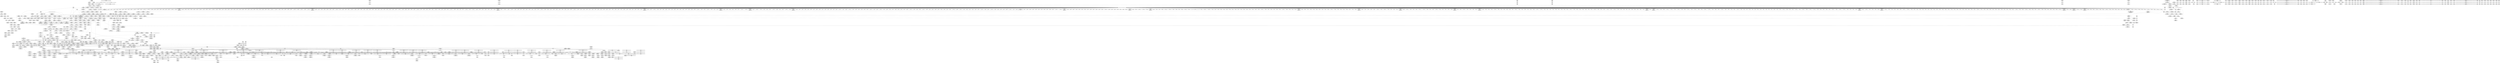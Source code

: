 digraph {
	CE0x54da870 [shape=record,shape=Mrecord,label="{CE0x54da870|common_perm_create:_call10|security/apparmor/lsm.c,256}"]
	CE0x55deb70 [shape=record,shape=Mrecord,label="{CE0x55deb70|aa_cred_profile:_expval|security/apparmor/include/context.h,100|*SummSink*}"]
	CE0x559a930 [shape=record,shape=Mrecord,label="{CE0x559a930|__aa_current_profile:_tobool|security/apparmor/include/context.h,138|*SummSink*}"]
	CE0x5579d70 [shape=record,shape=Mrecord,label="{CE0x5579d70|i64*_getelementptr_inbounds_(_16_x_i64_,_16_x_i64_*___llvm_gcov_ctr46,_i64_0,_i64_13)|*Constant*}"]
	CE0x561b910 [shape=record,shape=Mrecord,label="{CE0x561b910|72:_i32,_:_CRE_266,267_}"]
	CE0x5528ef0 [shape=record,shape=Mrecord,label="{CE0x5528ef0|%struct.task_struct*_(%struct.task_struct**)*_asm_movq_%gs:$_1:P_,$0_,_r,im,_dirflag_,_fpsr_,_flags_}"]
	CE0x553cc30 [shape=record,shape=Mrecord,label="{CE0x553cc30|GLOBAL:___llvm_gcov_ctr58|Global_var:__llvm_gcov_ctr58}"]
	CE0x55d6780 [shape=record,shape=Mrecord,label="{CE0x55d6780|aa_cred_profile:_lnot3|security/apparmor/include/context.h,100}"]
	CE0x55cdf60 [shape=record,shape=Mrecord,label="{CE0x55cdf60|aa_cred_profile:_security|security/apparmor/include/context.h,99|*SummSource*}"]
	CE0x557fb70 [shape=record,shape=Mrecord,label="{CE0x557fb70|72:_i32,_:_CRE_32,40_}"]
	CE0x55ba260 [shape=record,shape=Mrecord,label="{CE0x55ba260|__aa_current_profile:_tmp2|*SummSource*}"]
	CE0x54ff790 [shape=record,shape=Mrecord,label="{CE0x54ff790|i64*_getelementptr_inbounds_(_2_x_i64_,_2_x_i64_*___llvm_gcov_ctr112,_i64_0,_i64_0)|*Constant*|*SummSource*}"]
	CE0x5508fc0 [shape=record,shape=Mrecord,label="{CE0x5508fc0|common_perm_create:_dentry6|security/apparmor/lsm.c,253|*SummSink*}"]
	CE0x55c6630 [shape=record,shape=Mrecord,label="{CE0x55c6630|_call_void_mcount()_#2|*SummSource*}"]
	CE0x54d7ef0 [shape=record,shape=Mrecord,label="{CE0x54d7ef0|common_perm_create:_tmp16|security/apparmor/lsm.c,251|*SummSink*}"]
	CE0x561de40 [shape=record,shape=Mrecord,label="{CE0x561de40|72:_i32,_:_CRE_301,302_}"]
	CE0x5560e00 [shape=record,shape=Mrecord,label="{CE0x5560e00|i64*_getelementptr_inbounds_(_16_x_i64_,_16_x_i64_*___llvm_gcov_ctr46,_i64_0,_i64_9)|*Constant*}"]
	CE0x55c5e30 [shape=record,shape=Mrecord,label="{CE0x55c5e30|0:_i8,_:_GCMR___aa_current_profile.__warned_internal_global_i8_0,_section_.data.unlikely_,_align_1:_elem_0:default:}"]
	CE0x54fcc30 [shape=record,shape=Mrecord,label="{CE0x54fcc30|aa_cred_profile:_do.body6|*SummSource*}"]
	CE0x55ba960 [shape=record,shape=Mrecord,label="{CE0x55ba960|__aa_current_profile:_tmp11|security/apparmor/include/context.h,138|*SummSink*}"]
	CE0x550c2b0 [shape=record,shape=Mrecord,label="{CE0x550c2b0|104:_%struct.inode*,_:_CRE_95,96_}"]
	CE0x5580a30 [shape=record,shape=Mrecord,label="{CE0x5580a30|72:_i32,_:_CRE_136,137_}"]
	CE0x5509160 [shape=record,shape=Mrecord,label="{CE0x5509160|common_perm_create:_tmp28|security/apparmor/lsm.c,253|*SummSink*}"]
	CE0x55a3660 [shape=record,shape=Mrecord,label="{CE0x55a3660|mediated_filesystem:_lnot|security/apparmor/include/apparmor.h,117|*SummSink*}"]
	CE0x552f650 [shape=record,shape=Mrecord,label="{CE0x552f650|i64*_getelementptr_inbounds_(_2_x_i64_,_2_x_i64_*___llvm_gcov_ctr112,_i64_0,_i64_1)|*Constant*|*SummSource*}"]
	CE0x54cbbf0 [shape=record,shape=Mrecord,label="{CE0x54cbbf0|i64*_getelementptr_inbounds_(_2_x_i64_,_2_x_i64_*___llvm_gcov_ctr62,_i64_0,_i64_1)|*Constant*}"]
	CE0x5629c70 [shape=record,shape=Mrecord,label="{CE0x5629c70|72:_i32,_:_CRE_885,886_}"]
	CE0x55d11d0 [shape=record,shape=Mrecord,label="{CE0x55d11d0|__aa_current_profile:_tmp21|security/apparmor/include/context.h,138}"]
	CE0x552fdf0 [shape=record,shape=Mrecord,label="{CE0x552fdf0|104:_%struct.inode*,_:_CRE_211,212_}"]
	CE0x54dfaa0 [shape=record,shape=Mrecord,label="{CE0x54dfaa0|GLOBAL:_common_perm_create.__warned|Global_var:common_perm_create.__warned|*SummSink*}"]
	CE0x562d080 [shape=record,shape=Mrecord,label="{CE0x562d080|72:_i32,_:_CRE_934,935_}"]
	CE0x55f3cd0 [shape=record,shape=Mrecord,label="{CE0x55f3cd0|i32_100|*Constant*|*SummSink*}"]
	CE0x5628d90 [shape=record,shape=Mrecord,label="{CE0x5628d90|72:_i32,_:_CRE_871,872_}"]
	CE0x55a2840 [shape=record,shape=Mrecord,label="{CE0x55a2840|mediated_filesystem:_and|security/apparmor/include/apparmor.h,117|*SummSink*}"]
	CE0x55a0f00 [shape=record,shape=Mrecord,label="{CE0x55a0f00|common_perm:_tmp8|security/apparmor/lsm.c,170|*SummSink*}"]
	CE0x55d1730 [shape=record,shape=Mrecord,label="{CE0x55d1730|__aa_current_profile:_call4|security/apparmor/include/context.h,138}"]
	CE0x5626200 [shape=record,shape=Mrecord,label="{CE0x5626200|72:_i32,_:_CRE_619,620_}"]
	CE0x55e8fa0 [shape=record,shape=Mrecord,label="{CE0x55e8fa0|aa_cred_profile:_lnot.ext|security/apparmor/include/context.h,100|*SummSource*}"]
	CE0x55c9be0 [shape=record,shape=Mrecord,label="{CE0x55c9be0|i32_138|*Constant*|*SummSink*}"]
	CE0x55deea0 [shape=record,shape=Mrecord,label="{CE0x55deea0|aa_cred_profile:_conv|security/apparmor/include/context.h,100}"]
	CE0x54f7d90 [shape=record,shape=Mrecord,label="{CE0x54f7d90|common_perm_create:_tmp20|security/apparmor/lsm.c,251|*SummSource*}"]
	CE0x5596c40 [shape=record,shape=Mrecord,label="{CE0x5596c40|_call_void_mcount()_#2|*SummSink*}"]
	CE0x55efef0 [shape=record,shape=Mrecord,label="{CE0x55efef0|VOIDTB_TE:_CE_170,171_}"]
	CE0x54d92e0 [shape=record,shape=Mrecord,label="{CE0x54d92e0|common_perm_create:_tmp33|security/apparmor/lsm.c,254|*SummSink*}"]
	CE0x5580270 [shape=record,shape=Mrecord,label="{CE0x5580270|72:_i32,_:_CRE_80,88_}"]
	CE0x55384f0 [shape=record,shape=Mrecord,label="{CE0x55384f0|common_perm:_tmp9|security/apparmor/lsm.c,172|*SummSource*}"]
	CE0x561dc20 [shape=record,shape=Mrecord,label="{CE0x561dc20|72:_i32,_:_CRE_299,300_}"]
	CE0x561ca10 [shape=record,shape=Mrecord,label="{CE0x561ca10|72:_i32,_:_CRE_282,283_}"]
	CE0x55ba1f0 [shape=record,shape=Mrecord,label="{CE0x55ba1f0|__aa_current_profile:_tmp2}"]
	CE0x54d6eb0 [shape=record,shape=Mrecord,label="{CE0x54d6eb0|i64*_getelementptr_inbounds_(_17_x_i64_,_17_x_i64_*___llvm_gcov_ctr60,_i64_0,_i64_8)|*Constant*|*SummSink*}"]
	CE0x54e8400 [shape=record,shape=Mrecord,label="{CE0x54e8400|common_perm_create:_uid|security/apparmor/lsm.c,251}"]
	CE0x557a4f0 [shape=record,shape=Mrecord,label="{CE0x557a4f0|aa_cred_profile:_tmp28|security/apparmor/include/context.h,100|*SummSource*}"]
	CE0x553ab10 [shape=record,shape=Mrecord,label="{CE0x553ab10|i64*_getelementptr_inbounds_(_11_x_i64_,_11_x_i64_*___llvm_gcov_ctr58,_i64_0,_i64_6)|*Constant*|*SummSource*}"]
	CE0x5510f60 [shape=record,shape=Mrecord,label="{CE0x5510f60|104:_%struct.inode*,_:_CRE_203,204_}"]
	CE0x54f0c90 [shape=record,shape=Mrecord,label="{CE0x54f0c90|common_perm:_tmp4|security/apparmor/lsm.c,169|*SummSource*}"]
	CE0x557e140 [shape=record,shape=Mrecord,label="{CE0x557e140|aa_cred_profile:_profile11|security/apparmor/include/context.h,101|*SummSource*}"]
	CE0x561d3a0 [shape=record,shape=Mrecord,label="{CE0x561d3a0|72:_i32,_:_CRE_291,292_}"]
	CE0x561e9f0 [shape=record,shape=Mrecord,label="{CE0x561e9f0|72:_i32,_:_CRE_312,320_}"]
	CE0x54c1cd0 [shape=record,shape=Mrecord,label="{CE0x54c1cd0|apparmor_path_mknod:_dir|Function::apparmor_path_mknod&Arg::dir::}"]
	CE0x54fbc70 [shape=record,shape=Mrecord,label="{CE0x54fbc70|COLLAPSED:_GCMRE___llvm_gcov_ctr56_internal_global_2_x_i64_zeroinitializer:_elem_0:default:}"]
	CE0x54c4550 [shape=record,shape=Mrecord,label="{CE0x54c4550|common_perm_create:_entry}"]
	CE0x55a4a10 [shape=record,shape=Mrecord,label="{CE0x55a4a10|i64*_getelementptr_inbounds_(_2_x_i64_,_2_x_i64_*___llvm_gcov_ctr56,_i64_0,_i64_1)|*Constant*|*SummSource*}"]
	CE0x5628870 [shape=record,shape=Mrecord,label="{CE0x5628870|72:_i32,_:_CRE_866,867_}"]
	CE0x5532570 [shape=record,shape=Mrecord,label="{CE0x5532570|104:_%struct.inode*,_:_CRE_309,310_}"]
	CE0x5580810 [shape=record,shape=Mrecord,label="{CE0x5580810|72:_i32,_:_CRE_120,128_}"]
	CE0x559eaa0 [shape=record,shape=Mrecord,label="{CE0x559eaa0|aa_path_perm:_flags|Function::aa_path_perm&Arg::flags::}"]
	CE0x557fe70 [shape=record,shape=Mrecord,label="{CE0x557fe70|72:_i32,_:_CRE_56,64_}"]
	CE0x550e110 [shape=record,shape=Mrecord,label="{CE0x550e110|104:_%struct.inode*,_:_CRE_164,165_}"]
	CE0x56207b0 [shape=record,shape=Mrecord,label="{CE0x56207b0|72:_i32,_:_CRE_481,482_}"]
	CE0x55db730 [shape=record,shape=Mrecord,label="{CE0x55db730|aa_cred_profile:_profile|security/apparmor/include/context.h,100|*SummSink*}"]
	CE0x5581060 [shape=record,shape=Mrecord,label="{CE0x5581060|72:_i32,_:_CRE_142,143_}"]
	CE0x5575f00 [shape=record,shape=Mrecord,label="{CE0x5575f00|mediated_filesystem:_s_flags|security/apparmor/include/apparmor.h,117|*SummSource*}"]
	CE0x55eb020 [shape=record,shape=Mrecord,label="{CE0x55eb020|aa_cred_profile:_tmp18|security/apparmor/include/context.h,100}"]
	CE0x55d96c0 [shape=record,shape=Mrecord,label="{CE0x55d96c0|VOIDTB_TE:_CE_171,172_}"]
	CE0x553f1a0 [shape=record,shape=Mrecord,label="{CE0x553f1a0|common_perm_dir_dentry:_mask|Function::common_perm_dir_dentry&Arg::mask::|*SummSource*}"]
	CE0x55d5e80 [shape=record,shape=Mrecord,label="{CE0x55d5e80|i64*_getelementptr_inbounds_(_16_x_i64_,_16_x_i64_*___llvm_gcov_ctr46,_i64_0,_i64_4)|*Constant*}"]
	CE0x5624440 [shape=record,shape=Mrecord,label="{CE0x5624440|72:_i32,_:_CRE_591,592_}"]
	CE0x54de930 [shape=record,shape=Mrecord,label="{CE0x54de930|i64_10|*Constant*|*SummSource*}"]
	CE0x5560eb0 [shape=record,shape=Mrecord,label="{CE0x5560eb0|i64*_getelementptr_inbounds_(_16_x_i64_,_16_x_i64_*___llvm_gcov_ctr46,_i64_0,_i64_9)|*Constant*|*SummSource*}"]
	CE0x5622240 [shape=record,shape=Mrecord,label="{CE0x5622240|72:_i32,_:_CRE_559,560_}"]
	CE0x54d8c20 [shape=record,shape=Mrecord,label="{CE0x54d8c20|i64*_getelementptr_inbounds_(_17_x_i64_,_17_x_i64_*___llvm_gcov_ctr60,_i64_0,_i64_14)|*Constant*|*SummSink*}"]
	CE0x55cf240 [shape=record,shape=Mrecord,label="{CE0x55cf240|__aa_current_profile:_tmp19|security/apparmor/include/context.h,138}"]
	CE0x562b2c0 [shape=record,shape=Mrecord,label="{CE0x562b2c0|72:_i32,_:_CRE_906,907_}"]
	CE0x553d360 [shape=record,shape=Mrecord,label="{CE0x553d360|__aa_current_profile:_tobool1|security/apparmor/include/context.h,138|*SummSource*}"]
	CE0x5616da0 [shape=record,shape=Mrecord,label="{CE0x5616da0|72:_i32,_:_CRE_168,169_}"]
	CE0x55a12d0 [shape=record,shape=Mrecord,label="{CE0x55a12d0|common_perm:_tmp8|security/apparmor/lsm.c,170}"]
	CE0x5623120 [shape=record,shape=Mrecord,label="{CE0x5623120|72:_i32,_:_CRE_573,574_}"]
	CE0x55a34a0 [shape=record,shape=Mrecord,label="{CE0x55a34a0|mediated_filesystem:_lnot|security/apparmor/include/apparmor.h,117|*SummSource*}"]
	CE0x5621c10 [shape=record,shape=Mrecord,label="{CE0x5621c10|72:_i32,_:_CRE_553,554_}"]
	CE0x55d4230 [shape=record,shape=Mrecord,label="{CE0x55d4230|VOIDTB_TE:_CE_94,95_}"]
	CE0x550f410 [shape=record,shape=Mrecord,label="{CE0x550f410|104:_%struct.inode*,_:_CRE_180,181_}"]
	CE0x55ba620 [shape=record,shape=Mrecord,label="{CE0x55ba620|aa_cred_profile:_do.body5}"]
	CE0x55d73d0 [shape=record,shape=Mrecord,label="{CE0x55d73d0|VOIDTB_TE:_CE_40,48_}"]
	CE0x561eb00 [shape=record,shape=Mrecord,label="{CE0x561eb00|72:_i32,_:_CRE_320,328_}"]
	CE0x54f8b90 [shape=record,shape=Mrecord,label="{CE0x54f8b90|common_perm_create:_mode4|security/apparmor/lsm.c,251|*SummSink*}"]
	CE0x5527fc0 [shape=record,shape=Mrecord,label="{CE0x5527fc0|mediated_filesystem:_i_sb|security/apparmor/include/apparmor.h,117}"]
	CE0x55df3a0 [shape=record,shape=Mrecord,label="{CE0x55df3a0|aa_cred_profile:_do.end10}"]
	CE0x55bd270 [shape=record,shape=Mrecord,label="{CE0x55bd270|aa_cred_profile:_do.body|*SummSink*}"]
	CE0x55df030 [shape=record,shape=Mrecord,label="{CE0x55df030|aa_cred_profile:_conv|security/apparmor/include/context.h,100|*SummSource*}"]
	CE0x5511090 [shape=record,shape=Mrecord,label="{CE0x5511090|104:_%struct.inode*,_:_CRE_204,205_}"]
	CE0x55dd120 [shape=record,shape=Mrecord,label="{CE0x55dd120|0:_%struct.aa_profile*,_:_CMRE_8,16_|*MultipleSource*|security/apparmor/include/context.h,99|*LoadInst*|security/apparmor/include/context.h,99|security/apparmor/include/context.h,100}"]
	CE0x553c2f0 [shape=record,shape=Mrecord,label="{CE0x553c2f0|i64*_getelementptr_inbounds_(_11_x_i64_,_11_x_i64_*___llvm_gcov_ctr58,_i64_0,_i64_6)|*Constant*|*SummSink*}"]
	CE0x55a2fc0 [shape=record,shape=Mrecord,label="{CE0x55a2fc0|mediated_filesystem:_tobool|security/apparmor/include/apparmor.h,117|*SummSink*}"]
	CE0x550ebc0 [shape=record,shape=Mrecord,label="{CE0x550ebc0|104:_%struct.inode*,_:_CRE_173,174_}"]
	CE0x562a3e0 [shape=record,shape=Mrecord,label="{CE0x562a3e0|72:_i32,_:_CRE_892,893_}"]
	CE0x561f190 [shape=record,shape=Mrecord,label="{CE0x561f190|72:_i32,_:_CRE_376,384_}"]
	CE0x5620370 [shape=record,shape=Mrecord,label="{CE0x5620370|72:_i32,_:_CRE_477,478_}"]
	CE0x55a1f80 [shape=record,shape=Mrecord,label="{CE0x55a1f80|GLOBAL:_aa_path_perm|*Constant*|*SummSink*}"]
	CE0x5528dd0 [shape=record,shape=Mrecord,label="{CE0x5528dd0|i64*_getelementptr_inbounds_(_2_x_i64_,_2_x_i64_*___llvm_gcov_ctr112,_i64_0,_i64_0)|*Constant*}"]
	CE0x561a4e0 [shape=record,shape=Mrecord,label="{CE0x561a4e0|72:_i32,_:_CRE_247,248_}"]
	CE0x5595db0 [shape=record,shape=Mrecord,label="{CE0x5595db0|i32_0|*Constant*}"]
	CE0x54bfea0 [shape=record,shape=Mrecord,label="{CE0x54bfea0|apparmor_path_mknod:_tmp3}"]
	CE0x55a3b80 [shape=record,shape=Mrecord,label="{CE0x55a3b80|common_perm_dir_dentry:_bb|*SummSource*}"]
	CE0x55ed8c0 [shape=record,shape=Mrecord,label="{CE0x55ed8c0|i64_6|*Constant*|*SummSink*}"]
	CE0x5538560 [shape=record,shape=Mrecord,label="{CE0x5538560|common_perm:_tmp9|security/apparmor/lsm.c,172|*SummSink*}"]
	CE0x559e600 [shape=record,shape=Mrecord,label="{CE0x559e600|aa_path_perm:_path|Function::aa_path_perm&Arg::path::}"]
	CE0x54c3260 [shape=record,shape=Mrecord,label="{CE0x54c3260|common_perm_create:_dir|Function::common_perm_create&Arg::dir::|*SummSink*}"]
	CE0x55d6c50 [shape=record,shape=Mrecord,label="{CE0x55d6c50|i64*_getelementptr_inbounds_(_16_x_i64_,_16_x_i64_*___llvm_gcov_ctr46,_i64_0,_i64_4)|*Constant*|*SummSource*}"]
	CE0x55d46e0 [shape=record,shape=Mrecord,label="{CE0x55d46e0|aa_cred_profile:_tmp6|security/apparmor/include/context.h,100|*SummSource*}"]
	CE0x55f4a40 [shape=record,shape=Mrecord,label="{CE0x55f4a40|i64_5|*Constant*}"]
	CE0x54c0f80 [shape=record,shape=Mrecord,label="{CE0x54c0f80|get_current:_entry|*SummSource*}"]
	CE0x5580370 [shape=record,shape=Mrecord,label="{CE0x5580370|72:_i32,_:_CRE_88,96_}"]
	CE0x54fbc00 [shape=record,shape=Mrecord,label="{CE0x54fbc00|common_perm_dir_dentry:_tmp}"]
	CE0x55c0d20 [shape=record,shape=Mrecord,label="{CE0x55c0d20|aa_cred_profile:_do.end|*SummSource*}"]
	CE0x5620590 [shape=record,shape=Mrecord,label="{CE0x5620590|72:_i32,_:_CRE_479,480_}"]
	CE0x54dbb80 [shape=record,shape=Mrecord,label="{CE0x54dbb80|i8*_getelementptr_inbounds_(_24_x_i8_,_24_x_i8_*_.str8,_i32_0,_i32_0)|*Constant*}"]
	CE0x5626310 [shape=record,shape=Mrecord,label="{CE0x5626310|72:_i32,_:_CRE_620,621_}"]
	CE0x5532ff0 [shape=record,shape=Mrecord,label="{CE0x5532ff0|104:_%struct.inode*,_:_CRE_318,319_}"]
	CE0x56214a0 [shape=record,shape=Mrecord,label="{CE0x56214a0|72:_i32,_:_CRE_512,520_}"]
	CE0x54f3830 [shape=record,shape=Mrecord,label="{CE0x54f3830|get_current:_entry}"]
	CE0x55eb9d0 [shape=record,shape=Mrecord,label="{CE0x55eb9d0|aa_cred_profile:_tmp29|security/apparmor/include/context.h,100|*SummSink*}"]
	CE0x55d2760 [shape=record,shape=Mrecord,label="{CE0x55d2760|aa_cred_profile:_cred|Function::aa_cred_profile&Arg::cred::|*SummSink*}"]
	CE0x54c9120 [shape=record,shape=Mrecord,label="{CE0x54c9120|common_perm_create:_land.lhs.true2|*SummSource*}"]
	CE0x55313a0 [shape=record,shape=Mrecord,label="{CE0x55313a0|104:_%struct.inode*,_:_CRE_256,264_|*MultipleSource*|*LoadInst*|security/apparmor/lsm.c,253|security/apparmor/lsm.c,253}"]
	CE0x5621b00 [shape=record,shape=Mrecord,label="{CE0x5621b00|72:_i32,_:_CRE_552,553_}"]
	CE0x54d9800 [shape=record,shape=Mrecord,label="{CE0x54d9800|common_perm_create:_tmp34|security/apparmor/lsm.c,254|*SummSource*}"]
	CE0x55945a0 [shape=record,shape=Mrecord,label="{CE0x55945a0|common_perm:_cond|Function::common_perm&Arg::cond::|*SummSource*}"]
	CE0x55c9400 [shape=record,shape=Mrecord,label="{CE0x55c9400|i8*_getelementptr_inbounds_(_36_x_i8_,_36_x_i8_*_.str12,_i32_0,_i32_0)|*Constant*|*SummSource*}"]
	CE0x55353a0 [shape=record,shape=Mrecord,label="{CE0x55353a0|common_perm_create:_tmp31|security/apparmor/lsm.c,253|*SummSink*}"]
	CE0x559f600 [shape=record,shape=Mrecord,label="{CE0x559f600|aa_path_perm:_cond|Function::aa_path_perm&Arg::cond::|*SummSource*}"]
	CE0x54f25c0 [shape=record,shape=Mrecord,label="{CE0x54f25c0|common_perm_create:_tobool5|security/apparmor/lsm.c,253|*SummSink*}"]
	CE0x55c54e0 [shape=record,shape=Mrecord,label="{CE0x55c54e0|__aa_current_profile:_tmp13|security/apparmor/include/context.h,138|*SummSink*}"]
	CE0x562ce60 [shape=record,shape=Mrecord,label="{CE0x562ce60|72:_i32,_:_CRE_932,933_}"]
	CE0x55d0690 [shape=record,shape=Mrecord,label="{CE0x55d0690|get_current:_entry}"]
	CE0x5627110 [shape=record,shape=Mrecord,label="{CE0x5627110|72:_i32,_:_CRE_688,692_}"]
	CE0x5509c50 [shape=record,shape=Mrecord,label="{CE0x5509c50|i32_5|*Constant*}"]
	CE0x5593510 [shape=record,shape=Mrecord,label="{CE0x5593510|common_perm:_entry|*SummSink*}"]
	CE0x54d9050 [shape=record,shape=Mrecord,label="{CE0x54d9050|common_perm_create:_tmp33|security/apparmor/lsm.c,254|*SummSource*}"]
	CE0x5535f90 [shape=record,shape=Mrecord,label="{CE0x5535f90|mediated_filesystem:_tmp4|*LoadInst*|security/apparmor/include/apparmor.h,117}"]
	CE0x5628950 [shape=record,shape=Mrecord,label="{CE0x5628950|72:_i32,_:_CRE_867,868_}"]
	CE0x55d7720 [shape=record,shape=Mrecord,label="{CE0x55d7720|aa_cred_profile:_lnot2|security/apparmor/include/context.h,100|*SummSource*}"]
	CE0x5596330 [shape=record,shape=Mrecord,label="{CE0x5596330|i64_1|*Constant*}"]
	CE0x557c5f0 [shape=record,shape=Mrecord,label="{CE0x557c5f0|VOIDTB_TE:_CE_309,310_}"]
	CE0x54bc330 [shape=record,shape=Mrecord,label="{CE0x54bc330|common_perm_create:_mask|Function::common_perm_create&Arg::mask::}"]
	CE0x5618e90 [shape=record,shape=Mrecord,label="{CE0x5618e90|72:_i32,_:_CRE_199,200_}"]
	CE0x55613b0 [shape=record,shape=Mrecord,label="{CE0x55613b0|aa_cred_profile:_tmp22|security/apparmor/include/context.h,100|*SummSource*}"]
	CE0x5598bf0 [shape=record,shape=Mrecord,label="{CE0x5598bf0|i64*_getelementptr_inbounds_(_5_x_i64_,_5_x_i64_*___llvm_gcov_ctr57,_i64_0,_i64_0)|*Constant*|*SummSink*}"]
	CE0x550be70 [shape=record,shape=Mrecord,label="{CE0x550be70|104:_%struct.inode*,_:_CRE_91,92_}"]
	CE0x5616c90 [shape=record,shape=Mrecord,label="{CE0x5616c90|72:_i32,_:_CRE_167,168_}"]
	CE0x55ed2d0 [shape=record,shape=Mrecord,label="{CE0x55ed2d0|aa_cred_profile:_tmp17|security/apparmor/include/context.h,100|*SummSource*}"]
	CE0x5593ac0 [shape=record,shape=Mrecord,label="{CE0x5593ac0|common_perm:_path|Function::common_perm&Arg::path::}"]
	CE0x55d89e0 [shape=record,shape=Mrecord,label="{CE0x55d89e0|VOIDTB_TE:_CE_112,144_}"]
	CE0x557c700 [shape=record,shape=Mrecord,label="{CE0x557c700|VOIDTB_TE:_CE_310,311_}"]
	CE0x54f24c0 [shape=record,shape=Mrecord,label="{CE0x54f24c0|%struct.vfsmount*_null|*Constant*|*SummSink*}"]
	CE0x552fa60 [shape=record,shape=Mrecord,label="{CE0x552fa60|104:_%struct.inode*,_:_CRE_208,209_}"]
	CE0x54f5e90 [shape=record,shape=Mrecord,label="{CE0x54f5e90|GLOBAL:_common_perm_dir_dentry|*Constant*}"]
	CE0x55c5470 [shape=record,shape=Mrecord,label="{CE0x55c5470|__aa_current_profile:_tmp13|security/apparmor/include/context.h,138|*SummSource*}"]
	CE0x55957f0 [shape=record,shape=Mrecord,label="{CE0x55957f0|aa_cred_profile:_do.end8}"]
	CE0x557c920 [shape=record,shape=Mrecord,label="{CE0x557c920|VOIDTB_TE:_CE_312,313_}"]
	CE0x54d87c0 [shape=record,shape=Mrecord,label="{CE0x54d87c0|common_perm_create:_land.lhs.true}"]
	CE0x5529160 [shape=record,shape=Mrecord,label="{CE0x5529160|i64*_getelementptr_inbounds_(_2_x_i64_,_2_x_i64_*___llvm_gcov_ctr55,_i64_0,_i64_0)|*Constant*}"]
	CE0x5561b00 [shape=record,shape=Mrecord,label="{CE0x5561b00|aa_cred_profile:_tmp23|security/apparmor/include/context.h,100|*SummSource*}"]
	CE0x5597020 [shape=record,shape=Mrecord,label="{CE0x5597020|GLOBAL:___aa_current_profile|*Constant*}"]
	CE0x55db2b0 [shape=record,shape=Mrecord,label="{CE0x55db2b0|VOIDTB_TE:_CE_215,216_}"]
	CE0x561c080 [shape=record,shape=Mrecord,label="{CE0x561c080|72:_i32,_:_CRE_273,274_}"]
	CE0x55bca10 [shape=record,shape=Mrecord,label="{CE0x55bca10|aa_cred_profile:_tmp6|security/apparmor/include/context.h,100}"]
	CE0x54fcea0 [shape=record,shape=Mrecord,label="{CE0x54fcea0|common_perm_create:_do.body|*SummSink*}"]
	CE0x553fd10 [shape=record,shape=Mrecord,label="{CE0x553fd10|_ret_i32_%call,_!dbg_!15477|security/apparmor/lsm.c,191|*SummSink*}"]
	CE0x55de210 [shape=record,shape=Mrecord,label="{CE0x55de210|aa_cred_profile:_tmp10|security/apparmor/include/context.h,100|*SummSink*}"]
	CE0x55df530 [shape=record,shape=Mrecord,label="{CE0x55df530|aa_cred_profile:_do.end8|*SummSink*}"]
	CE0x55a7990 [shape=record,shape=Mrecord,label="{CE0x55a7990|common_perm_dir_dentry:_dentry2|security/apparmor/lsm.c,189|*SummSink*}"]
	CE0x55c78f0 [shape=record,shape=Mrecord,label="{CE0x55c78f0|VOIDTB_TE:_CE_165,166_}"]
	CE0x55db4d0 [shape=record,shape=Mrecord,label="{CE0x55db4d0|VOIDTB_TE:_CE_217,218_}"]
	CE0x562db20 [shape=record,shape=Mrecord,label="{CE0x562db20|72:_i32,_:_CRE_979,980_}"]
	CE0x54dec70 [shape=record,shape=Mrecord,label="{CE0x54dec70|i64_11|*Constant*}"]
	CE0x5562740 [shape=record,shape=Mrecord,label="{CE0x5562740|aa_cred_profile:_tmp24|security/apparmor/include/context.h,100}"]
	CE0x54fe7e0 [shape=record,shape=Mrecord,label="{CE0x54fe7e0|common_perm_create:_tmp32|security/apparmor/lsm.c,253|*SummSink*}"]
	CE0x55408f0 [shape=record,shape=Mrecord,label="{CE0x55408f0|common_perm_create:_tmp37|security/apparmor/lsm.c,257|*SummSource*}"]
	CE0x5624bb0 [shape=record,shape=Mrecord,label="{CE0x5624bb0|72:_i32,_:_CRE_598,599_}"]
	CE0x55ec760 [shape=record,shape=Mrecord,label="{CE0x55ec760|aa_cred_profile:_tmp15|security/apparmor/include/context.h,100}"]
	CE0x5539db0 [shape=record,shape=Mrecord,label="{CE0x5539db0|__aa_current_profile:_do.body|*SummSource*}"]
	CE0x559e090 [shape=record,shape=Mrecord,label="{CE0x559e090|aa_path_perm:_profile|Function::aa_path_perm&Arg::profile::}"]
	CE0x5617d90 [shape=record,shape=Mrecord,label="{CE0x5617d90|72:_i32,_:_CRE_183,184_}"]
	CE0x5581390 [shape=record,shape=Mrecord,label="{CE0x5581390|72:_i32,_:_CRE_145,146_}"]
	CE0x54cbd60 [shape=record,shape=Mrecord,label="{CE0x54cbd60|apparmor_path_mknod:_dentry|Function::apparmor_path_mknod&Arg::dentry::}"]
	CE0x54fcd90 [shape=record,shape=Mrecord,label="{CE0x54fcd90|common_perm_create:_do.body|*SummSource*}"]
	CE0x54c9030 [shape=record,shape=Mrecord,label="{CE0x54c9030|common_perm_create:_land.lhs.true2}"]
	CE0x561ae70 [shape=record,shape=Mrecord,label="{CE0x561ae70|72:_i32,_:_CRE_256,257_}"]
	CE0x55bf780 [shape=record,shape=Mrecord,label="{CE0x55bf780|__aa_current_profile:_tmp6|security/apparmor/include/context.h,138|*SummSource*}"]
	CE0x55d0810 [shape=record,shape=Mrecord,label="{CE0x55d0810|i32_78|*Constant*}"]
	CE0x56170d0 [shape=record,shape=Mrecord,label="{CE0x56170d0|72:_i32,_:_CRE_171,172_}"]
	CE0x55c0c50 [shape=record,shape=Mrecord,label="{CE0x55c0c50|aa_cred_profile:_do.end}"]
	CE0x55d2000 [shape=record,shape=Mrecord,label="{CE0x55d2000|GLOBAL:_aa_cred_profile|*Constant*|*SummSource*}"]
	CE0x5540440 [shape=record,shape=Mrecord,label="{CE0x5540440|i64*_getelementptr_inbounds_(_17_x_i64_,_17_x_i64_*___llvm_gcov_ctr60,_i64_0,_i64_16)|*Constant*|*SummSource*}"]
	CE0x557dfc0 [shape=record,shape=Mrecord,label="{CE0x557dfc0|aa_cred_profile:_profile11|security/apparmor/include/context.h,101}"]
	CE0x54fa6f0 [shape=record,shape=Mrecord,label="{CE0x54fa6f0|common_perm_create:_if.end|*SummSink*}"]
	CE0x55a1e50 [shape=record,shape=Mrecord,label="{CE0x55a1e50|GLOBAL:_aa_path_perm|*Constant*|*SummSource*}"]
	CE0x561d290 [shape=record,shape=Mrecord,label="{CE0x561d290|72:_i32,_:_CRE_290,291_}"]
	CE0x55a6380 [shape=record,shape=Mrecord,label="{CE0x55a6380|common_perm_dir_dentry:_mnt|security/apparmor/lsm.c,189|*SummSink*}"]
	CE0x5628210 [shape=record,shape=Mrecord,label="{CE0x5628210|72:_i32,_:_CRE_832,840_}"]
	CE0x55cfe60 [shape=record,shape=Mrecord,label="{CE0x55cfe60|__aa_current_profile:_call3|security/apparmor/include/context.h,138}"]
	CE0x5629fa0 [shape=record,shape=Mrecord,label="{CE0x5629fa0|72:_i32,_:_CRE_888,889_}"]
	CE0x5625100 [shape=record,shape=Mrecord,label="{CE0x5625100|72:_i32,_:_CRE_603,604_}"]
	CE0x55c3c00 [shape=record,shape=Mrecord,label="{CE0x55c3c00|__aa_current_profile:_if.then|*SummSink*}"]
	CE0x55bbd20 [shape=record,shape=Mrecord,label="{CE0x55bbd20|aa_cred_profile:_tmp7|security/apparmor/include/context.h,100|*SummSource*}"]
	CE0x5626750 [shape=record,shape=Mrecord,label="{CE0x5626750|72:_i32,_:_CRE_624,628_}"]
	CE0x55a8430 [shape=record,shape=Mrecord,label="{CE0x55a8430|common_perm_dir_dentry:_tmp2}"]
	CE0x54c2e90 [shape=record,shape=Mrecord,label="{CE0x54c2e90|common_perm_create:_dir|Function::common_perm_create&Arg::dir::}"]
	CE0x562cb30 [shape=record,shape=Mrecord,label="{CE0x562cb30|72:_i32,_:_CRE_929,930_}"]
	CE0x5e40fa0 [shape=record,shape=Mrecord,label="{CE0x5e40fa0|apparmor_path_mknod:_call|security/apparmor/lsm.c,279}"]
	CE0x55982f0 [shape=record,shape=Mrecord,label="{CE0x55982f0|__aa_current_profile:_tmp3|*SummSource*}"]
	CE0x54fd3c0 [shape=record,shape=Mrecord,label="{CE0x54fd3c0|common_perm_dir_dentry:_tmp1|*SummSource*}"]
	CE0x5629b60 [shape=record,shape=Mrecord,label="{CE0x5629b60|72:_i32,_:_CRE_884,885_}"]
	CE0x5622ac0 [shape=record,shape=Mrecord,label="{CE0x5622ac0|72:_i32,_:_CRE_567,568_}"]
	CE0x55ce160 [shape=record,shape=Mrecord,label="{CE0x55ce160|i32_0|*Constant*}"]
	CE0x54dbc80 [shape=record,shape=Mrecord,label="{CE0x54dbc80|i8*_getelementptr_inbounds_(_24_x_i8_,_24_x_i8_*_.str8,_i32_0,_i32_0)|*Constant*|*SummSource*}"]
	CE0x5530770 [shape=record,shape=Mrecord,label="{CE0x5530770|104:_%struct.inode*,_:_CRE_219,220_}"]
	CE0x550ce10 [shape=record,shape=Mrecord,label="{CE0x550ce10|104:_%struct.inode*,_:_CRE_148,149_}"]
	CE0x55d85e0 [shape=record,shape=Mrecord,label="{CE0x55d85e0|aa_cred_profile:_tmp1|*SummSource*}"]
	CE0x5576920 [shape=record,shape=Mrecord,label="{CE0x5576920|i64*_getelementptr_inbounds_(_16_x_i64_,_16_x_i64_*___llvm_gcov_ctr46,_i64_0,_i64_12)|*Constant*}"]
	CE0x54f72a0 [shape=record,shape=Mrecord,label="{CE0x54f72a0|i64_4|*Constant*}"]
	CE0x5618720 [shape=record,shape=Mrecord,label="{CE0x5618720|72:_i32,_:_CRE_192,193_}"]
	CE0x5616a70 [shape=record,shape=Mrecord,label="{CE0x5616a70|72:_i32,_:_CRE_165,166_}"]
	CE0x55ba490 [shape=record,shape=Mrecord,label="{CE0x55ba490|aa_cred_profile:_bb|*SummSink*}"]
	CE0x55da350 [shape=record,shape=Mrecord,label="{CE0x55da350|VOIDTB_TE:_CE_179,180_}"]
	CE0x55a7810 [shape=record,shape=Mrecord,label="{CE0x55a7810|common_perm_dir_dentry:_dentry2|security/apparmor/lsm.c,189|*SummSource*}"]
	CE0x562aa40 [shape=record,shape=Mrecord,label="{CE0x562aa40|72:_i32,_:_CRE_898,899_}"]
	CE0x55d98e0 [shape=record,shape=Mrecord,label="{CE0x55d98e0|VOIDTB_TE:_CE_173,174_}"]
	CE0x5510970 [shape=record,shape=Mrecord,label="{CE0x5510970|104:_%struct.inode*,_:_CRE_198,199_}"]
	CE0x54c5fc0 [shape=record,shape=Mrecord,label="{CE0x54c5fc0|apparmor_path_mknod:_dentry|Function::apparmor_path_mknod&Arg::dentry::|*SummSource*}"]
	CE0x55a2760 [shape=record,shape=Mrecord,label="{CE0x55a2760|mediated_filesystem:_and|security/apparmor/include/apparmor.h,117|*SummSource*}"]
	CE0x5619c90 [shape=record,shape=Mrecord,label="{CE0x5619c90|72:_i32,_:_CRE_232,236_}"]
	CE0x5599e10 [shape=record,shape=Mrecord,label="{CE0x5599e10|common_perm:_if.end}"]
	CE0x54d7950 [shape=record,shape=Mrecord,label="{CE0x54d7950|common_perm_create:_tmp15|security/apparmor/lsm.c,251|*SummSink*}"]
	CE0x550e830 [shape=record,shape=Mrecord,label="{CE0x550e830|104:_%struct.inode*,_:_CRE_170,171_}"]
	CE0x5541f90 [shape=record,shape=Mrecord,label="{CE0x5541f90|mediated_filesystem:_tmp1|*SummSource*}"]
	CE0x55a41a0 [shape=record,shape=Mrecord,label="{CE0x55a41a0|aa_cred_profile:_profile|security/apparmor/include/context.h,100}"]
	CE0x561fe50 [shape=record,shape=Mrecord,label="{CE0x561fe50|72:_i32,_:_CRE_472,473_}"]
	CE0x5510120 [shape=record,shape=Mrecord,label="{CE0x5510120|104:_%struct.inode*,_:_CRE_191,192_}"]
	CE0x5533570 [shape=record,shape=Mrecord,label="{CE0x5533570|i64*_getelementptr_inbounds_(_17_x_i64_,_17_x_i64_*___llvm_gcov_ctr60,_i64_0,_i64_14)|*Constant*}"]
	CE0x54cbe00 [shape=record,shape=Mrecord,label="{CE0x54cbe00|common_perm_create:_op|Function::common_perm_create&Arg::op::}"]
	CE0x550b0f0 [shape=record,shape=Mrecord,label="{CE0x550b0f0|104:_%struct.inode*,_:_CRE_48,52_|*MultipleSource*|*LoadInst*|security/apparmor/lsm.c,253|security/apparmor/lsm.c,253}"]
	CE0x55ec9d0 [shape=record,shape=Mrecord,label="{CE0x55ec9d0|VOIDTB_TE:_CE_159,160_}"]
	CE0x5617400 [shape=record,shape=Mrecord,label="{CE0x5617400|72:_i32,_:_CRE_174,175_}"]
	CE0x54f6930 [shape=record,shape=Mrecord,label="{CE0x54f6930|common_perm_dir_dentry:_entry}"]
	CE0x54c8ed0 [shape=record,shape=Mrecord,label="{CE0x54c8ed0|common_perm_create:_lor.lhs.false|*SummSink*}"]
	CE0x553f620 [shape=record,shape=Mrecord,label="{CE0x553f620|common_perm_dir_dentry:_cond|Function::common_perm_dir_dentry&Arg::cond::|*SummSource*}"]
	CE0x5620ae0 [shape=record,shape=Mrecord,label="{CE0x5620ae0|72:_i32,_:_CRE_484,485_}"]
	CE0x54b8910 [shape=record,shape=Mrecord,label="{CE0x54b8910|apparmor_path_mknod:_bb}"]
	CE0x54f4c40 [shape=record,shape=Mrecord,label="{CE0x54f4c40|i32_78|*Constant*|*SummSource*}"]
	CE0x5561420 [shape=record,shape=Mrecord,label="{CE0x5561420|aa_cred_profile:_tmp22|security/apparmor/include/context.h,100|*SummSink*}"]
	CE0x562a930 [shape=record,shape=Mrecord,label="{CE0x562a930|72:_i32,_:_CRE_897,898_}"]
	CE0x5534110 [shape=record,shape=Mrecord,label="{CE0x5534110|common_perm_create:_tmp31|security/apparmor/lsm.c,253}"]
	CE0x55e9b80 [shape=record,shape=Mrecord,label="{CE0x55e9b80|VOIDTB_TE:_CE_153,154_}"]
	CE0x5541540 [shape=record,shape=Mrecord,label="{CE0x5541540|get_current:_bb|*SummSource*}"]
	CE0x55ceaf0 [shape=record,shape=Mrecord,label="{CE0x55ceaf0|GLOBAL:_llvm.expect.i64|*Constant*|*SummSink*}"]
	CE0x561ce50 [shape=record,shape=Mrecord,label="{CE0x561ce50|72:_i32,_:_CRE_286,287_}"]
	CE0x5594470 [shape=record,shape=Mrecord,label="{CE0x5594470|common_perm:_cond|Function::common_perm&Arg::cond::}"]
	CE0x55ea220 [shape=record,shape=Mrecord,label="{CE0x55ea220|VOIDTB_TE:_CE_146,147_}"]
	CE0x55d2a00 [shape=record,shape=Mrecord,label="{CE0x55d2a00|_ret_%struct.aa_profile*_%tmp34,_!dbg_!15510|security/apparmor/include/context.h,101|*SummSource*}"]
	CE0x54d69b0 [shape=record,shape=Mrecord,label="{CE0x54d69b0|i64*_getelementptr_inbounds_(_17_x_i64_,_17_x_i64_*___llvm_gcov_ctr60,_i64_0,_i64_6)|*Constant*|*SummSource*}"]
	CE0x550b9c0 [shape=record,shape=Mrecord,label="{CE0x550b9c0|104:_%struct.inode*,_:_CRE_88,89_}"]
	CE0x54df470 [shape=record,shape=Mrecord,label="{CE0x54df470|get_current:_tmp4|./arch/x86/include/asm/current.h,14}"]
	CE0x5526720 [shape=record,shape=Mrecord,label="{CE0x5526720|mediated_filesystem:_i_sb|security/apparmor/include/apparmor.h,117|*SummSink*}"]
	CE0x5617730 [shape=record,shape=Mrecord,label="{CE0x5617730|72:_i32,_:_CRE_177,178_}"]
	CE0x54cbfa0 [shape=record,shape=Mrecord,label="{CE0x54cbfa0|common_perm_create:_call|security/apparmor/lsm.c,251}"]
	CE0x54e44f0 [shape=record,shape=Mrecord,label="{CE0x54e44f0|i1_true|*Constant*|*SummSource*}"]
	CE0x54ee4d0 [shape=record,shape=Mrecord,label="{CE0x54ee4d0|mediated_filesystem:_tmp}"]
	CE0x55f2c80 [shape=record,shape=Mrecord,label="{CE0x55f2c80|i64*_getelementptr_inbounds_(_16_x_i64_,_16_x_i64_*___llvm_gcov_ctr46,_i64_0,_i64_0)|*Constant*|*SummSink*}"]
	CE0x562b5f0 [shape=record,shape=Mrecord,label="{CE0x562b5f0|72:_i32,_:_CRE_909,910_}"]
	CE0x55bf620 [shape=record,shape=Mrecord,label="{CE0x55bf620|__aa_current_profile:_tmp6|security/apparmor/include/context.h,138}"]
	CE0x5615640 [shape=record,shape=Mrecord,label="{CE0x5615640|72:_i32,_:_CRE_146,147_}"]
	CE0x55c1bc0 [shape=record,shape=Mrecord,label="{CE0x55c1bc0|i64*_getelementptr_inbounds_(_11_x_i64_,_11_x_i64_*___llvm_gcov_ctr58,_i64_0,_i64_0)|*Constant*}"]
	CE0x5560090 [shape=record,shape=Mrecord,label="{CE0x5560090|aa_cred_profile:_tmp21|security/apparmor/include/context.h,100|*SummSink*}"]
	CE0x55ce650 [shape=record,shape=Mrecord,label="{CE0x55ce650|VOIDTB_TE:_CE_90,91_}"]
	CE0x54d59d0 [shape=record,shape=Mrecord,label="{CE0x54d59d0|common_perm_create:_tmp8|security/apparmor/lsm.c,251|*SummSource*}"]
	CE0x55d3c40 [shape=record,shape=Mrecord,label="{CE0x55d3c40|aa_cred_profile:_tobool1|security/apparmor/include/context.h,100|*SummSink*}"]
	CE0x55cc400 [shape=record,shape=Mrecord,label="{CE0x55cc400|_call_void_lockdep_rcu_suspicious(i8*_getelementptr_inbounds_(_36_x_i8_,_36_x_i8_*_.str12,_i32_0,_i32_0),_i32_138,_i8*_getelementptr_inbounds_(_45_x_i8_,_45_x_i8_*_.str14,_i32_0,_i32_0))_#7,_!dbg_!15483|security/apparmor/include/context.h,138|*SummSink*}"]
	CE0x55ed340 [shape=record,shape=Mrecord,label="{CE0x55ed340|aa_cred_profile:_tmp17|security/apparmor/include/context.h,100|*SummSink*}"]
	CE0x5510840 [shape=record,shape=Mrecord,label="{CE0x5510840|104:_%struct.inode*,_:_CRE_197,198_}"]
	CE0x55efbc0 [shape=record,shape=Mrecord,label="{CE0x55efbc0|VOIDTB_TE:_CE_167,168_}"]
	CE0x5540330 [shape=record,shape=Mrecord,label="{CE0x5540330|i64*_getelementptr_inbounds_(_17_x_i64_,_17_x_i64_*___llvm_gcov_ctr60,_i64_0,_i64_16)|*Constant*}"]
	CE0x54e0a60 [shape=record,shape=Mrecord,label="{CE0x54e0a60|common_perm_create:_tobool1|security/apparmor/lsm.c,251|*SummSink*}"]
	CE0x54ca950 [shape=record,shape=Mrecord,label="{CE0x54ca950|common_perm:_tmp3|security/apparmor/lsm.c,169|*SummSource*}"]
	CE0x55b99b0 [shape=record,shape=Mrecord,label="{CE0x55b99b0|i64_0|*Constant*}"]
	CE0x5580e40 [shape=record,shape=Mrecord,label="{CE0x5580e40|72:_i32,_:_CRE_140,141_}"]
	CE0x557b580 [shape=record,shape=Mrecord,label="{CE0x557b580|VOIDTB_TE:_CE_223,224_}"]
	CE0x5628b70 [shape=record,shape=Mrecord,label="{CE0x5628b70|72:_i32,_:_CRE_869,870_}"]
	CE0x55d1330 [shape=record,shape=Mrecord,label="{CE0x55d1330|__aa_current_profile:_tmp21|security/apparmor/include/context.h,138|*SummSource*}"]
	CE0x561d4b0 [shape=record,shape=Mrecord,label="{CE0x561d4b0|72:_i32,_:_CRE_292,293_}"]
	CE0x54d75e0 [shape=record,shape=Mrecord,label="{CE0x54d75e0|i8_1|*Constant*}"]
	CE0x559fa80 [shape=record,shape=Mrecord,label="{CE0x559fa80|_ret_i32_%call17,_!dbg_!15526|security/apparmor/file.c,307|*SummSource*}"]
	CE0x562a710 [shape=record,shape=Mrecord,label="{CE0x562a710|72:_i32,_:_CRE_895,896_}"]
	CE0x54faaa0 [shape=record,shape=Mrecord,label="{CE0x54faaa0|mediated_filesystem:_bb|*SummSink*}"]
	CE0x5508480 [shape=record,shape=Mrecord,label="{CE0x5508480|common_perm_create:_tmp25|security/apparmor/lsm.c,253|*SummSource*}"]
	CE0x559a4e0 [shape=record,shape=Mrecord,label="{CE0x559a4e0|_ret_%struct.aa_profile*_%call4,_!dbg_!15494|security/apparmor/include/context.h,138}"]
	CE0x54e4210 [shape=record,shape=Mrecord,label="{CE0x54e4210|common_perm_create:_tmp14|security/apparmor/lsm.c,251|*SummSink*}"]
	CE0x54df1b0 [shape=record,shape=Mrecord,label="{CE0x54df1b0|common_perm_create:_tmp4|security/apparmor/lsm.c,251|*SummSource*}"]
	CE0x55dfcb0 [shape=record,shape=Mrecord,label="{CE0x55dfcb0|VOIDTB_TE:_CE_186,187_}"]
	CE0x56218e0 [shape=record,shape=Mrecord,label="{CE0x56218e0|72:_i32,_:_CRE_540,544_}"]
	CE0x5625cb0 [shape=record,shape=Mrecord,label="{CE0x5625cb0|72:_i32,_:_CRE_614,615_}"]
	CE0x5509640 [shape=record,shape=Mrecord,label="{CE0x5509640|common_perm_create:_tmp27|*LoadInst*|security/apparmor/lsm.c,253|*SummSource*}"]
	CE0x54fefc0 [shape=record,shape=Mrecord,label="{CE0x54fefc0|aa_cred_profile:_if.then}"]
	CE0x5597dd0 [shape=record,shape=Mrecord,label="{CE0x5597dd0|GLOBAL:___aa_current_profile|*Constant*|*SummSource*}"]
	CE0x55d1a40 [shape=record,shape=Mrecord,label="{CE0x55d1a40|__aa_current_profile:_call4|security/apparmor/include/context.h,138|*SummSink*}"]
	CE0x55eb810 [shape=record,shape=Mrecord,label="{CE0x55eb810|aa_cred_profile:_tmp29|security/apparmor/include/context.h,100|*SummSource*}"]
	CE0x55c40f0 [shape=record,shape=Mrecord,label="{CE0x55c40f0|i64_5|*Constant*}"]
	CE0x54f5b80 [shape=record,shape=Mrecord,label="{CE0x54f5b80|common_perm_create:_tmp36|security/apparmor/lsm.c,256|*SummSource*}"]
	CE0x56193e0 [shape=record,shape=Mrecord,label="{CE0x56193e0|72:_i32,_:_CRE_204,205_}"]
	CE0x55bcd40 [shape=record,shape=Mrecord,label="{CE0x55bcd40|__aa_current_profile:_tmp1|*SummSource*}"]
	CE0x5622570 [shape=record,shape=Mrecord,label="{CE0x5622570|72:_i32,_:_CRE_562,563_}"]
	CE0x561e280 [shape=record,shape=Mrecord,label="{CE0x561e280|72:_i32,_:_CRE_305,306_}"]
	CE0x557b180 [shape=record,shape=Mrecord,label="{CE0x557b180|VOIDTB_TE:_CE_219,220_}"]
	CE0x55daf80 [shape=record,shape=Mrecord,label="{CE0x55daf80|VOIDTB_TE:_CE_212,213_}"]
	CE0x555fdd0 [shape=record,shape=Mrecord,label="{CE0x555fdd0|aa_cred_profile:_tmp21|security/apparmor/include/context.h,100}"]
	CE0x553dd70 [shape=record,shape=Mrecord,label="{CE0x553dd70|common_perm_dir_dentry:_entry|*SummSink*}"]
	CE0x5580c50 [shape=record,shape=Mrecord,label="{CE0x5580c50|72:_i32,_:_CRE_138,139_}"]
	CE0x55f2c10 [shape=record,shape=Mrecord,label="{CE0x55f2c10|aa_cred_profile:_if.then|*SummSource*}"]
	CE0x550fa00 [shape=record,shape=Mrecord,label="{CE0x550fa00|104:_%struct.inode*,_:_CRE_185,186_}"]
	CE0x56206a0 [shape=record,shape=Mrecord,label="{CE0x56206a0|72:_i32,_:_CRE_480,481_}"]
	CE0x557c2f0 [shape=record,shape=Mrecord,label="{CE0x557c2f0|VOIDTB_TE:_CE_306,307_}"]
	CE0x55a7f20 [shape=record,shape=Mrecord,label="{CE0x55a7f20|common_perm_dir_dentry:_call|security/apparmor/lsm.c,191}"]
	CE0x55ce4b0 [shape=record,shape=Mrecord,label="{CE0x55ce4b0|VOIDTB_TE:_CE_88,89_}"]
	CE0x5533b00 [shape=record,shape=Mrecord,label="{CE0x5533b00|common_perm_create:_tmp30|security/apparmor/lsm.c,253}"]
	CE0x54c8aa0 [shape=record,shape=Mrecord,label="{CE0x54c8aa0|common_perm_create:_mode|Function::common_perm_create&Arg::mode::|*SummSink*}"]
	CE0x562ab50 [shape=record,shape=Mrecord,label="{CE0x562ab50|72:_i32,_:_CRE_899,900_}"]
	CE0x54eb5e0 [shape=record,shape=Mrecord,label="{CE0x54eb5e0|get_current:_tmp2}"]
	CE0x54c5d80 [shape=record,shape=Mrecord,label="{CE0x54c5d80|apparmor_path_mknod:_mode|Function::apparmor_path_mknod&Arg::mode::|*SummSink*}"]
	CE0x561af80 [shape=record,shape=Mrecord,label="{CE0x561af80|72:_i32,_:_CRE_257,258_}"]
	CE0x557a870 [shape=record,shape=Mrecord,label="{CE0x557a870|i64*_getelementptr_inbounds_(_16_x_i64_,_16_x_i64_*___llvm_gcov_ctr46,_i64_0,_i64_14)|*Constant*|*SummSink*}"]
	CE0x55beae0 [shape=record,shape=Mrecord,label="{CE0x55beae0|i64*_getelementptr_inbounds_(_16_x_i64_,_16_x_i64_*___llvm_gcov_ctr46,_i64_0,_i64_1)|*Constant*|*SummSink*}"]
	CE0x54fd790 [shape=record,shape=Mrecord,label="{CE0x54fd790|mediated_filesystem:_entry|*SummSource*}"]
	CE0x5507ec0 [shape=record,shape=Mrecord,label="{CE0x5507ec0|common_perm_create:_tmp24|security/apparmor/lsm.c,253|*SummSource*}"]
	CE0x550d2d0 [shape=record,shape=Mrecord,label="{CE0x550d2d0|104:_%struct.inode*,_:_CRE_152,153_}"]
	CE0x55c58f0 [shape=record,shape=Mrecord,label="{CE0x55c58f0|__aa_current_profile:_tmp14|security/apparmor/include/context.h,138}"]
	CE0x5527870 [shape=record,shape=Mrecord,label="{CE0x5527870|_call_void_mcount()_#2|*SummSource*}"]
	CE0x54e7b00 [shape=record,shape=Mrecord,label="{CE0x54e7b00|GLOBAL:___llvm_gcov_ctr60|Global_var:__llvm_gcov_ctr60}"]
	CE0x55d5410 [shape=record,shape=Mrecord,label="{CE0x55d5410|aa_cred_profile:_tmp4|*LoadInst*|security/apparmor/include/context.h,99|*SummSink*}"]
	CE0x557fa70 [shape=record,shape=Mrecord,label="{CE0x557fa70|72:_i32,_:_CRE_24,32_}"]
	CE0x54ff570 [shape=record,shape=Mrecord,label="{CE0x54ff570|get_current:_tmp1|*SummSink*}"]
	CE0x55f09c0 [shape=record,shape=Mrecord,label="{CE0x55f09c0|i64*_getelementptr_inbounds_(_16_x_i64_,_16_x_i64_*___llvm_gcov_ctr46,_i64_0,_i64_1)|*Constant*|*SummSource*}"]
	CE0x54d7bf0 [shape=record,shape=Mrecord,label="{CE0x54d7bf0|common_perm_create:_tmp16|security/apparmor/lsm.c,251}"]
	CE0x55f3060 [shape=record,shape=Mrecord,label="{CE0x55f3060|VOIDTB_TE:_CE_193,194_}"]
	CE0x54fe380 [shape=record,shape=Mrecord,label="{CE0x54fe380|common_perm_create:_tmp12|security/apparmor/lsm.c,251}"]
	CE0x56217d0 [shape=record,shape=Mrecord,label="{CE0x56217d0|72:_i32,_:_CRE_536,540_}"]
	CE0x552b530 [shape=record,shape=Mrecord,label="{CE0x552b530|COLLAPSED:_GCMRE___llvm_gcov_ctr112_internal_global_2_x_i64_zeroinitializer:_elem_0:default:}"]
	CE0x54e7a90 [shape=record,shape=Mrecord,label="{CE0x54e7a90|GLOBAL:_common_perm_create.__warned|Global_var:common_perm_create.__warned}"]
	CE0x55bdfe0 [shape=record,shape=Mrecord,label="{CE0x55bdfe0|aa_cred_profile:_tmp9|security/apparmor/include/context.h,100}"]
	CE0x55da930 [shape=record,shape=Mrecord,label="{CE0x55da930|i1_true|*Constant*}"]
	CE0x5621390 [shape=record,shape=Mrecord,label="{CE0x5621390|72:_i32,_:_CRE_508,512_}"]
	CE0x55a3190 [shape=record,shape=Mrecord,label="{CE0x55a3190|i1_true|*Constant*}"]
	CE0x557d3d0 [shape=record,shape=Mrecord,label="{CE0x557d3d0|aa_cred_profile:_tmp32|security/apparmor/include/context.h,101|*SummSink*}"]
	CE0x54e1740 [shape=record,shape=Mrecord,label="{CE0x54e1740|common_perm_create:_tmp9|security/apparmor/lsm.c,251}"]
	CE0x5563a40 [shape=record,shape=Mrecord,label="{CE0x5563a40|i8*_getelementptr_inbounds_(_36_x_i8_,_36_x_i8_*_.str12,_i32_0,_i32_0)|*Constant*}"]
	CE0x562d4c0 [shape=record,shape=Mrecord,label="{CE0x562d4c0|72:_i32,_:_CRE_952,960_}"]
	CE0x559b820 [shape=record,shape=Mrecord,label="{CE0x559b820|common_perm:_tmp2|security/apparmor/lsm.c,169|*SummSource*}"]
	CE0x54f1780 [shape=record,shape=Mrecord,label="{CE0x54f1780|common_perm:_tmp6|security/apparmor/lsm.c,169|*SummSource*}"]
	CE0x5533a90 [shape=record,shape=Mrecord,label="{CE0x5533a90|i64*_getelementptr_inbounds_(_17_x_i64_,_17_x_i64_*___llvm_gcov_ctr60,_i64_0,_i64_14)|*Constant*|*SummSource*}"]
	CE0x55ca310 [shape=record,shape=Mrecord,label="{CE0x55ca310|i8*_getelementptr_inbounds_(_45_x_i8_,_45_x_i8_*_.str14,_i32_0,_i32_0)|*Constant*}"]
	CE0x550c180 [shape=record,shape=Mrecord,label="{CE0x550c180|104:_%struct.inode*,_:_CRE_94,95_}"]
	CE0x5622f00 [shape=record,shape=Mrecord,label="{CE0x5622f00|72:_i32,_:_CRE_571,572_}"]
	CE0x5576aa0 [shape=record,shape=Mrecord,label="{CE0x5576aa0|i64*_getelementptr_inbounds_(_16_x_i64_,_16_x_i64_*___llvm_gcov_ctr46,_i64_0,_i64_12)|*Constant*|*SummSource*}"]
	CE0x54f44a0 [shape=record,shape=Mrecord,label="{CE0x54f44a0|GLOBAL:_get_current|*Constant*|*SummSource*}"]
	CE0x55397b0 [shape=record,shape=Mrecord,label="{CE0x55397b0|common_perm_create:_call7|security/apparmor/lsm.c,253|*SummSink*}"]
	CE0x55380b0 [shape=record,shape=Mrecord,label="{CE0x55380b0|i64*_getelementptr_inbounds_(_5_x_i64_,_5_x_i64_*___llvm_gcov_ctr57,_i64_0,_i64_4)|*Constant*|*SummSource*}"]
	CE0x55bbc10 [shape=record,shape=Mrecord,label="{CE0x55bbc10|aa_cred_profile:_tmp7|security/apparmor/include/context.h,100}"]
	CE0x54fe110 [shape=record,shape=Mrecord,label="{CE0x54fe110|common_perm_create:_tmp11|security/apparmor/lsm.c,251|*SummSink*}"]
	CE0x5594bf0 [shape=record,shape=Mrecord,label="{CE0x5594bf0|_ret_i32_%error.0,_!dbg_!15483|security/apparmor/lsm.c,172|*SummSink*}"]
	CE0x5580f50 [shape=record,shape=Mrecord,label="{CE0x5580f50|72:_i32,_:_CRE_141,142_}"]
	CE0x55cc5f0 [shape=record,shape=Mrecord,label="{CE0x55cc5f0|__aa_current_profile:_tmp18|security/apparmor/include/context.h,138|*SummSource*}"]
	CE0x557d360 [shape=record,shape=Mrecord,label="{CE0x557d360|aa_cred_profile:_tmp32|security/apparmor/include/context.h,101|*SummSource*}"]
	CE0x54c87c0 [shape=record,shape=Mrecord,label="{CE0x54c87c0|common_perm_create:_mode|Function::common_perm_create&Arg::mode::}"]
	CE0x561a920 [shape=record,shape=Mrecord,label="{CE0x561a920|72:_i32,_:_CRE_251,252_}"]
	CE0x56182e0 [shape=record,shape=Mrecord,label="{CE0x56182e0|72:_i32,_:_CRE_188,189_}"]
	CE0x553d9e0 [shape=record,shape=Mrecord,label="{CE0x553d9e0|__aa_current_profile:_land.lhs.true}"]
	CE0x5510710 [shape=record,shape=Mrecord,label="{CE0x5510710|104:_%struct.inode*,_:_CRE_196,197_}"]
	CE0x54dee50 [shape=record,shape=Mrecord,label="{CE0x54dee50|common_perm_create:_dentry6|security/apparmor/lsm.c,253}"]
	CE0x557be30 [shape=record,shape=Mrecord,label="{CE0x557be30|VOIDTB_TE:_CE_280,288_}"]
	CE0x5627bb0 [shape=record,shape=Mrecord,label="{CE0x5627bb0|72:_i32,_:_CRE_776,792_}"]
	CE0x55085f0 [shape=record,shape=Mrecord,label="{CE0x55085f0|common_perm_create:_tmp25|security/apparmor/lsm.c,253|*SummSink*}"]
	CE0x54eb650 [shape=record,shape=Mrecord,label="{CE0x54eb650|get_current:_tmp2|*SummSource*}"]
	CE0x557f640 [shape=record,shape=Mrecord,label="{CE0x557f640|72:_i32,_:_CRE_4,8_}"]
	CE0x55c1320 [shape=record,shape=Mrecord,label="{CE0x55c1320|aa_cred_profile:_tmp5|security/apparmor/include/context.h,99|*SummSource*}"]
	CE0x54e1960 [shape=record,shape=Mrecord,label="{CE0x54e1960|common_perm_create:_tmp10|security/apparmor/lsm.c,251|*SummSource*}"]
	CE0x54fa3e0 [shape=record,shape=Mrecord,label="{CE0x54fa3e0|_call_void_mcount()_#2|*SummSink*}"]
	CE0x561c4c0 [shape=record,shape=Mrecord,label="{CE0x561c4c0|72:_i32,_:_CRE_277,278_}"]
	CE0x5532470 [shape=record,shape=Mrecord,label="{CE0x5532470|104:_%struct.inode*,_:_CRE_308,309_}"]
	CE0x55c9030 [shape=record,shape=Mrecord,label="{CE0x55c9030|GLOBAL:_lockdep_rcu_suspicious|*Constant*}"]
	CE0x55cf320 [shape=record,shape=Mrecord,label="{CE0x55cf320|__aa_current_profile:_tmp19|security/apparmor/include/context.h,138|*SummSink*}"]
	CE0x54c68c0 [shape=record,shape=Mrecord,label="{CE0x54c68c0|common_perm_create:_call|security/apparmor/lsm.c,251|*SummSource*}"]
	CE0x55f1210 [shape=record,shape=Mrecord,label="{CE0x55f1210|aa_cred_profile:_tmp13|*SummSource*}"]
	CE0x5616520 [shape=record,shape=Mrecord,label="{CE0x5616520|72:_i32,_:_CRE_160,161_}"]
	CE0x550f670 [shape=record,shape=Mrecord,label="{CE0x550f670|104:_%struct.inode*,_:_CRE_182,183_}"]
	CE0x54ed650 [shape=record,shape=Mrecord,label="{CE0x54ed650|40:_%struct.super_block*,_:_CRE_40,48_|*MultipleSource*|security/apparmor/include/apparmor.h,117|Function::mediated_filesystem&Arg::inode::|security/apparmor/lsm.c,253}"]
	CE0x55f3950 [shape=record,shape=Mrecord,label="{CE0x55f3950|aa_cred_profile:_tmp20|security/apparmor/include/context.h,100|*SummSource*}"]
	CE0x55db5e0 [shape=record,shape=Mrecord,label="{CE0x55db5e0|VOIDTB_TE:_CE_218,219_}"]
	CE0x5620f20 [shape=record,shape=Mrecord,label="{CE0x5620f20|72:_i32,_:_CRE_488,496_}"]
	CE0x54e3ef0 [shape=record,shape=Mrecord,label="{CE0x54e3ef0|i64*_getelementptr_inbounds_(_17_x_i64_,_17_x_i64_*___llvm_gcov_ctr60,_i64_0,_i64_8)|*Constant*}"]
	CE0x54fd0a0 [shape=record,shape=Mrecord,label="{CE0x54fd0a0|common_perm_create:_do.end|*SummSource*}"]
	CE0x55ea590 [shape=record,shape=Mrecord,label="{CE0x55ea590|VOIDTB_TE:_CE_151,152_}"]
	CE0x5585d50 [shape=record,shape=Mrecord,label="{CE0x5585d50|VOIDTB_TE:_CE_206,207_}"]
	CE0x5621f10 [shape=record,shape=Mrecord,label="{CE0x5621f10|72:_i32,_:_CRE_556,557_}"]
	CE0x55dffe0 [shape=record,shape=Mrecord,label="{CE0x55dffe0|VOIDTB_TE:_CE_189,190_}"]
	CE0x557bb00 [shape=record,shape=Mrecord,label="{CE0x557bb00|VOIDTB_TE:_CE_256,264_}"]
	CE0x54c4020 [shape=record,shape=Mrecord,label="{CE0x54c4020|i32_1|*Constant*}"]
	CE0x559bc70 [shape=record,shape=Mrecord,label="{CE0x559bc70|i64_0|*Constant*}"]
	CE0x5531ce0 [shape=record,shape=Mrecord,label="{CE0x5531ce0|104:_%struct.inode*,_:_CRE_296,304_|*MultipleSource*|*LoadInst*|security/apparmor/lsm.c,253|security/apparmor/lsm.c,253}"]
	CE0x54f3000 [shape=record,shape=Mrecord,label="{CE0x54f3000|i8*_getelementptr_inbounds_(_45_x_i8_,_45_x_i8_*_.str14,_i32_0,_i32_0)|*Constant*}"]
	CE0x5629610 [shape=record,shape=Mrecord,label="{CE0x5629610|72:_i32,_:_CRE_879,880_}"]
	CE0x5527f50 [shape=record,shape=Mrecord,label="{CE0x5527f50|mediated_filesystem:_tmp4|*LoadInst*|security/apparmor/include/apparmor.h,117|*SummSink*}"]
	CE0x550f080 [shape=record,shape=Mrecord,label="{CE0x550f080|104:_%struct.inode*,_:_CRE_177,178_}"]
	CE0x55f1a90 [shape=record,shape=Mrecord,label="{CE0x55f1a90|aa_cred_profile:_lnot3|security/apparmor/include/context.h,100|*SummSink*}"]
	CE0x5621030 [shape=record,shape=Mrecord,label="{CE0x5621030|72:_i32,_:_CRE_496,500_}"]
	CE0x5596b30 [shape=record,shape=Mrecord,label="{CE0x5596b30|_call_void_mcount()_#2|*SummSource*}"]
	CE0x550fc60 [shape=record,shape=Mrecord,label="{CE0x550fc60|104:_%struct.inode*,_:_CRE_187,188_}"]
	CE0x54faf60 [shape=record,shape=Mrecord,label="{CE0x54faf60|common_perm_create:_if.end9|*SummSink*}"]
	CE0x55cecd0 [shape=record,shape=Mrecord,label="{CE0x55cecd0|aa_cred_profile:_lor.end|*SummSource*}"]
	CE0x5248fd0 [shape=record,shape=Mrecord,label="{CE0x5248fd0|common_perm_create:_entry|*SummSink*}"]
	CE0x55c3910 [shape=record,shape=Mrecord,label="{CE0x55c3910|__aa_current_profile:_bb|*SummSink*}"]
	CE0x55a4770 [shape=record,shape=Mrecord,label="{CE0x55a4770|common_perm_dir_dentry:_path|security/apparmor/lsm.c, 189|*SummSink*}"]
	CE0x553f130 [shape=record,shape=Mrecord,label="{CE0x553f130|common_perm_dir_dentry:_mask|Function::common_perm_dir_dentry&Arg::mask::|*SummSink*}"]
	CE0x55a2af0 [shape=record,shape=Mrecord,label="{CE0x55a2af0|i64_0|*Constant*}"]
	CE0x55988f0 [shape=record,shape=Mrecord,label="{CE0x55988f0|common_perm:_tmp|*SummSource*}"]
	CE0x55d7ef0 [shape=record,shape=Mrecord,label="{CE0x55d7ef0|aa_cred_profile:_tmp11|security/apparmor/include/context.h,100}"]
	CE0x561c3b0 [shape=record,shape=Mrecord,label="{CE0x561c3b0|72:_i32,_:_CRE_276,277_}"]
	CE0x5626ab0 [shape=record,shape=Mrecord,label="{CE0x5626ab0|72:_i32,_:_CRE_648,656_}"]
	CE0x5580170 [shape=record,shape=Mrecord,label="{CE0x5580170|72:_i32,_:_CRE_76,80_}"]
	CE0x54b75d0 [shape=record,shape=Mrecord,label="{CE0x54b75d0|_call_void_mcount()_#2|*SummSource*}"]
	CE0x55996d0 [shape=record,shape=Mrecord,label="{CE0x55996d0|__aa_current_profile:_tmp7|security/apparmor/include/context.h,138|*SummSink*}"]
	CE0x552a2c0 [shape=record,shape=Mrecord,label="{CE0x552a2c0|mediated_filesystem:_tmp|*SummSink*}"]
	CE0x55ec420 [shape=record,shape=Mrecord,label="{CE0x55ec420|aa_cred_profile:_tmp14|security/apparmor/include/context.h,100|*SummSink*}"]
	CE0x5629830 [shape=record,shape=Mrecord,label="{CE0x5629830|72:_i32,_:_CRE_881,882_}"]
	CE0x55ecbb0 [shape=record,shape=Mrecord,label="{CE0x55ecbb0|VOIDTB_TE:_CE_161,162_}"]
	CE0x55c0490 [shape=record,shape=Mrecord,label="{CE0x55c0490|__aa_current_profile:_land.lhs.true|*SummSink*}"]
	CE0x559f950 [shape=record,shape=Mrecord,label="{CE0x559f950|_ret_i32_%call17,_!dbg_!15526|security/apparmor/file.c,307}"]
	CE0x54e4850 [shape=record,shape=Mrecord,label="{CE0x54e4850|%struct.task_struct*_(%struct.task_struct**)*_asm_movq_%gs:$_1:P_,$0_,_r,im,_dirflag_,_fpsr_,_flags_|*SummSink*}"]
	CE0x55edb50 [shape=record,shape=Mrecord,label="{CE0x55edb50|aa_cred_profile:_do.end10|*SummSink*}"]
	CE0x55ca660 [shape=record,shape=Mrecord,label="{CE0x55ca660|i64*_getelementptr_inbounds_(_11_x_i64_,_11_x_i64_*___llvm_gcov_ctr58,_i64_0,_i64_9)|*Constant*|*SummSink*}"]
	CE0x561da00 [shape=record,shape=Mrecord,label="{CE0x561da00|72:_i32,_:_CRE_297,298_}"]
	CE0x561b1a0 [shape=record,shape=Mrecord,label="{CE0x561b1a0|72:_i32,_:_CRE_259,260_}"]
	CE0x55ccaf0 [shape=record,shape=Mrecord,label="{CE0x55ccaf0|i64*_getelementptr_inbounds_(_11_x_i64_,_11_x_i64_*___llvm_gcov_ctr58,_i64_0,_i64_10)|*Constant*}"]
	CE0x557c810 [shape=record,shape=Mrecord,label="{CE0x557c810|VOIDTB_TE:_CE_311,312_}"]
	CE0x55938a0 [shape=record,shape=Mrecord,label="{CE0x55938a0|common_perm:_op|Function::common_perm&Arg::op::|*SummSink*}"]
	CE0x5533dd0 [shape=record,shape=Mrecord,label="{CE0x5533dd0|common_perm_create:_tmp30|security/apparmor/lsm.c,253|*SummSink*}"]
	CE0x562be70 [shape=record,shape=Mrecord,label="{CE0x562be70|72:_i32,_:_CRE_917,918_}"]
	CE0x54e3f60 [shape=record,shape=Mrecord,label="{CE0x54e3f60|common_perm_create:_tmp14|security/apparmor/lsm.c,251}"]
	CE0x550f8d0 [shape=record,shape=Mrecord,label="{CE0x550f8d0|104:_%struct.inode*,_:_CRE_184,185_}"]
	CE0x54c2b90 [shape=record,shape=Mrecord,label="{CE0x54c2b90|apparmor_path_mknod:_tmp2|*SummSink*}"]
	CE0x5628540 [shape=record,shape=Mrecord,label="{CE0x5628540|72:_i32,_:_CRE_856,864_}"]
	CE0x55cd7a0 [shape=record,shape=Mrecord,label="{CE0x55cd7a0|aa_cred_profile:_tmp12|security/apparmor/include/context.h,100|*SummSource*}"]
	CE0x55ba2d0 [shape=record,shape=Mrecord,label="{CE0x55ba2d0|__aa_current_profile:_tmp2|*SummSink*}"]
	CE0x553cf90 [shape=record,shape=Mrecord,label="{CE0x553cf90|__aa_current_profile:_tmp5|security/apparmor/include/context.h,138|*SummSink*}"]
	CE0x5585c40 [shape=record,shape=Mrecord,label="{CE0x5585c40|VOIDTB_TE:_CE_205,206_}"]
	CE0x55c7400 [shape=record,shape=Mrecord,label="{CE0x55c7400|aa_cred_profile:_tmp8|security/apparmor/include/context.h,100|*SummSink*}"]
	CE0x54c0160 [shape=record,shape=Mrecord,label="{CE0x54c0160|i32_1|*Constant*}"]
	CE0x561e7d0 [shape=record,shape=Mrecord,label="{CE0x561e7d0|72:_i32,_:_CRE_310,311_}"]
	CE0x56229b0 [shape=record,shape=Mrecord,label="{CE0x56229b0|72:_i32,_:_CRE_566,567_}"]
	CE0x557b7a0 [shape=record,shape=Mrecord,label="{CE0x557b7a0|VOIDTB_TE:_CE_232,240_}"]
	CE0x5535230 [shape=record,shape=Mrecord,label="{CE0x5535230|common_perm_create:_tmp31|security/apparmor/lsm.c,253|*SummSource*}"]
	CE0x54dbe10 [shape=record,shape=Mrecord,label="{CE0x54dbe10|i8*_getelementptr_inbounds_(_24_x_i8_,_24_x_i8_*_.str8,_i32_0,_i32_0)|*Constant*|*SummSink*}"]
	CE0x5620bf0 [shape=record,shape=Mrecord,label="{CE0x5620bf0|72:_i32,_:_CRE_485,486_}"]
	CE0x562b4e0 [shape=record,shape=Mrecord,label="{CE0x562b4e0|72:_i32,_:_CRE_908,909_}"]
	CE0x55a1d20 [shape=record,shape=Mrecord,label="{CE0x55a1d20|GLOBAL:_aa_path_perm|*Constant*}"]
	CE0x55b9cb0 [shape=record,shape=Mrecord,label="{CE0x55b9cb0|i64*_getelementptr_inbounds_(_16_x_i64_,_16_x_i64_*___llvm_gcov_ctr46,_i64_0,_i64_0)|*Constant*}"]
	CE0x5598810 [shape=record,shape=Mrecord,label="{CE0x5598810|common_perm:_tmp}"]
	CE0x55954c0 [shape=record,shape=Mrecord,label="{CE0x55954c0|common_perm:_tmp1|*SummSink*}"]
	CE0x54e5730 [shape=record,shape=Mrecord,label="{CE0x54e5730|common_perm_create:_tmp5|security/apparmor/lsm.c,251|*SummSource*}"]
	CE0x561b800 [shape=record,shape=Mrecord,label="{CE0x561b800|72:_i32,_:_CRE_265,266_}"]
	CE0x5627ee0 [shape=record,shape=Mrecord,label="{CE0x5627ee0|72:_i32,_:_CRE_808,816_}"]
	CE0x55eccc0 [shape=record,shape=Mrecord,label="{CE0x55eccc0|VOIDTB_TE:_CE_162,163_}"]
	CE0x55d2160 [shape=record,shape=Mrecord,label="{CE0x55d2160|aa_cred_profile:_entry}"]
	CE0x54c9200 [shape=record,shape=Mrecord,label="{CE0x54c9200|common_perm_create:_land.lhs.true2|*SummSink*}"]
	CE0x550f2e0 [shape=record,shape=Mrecord,label="{CE0x550f2e0|104:_%struct.inode*,_:_CRE_179,180_}"]
	CE0x54cc120 [shape=record,shape=Mrecord,label="{CE0x54cc120|common_perm_create:_tobool|security/apparmor/lsm.c,251}"]
	CE0x55da460 [shape=record,shape=Mrecord,label="{CE0x55da460|VOIDTB_TE:_CE_180,181_}"]
	CE0x55eb640 [shape=record,shape=Mrecord,label="{CE0x55eb640|aa_cred_profile:_tmp19|security/apparmor/include/context.h,100|*SummSource*}"]
	CE0x562bc50 [shape=record,shape=Mrecord,label="{CE0x562bc50|72:_i32,_:_CRE_915,916_}"]
	CE0x5533250 [shape=record,shape=Mrecord,label="{CE0x5533250|GLOBAL:_mediated_filesystem|*Constant*}"]
	CE0x55a26f0 [shape=record,shape=Mrecord,label="{CE0x55a26f0|mediated_filesystem:_and|security/apparmor/include/apparmor.h,117}"]
	CE0x5560400 [shape=record,shape=Mrecord,label="{CE0x5560400|_call_void_asm_sideeffect_1:_09ud2_0A.pushsection___bug_table,_22a_22_0A2:_09.long_1b_-_2b,_$_0:c_-_2b_0A_09.word_$_1:c_,_0_0A_09.org_2b+$_2:c_0A.popsection_,_i,i,i,_dirflag_,_fpsr_,_flags_(i8*_getelementptr_inbounds_(_36_x_i8_,_36_x_i8_*_.str12,_i32_0,_i32_0),_i32_100,_i64_12)_#2,_!dbg_!15490,_!srcloc_!15493|security/apparmor/include/context.h,100}"]
	CE0x54cadf0 [shape=record,shape=Mrecord,label="{CE0x54cadf0|common_perm_create:_tmp22|*LoadInst*|security/apparmor/lsm.c,253|*SummSource*}"]
	CE0x55c6d30 [shape=record,shape=Mrecord,label="{CE0x55c6d30|__aa_current_profile:_tmp9|security/apparmor/include/context.h,138|*SummSink*}"]
	CE0x55dfba0 [shape=record,shape=Mrecord,label="{CE0x55dfba0|VOIDTB_TE:_CE_185,186_}"]
	CE0x5539ac0 [shape=record,shape=Mrecord,label="{CE0x5539ac0|GLOBAL:_mediated_filesystem|*Constant*|*SummSink*}"]
	CE0x55cc750 [shape=record,shape=Mrecord,label="{CE0x55cc750|__aa_current_profile:_tmp18|security/apparmor/include/context.h,138|*SummSink*}"]
	CE0x561cd40 [shape=record,shape=Mrecord,label="{CE0x561cd40|72:_i32,_:_CRE_285,286_}"]
	CE0x55c7150 [shape=record,shape=Mrecord,label="{CE0x55c7150|__aa_current_profile:_land.lhs.true2}"]
	CE0x5629720 [shape=record,shape=Mrecord,label="{CE0x5629720|72:_i32,_:_CRE_880,881_}"]
	CE0x55beec0 [shape=record,shape=Mrecord,label="{CE0x55beec0|COLLAPSED:_GCMRE___llvm_gcov_ctr58_internal_global_11_x_i64_zeroinitializer:_elem_0:default:}"]
	CE0x55d0180 [shape=record,shape=Mrecord,label="{CE0x55d0180|__aa_current_profile:_call3|security/apparmor/include/context.h,138|*SummSink*}"]
	CE0x561cb20 [shape=record,shape=Mrecord,label="{CE0x561cb20|72:_i32,_:_CRE_283,284_}"]
	CE0x55deda0 [shape=record,shape=Mrecord,label="{CE0x55deda0|aa_cred_profile:_lnot.ext|security/apparmor/include/context.h,100|*SummSink*}"]
	CE0x56290c0 [shape=record,shape=Mrecord,label="{CE0x56290c0|72:_i32,_:_CRE_874,875_}"]
	CE0x54bcc00 [shape=record,shape=Mrecord,label="{CE0x54bcc00|apparmor_path_mknod:_entry}"]
	CE0x54d8560 [shape=record,shape=Mrecord,label="{CE0x54d8560|common_perm_create:_if.then8|*SummSource*}"]
	CE0x55ca3f0 [shape=record,shape=Mrecord,label="{CE0x55ca3f0|i64*_getelementptr_inbounds_(_11_x_i64_,_11_x_i64_*___llvm_gcov_ctr58,_i64_0,_i64_9)|*Constant*|*SummSource*}"]
	CE0x557e970 [shape=record,shape=Mrecord,label="{CE0x557e970|aa_cred_profile:_tmp34|security/apparmor/include/context.h,101|*SummSink*}"]
	CE0x55d3bd0 [shape=record,shape=Mrecord,label="{CE0x55d3bd0|aa_cred_profile:_tobool1|security/apparmor/include/context.h,100}"]
	CE0x553e0b0 [shape=record,shape=Mrecord,label="{CE0x553e0b0|common_perm_dir_dentry:_op|Function::common_perm_dir_dentry&Arg::op::|*SummSource*}"]
	CE0x55c0fa0 [shape=record,shape=Mrecord,label="{CE0x55c0fa0|i64*_getelementptr_inbounds_(_2_x_i64_,_2_x_i64_*___llvm_gcov_ctr112,_i64_0,_i64_1)|*Constant*}"]
	CE0x55deaa0 [shape=record,shape=Mrecord,label="{CE0x55deaa0|aa_cred_profile:_expval|security/apparmor/include/context.h,100}"]
	CE0x54e5ee0 [shape=record,shape=Mrecord,label="{CE0x54e5ee0|common_perm_create:_if.then8}"]
	CE0x54f7bc0 [shape=record,shape=Mrecord,label="{CE0x54f7bc0|i32_4|*Constant*|*SummSink*}"]
	CE0x5593f90 [shape=record,shape=Mrecord,label="{CE0x5593f90|common_perm:_mask|Function::common_perm&Arg::mask::}"]
	CE0x55cf2b0 [shape=record,shape=Mrecord,label="{CE0x55cf2b0|__aa_current_profile:_tmp19|security/apparmor/include/context.h,138|*SummSource*}"]
	CE0x54e3cc0 [shape=record,shape=Mrecord,label="{CE0x54e3cc0|common_perm_create:_tmp13|security/apparmor/lsm.c,251|*SummSink*}"]
	CE0x54e4600 [shape=record,shape=Mrecord,label="{CE0x54e4600|i1_true|*Constant*|*SummSink*}"]
	CE0x562d3b0 [shape=record,shape=Mrecord,label="{CE0x562d3b0|72:_i32,_:_CRE_944,952_}"]
	CE0x54f6b80 [shape=record,shape=Mrecord,label="{CE0x54f6b80|i32_10|*Constant*}"]
	CE0x5596e40 [shape=record,shape=Mrecord,label="{CE0x5596e40|i32_11|*Constant*}"]
	CE0x5593e20 [shape=record,shape=Mrecord,label="{CE0x5593e20|common_perm:_path|Function::common_perm&Arg::path::|*SummSink*}"]
	CE0x55d8860 [shape=record,shape=Mrecord,label="{CE0x55d8860|VOIDTB_TE:_CE_96,104_}"]
	CE0x5593790 [shape=record,shape=Mrecord,label="{CE0x5593790|common_perm:_op|Function::common_perm&Arg::op::|*SummSource*}"]
	CE0x56215b0 [shape=record,shape=Mrecord,label="{CE0x56215b0|72:_i32,_:_CRE_520,528_}"]
	CE0x55b14e0 [shape=record,shape=Mrecord,label="{CE0x55b14e0|common_perm:_tmp10|security/apparmor/lsm.c,172}"]
	CE0x55e9da0 [shape=record,shape=Mrecord,label="{CE0x55e9da0|VOIDTB_TE:_CE_155,156_}"]
	CE0x5594a50 [shape=record,shape=Mrecord,label="{CE0x5594a50|_ret_i32_%error.0,_!dbg_!15483|security/apparmor/lsm.c,172|*SummSource*}"]
	CE0x54d56e0 [shape=record,shape=Mrecord,label="{CE0x54d56e0|common_perm_create:_tmp8|security/apparmor/lsm.c,251|*SummSink*}"]
	CE0x562bd60 [shape=record,shape=Mrecord,label="{CE0x562bd60|72:_i32,_:_CRE_916,917_}"]
	CE0x5624330 [shape=record,shape=Mrecord,label="{CE0x5624330|72:_i32,_:_CRE_590,591_}"]
	CE0x559b8d0 [shape=record,shape=Mrecord,label="{CE0x559b8d0|aa_cred_profile:_tmp6|security/apparmor/include/context.h,100|*SummSink*}"]
	CE0x55e94a0 [shape=record,shape=Mrecord,label="{CE0x55e94a0|VOIDTB_TE:_CE_158,159_}"]
	CE0x55c2b80 [shape=record,shape=Mrecord,label="{CE0x55c2b80|__aa_current_profile:_if.end|*SummSink*}"]
	CE0x55caac0 [shape=record,shape=Mrecord,label="{CE0x55caac0|__aa_current_profile:_tmp17|security/apparmor/include/context.h,138|*SummSink*}"]
	CE0x5619930 [shape=record,shape=Mrecord,label="{CE0x5619930|72:_i32,_:_CRE_212,216_}"]
	CE0x5581280 [shape=record,shape=Mrecord,label="{CE0x5581280|72:_i32,_:_CRE_144,145_}"]
	CE0x55cf630 [shape=record,shape=Mrecord,label="{CE0x55cf630|__aa_current_profile:_cred|security/apparmor/include/context.h,138|*SummSource*}"]
	CE0x5585b30 [shape=record,shape=Mrecord,label="{CE0x5585b30|VOIDTB_TE:_CE_204,205_}"]
	CE0x54b7f60 [shape=record,shape=Mrecord,label="{CE0x54b7f60|apparmor_path_mknod:_entry|*SummSink*}"]
	CE0x561a5f0 [shape=record,shape=Mrecord,label="{CE0x561a5f0|72:_i32,_:_CRE_248,249_}"]
	CE0x5624880 [shape=record,shape=Mrecord,label="{CE0x5624880|72:_i32,_:_CRE_595,596_}"]
	CE0x557f8e0 [shape=record,shape=Mrecord,label="{CE0x557f8e0|72:_i32,_:_CRE_12,16_}"]
	CE0x5617fb0 [shape=record,shape=Mrecord,label="{CE0x5617fb0|72:_i32,_:_CRE_185,186_}"]
	CE0x521c810 [shape=record,shape=Mrecord,label="{CE0x521c810|GLOBAL:_common_perm_create|*Constant*|*SummSink*}"]
	CE0x54c8e60 [shape=record,shape=Mrecord,label="{CE0x54c8e60|common_perm_create:_lor.lhs.false|*SummSource*}"]
	CE0x55efcd0 [shape=record,shape=Mrecord,label="{CE0x55efcd0|VOIDTB_TE:_CE_168,169_}"]
	CE0x54c2710 [shape=record,shape=Mrecord,label="{CE0x54c2710|common_perm_create:_tmp9|security/apparmor/lsm.c,251|*SummSource*}"]
	CE0x55cd4a0 [shape=record,shape=Mrecord,label="{CE0x55cd4a0|i64_1|*Constant*}"]
	CE0x54d8890 [shape=record,shape=Mrecord,label="{CE0x54d8890|common_perm_create:_land.lhs.true|*SummSource*}"]
	CE0x54df990 [shape=record,shape=Mrecord,label="{CE0x54df990|GLOBAL:_common_perm_create.__warned|Global_var:common_perm_create.__warned|*SummSource*}"]
	CE0x55ed700 [shape=record,shape=Mrecord,label="{CE0x55ed700|i64_6|*Constant*|*SummSource*}"]
	CE0x557b250 [shape=record,shape=Mrecord,label="{CE0x557b250|VOIDTB_TE:_CE_220,221_}"]
	CE0x550b450 [shape=record,shape=Mrecord,label="{CE0x550b450|104:_%struct.inode*,_:_CRE_64,72_|*MultipleSource*|*LoadInst*|security/apparmor/lsm.c,253|security/apparmor/lsm.c,253}"]
	CE0x55c3e10 [shape=record,shape=Mrecord,label="{CE0x55c3e10|aa_cred_profile:_tmp11|security/apparmor/include/context.h,100|*SummSink*}"]
	CE0x55be500 [shape=record,shape=Mrecord,label="{CE0x55be500|__aa_current_profile:_tmp5|security/apparmor/include/context.h,138|*SummSource*}"]
	CE0x5620150 [shape=record,shape=Mrecord,label="{CE0x5620150|72:_i32,_:_CRE_475,476_}"]
	CE0x561d8f0 [shape=record,shape=Mrecord,label="{CE0x561d8f0|72:_i32,_:_CRE_296,297_}"]
	CE0x55a6680 [shape=record,shape=Mrecord,label="{CE0x55a6680|common_perm_dir_dentry:_mnt1|security/apparmor/lsm.c,189}"]
	CE0x5532d90 [shape=record,shape=Mrecord,label="{CE0x5532d90|104:_%struct.inode*,_:_CRE_316,317_}"]
	CE0x55bd180 [shape=record,shape=Mrecord,label="{CE0x55bd180|aa_cred_profile:_do.body|*SummSource*}"]
	CE0x55dbfe0 [shape=record,shape=Mrecord,label="{CE0x55dbfe0|aa_cred_profile:_tmp5|security/apparmor/include/context.h,99}"]
	CE0x5622790 [shape=record,shape=Mrecord,label="{CE0x5622790|72:_i32,_:_CRE_564,565_}"]
	CE0x54c79e0 [shape=record,shape=Mrecord,label="{CE0x54c79e0|apparmor_path_mknod:_call|security/apparmor/lsm.c,279|*SummSource*}"]
	CE0x557fd70 [shape=record,shape=Mrecord,label="{CE0x557fd70|72:_i32,_:_CRE_48,56_}"]
	CE0x5541d20 [shape=record,shape=Mrecord,label="{CE0x5541d20|i64_1|*Constant*}"]
	CE0x55400a0 [shape=record,shape=Mrecord,label="{CE0x55400a0|common_perm_create:_retval.0|*SummSink*}"]
	CE0x562a600 [shape=record,shape=Mrecord,label="{CE0x562a600|72:_i32,_:_CRE_894,895_}"]
	CE0x54eac90 [shape=record,shape=Mrecord,label="{CE0x54eac90|aa_cred_profile:_tmp8|security/apparmor/include/context.h,100}"]
	CE0x54e4c80 [shape=record,shape=Mrecord,label="{CE0x54e4c80|i32_0|*Constant*|*SummSource*}"]
	CE0x5508030 [shape=record,shape=Mrecord,label="{CE0x5508030|common_perm_create:_tmp24|security/apparmor/lsm.c,253|*SummSink*}"]
	CE0x559dcf0 [shape=record,shape=Mrecord,label="{CE0x559dcf0|aa_path_perm:_op|Function::aa_path_perm&Arg::op::}"]
	CE0x557b470 [shape=record,shape=Mrecord,label="{CE0x557b470|VOIDTB_TE:_CE_222,223_}"]
	CE0x54d82e0 [shape=record,shape=Mrecord,label="{CE0x54d82e0|i8_1|*Constant*|*SummSink*}"]
	CE0x5629d80 [shape=record,shape=Mrecord,label="{CE0x5629d80|72:_i32,_:_CRE_886,887_}"]
	CE0x5616300 [shape=record,shape=Mrecord,label="{CE0x5616300|72:_i32,_:_CRE_158,159_}"]
	CE0x55a51b0 [shape=record,shape=Mrecord,label="{CE0x55a51b0|common_perm_dir_dentry:_tmp3|*SummSink*}"]
	CE0x5541d90 [shape=record,shape=Mrecord,label="{CE0x5541d90|get_current:_tmp1}"]
	CE0x55d3fe0 [shape=record,shape=Mrecord,label="{CE0x55d3fe0|VOIDTB_TE:_CE_91,92_}"]
	CE0x54d6620 [shape=record,shape=Mrecord,label="{CE0x54d6620|_ret_i32_%call,_!dbg_!15473|security/apparmor/lsm.c,279|*SummSink*}"]
	CE0x553ff90 [shape=record,shape=Mrecord,label="{CE0x553ff90|common_perm_create:_retval.0|*SummSource*}"]
	CE0x562cc40 [shape=record,shape=Mrecord,label="{CE0x562cc40|72:_i32,_:_CRE_930,931_}"]
	CE0x5540c00 [shape=record,shape=Mrecord,label="{CE0x5540c00|common_perm_create:_tmp37|security/apparmor/lsm.c,257|*SummSink*}"]
	CE0x561fb20 [shape=record,shape=Mrecord,label="{CE0x561fb20|72:_i32,_:_CRE_448,456_}"]
	CE0x5629e90 [shape=record,shape=Mrecord,label="{CE0x5629e90|72:_i32,_:_CRE_887,888_}"]
	CE0x55a2190 [shape=record,shape=Mrecord,label="{CE0x55a2190|aa_path_perm:_entry|*SummSource*}"]
	CE0x5527d10 [shape=record,shape=Mrecord,label="{CE0x5527d10|i32_8|*Constant*|*SummSink*}"]
	CE0x55a6870 [shape=record,shape=Mrecord,label="{CE0x55a6870|0:_%struct.vfsmount*,_8:_%struct.dentry*,_:_SCMRE_8,16_|*MultipleSource*|security/apparmor/lsm.c, 189|security/apparmor/lsm.c,189}"]
	CE0x54b8fc0 [shape=record,shape=Mrecord,label="{CE0x54b8fc0|i64*_getelementptr_inbounds_(_2_x_i64_,_2_x_i64_*___llvm_gcov_ctr62,_i64_0,_i64_0)|*Constant*|*SummSink*}"]
	CE0x5615970 [shape=record,shape=Mrecord,label="{CE0x5615970|72:_i32,_:_CRE_149,150_}"]
	CE0x5527e80 [shape=record,shape=Mrecord,label="{CE0x5527e80|i32_8|*Constant*|*SummSource*}"]
	CE0x5562030 [shape=record,shape=Mrecord,label="{CE0x5562030|i64*_getelementptr_inbounds_(_16_x_i64_,_16_x_i64_*___llvm_gcov_ctr46,_i64_0,_i64_10)|*Constant*}"]
	CE0x54e7c10 [shape=record,shape=Mrecord,label="{CE0x54e7c10|GLOBAL:___llvm_gcov_ctr60|Global_var:__llvm_gcov_ctr60|*SummSource*}"]
	CE0x562c4d0 [shape=record,shape=Mrecord,label="{CE0x562c4d0|72:_i32,_:_CRE_923,924_}"]
	CE0x561ab40 [shape=record,shape=Mrecord,label="{CE0x561ab40|72:_i32,_:_CRE_253,254_}"]
	CE0x55ba7e0 [shape=record,shape=Mrecord,label="{CE0x55ba7e0|__aa_current_profile:_tmp11|security/apparmor/include/context.h,138|*SummSource*}"]
	CE0x54f8e80 [shape=record,shape=Mrecord,label="{CE0x54f8e80|common_perm_create:_mode4|security/apparmor/lsm.c,251|*SummSource*}"]
	CE0x5624cc0 [shape=record,shape=Mrecord,label="{CE0x5624cc0|72:_i32,_:_CRE_599,600_}"]
	CE0x55a6790 [shape=record,shape=Mrecord,label="{CE0x55a6790|0:_%struct.vfsmount*,_8:_%struct.dentry*,_:_SCMRE_0,8_|*MultipleSource*|security/apparmor/lsm.c, 189|security/apparmor/lsm.c,189}"]
	CE0x552fcc0 [shape=record,shape=Mrecord,label="{CE0x552fcc0|104:_%struct.inode*,_:_CRE_210,211_}"]
	CE0x553e3f0 [shape=record,shape=Mrecord,label="{CE0x553e3f0|common_perm_dir_dentry:_dir|Function::common_perm_dir_dentry&Arg::dir::}"]
	CE0x55856f0 [shape=record,shape=Mrecord,label="{CE0x55856f0|VOIDTB_TE:_CE_200,201_}"]
	CE0x5618940 [shape=record,shape=Mrecord,label="{CE0x5618940|72:_i32,_:_CRE_194,195_}"]
	CE0x55dca40 [shape=record,shape=Mrecord,label="{CE0x55dca40|aa_cred_profile:_tmp12|security/apparmor/include/context.h,100}"]
	CE0x550d1a0 [shape=record,shape=Mrecord,label="{CE0x550d1a0|104:_%struct.inode*,_:_CRE_151,152_}"]
	CE0x55d21f0 [shape=record,shape=Mrecord,label="{CE0x55d21f0|aa_cred_profile:_entry|*SummSink*}"]
	CE0x5578830 [shape=record,shape=Mrecord,label="{CE0x5578830|i64*_getelementptr_inbounds_(_16_x_i64_,_16_x_i64_*___llvm_gcov_ctr46,_i64_0,_i64_15)|*Constant*|*SummSink*}"]
	CE0x55289b0 [shape=record,shape=Mrecord,label="{CE0x55289b0|mediated_filesystem:_tmp1|*SummSink*}"]
	CE0x553fb60 [shape=record,shape=Mrecord,label="{CE0x553fb60|_ret_i32_%call,_!dbg_!15477|security/apparmor/lsm.c,191|*SummSource*}"]
	CE0x55dab00 [shape=record,shape=Mrecord,label="{CE0x55dab00|VOIDTB_TE:_CE_208,209_}"]
	CE0x55d7660 [shape=record,shape=Mrecord,label="{CE0x55d7660|aa_cred_profile:_lnot2|security/apparmor/include/context.h,100}"]
	CE0x55a39c0 [shape=record,shape=Mrecord,label="{CE0x55a39c0|common_perm_dir_dentry:_bb}"]
	CE0x5624110 [shape=record,shape=Mrecord,label="{CE0x5624110|72:_i32,_:_CRE_588,589_}"]
	CE0x5618610 [shape=record,shape=Mrecord,label="{CE0x5618610|72:_i32,_:_CRE_191,192_}"]
	CE0x5530fc0 [shape=record,shape=Mrecord,label="{CE0x5530fc0|104:_%struct.inode*,_:_CRE_240,248_|*MultipleSource*|*LoadInst*|security/apparmor/lsm.c,253|security/apparmor/lsm.c,253}"]
	CE0x561e170 [shape=record,shape=Mrecord,label="{CE0x561e170|72:_i32,_:_CRE_304,305_}"]
	CE0x54e8080 [shape=record,shape=Mrecord,label="{CE0x54e8080|common_perm_create:_tmp7|security/apparmor/lsm.c,251|*SummSource*}"]
	"CONST[source:0(mediator),value:2(dynamic)][purpose:{subject}]"
	CE0x54d6240 [shape=record,shape=Mrecord,label="{CE0x54d6240|_ret_i32_%retval.0,_!dbg_!15515|security/apparmor/lsm.c,257|*SummSink*}"]
	CE0x54faec0 [shape=record,shape=Mrecord,label="{CE0x54faec0|common_perm_create:_if.end9|*SummSource*}"]
	CE0x56208c0 [shape=record,shape=Mrecord,label="{CE0x56208c0|72:_i32,_:_CRE_482,483_}"]
	CE0x55bfaf0 [shape=record,shape=Mrecord,label="{CE0x55bfaf0|aa_cred_profile:_do.cond|*SummSink*}"]
	CE0x54e5300 [shape=record,shape=Mrecord,label="{CE0x54e5300|i64_0|*Constant*|*SummSource*}"]
	CE0x54c6a10 [shape=record,shape=Mrecord,label="{CE0x54c6a10|apparmor_path_mknod:_tmp1|*SummSource*}"]
	CE0x553e5e0 [shape=record,shape=Mrecord,label="{CE0x553e5e0|common_perm_dir_dentry:_dir|Function::common_perm_dir_dentry&Arg::dir::|*SummSource*}"]
	CE0x54ce120 [shape=record,shape=Mrecord,label="{CE0x54ce120|common_perm_create:_tmp12|security/apparmor/lsm.c,251|*SummSink*}"]
	CE0x5623bc0 [shape=record,shape=Mrecord,label="{CE0x5623bc0|72:_i32,_:_CRE_583,584_}"]
	CE0x5625540 [shape=record,shape=Mrecord,label="{CE0x5625540|72:_i32,_:_CRE_607,608_}"]
	CE0x56191c0 [shape=record,shape=Mrecord,label="{CE0x56191c0|72:_i32,_:_CRE_202,203_}"]
	CE0x54c56a0 [shape=record,shape=Mrecord,label="{CE0x54c56a0|i32_16|*Constant*|*SummSource*}"]
	CE0x5581170 [shape=record,shape=Mrecord,label="{CE0x5581170|72:_i32,_:_CRE_143,144_}"]
	CE0x54c12f0 [shape=record,shape=Mrecord,label="{CE0x54c12f0|_ret_%struct.task_struct*_%tmp4,_!dbg_!15471|./arch/x86/include/asm/current.h,14|*SummSource*}"]
	CE0x55babe0 [shape=record,shape=Mrecord,label="{CE0x55babe0|__aa_current_profile:_tmp12|security/apparmor/include/context.h,138}"]
	CE0x54fa5e0 [shape=record,shape=Mrecord,label="{CE0x54fa5e0|common_perm_create:_if.end|*SummSource*}"]
	CE0x5510d00 [shape=record,shape=Mrecord,label="{CE0x5510d00|104:_%struct.inode*,_:_CRE_201,202_}"]
	CE0x559efe0 [shape=record,shape=Mrecord,label="{CE0x559efe0|aa_path_perm:_request|Function::aa_path_perm&Arg::request::}"]
	CE0x55308a0 [shape=record,shape=Mrecord,label="{CE0x55308a0|104:_%struct.inode*,_:_CRE_220,221_}"]
	CE0x55ee040 [shape=record,shape=Mrecord,label="{CE0x55ee040|aa_cred_profile:_tmp16|security/apparmor/include/context.h,100}"]
	CE0x54c2d40 [shape=record,shape=Mrecord,label="{CE0x54c2d40|apparmor_path_mknod:_dir|Function::apparmor_path_mknod&Arg::dir::|*SummSink*}"]
	CE0x54f0da0 [shape=record,shape=Mrecord,label="{CE0x54f0da0|common_perm:_tmp4|security/apparmor/lsm.c,169|*SummSink*}"]
	CE0x55bef30 [shape=record,shape=Mrecord,label="{CE0x55bef30|__aa_current_profile:_tmp|*SummSource*}"]
	CE0x55c12b0 [shape=record,shape=Mrecord,label="{CE0x55c12b0|%struct.aa_task_cxt*_null|*Constant*}"]
	CE0x5530d60 [shape=record,shape=Mrecord,label="{CE0x5530d60|104:_%struct.inode*,_:_CRE_224,232_|*MultipleSource*|*LoadInst*|security/apparmor/lsm.c,253|security/apparmor/lsm.c,253}"]
	CE0x5617b70 [shape=record,shape=Mrecord,label="{CE0x5617b70|72:_i32,_:_CRE_181,182_}"]
	CE0x55d1e80 [shape=record,shape=Mrecord,label="{CE0x55d1e80|GLOBAL:_aa_cred_profile|*Constant*|*SummSink*}"]
	CE0x550bb60 [shape=record,shape=Mrecord,label="{CE0x550bb60|104:_%struct.inode*,_:_CRE_89,90_}"]
	CE0x55c65c0 [shape=record,shape=Mrecord,label="{CE0x55c65c0|_call_void_mcount()_#2}"]
	CE0x550bf20 [shape=record,shape=Mrecord,label="{CE0x550bf20|104:_%struct.inode*,_:_CRE_92,93_}"]
	CE0x5618a50 [shape=record,shape=Mrecord,label="{CE0x5618a50|72:_i32,_:_CRE_195,196_}"]
	CE0x5528060 [shape=record,shape=Mrecord,label="{CE0x5528060|mediated_filesystem:_i_sb|security/apparmor/include/apparmor.h,117|*SummSource*}"]
	CE0x553b440 [shape=record,shape=Mrecord,label="{CE0x553b440|i64_1|*Constant*}"]
	CE0x55972a0 [shape=record,shape=Mrecord,label="{CE0x55972a0|i64*_getelementptr_inbounds_(_11_x_i64_,_11_x_i64_*___llvm_gcov_ctr58,_i64_0,_i64_1)|*Constant*}"]
	CE0x5537ba0 [shape=record,shape=Mrecord,label="{CE0x5537ba0|common_perm:_error.0|*SummSource*}"]
	CE0x562c6f0 [shape=record,shape=Mrecord,label="{CE0x562c6f0|72:_i32,_:_CRE_925,926_}"]
	CE0x55a6ff0 [shape=record,shape=Mrecord,label="{CE0x55a6ff0|common_perm_dir_dentry:_call|security/apparmor/lsm.c,191|*SummSink*}"]
	CE0x54f30e0 [shape=record,shape=Mrecord,label="{CE0x54f30e0|i8*_getelementptr_inbounds_(_45_x_i8_,_45_x_i8_*_.str14,_i32_0,_i32_0)|*Constant*|*SummSink*}"]
	CE0x55a4900 [shape=record,shape=Mrecord,label="{CE0x55a4900|i64*_getelementptr_inbounds_(_2_x_i64_,_2_x_i64_*___llvm_gcov_ctr56,_i64_0,_i64_1)|*Constant*}"]
	CE0x562e3d0 [shape=record,shape=Mrecord,label="{CE0x562e3d0|72:_i32,_:_CRE_1000,1008_}"]
	CE0x55bfc20 [shape=record,shape=Mrecord,label="{CE0x55bfc20|aa_cred_profile:_bb}"]
	CE0x54e0290 [shape=record,shape=Mrecord,label="{CE0x54e0290|i64_2|*Constant*|*SummSource*}"]
	CE0x55d5480 [shape=record,shape=Mrecord,label="{CE0x55d5480|aa_cred_profile:_security|security/apparmor/include/context.h,99|*SummSink*}"]
	CE0x550db20 [shape=record,shape=Mrecord,label="{CE0x550db20|104:_%struct.inode*,_:_CRE_159,160_}"]
	CE0x55c8b00 [shape=record,shape=Mrecord,label="{CE0x55c8b00|i64*_getelementptr_inbounds_(_11_x_i64_,_11_x_i64_*___llvm_gcov_ctr58,_i64_0,_i64_8)|*Constant*|*SummSource*}"]
	CE0x562a820 [shape=record,shape=Mrecord,label="{CE0x562a820|72:_i32,_:_CRE_896,897_}"]
	CE0x55bd4c0 [shape=record,shape=Mrecord,label="{CE0x55bd4c0|__aa_current_profile:_tmp6|security/apparmor/include/context.h,138|*SummSink*}"]
	CE0x561d180 [shape=record,shape=Mrecord,label="{CE0x561d180|72:_i32,_:_CRE_289,290_}"]
	CE0x54c1390 [shape=record,shape=Mrecord,label="{CE0x54c1390|_ret_%struct.task_struct*_%tmp4,_!dbg_!15471|./arch/x86/include/asm/current.h,14}"]
	CE0x54cb3d0 [shape=record,shape=Mrecord,label="{CE0x54cb3d0|i64_1|*Constant*}"]
	CE0x54d5670 [shape=record,shape=Mrecord,label="{CE0x54d5670|common_perm_create:_tmp8|security/apparmor/lsm.c,251}"]
	CE0x55eb100 [shape=record,shape=Mrecord,label="{CE0x55eb100|aa_cred_profile:_tmp18|security/apparmor/include/context.h,100|*SummSink*}"]
	CE0x55db3c0 [shape=record,shape=Mrecord,label="{CE0x55db3c0|VOIDTB_TE:_CE_216,217_}"]
	CE0x5532a00 [shape=record,shape=Mrecord,label="{CE0x5532a00|104:_%struct.inode*,_:_CRE_313,314_}"]
	CE0x5626860 [shape=record,shape=Mrecord,label="{CE0x5626860|72:_i32,_:_CRE_632,640_}"]
	CE0x55cbcd0 [shape=record,shape=Mrecord,label="{CE0x55cbcd0|i8_1|*Constant*}"]
	CE0x54b76e0 [shape=record,shape=Mrecord,label="{CE0x54b76e0|_call_void_mcount()_#2|*SummSink*}"]
	CE0x55df7c0 [shape=record,shape=Mrecord,label="{CE0x55df7c0|aa_cred_profile:_lor.end}"]
	CE0x5531740 [shape=record,shape=Mrecord,label="{CE0x5531740|104:_%struct.inode*,_:_CRE_272,280_|*MultipleSource*|*LoadInst*|security/apparmor/lsm.c,253|security/apparmor/lsm.c,253}"]
	CE0x54f94c0 [shape=record,shape=Mrecord,label="{CE0x54f94c0|common_perm_create:_mnt|security/apparmor/lsm.c,253}"]
	CE0x561ec10 [shape=record,shape=Mrecord,label="{CE0x561ec10|72:_i32,_:_CRE_328,336_}"]
	CE0x55d0970 [shape=record,shape=Mrecord,label="{CE0x55d0970|_ret_%struct.task_struct*_%tmp4,_!dbg_!15471|./arch/x86/include/asm/current.h,14}"]
	CE0x55ef8c0 [shape=record,shape=Mrecord,label="{CE0x55ef8c0|aa_cred_profile:_lnot|security/apparmor/include/context.h,100|*SummSource*}"]
	CE0x56292e0 [shape=record,shape=Mrecord,label="{CE0x56292e0|72:_i32,_:_CRE_876,877_}"]
	CE0x54fdae0 [shape=record,shape=Mrecord,label="{CE0x54fdae0|mediated_filesystem:_inode|Function::mediated_filesystem&Arg::inode::}"]
	CE0x55d4e10 [shape=record,shape=Mrecord,label="{CE0x55d4e10|aa_cred_profile:_do.body}"]
	CE0x54f0b50 [shape=record,shape=Mrecord,label="{CE0x54f0b50|GLOBAL:___llvm_gcov_ctr57|Global_var:__llvm_gcov_ctr57|*SummSource*}"]
	CE0x55d9ac0 [shape=record,shape=Mrecord,label="{CE0x55d9ac0|%struct.aa_profile*_null|*Constant*}"]
	CE0x54c14a0 [shape=record,shape=Mrecord,label="{CE0x54c14a0|_ret_%struct.task_struct*_%tmp4,_!dbg_!15471|./arch/x86/include/asm/current.h,14|*SummSink*}"]
	CE0x5629940 [shape=record,shape=Mrecord,label="{CE0x5629940|72:_i32,_:_CRE_882,883_}"]
	CE0x5528c00 [shape=record,shape=Mrecord,label="{CE0x5528c00|i64*_getelementptr_inbounds_(_2_x_i64_,_2_x_i64_*___llvm_gcov_ctr55,_i64_0,_i64_1)|*Constant*}"]
	CE0x54ca160 [shape=record,shape=Mrecord,label="{CE0x54ca160|common_perm:_cmp|security/apparmor/lsm.c,169}"]
	CE0x54fac50 [shape=record,shape=Mrecord,label="{CE0x54fac50|i64*_getelementptr_inbounds_(_2_x_i64_,_2_x_i64_*___llvm_gcov_ctr55,_i64_0,_i64_0)|*Constant*|*SummSink*}"]
	CE0x55958f0 [shape=record,shape=Mrecord,label="{CE0x55958f0|aa_cred_profile:_do.end8|*SummSource*}"]
	CE0x54bfc50 [shape=record,shape=Mrecord,label="{CE0x54bfc50|i64_1|*Constant*}"]
	CE0x55f39c0 [shape=record,shape=Mrecord,label="{CE0x55f39c0|aa_cred_profile:_tmp20|security/apparmor/include/context.h,100|*SummSink*}"]
	CE0x54e7060 [shape=record,shape=Mrecord,label="{CE0x54e7060|common_perm_create:_tmp2|*SummSource*}"]
	CE0x55d9210 [shape=record,shape=Mrecord,label="{CE0x55d9210|i64*_getelementptr_inbounds_(_16_x_i64_,_16_x_i64_*___llvm_gcov_ctr46,_i64_0,_i64_7)|*Constant*|*SummSource*}"]
	CE0x55ced90 [shape=record,shape=Mrecord,label="{CE0x55ced90|aa_cred_profile:_lor.end|*SummSink*}"]
	CE0x54e1850 [shape=record,shape=Mrecord,label="{CE0x54e1850|i1_true|*Constant*}"]
	CE0x557aa60 [shape=record,shape=Mrecord,label="{CE0x557aa60|aa_cred_profile:_tmp29|security/apparmor/include/context.h,100}"]
	CE0x55c8940 [shape=record,shape=Mrecord,label="{CE0x55c8940|i64*_getelementptr_inbounds_(_11_x_i64_,_11_x_i64_*___llvm_gcov_ctr58,_i64_0,_i64_8)|*Constant*}"]
	CE0x55bbba0 [shape=record,shape=Mrecord,label="{CE0x55bbba0|aa_cred_profile:_tmp7|security/apparmor/include/context.h,100|*SummSink*}"]
	CE0x5562d90 [shape=record,shape=Mrecord,label="{CE0x5562d90|void_(i8*,_i32,_i64)*_asm_sideeffect_1:_09ud2_0A.pushsection___bug_table,_22a_22_0A2:_09.long_1b_-_2b,_$_0:c_-_2b_0A_09.word_$_1:c_,_0_0A_09.org_2b+$_2:c_0A.popsection_,_i,i,i,_dirflag_,_fpsr_,_flags_}"]
	CE0x54f9360 [shape=record,shape=Mrecord,label="{CE0x54f9360|common_perm_create:_tmp22|*LoadInst*|security/apparmor/lsm.c,253}"]
	CE0x54fd8e0 [shape=record,shape=Mrecord,label="{CE0x54fd8e0|mediated_filesystem:_entry|*SummSink*}"]
	CE0x561aa30 [shape=record,shape=Mrecord,label="{CE0x561aa30|72:_i32,_:_CRE_252,253_}"]
	CE0x553b4b0 [shape=record,shape=Mrecord,label="{CE0x553b4b0|__aa_current_profile:_tmp1}"]
	CE0x561d5c0 [shape=record,shape=Mrecord,label="{CE0x561d5c0|72:_i32,_:_CRE_293,294_}"]
	CE0x562bf80 [shape=record,shape=Mrecord,label="{CE0x562bf80|72:_i32,_:_CRE_918,919_}"]
	CE0x54f78a0 [shape=record,shape=Mrecord,label="{CE0x54f78a0|common_perm_create:_fsuid|security/apparmor/lsm.c,251|*SummSource*}"]
	CE0x55396d0 [shape=record,shape=Mrecord,label="{CE0x55396d0|common_perm_create:_call7|security/apparmor/lsm.c,253|*SummSource*}"]
	CE0x553e990 [shape=record,shape=Mrecord,label="{CE0x553e990|common_perm_dir_dentry:_dentry|Function::common_perm_dir_dentry&Arg::dentry::}"]
	CE0x5616fc0 [shape=record,shape=Mrecord,label="{CE0x5616fc0|72:_i32,_:_CRE_170,171_}"]
	CE0x5538040 [shape=record,shape=Mrecord,label="{CE0x5538040|i64*_getelementptr_inbounds_(_5_x_i64_,_5_x_i64_*___llvm_gcov_ctr57,_i64_0,_i64_4)|*Constant*}"]
	CE0x55da680 [shape=record,shape=Mrecord,label="{CE0x55da680|VOIDTB_TE:_CE_182,183_}"]
	CE0x55eda00 [shape=record,shape=Mrecord,label="{CE0x55eda00|aa_cred_profile:_tmp14|security/apparmor/include/context.h,100|*SummSource*}"]
	CE0x55391f0 [shape=record,shape=Mrecord,label="{CE0x55391f0|i64_12|*Constant*}"]
	CE0x54f5060 [shape=record,shape=Mrecord,label="{CE0x54f5060|common_perm_create:_cred|security/apparmor/lsm.c,251|*SummSource*}"]
	CE0x55c2a60 [shape=record,shape=Mrecord,label="{CE0x55c2a60|__aa_current_profile:_if.end|*SummSource*}"]
	CE0x562af90 [shape=record,shape=Mrecord,label="{CE0x562af90|72:_i32,_:_CRE_903,904_}"]
	CE0x55d4500 [shape=record,shape=Mrecord,label="{CE0x55d4500|aa_cred_profile:_tmp5|security/apparmor/include/context.h,99|*SummSink*}"]
	CE0x559adb0 [shape=record,shape=Mrecord,label="{CE0x559adb0|GLOBAL:___llvm_gcov_ctr57|Global_var:__llvm_gcov_ctr57|*SummSink*}"]
	CE0x5616630 [shape=record,shape=Mrecord,label="{CE0x5616630|72:_i32,_:_CRE_161,162_}"]
	CE0x562a2d0 [shape=record,shape=Mrecord,label="{CE0x562a2d0|72:_i32,_:_CRE_891,892_}"]
	CE0x55da6f0 [shape=record,shape=Mrecord,label="{CE0x55da6f0|aa_cred_profile:_expval|security/apparmor/include/context.h,100|*SummSource*}"]
	CE0x55cb170 [shape=record,shape=Mrecord,label="{CE0x55cb170|__aa_current_profile:_tmp15|security/apparmor/include/context.h,138|*SummSource*}"]
	CE0x5598060 [shape=record,shape=Mrecord,label="{CE0x5598060|__aa_current_profile:_entry}"]
	CE0x55d5320 [shape=record,shape=Mrecord,label="{CE0x55d5320|VOIDTB_TE:_CE_64,72_}"]
	CE0x55b1610 [shape=record,shape=Mrecord,label="{CE0x55b1610|common_perm:_tmp10|security/apparmor/lsm.c,172|*SummSource*}"]
	CE0x561bf70 [shape=record,shape=Mrecord,label="{CE0x561bf70|72:_i32,_:_CRE_272,273_}"]
	CE0x54d5600 [shape=record,shape=Mrecord,label="{CE0x54d5600|0:_i8,_:_GCMR_common_perm_create.__warned_internal_global_i8_0,_section_.data.unlikely_,_align_1:_elem_0:default:}"]
	CE0x557fc70 [shape=record,shape=Mrecord,label="{CE0x557fc70|72:_i32,_:_CRE_40,48_}"]
	CE0x54fd350 [shape=record,shape=Mrecord,label="{CE0x54fd350|common_perm_dir_dentry:_path|security/apparmor/lsm.c, 189|*SummSource*}"]
	CE0x54fbe60 [shape=record,shape=Mrecord,label="{CE0x54fbe60|i64*_getelementptr_inbounds_(_17_x_i64_,_17_x_i64_*___llvm_gcov_ctr60,_i64_0,_i64_0)|*Constant*}"]
	CE0x56216c0 [shape=record,shape=Mrecord,label="{CE0x56216c0|72:_i32,_:_CRE_528,536_}"]
	CE0x524a770 [shape=record,shape=Mrecord,label="{CE0x524a770|i32_6|*Constant*|*SummSink*}"]
	CE0x55d8010 [shape=record,shape=Mrecord,label="{CE0x55d8010|aa_cred_profile:_tmp11|security/apparmor/include/context.h,100|*SummSource*}"]
	CE0x54fd620 [shape=record,shape=Mrecord,label="{CE0x54fd620|common_perm_create:_tmp29|security/apparmor/lsm.c,253|*SummSink*}"]
	CE0x54f4da0 [shape=record,shape=Mrecord,label="{CE0x54f4da0|COLLAPSED:_GCRE_current_task_external_global_%struct.task_struct*:_elem_0::|security/apparmor/lsm.c,251}"]
	CE0x550d070 [shape=record,shape=Mrecord,label="{CE0x550d070|104:_%struct.inode*,_:_CRE_150,151_}"]
	CE0x54c8920 [shape=record,shape=Mrecord,label="{CE0x54c8920|common_perm_create:_mode|Function::common_perm_create&Arg::mode::|*SummSource*}"]
	CE0x5533380 [shape=record,shape=Mrecord,label="{CE0x5533380|common_perm_create:_tmp28|security/apparmor/lsm.c,253}"]
	CE0x54ed180 [shape=record,shape=Mrecord,label="{CE0x54ed180|i64*_getelementptr_inbounds_(_2_x_i64_,_2_x_i64_*___llvm_gcov_ctr55,_i64_0,_i64_0)|*Constant*|*SummSource*}"]
	CE0x55cf800 [shape=record,shape=Mrecord,label="{CE0x55cf800|__aa_current_profile:_tmp20|security/apparmor/include/context.h,138}"]
	CE0x54e50e0 [shape=record,shape=Mrecord,label="{CE0x54e50e0|GLOBAL:___llvm_gcov_ctr60|Global_var:__llvm_gcov_ctr60|*SummSink*}"]
	CE0x5579500 [shape=record,shape=Mrecord,label="{CE0x5579500|i64*_getelementptr_inbounds_(_16_x_i64_,_16_x_i64_*___llvm_gcov_ctr46,_i64_0,_i64_13)|*Constant*|*SummSink*}"]
	CE0x5627440 [shape=record,shape=Mrecord,label="{CE0x5627440|72:_i32,_:_CRE_712,728_}"]
	CE0x561ee60 [shape=record,shape=Mrecord,label="{CE0x561ee60|72:_i32,_:_CRE_344,352_}"]
	CE0x5530b00 [shape=record,shape=Mrecord,label="{CE0x5530b00|104:_%struct.inode*,_:_CRE_222,223_}"]
	CE0x56194f0 [shape=record,shape=Mrecord,label="{CE0x56194f0|72:_i32,_:_CRE_205,206_}"]
	CE0x54f85f0 [shape=record,shape=Mrecord,label="{CE0x54f85f0|common_perm_create:_tmp21|security/apparmor/lsm.c,251}"]
	CE0x559de50 [shape=record,shape=Mrecord,label="{CE0x559de50|aa_path_perm:_op|Function::aa_path_perm&Arg::op::|*SummSink*}"]
	CE0x553f360 [shape=record,shape=Mrecord,label="{CE0x553f360|i64*_getelementptr_inbounds_(_17_x_i64_,_17_x_i64_*___llvm_gcov_ctr60,_i64_0,_i64_16)|*Constant*|*SummSink*}"]
	CE0x55a5510 [shape=record,shape=Mrecord,label="{CE0x55a5510|_call_void_mcount()_#2|*SummSource*}"]
	CE0x561a3d0 [shape=record,shape=Mrecord,label="{CE0x561a3d0|72:_i32,_:_CRE_246,247_}"]
	CE0x561a1b0 [shape=record,shape=Mrecord,label="{CE0x561a1b0|72:_i32,_:_CRE_244,245_}"]
	CE0x561f900 [shape=record,shape=Mrecord,label="{CE0x561f900|72:_i32,_:_CRE_432,440_}"]
	CE0x561e5b0 [shape=record,shape=Mrecord,label="{CE0x561e5b0|72:_i32,_:_CRE_308,309_}"]
	CE0x5625210 [shape=record,shape=Mrecord,label="{CE0x5625210|72:_i32,_:_CRE_604,605_}"]
	CE0x54c7940 [shape=record,shape=Mrecord,label="{CE0x54c7940|apparmor_path_mknod:_call|security/apparmor/lsm.c,279|*SummSink*}"]
	CE0x550ee20 [shape=record,shape=Mrecord,label="{CE0x550ee20|104:_%struct.inode*,_:_CRE_175,176_}"]
	CE0x54c40c0 [shape=record,shape=Mrecord,label="{CE0x54c40c0|common_perm_dir_dentry:_path|security/apparmor/lsm.c, 189}"]
	CE0x54cc930 [shape=record,shape=Mrecord,label="{CE0x54cc930|common_perm_create:_tmp22|*LoadInst*|security/apparmor/lsm.c,253|*SummSink*}"]
	CE0x5617ea0 [shape=record,shape=Mrecord,label="{CE0x5617ea0|72:_i32,_:_CRE_184,185_}"]
	CE0x55efa80 [shape=record,shape=Mrecord,label="{CE0x55efa80|aa_cred_profile:_lnot|security/apparmor/include/context.h,100|*SummSink*}"]
	CE0x5615860 [shape=record,shape=Mrecord,label="{CE0x5615860|72:_i32,_:_CRE_148,149_}"]
	CE0x55a9a30 [shape=record,shape=Mrecord,label="{CE0x55a9a30|common_perm_dir_dentry:_tmp1|*SummSink*}"]
	CE0x5541eb0 [shape=record,shape=Mrecord,label="{CE0x5541eb0|i64*_getelementptr_inbounds_(_2_x_i64_,_2_x_i64_*___llvm_gcov_ctr55,_i64_0,_i64_1)|*Constant*|*SummSink*}"]
	CE0x550d530 [shape=record,shape=Mrecord,label="{CE0x550d530|104:_%struct.inode*,_:_CRE_154,155_}"]
	CE0x5620070 [shape=record,shape=Mrecord,label="{CE0x5620070|72:_i32,_:_CRE_474,475_}"]
	CE0x55c7c60 [shape=record,shape=Mrecord,label="{CE0x55c7c60|__aa_current_profile:_tmp14|security/apparmor/include/context.h,138|*SummSink*}"]
	CE0x55edd60 [shape=record,shape=Mrecord,label="{CE0x55edd60|aa_cred_profile:_tmp15|security/apparmor/include/context.h,100|*SummSink*}"]
	CE0x55da240 [shape=record,shape=Mrecord,label="{CE0x55da240|VOIDTB_TE:_CE_178,179_}"]
	CE0x55f25f0 [shape=record,shape=Mrecord,label="{CE0x55f25f0|i64*_getelementptr_inbounds_(_16_x_i64_,_16_x_i64_*___llvm_gcov_ctr46,_i64_0,_i64_8)|*Constant*|*SummSource*}"]
	CE0x561a2c0 [shape=record,shape=Mrecord,label="{CE0x561a2c0|72:_i32,_:_CRE_245,246_}"]
	CE0x54deab0 [shape=record,shape=Mrecord,label="{CE0x54deab0|i64_10|*Constant*|*SummSink*}"]
	CE0x561fd40 [shape=record,shape=Mrecord,label="{CE0x561fd40|72:_i32,_:_CRE_464,472_}"]
	CE0x5533770 [shape=record,shape=Mrecord,label="{CE0x5533770|common_perm_create:_tmp29|security/apparmor/lsm.c,253|*SummSource*}"]
	CE0x562a4f0 [shape=record,shape=Mrecord,label="{CE0x562a4f0|72:_i32,_:_CRE_893,894_}"]
	CE0x562b920 [shape=record,shape=Mrecord,label="{CE0x562b920|72:_i32,_:_CRE_912,913_}"]
	CE0x557cf80 [shape=record,shape=Mrecord,label="{CE0x557cf80|VOIDTB_TE:_CE_318,319_}"]
	CE0x54c9c70 [shape=record,shape=Mrecord,label="{CE0x54c9c70|0:_%struct.vfsmount*,_8:_%struct.dentry*,_:_CRE_8,16_|*MultipleSource*|Function::common_perm_create&Arg::dir::|Function::apparmor_path_mknod&Arg::dir::|security/apparmor/lsm.c,253}"]
	CE0x5580570 [shape=record,shape=Mrecord,label="{CE0x5580570|72:_i32,_:_CRE_104,112_}"]
	CE0x557b690 [shape=record,shape=Mrecord,label="{CE0x557b690|VOIDTB_TE:_CE_224,232_}"]
	CE0x55b9d80 [shape=record,shape=Mrecord,label="{CE0x55b9d80|i64*_getelementptr_inbounds_(_16_x_i64_,_16_x_i64_*___llvm_gcov_ctr46,_i64_0,_i64_0)|*Constant*|*SummSource*}"]
	CE0x550d400 [shape=record,shape=Mrecord,label="{CE0x550d400|104:_%struct.inode*,_:_CRE_153,154_}"]
	CE0x562c2b0 [shape=record,shape=Mrecord,label="{CE0x562c2b0|72:_i32,_:_CRE_921,922_}"]
	CE0x5624dd0 [shape=record,shape=Mrecord,label="{CE0x5624dd0|72:_i32,_:_CRE_600,601_}"]
	CE0x552af50 [shape=record,shape=Mrecord,label="{CE0x552af50|GLOBAL:_current_task|Global_var:current_task}"]
	CE0x5624990 [shape=record,shape=Mrecord,label="{CE0x5624990|72:_i32,_:_CRE_596,597_}"]
	CE0x5541cb0 [shape=record,shape=Mrecord,label="{CE0x5541cb0|i64*_getelementptr_inbounds_(_2_x_i64_,_2_x_i64_*___llvm_gcov_ctr112,_i64_0,_i64_1)|*Constant*|*SummSink*}"]
	CE0x55be160 [shape=record,shape=Mrecord,label="{CE0x55be160|aa_cred_profile:_tmp9|security/apparmor/include/context.h,100|*SummSource*}"]
	CE0x54fb000 [shape=record,shape=Mrecord,label="{CE0x54fb000|common_perm_create:_lor.lhs.false}"]
	CE0x54e1400 [shape=record,shape=Mrecord,label="{CE0x54e1400|i64_4|*Constant*|*SummSource*}"]
	CE0x55c7fd0 [shape=record,shape=Mrecord,label="{CE0x55c7fd0|i1_true|*Constant*}"]
	CE0x54bfcc0 [shape=record,shape=Mrecord,label="{CE0x54bfcc0|i64_1|*Constant*|*SummSource*}"]
	CE0x550e370 [shape=record,shape=Mrecord,label="{CE0x550e370|104:_%struct.inode*,_:_CRE_166,167_}"]
	CE0x54fad80 [shape=record,shape=Mrecord,label="{CE0x54fad80|i64*_getelementptr_inbounds_(_17_x_i64_,_17_x_i64_*___llvm_gcov_ctr60,_i64_0,_i64_0)|*Constant*|*SummSink*}"]
	CE0x54e4cf0 [shape=record,shape=Mrecord,label="{CE0x54e4cf0|i32_0|*Constant*|*SummSink*}"]
	CE0x559a870 [shape=record,shape=Mrecord,label="{CE0x559a870|__aa_current_profile:_call|security/apparmor/include/context.h,138|*SummSink*}"]
	CE0x562da40 [shape=record,shape=Mrecord,label="{CE0x562da40|72:_i32,_:_CRE_978,979_}"]
	CE0x561cc30 [shape=record,shape=Mrecord,label="{CE0x561cc30|72:_i32,_:_CRE_284,285_}"]
	CE0x5127920 [shape=record,shape=Mrecord,label="{CE0x5127920|44:_i32,_48:_i16,_128:_i8*,_:_SCMRE_4,6_|*MultipleSource*|security/apparmor/lsm.c, 251|security/apparmor/lsm.c,251}"]
	CE0x54ec400 [shape=record,shape=Mrecord,label="{CE0x54ec400|get_current:_tmp|*SummSink*}"]
	CE0x55df980 [shape=record,shape=Mrecord,label="{CE0x55df980|VOIDTB_TE:_CE_183,184_}"]
	CE0x54dece0 [shape=record,shape=Mrecord,label="{CE0x54dece0|i64_11|*Constant*|*SummSource*}"]
	CE0x55765b0 [shape=record,shape=Mrecord,label="{CE0x55765b0|aa_cred_profile:_tmp25|security/apparmor/include/context.h,100|*SummSink*}"]
	CE0x55c7280 [shape=record,shape=Mrecord,label="{CE0x55c7280|aa_cred_profile:_tmp8|security/apparmor/include/context.h,100|*SummSource*}"]
	CE0x55621b0 [shape=record,shape=Mrecord,label="{CE0x55621b0|i64*_getelementptr_inbounds_(_16_x_i64_,_16_x_i64_*___llvm_gcov_ctr46,_i64_0,_i64_10)|*Constant*|*SummSource*}"]
	CE0x55de940 [shape=record,shape=Mrecord,label="{CE0x55de940|GLOBAL:_llvm.expect.i64|*Constant*|*SummSource*}"]
	CE0x55334b0 [shape=record,shape=Mrecord,label="{CE0x55334b0|common_perm_create:_tmp28|security/apparmor/lsm.c,253|*SummSource*}"]
	CE0x54d7d50 [shape=record,shape=Mrecord,label="{CE0x54d7d50|common_perm_create:_tmp16|security/apparmor/lsm.c,251|*SummSource*}"]
	CE0x562ca20 [shape=record,shape=Mrecord,label="{CE0x562ca20|72:_i32,_:_CRE_928,929_}"]
	CE0x55dfa90 [shape=record,shape=Mrecord,label="{CE0x55dfa90|VOIDTB_TE:_CE_184,185_}"]
	CE0x55dcf90 [shape=record,shape=Mrecord,label="{CE0x55dcf90|0:_%struct.aa_profile*,_:_CMRE_0,8_|*MultipleSource*|security/apparmor/include/context.h,99|*LoadInst*|security/apparmor/include/context.h,99|security/apparmor/include/context.h,100}"]
	CE0x54e00c0 [shape=record,shape=Mrecord,label="{CE0x54e00c0|common_perm_create:_tobool|security/apparmor/lsm.c,251|*SummSource*}"]
	CE0x54f7800 [shape=record,shape=Mrecord,label="{CE0x54f7800|common_perm_create:_fsuid|security/apparmor/lsm.c,251}"]
	CE0x557ca30 [shape=record,shape=Mrecord,label="{CE0x557ca30|VOIDTB_TE:_CE_313,314_}"]
	CE0x561f2a0 [shape=record,shape=Mrecord,label="{CE0x561f2a0|72:_i32,_:_CRE_384,388_}"]
	CE0x5616850 [shape=record,shape=Mrecord,label="{CE0x5616850|72:_i32,_:_CRE_163,164_}"]
	CE0x54fb120 [shape=record,shape=Mrecord,label="{CE0x54fb120|aa_cred_profile:_tobool|security/apparmor/include/context.h,100|*SummSink*}"]
	CE0x55efde0 [shape=record,shape=Mrecord,label="{CE0x55efde0|VOIDTB_TE:_CE_169,170_}"]
	CE0x54cdb90 [shape=record,shape=Mrecord,label="{CE0x54cdb90|i64_2|*Constant*|*SummSink*}"]
	CE0x5510e30 [shape=record,shape=Mrecord,label="{CE0x5510e30|104:_%struct.inode*,_:_CRE_202,203_}"]
	CE0x562df60 [shape=record,shape=Mrecord,label="{CE0x562df60|72:_i32,_:_CRE_983,984_}"]
	CE0x55d2650 [shape=record,shape=Mrecord,label="{CE0x55d2650|aa_cred_profile:_cred|Function::aa_cred_profile&Arg::cred::|*SummSource*}"]
	CE0x55eb520 [shape=record,shape=Mrecord,label="{CE0x55eb520|aa_cred_profile:_tmp19|security/apparmor/include/context.h,100}"]
	CE0x55cb1e0 [shape=record,shape=Mrecord,label="{CE0x55cb1e0|__aa_current_profile:_tmp15|security/apparmor/include/context.h,138|*SummSink*}"]
	CE0x5532ec0 [shape=record,shape=Mrecord,label="{CE0x5532ec0|104:_%struct.inode*,_:_CRE_317,318_}"]
	CE0x5542910 [shape=record,shape=Mrecord,label="{CE0x5542910|i32_11|*Constant*|*SummSource*}"]
	CE0x55a5670 [shape=record,shape=Mrecord,label="{CE0x55a5670|_call_void_mcount()_#2|*SummSink*}"]
	CE0x5579ef0 [shape=record,shape=Mrecord,label="{CE0x5579ef0|i64*_getelementptr_inbounds_(_16_x_i64_,_16_x_i64_*___llvm_gcov_ctr46,_i64_0,_i64_13)|*Constant*|*SummSource*}"]
	CE0x54f3440 [shape=record,shape=Mrecord,label="{CE0x54f3440|common_perm_create:_tmp17|security/apparmor/lsm.c,251|*SummSource*}"]
	CE0x561e4a0 [shape=record,shape=Mrecord,label="{CE0x561e4a0|72:_i32,_:_CRE_307,308_}"]
	CE0x562c3c0 [shape=record,shape=Mrecord,label="{CE0x562c3c0|72:_i32,_:_CRE_922,923_}"]
	CE0x55a2e00 [shape=record,shape=Mrecord,label="{CE0x55a2e00|mediated_filesystem:_tobool|security/apparmor/include/apparmor.h,117|*SummSource*}"]
	CE0x55baf00 [shape=record,shape=Mrecord,label="{CE0x55baf00|__aa_current_profile:_tmp12|security/apparmor/include/context.h,138|*SummSink*}"]
	CE0x55c9180 [shape=record,shape=Mrecord,label="{CE0x55c9180|i8*_getelementptr_inbounds_(_36_x_i8_,_36_x_i8_*_.str12,_i32_0,_i32_0)|*Constant*}"]
	CE0x55d1890 [shape=record,shape=Mrecord,label="{CE0x55d1890|__aa_current_profile:_call4|security/apparmor/include/context.h,138|*SummSource*}"]
	CE0x562e290 [shape=record,shape=Mrecord,label="{CE0x562e290|72:_i32,_:_CRE_992,1000_}"]
	CE0x54c0640 [shape=record,shape=Mrecord,label="{CE0x54c0640|i64*_getelementptr_inbounds_(_17_x_i64_,_17_x_i64_*___llvm_gcov_ctr60,_i64_0,_i64_1)|*Constant*}"]
	CE0x55a0b10 [shape=record,shape=Mrecord,label="{CE0x55a0b10|common_perm:_tmp7|security/apparmor/lsm.c,170}"]
	CE0x553b3d0 [shape=record,shape=Mrecord,label="{CE0x553b3d0|i64*_getelementptr_inbounds_(_11_x_i64_,_11_x_i64_*___llvm_gcov_ctr58,_i64_0,_i64_1)|*Constant*|*SummSink*}"]
	CE0x5560580 [shape=record,shape=Mrecord,label="{CE0x5560580|_call_void_asm_sideeffect_1:_09ud2_0A.pushsection___bug_table,_22a_22_0A2:_09.long_1b_-_2b,_$_0:c_-_2b_0A_09.word_$_1:c_,_0_0A_09.org_2b+$_2:c_0A.popsection_,_i,i,i,_dirflag_,_fpsr_,_flags_(i8*_getelementptr_inbounds_(_36_x_i8_,_36_x_i8_*_.str12,_i32_0,_i32_0),_i32_100,_i64_12)_#2,_!dbg_!15490,_!srcloc_!15493|security/apparmor/include/context.h,100|*SummSource*}"]
	CE0x55a2c80 [shape=record,shape=Mrecord,label="{CE0x55a2c80|mediated_filesystem:_tobool|security/apparmor/include/apparmor.h,117}"]
	CE0x54e0570 [shape=record,shape=Mrecord,label="{CE0x54e0570|GLOBAL:_current_task|Global_var:current_task|*SummSink*}"]
	CE0x5540880 [shape=record,shape=Mrecord,label="{CE0x5540880|common_perm_create:_tmp37|security/apparmor/lsm.c,257}"]
	CE0x55ccc50 [shape=record,shape=Mrecord,label="{CE0x55ccc50|i64*_getelementptr_inbounds_(_11_x_i64_,_11_x_i64_*___llvm_gcov_ctr58,_i64_0,_i64_10)|*Constant*|*SummSource*}"]
	CE0x561f080 [shape=record,shape=Mrecord,label="{CE0x561f080|72:_i32,_:_CRE_360,376_}"]
	CE0x54db760 [shape=record,shape=Mrecord,label="{CE0x54db760|GLOBAL:_lockdep_rcu_suspicious|*Constant*|*SummSink*}"]
	CE0x54f8730 [shape=record,shape=Mrecord,label="{CE0x54f8730|i32_4|*Constant*}"]
	CE0x54caa60 [shape=record,shape=Mrecord,label="{CE0x54caa60|common_perm:_tmp3|security/apparmor/lsm.c,169|*SummSink*}"]
	CE0x562ba30 [shape=record,shape=Mrecord,label="{CE0x562ba30|72:_i32,_:_CRE_913,914_}"]
	CE0x557d9f0 [shape=record,shape=Mrecord,label="{CE0x557d9f0|aa_cred_profile:_tmp33|security/apparmor/include/context.h,101}"]
	CE0x55627b0 [shape=record,shape=Mrecord,label="{CE0x55627b0|aa_cred_profile:_tmp24|security/apparmor/include/context.h,100|*SummSource*}"]
	CE0x562ae80 [shape=record,shape=Mrecord,label="{CE0x562ae80|72:_i32,_:_CRE_902,903_}"]
	CE0x54ca6a0 [shape=record,shape=Mrecord,label="{CE0x54ca6a0|i64_2|*Constant*}"]
	CE0x552f930 [shape=record,shape=Mrecord,label="{CE0x552f930|104:_%struct.inode*,_:_CRE_207,208_}"]
	CE0x54cb2f0 [shape=record,shape=Mrecord,label="{CE0x54cb2f0|common_perm_create:_tmp|*SummSink*}"]
	CE0x5622bd0 [shape=record,shape=Mrecord,label="{CE0x5622bd0|72:_i32,_:_CRE_568,569_}"]
	CE0x55f38e0 [shape=record,shape=Mrecord,label="{CE0x55f38e0|aa_cred_profile:_tmp20|security/apparmor/include/context.h,100}"]
	CE0x54bb590 [shape=record,shape=Mrecord,label="{CE0x54bb590|apparmor_path_mknod:_bb|*SummSink*}"]
	CE0x5585e60 [shape=record,shape=Mrecord,label="{CE0x5585e60|VOIDTB_TE:_CE_207,208_}"]
	CE0x55309d0 [shape=record,shape=Mrecord,label="{CE0x55309d0|104:_%struct.inode*,_:_CRE_221,222_}"]
	CE0x5627dd0 [shape=record,shape=Mrecord,label="{CE0x5627dd0|72:_i32,_:_CRE_800,804_}"]
	CE0x5626cd0 [shape=record,shape=Mrecord,label="{CE0x5626cd0|72:_i32,_:_CRE_664,672_}"]
	CE0x5596130 [shape=record,shape=Mrecord,label="{CE0x5596130|i64_2|*Constant*}"]
	CE0x5627330 [shape=record,shape=Mrecord,label="{CE0x5627330|72:_i32,_:_CRE_704,712_}"]
	CE0x54d76c0 [shape=record,shape=Mrecord,label="{CE0x54d76c0|common_perm_create:_tmp15|security/apparmor/lsm.c,251|*SummSource*}"]
	CE0x54f7310 [shape=record,shape=Mrecord,label="{CE0x54f7310|i32_10|*Constant*|*SummSource*}"]
	CE0x55c5400 [shape=record,shape=Mrecord,label="{CE0x55c5400|__aa_current_profile:_tmp13|security/apparmor/include/context.h,138}"]
	CE0x5580670 [shape=record,shape=Mrecord,label="{CE0x5580670|72:_i32,_:_CRE_112,120_}"]
	CE0x55bfa10 [shape=record,shape=Mrecord,label="{CE0x55bfa10|aa_cred_profile:_do.cond|*SummSource*}"]
	CE0x55bc3f0 [shape=record,shape=Mrecord,label="{CE0x55bc3f0|__aa_current_profile:_tmp10|security/apparmor/include/context.h,138|*SummSink*}"]
	CE0x55cd510 [shape=record,shape=Mrecord,label="{CE0x55cd510|get_current:_tmp1}"]
	CE0x55ea430 [shape=record,shape=Mrecord,label="{CE0x55ea430|VOIDTB_TE:_CE_149,150_}"]
	CE0x5578440 [shape=record,shape=Mrecord,label="{CE0x5578440|aa_cred_profile:_tmp30|security/apparmor/include/context.h,100}"]
	CE0x55c5ea0 [shape=record,shape=Mrecord,label="{CE0x55c5ea0|__aa_current_profile:_tmp8|security/apparmor/include/context.h,138|*SummSource*}"]
	CE0x550dc50 [shape=record,shape=Mrecord,label="{CE0x550dc50|104:_%struct.inode*,_:_CRE_160,161_}"]
	CE0x5562820 [shape=record,shape=Mrecord,label="{CE0x5562820|aa_cred_profile:_tmp24|security/apparmor/include/context.h,100|*SummSink*}"]
	CE0x559b570 [shape=record,shape=Mrecord,label="{CE0x559b570|COLLAPSED:_CRE:_elem_0::|security/apparmor/lsm.c,169}"]
	CE0x55dc0b0 [shape=record,shape=Mrecord,label="{CE0x55dc0b0|aa_cred_profile:_tmp4|*LoadInst*|security/apparmor/include/context.h,99}"]
	CE0x5617840 [shape=record,shape=Mrecord,label="{CE0x5617840|72:_i32,_:_CRE_178,179_}"]
	CE0x561df50 [shape=record,shape=Mrecord,label="{CE0x561df50|72:_i32,_:_CRE_302,303_}"]
	CE0x559e750 [shape=record,shape=Mrecord,label="{CE0x559e750|aa_path_perm:_path|Function::aa_path_perm&Arg::path::|*SummSource*}"]
	CE0x54dc3a0 [shape=record,shape=Mrecord,label="{CE0x54dc3a0|common_perm_create:_tmp6|security/apparmor/lsm.c,251}"]
	CE0x54f4bd0 [shape=record,shape=Mrecord,label="{CE0x54f4bd0|i32_78|*Constant*|*SummSink*}"]
	CE0x54c1eb0 [shape=record,shape=Mrecord,label="{CE0x54c1eb0|apparmor_path_mknod:_dir|Function::apparmor_path_mknod&Arg::dir::|*SummSource*}"]
	CE0x54f3960 [shape=record,shape=Mrecord,label="{CE0x54f3960|common_perm_create:_tmp18|security/apparmor/lsm.c,251|*SummSource*}"]
	CE0x54f7f00 [shape=record,shape=Mrecord,label="{CE0x54f7f00|common_perm_create:_tmp20|security/apparmor/lsm.c,251|*SummSink*}"]
	CE0x55986d0 [shape=record,shape=Mrecord,label="{CE0x55986d0|i64*_getelementptr_inbounds_(_5_x_i64_,_5_x_i64_*___llvm_gcov_ctr57,_i64_0,_i64_0)|*Constant*|*SummSource*}"]
	CE0x54c6350 [shape=record,shape=Mrecord,label="{CE0x54c6350|_ret_i32_%retval.0,_!dbg_!15515|security/apparmor/lsm.c,257}"]
	CE0x54e69e0 [shape=record,shape=Mrecord,label="{CE0x54e69e0|i64*_getelementptr_inbounds_(_17_x_i64_,_17_x_i64_*___llvm_gcov_ctr60,_i64_0,_i64_1)|*Constant*|*SummSource*}"]
	CE0x5623450 [shape=record,shape=Mrecord,label="{CE0x5623450|72:_i32,_:_CRE_576,577_}"]
	CE0x5626ef0 [shape=record,shape=Mrecord,label="{CE0x5626ef0|72:_i32,_:_CRE_680,684_}"]
	CE0x54bc950 [shape=record,shape=Mrecord,label="{CE0x54bc950|apparmor_path_mknod:_tmp}"]
	CE0x5597f90 [shape=record,shape=Mrecord,label="{CE0x5597f90|GLOBAL:___aa_current_profile|*Constant*|*SummSink*}"]
	CE0x55dfed0 [shape=record,shape=Mrecord,label="{CE0x55dfed0|VOIDTB_TE:_CE_188,189_}"]
	CE0x555fed0 [shape=record,shape=Mrecord,label="{CE0x555fed0|aa_cred_profile:_tmp21|security/apparmor/include/context.h,100|*SummSource*}"]
	CE0x5508970 [shape=record,shape=Mrecord,label="{CE0x5508970|common_perm_create:_tmp26|security/apparmor/lsm.c,253|*SummSource*}"]
	CE0x55de370 [shape=record,shape=Mrecord,label="{CE0x55de370|aa_cred_profile:_tobool1|security/apparmor/include/context.h,100|*SummSource*}"]
	CE0x5599510 [shape=record,shape=Mrecord,label="{CE0x5599510|__aa_current_profile:_tmp7|security/apparmor/include/context.h,138|*SummSource*}"]
	CE0x54c3400 [shape=record,shape=Mrecord,label="{CE0x54c3400|common_perm_create:_tmp|*SummSource*}"]
	CE0x55c2970 [shape=record,shape=Mrecord,label="{CE0x55c2970|__aa_current_profile:_if.end}"]
	CE0x55caed0 [shape=record,shape=Mrecord,label="{CE0x55caed0|__aa_current_profile:_tmp18|security/apparmor/include/context.h,138}"]
	CE0x5623cd0 [shape=record,shape=Mrecord,label="{CE0x5623cd0|72:_i32,_:_CRE_584,585_}"]
	CE0x54c45c0 [shape=record,shape=Mrecord,label="{CE0x54c45c0|GLOBAL:_common_perm_create|*Constant*|*SummSource*}"]
	CE0x5593180 [shape=record,shape=Mrecord,label="{CE0x5593180|GLOBAL:_common_perm|*Constant*|*SummSink*}"]
	CE0x5624ff0 [shape=record,shape=Mrecord,label="{CE0x5624ff0|72:_i32,_:_CRE_602,603_}"]
	CE0x5627000 [shape=record,shape=Mrecord,label="{CE0x5627000|72:_i32,_:_CRE_684,688_}"]
	CE0x56161f0 [shape=record,shape=Mrecord,label="{CE0x56161f0|72:_i32,_:_CRE_157,158_}"]
	CE0x55d4090 [shape=record,shape=Mrecord,label="{CE0x55d4090|VOIDTB_TE:_CE_92,93_}"]
	CE0x5623670 [shape=record,shape=Mrecord,label="{CE0x5623670|72:_i32,_:_CRE_578,579_}"]
	CE0x5626640 [shape=record,shape=Mrecord,label="{CE0x5626640|72:_i32,_:_CRE_623,624_}"]
	CE0x55632c0 [shape=record,shape=Mrecord,label="{CE0x55632c0|void_(i8*,_i32,_i64)*_asm_sideeffect_1:_09ud2_0A.pushsection___bug_table,_22a_22_0A2:_09.long_1b_-_2b,_$_0:c_-_2b_0A_09.word_$_1:c_,_0_0A_09.org_2b+$_2:c_0A.popsection_,_i,i,i,_dirflag_,_fpsr_,_flags_|*SummSource*}"]
	CE0x562b3d0 [shape=record,shape=Mrecord,label="{CE0x562b3d0|72:_i32,_:_CRE_907,908_}"]
	CE0x550f1b0 [shape=record,shape=Mrecord,label="{CE0x550f1b0|104:_%struct.inode*,_:_CRE_178,179_}"]
	CE0x5532080 [shape=record,shape=Mrecord,label="{CE0x5532080|104:_%struct.inode*,_:_CRE_305,306_}"]
	CE0x55ea030 [shape=record,shape=Mrecord,label="{CE0x55ea030|aa_cred_profile:_tmp3|*SummSource*}"]
	CE0x550a920 [shape=record,shape=Mrecord,label="{CE0x550a920|104:_%struct.inode*,_:_CRE_16,24_|*MultipleSource*|*LoadInst*|security/apparmor/lsm.c,253|security/apparmor/lsm.c,253}"]
	CE0x5621d20 [shape=record,shape=Mrecord,label="{CE0x5621d20|72:_i32,_:_CRE_554,555_}"]
	CE0x54eaee0 [shape=record,shape=Mrecord,label="{CE0x54eaee0|i64*_getelementptr_inbounds_(_2_x_i64_,_2_x_i64_*___llvm_gcov_ctr55,_i64_0,_i64_1)|*Constant*|*SummSource*}"]
	CE0x55ec8e0 [shape=record,shape=Mrecord,label="{CE0x55ec8e0|aa_cred_profile:_tmp15|security/apparmor/include/context.h,100|*SummSource*}"]
	CE0x54cb280 [shape=record,shape=Mrecord,label="{CE0x54cb280|mediated_filesystem:_bb}"]
	CE0x5579840 [shape=record,shape=Mrecord,label="{CE0x5579840|aa_cred_profile:_tmp27|security/apparmor/include/context.h,100|*SummSource*}"]
	CE0x561d6d0 [shape=record,shape=Mrecord,label="{CE0x561d6d0|72:_i32,_:_CRE_294,295_}"]
	CE0x54fbf30 [shape=record,shape=Mrecord,label="{CE0x54fbf30|i64*_getelementptr_inbounds_(_17_x_i64_,_17_x_i64_*___llvm_gcov_ctr60,_i64_0,_i64_0)|*Constant*|*SummSource*}"]
	CE0x55ea2d0 [shape=record,shape=Mrecord,label="{CE0x55ea2d0|VOIDTB_TE:_CE_147,148_}"]
	CE0x562d600 [shape=record,shape=Mrecord,label="{CE0x562d600|72:_i32,_:_CRE_960,968_}"]
	CE0x55d9d30 [shape=record,shape=Mrecord,label="{CE0x55d9d30|%struct.aa_profile*_null|*Constant*|*SummSource*}"]
	CE0x5622ce0 [shape=record,shape=Mrecord,label="{CE0x5622ce0|72:_i32,_:_CRE_569,570_}"]
	CE0x5570020 [shape=record,shape=Mrecord,label="{CE0x5570020|80:_i64,_:_CRE_80,88_|*MultipleSource*|*LoadInst*|security/apparmor/include/apparmor.h,117|security/apparmor/include/apparmor.h,117}"]
	CE0x5561cc0 [shape=record,shape=Mrecord,label="{CE0x5561cc0|aa_cred_profile:_tmp23|security/apparmor/include/context.h,100|*SummSink*}"]
	CE0x55beb80 [shape=record,shape=Mrecord,label="{CE0x55beb80|get_current:_tmp3}"]
	CE0x5538a60 [shape=record,shape=Mrecord,label="{CE0x5538a60|_ret_i1_%lnot,_!dbg_!15473|security/apparmor/include/apparmor.h,117}"]
	CE0x557e690 [shape=record,shape=Mrecord,label="{CE0x557e690|aa_cred_profile:_tmp34|security/apparmor/include/context.h,101}"]
	CE0x5616410 [shape=record,shape=Mrecord,label="{CE0x5616410|72:_i32,_:_CRE_159,160_}"]
	CE0x5533660 [shape=record,shape=Mrecord,label="{CE0x5533660|common_perm_create:_tmp29|security/apparmor/lsm.c,253}"]
	CE0x55bec80 [shape=record,shape=Mrecord,label="{CE0x55bec80|i64*_getelementptr_inbounds_(_11_x_i64_,_11_x_i64_*___llvm_gcov_ctr58,_i64_0,_i64_0)|*Constant*|*SummSource*}"]
	CE0x559f770 [shape=record,shape=Mrecord,label="{CE0x559f770|aa_path_perm:_cond|Function::aa_path_perm&Arg::cond::|*SummSink*}"]
	CE0x55ce740 [shape=record,shape=Mrecord,label="{CE0x55ce740|aa_cred_profile:_conv|security/apparmor/include/context.h,100|*SummSink*}"]
	CE0x5615ca0 [shape=record,shape=Mrecord,label="{CE0x5615ca0|72:_i32,_:_CRE_152,153_}"]
	CE0x56291d0 [shape=record,shape=Mrecord,label="{CE0x56291d0|72:_i32,_:_CRE_875,876_}"]
	CE0x5507d60 [shape=record,shape=Mrecord,label="{CE0x5507d60|common_perm_create:_tmp24|security/apparmor/lsm.c,253}"]
	CE0x561ed50 [shape=record,shape=Mrecord,label="{CE0x561ed50|72:_i32,_:_CRE_336,344_}"]
	CE0x56209d0 [shape=record,shape=Mrecord,label="{CE0x56209d0|72:_i32,_:_CRE_483,484_}"]
	CE0x54d9b80 [shape=record,shape=Mrecord,label="{CE0x54d9b80|i64*_getelementptr_inbounds_(_17_x_i64_,_17_x_i64_*___llvm_gcov_ctr60,_i64_0,_i64_15)|*Constant*|*SummSource*}"]
	CE0x54df600 [shape=record,shape=Mrecord,label="{CE0x54df600|get_current:_tmp3|*SummSource*}"]
	CE0x557b9c0 [shape=record,shape=Mrecord,label="{CE0x557b9c0|VOIDTB_TE:_CE_248,256_}"]
	CE0x5623010 [shape=record,shape=Mrecord,label="{CE0x5623010|72:_i32,_:_CRE_572,573_}"]
	CE0x54ff0c0 [shape=record,shape=Mrecord,label="{CE0x54ff0c0|common_perm_create:_land.lhs.true|*SummSink*}"]
	CE0x562cf70 [shape=record,shape=Mrecord,label="{CE0x562cf70|72:_i32,_:_CRE_933,934_}"]
	CE0x54e1ad0 [shape=record,shape=Mrecord,label="{CE0x54e1ad0|common_perm_create:_tmp10|security/apparmor/lsm.c,251|*SummSink*}"]
	CE0x54f18b0 [shape=record,shape=Mrecord,label="{CE0x54f18b0|common_perm:_tmp6|security/apparmor/lsm.c,169|*SummSink*}"]
	CE0x5510aa0 [shape=record,shape=Mrecord,label="{CE0x5510aa0|104:_%struct.inode*,_:_CRE_199,200_}"]
	CE0x553c5d0 [shape=record,shape=Mrecord,label="{CE0x553c5d0|__aa_current_profile:_tmp9|security/apparmor/include/context.h,138}"]
	CE0x552f4d0 [shape=record,shape=Mrecord,label="{CE0x552f4d0|get_current:_tmp}"]
	CE0x54f8250 [shape=record,shape=Mrecord,label="{CE0x54f8250|common_perm_create:_tmp21|security/apparmor/lsm.c,251|*SummSource*}"]
	CE0x561b5e0 [shape=record,shape=Mrecord,label="{CE0x561b5e0|72:_i32,_:_CRE_263,264_}"]
	CE0x54c64b0 [shape=record,shape=Mrecord,label="{CE0x54c64b0|i64*_getelementptr_inbounds_(_2_x_i64_,_2_x_i64_*___llvm_gcov_ctr62,_i64_0,_i64_1)|*Constant*|*SummSink*}"]
	CE0x5615b90 [shape=record,shape=Mrecord,label="{CE0x5615b90|72:_i32,_:_CRE_151,152_}"]
	CE0x5539260 [shape=record,shape=Mrecord,label="{CE0x5539260|i64_12|*Constant*|*SummSource*}"]
	CE0x55a84a0 [shape=record,shape=Mrecord,label="{CE0x55a84a0|common_perm_dir_dentry:_tmp2|*SummSource*}"]
	CE0x553d930 [shape=record,shape=Mrecord,label="{CE0x553d930|__aa_current_profile:_land.lhs.true2|*SummSink*}"]
	CE0x54e1640 [shape=record,shape=Mrecord,label="{CE0x54e1640|i64*_getelementptr_inbounds_(_17_x_i64_,_17_x_i64_*___llvm_gcov_ctr60,_i64_0,_i64_6)|*Constant*}"]
	CE0x54e0400 [shape=record,shape=Mrecord,label="{CE0x54e0400|GLOBAL:_current_task|Global_var:current_task|*SummSource*}"]
	CE0x54fa4f0 [shape=record,shape=Mrecord,label="{CE0x54fa4f0|common_perm_create:_if.end}"]
	CE0x562b1b0 [shape=record,shape=Mrecord,label="{CE0x562b1b0|72:_i32,_:_CRE_905,906_}"]
	CE0x5623de0 [shape=record,shape=Mrecord,label="{CE0x5623de0|72:_i32,_:_CRE_585,586_}"]
	CE0x562bb40 [shape=record,shape=Mrecord,label="{CE0x562bb40|72:_i32,_:_CRE_914,915_}"]
	CE0x56228a0 [shape=record,shape=Mrecord,label="{CE0x56228a0|72:_i32,_:_CRE_565,566_}"]
	CE0x559ebd0 [shape=record,shape=Mrecord,label="{CE0x559ebd0|aa_path_perm:_flags|Function::aa_path_perm&Arg::flags::|*SummSource*}"]
	CE0x55cd940 [shape=record,shape=Mrecord,label="{CE0x55cd940|aa_cred_profile:_tmp12|security/apparmor/include/context.h,100|*SummSink*}"]
	CE0x54c2b20 [shape=record,shape=Mrecord,label="{CE0x54c2b20|GLOBAL:_common_perm_create|*Constant*}"]
	CE0x55d8ba0 [shape=record,shape=Mrecord,label="{CE0x55d8ba0|VOIDTB_TE:_CE_145,146_}"]
	CE0x55cb930 [shape=record,shape=Mrecord,label="{CE0x55cb930|__aa_current_profile:_tmp16|security/apparmor/include/context.h,138|*SummSink*}"]
	CE0x55cffc0 [shape=record,shape=Mrecord,label="{CE0x55cffc0|__aa_current_profile:_call3|security/apparmor/include/context.h,138|*SummSource*}"]
	CE0x5531940 [shape=record,shape=Mrecord,label="{CE0x5531940|104:_%struct.inode*,_:_CRE_280,288_|*MultipleSource*|*LoadInst*|security/apparmor/lsm.c,253|security/apparmor/lsm.c,253}"]
	CE0x5527980 [shape=record,shape=Mrecord,label="{CE0x5527980|_call_void_mcount()_#2|*SummSink*}"]
	CE0x54f61b0 [shape=record,shape=Mrecord,label="{CE0x54f61b0|common_perm_dir_dentry:_mask|Function::common_perm_dir_dentry&Arg::mask::}"]
	CE0x5619600 [shape=record,shape=Mrecord,label="{CE0x5619600|72:_i32,_:_CRE_206,207_}"]
	CE0x54d71d0 [shape=record,shape=Mrecord,label="{CE0x54d71d0|i64*_getelementptr_inbounds_(_17_x_i64_,_17_x_i64_*___llvm_gcov_ctr60,_i64_0,_i64_8)|*Constant*|*SummSource*}"]
	CE0x54c4ea0 [shape=record,shape=Mrecord,label="{CE0x54c4ea0|common_perm_create:_dentry|Function::common_perm_create&Arg::dentry::|*SummSource*}"]
	CE0x5627ff0 [shape=record,shape=Mrecord,label="{CE0x5627ff0|72:_i32,_:_CRE_816,824_}"]
	CE0x55303e0 [shape=record,shape=Mrecord,label="{CE0x55303e0|104:_%struct.inode*,_:_CRE_216,217_}"]
	CE0x5542c80 [shape=record,shape=Mrecord,label="{CE0x5542c80|i64*_getelementptr_inbounds_(_2_x_i64_,_2_x_i64_*___llvm_gcov_ctr56,_i64_0,_i64_0)|*Constant*|*SummSink*}"]
	CE0x55097b0 [shape=record,shape=Mrecord,label="{CE0x55097b0|common_perm_create:_tmp27|*LoadInst*|security/apparmor/lsm.c,253|*SummSink*}"]
	CE0x550d790 [shape=record,shape=Mrecord,label="{CE0x550d790|104:_%struct.inode*,_:_CRE_156,157_}"]
	CE0x54ff3c0 [shape=record,shape=Mrecord,label="{CE0x54ff3c0|common_perm_create:_bb|*SummSink*}"]
	CE0x561bd50 [shape=record,shape=Mrecord,label="{CE0x561bd50|72:_i32,_:_CRE_270,271_}"]
	CE0x550a7b0 [shape=record,shape=Mrecord,label="{CE0x550a7b0|104:_%struct.inode*,_:_CRE_8,12_|*MultipleSource*|*LoadInst*|security/apparmor/lsm.c,253|security/apparmor/lsm.c,253}"]
	CE0x550a330 [shape=record,shape=Mrecord,label="{CE0x550a330|common_perm_create:_d_inode|security/apparmor/lsm.c,253|*SummSource*}"]
	CE0x559f4b0 [shape=record,shape=Mrecord,label="{CE0x559f4b0|aa_path_perm:_cond|Function::aa_path_perm&Arg::cond::}"]
	CE0x55d0ce0 [shape=record,shape=Mrecord,label="{CE0x55d0ce0|__aa_current_profile:_cred|security/apparmor/include/context.h,138|*SummSink*}"]
	CE0x5560d90 [shape=record,shape=Mrecord,label="{CE0x5560d90|i64_12|*Constant*}"]
	CE0x557b8b0 [shape=record,shape=Mrecord,label="{CE0x557b8b0|VOIDTB_TE:_CE_240,248_}"]
	CE0x54e5be0 [shape=record,shape=Mrecord,label="{CE0x54e5be0|common_perm_create:_if.then}"]
	CE0x561c6e0 [shape=record,shape=Mrecord,label="{CE0x561c6e0|72:_i32,_:_CRE_279,280_}"]
	CE0x56171e0 [shape=record,shape=Mrecord,label="{CE0x56171e0|72:_i32,_:_CRE_172,173_}"]
	CE0x562de50 [shape=record,shape=Mrecord,label="{CE0x562de50|72:_i32,_:_CRE_982,983_}"]
	CE0x54f6770 [shape=record,shape=Mrecord,label="{CE0x54f6770|GLOBAL:_common_perm_dir_dentry|*Constant*|*SummSink*}"]
	CE0x55d1d20 [shape=record,shape=Mrecord,label="{CE0x55d1d20|GLOBAL:_aa_cred_profile|*Constant*}"]
	CE0x5510bd0 [shape=record,shape=Mrecord,label="{CE0x5510bd0|104:_%struct.inode*,_:_CRE_200,201_}"]
	CE0x559ae20 [shape=record,shape=Mrecord,label="{CE0x559ae20|common_perm:_mode|security/apparmor/lsm.c,169|*SummSink*}"]
	CE0x5594710 [shape=record,shape=Mrecord,label="{CE0x5594710|common_perm:_cond|Function::common_perm&Arg::cond::|*SummSink*}"]
	CE0x5528150 [shape=record,shape=Mrecord,label="{CE0x5528150|mediated_filesystem:_tmp2|*SummSink*}"]
	CE0x55105e0 [shape=record,shape=Mrecord,label="{CE0x55105e0|104:_%struct.inode*,_:_CRE_195,196_}"]
	CE0x54fca20 [shape=record,shape=Mrecord,label="{CE0x54fca20|aa_cred_profile:_do.end|*SummSink*}"]
	CE0x54cb360 [shape=record,shape=Mrecord,label="{CE0x54cb360|common_perm_create:_cond|security/apparmor/lsm.c, 251|*SummSink*}"]
	CE0x55e9280 [shape=record,shape=Mrecord,label="{CE0x55e9280|VOIDTB_TE:_CE_156,157_}"]
	CE0x54ded50 [shape=record,shape=Mrecord,label="{CE0x54ded50|i64_11|*Constant*|*SummSink*}"]
	CE0x54f7c30 [shape=record,shape=Mrecord,label="{CE0x54f7c30|common_perm_create:_tmp20|security/apparmor/lsm.c,251}"]
	CE0x561b6f0 [shape=record,shape=Mrecord,label="{CE0x561b6f0|72:_i32,_:_CRE_264,265_}"]
	CE0x54c6930 [shape=record,shape=Mrecord,label="{CE0x54c6930|i64_2|*Constant*}"]
	CE0x54b7500 [shape=record,shape=Mrecord,label="{CE0x54b7500|_call_void_mcount()_#2}"]
	CE0x54d9550 [shape=record,shape=Mrecord,label="{CE0x54d9550|i64*_getelementptr_inbounds_(_17_x_i64_,_17_x_i64_*___llvm_gcov_ctr60,_i64_0,_i64_15)|*Constant*}"]
	CE0x54dfc40 [shape=record,shape=Mrecord,label="{CE0x54dfc40|common_perm_create:_tobool1|security/apparmor/lsm.c,251}"]
	CE0x5617620 [shape=record,shape=Mrecord,label="{CE0x5617620|72:_i32,_:_CRE_176,177_}"]
	CE0x5599070 [shape=record,shape=Mrecord,label="{CE0x5599070|__aa_current_profile:_entry|*SummSource*}"]
	CE0x552ac70 [shape=record,shape=Mrecord,label="{CE0x552ac70|__aa_current_profile:_tobool|security/apparmor/include/context.h,138|*SummSource*}"]
	CE0x54cdf30 [shape=record,shape=Mrecord,label="{CE0x54cdf30|common_perm_create:_tmp12|security/apparmor/lsm.c,251|*SummSource*}"]
	CE0x54c50e0 [shape=record,shape=Mrecord,label="{CE0x54c50e0|common_perm_create:_dentry|Function::common_perm_create&Arg::dentry::|*SummSink*}"]
	CE0x54dae50 [shape=record,shape=Mrecord,label="{CE0x54dae50|_call_void_lockdep_rcu_suspicious(i8*_getelementptr_inbounds_(_24_x_i8_,_24_x_i8_*_.str8,_i32_0,_i32_0),_i32_251,_i8*_getelementptr_inbounds_(_45_x_i8_,_45_x_i8_*_.str14,_i32_0,_i32_0))_#7,_!dbg_!15492|security/apparmor/lsm.c,251|*SummSink*}"]
	CE0x55eb300 [shape=record,shape=Mrecord,label="{CE0x55eb300|i64*_getelementptr_inbounds_(_16_x_i64_,_16_x_i64_*___llvm_gcov_ctr46,_i64_0,_i64_8)|*Constant*|*SummSink*}"]
	CE0x553be10 [shape=record,shape=Mrecord,label="{CE0x553be10|__aa_current_profile:_tmp4|security/apparmor/include/context.h,138|*SummSource*}"]
	CE0x5622460 [shape=record,shape=Mrecord,label="{CE0x5622460|72:_i32,_:_CRE_561,562_}"]
	CE0x550d9f0 [shape=record,shape=Mrecord,label="{CE0x550d9f0|104:_%struct.inode*,_:_CRE_158,159_}"]
	CE0x553dc10 [shape=record,shape=Mrecord,label="{CE0x553dc10|common_perm_dir_dentry:_entry|*SummSource*}"]
	CE0x561c7f0 [shape=record,shape=Mrecord,label="{CE0x561c7f0|72:_i32,_:_CRE_280,281_}"]
	CE0x55bc0d0 [shape=record,shape=Mrecord,label="{CE0x55bc0d0|__aa_current_profile:_tmp10|security/apparmor/include/context.h,138}"]
	CE0x54f3070 [shape=record,shape=Mrecord,label="{CE0x54f3070|i8*_getelementptr_inbounds_(_45_x_i8_,_45_x_i8_*_.str14,_i32_0,_i32_0)|*Constant*|*SummSource*}"]
	CE0x55c0110 [shape=record,shape=Mrecord,label="{CE0x55c0110|aa_cred_profile:_lor.rhs}"]
	CE0x559ac80 [shape=record,shape=Mrecord,label="{CE0x559ac80|common_perm:_mode|security/apparmor/lsm.c,169}"]
	CE0x55c5a50 [shape=record,shape=Mrecord,label="{CE0x55c5a50|72:_%struct.hlist_bl_node**,_80:_%struct.dentry*,_104:_%struct.inode*,_:_CRE:_elem_0:default:}"]
	CE0x55a6d00 [shape=record,shape=Mrecord,label="{CE0x55a6d00|common_perm_dir_dentry:_tmp4|*LoadInst*|security/apparmor/lsm.c,189}"]
	CE0x55282a0 [shape=record,shape=Mrecord,label="{CE0x55282a0|mediated_filesystem:_tmp3}"]
	CE0x5616740 [shape=record,shape=Mrecord,label="{CE0x5616740|72:_i32,_:_CRE_162,163_}"]
	CE0x55bc6b0 [shape=record,shape=Mrecord,label="{CE0x55bc6b0|__aa_current_profile:_tmp11|security/apparmor/include/context.h,138}"]
	CE0x54f5570 [shape=record,shape=Mrecord,label="{CE0x54f5570|i64*_getelementptr_inbounds_(_17_x_i64_,_17_x_i64_*___llvm_gcov_ctr60,_i64_0,_i64_9)|*Constant*|*SummSource*}"]
	CE0x54cb170 [shape=record,shape=Mrecord,label="{CE0x54cb170|get_current:_tmp4|./arch/x86/include/asm/current.h,14|*SummSink*}"]
	CE0x550f540 [shape=record,shape=Mrecord,label="{CE0x550f540|104:_%struct.inode*,_:_CRE_181,182_}"]
	CE0x55361d0 [shape=record,shape=Mrecord,label="{CE0x55361d0|mediated_filesystem:_tmp4|*LoadInst*|security/apparmor/include/apparmor.h,117|*SummSource*}"]
	CE0x55936f0 [shape=record,shape=Mrecord,label="{CE0x55936f0|common_perm:_op|Function::common_perm&Arg::op::}"]
	CE0x55a9e40 [shape=record,shape=Mrecord,label="{CE0x55a9e40|i64_-2147483648|*Constant*|*SummSource*}"]
	CE0x54fef30 [shape=record,shape=Mrecord,label="{CE0x54fef30|aa_cred_profile:_lor.rhs|*SummSource*}"]
	CE0x55eb090 [shape=record,shape=Mrecord,label="{CE0x55eb090|aa_cred_profile:_tmp18|security/apparmor/include/context.h,100|*SummSource*}"]
	CE0x550cbf0 [shape=record,shape=Mrecord,label="{CE0x550cbf0|104:_%struct.inode*,_:_CRE_146,147_}"]
	CE0x561ba20 [shape=record,shape=Mrecord,label="{CE0x561ba20|72:_i32,_:_CRE_267,268_}"]
	CE0x552a5c0 [shape=record,shape=Mrecord,label="{CE0x552a5c0|i32_0|*Constant*}"]
	CE0x54f3ef0 [shape=record,shape=Mrecord,label="{CE0x54f3ef0|common_perm_create:_call3|security/apparmor/lsm.c,251|*SummSource*}"]
	CE0x54e4a40 [shape=record,shape=Mrecord,label="{CE0x54e4a40|mediated_filesystem:_bb|*SummSource*}"]
	CE0x55d97d0 [shape=record,shape=Mrecord,label="{CE0x55d97d0|VOIDTB_TE:_CE_172,173_}"]
	CE0x5539570 [shape=record,shape=Mrecord,label="{CE0x5539570|common_perm_create:_call7|security/apparmor/lsm.c,253}"]
	CE0x54c5d10 [shape=record,shape=Mrecord,label="{CE0x54c5d10|apparmor_path_mknod:_mode|Function::apparmor_path_mknod&Arg::mode::|*SummSource*}"]
	CE0x55ed580 [shape=record,shape=Mrecord,label="{CE0x55ed580|i64_6|*Constant*}"]
	CE0x54f1450 [shape=record,shape=Mrecord,label="{CE0x54f1450|common_perm:_tmp5|security/apparmor/lsm.c,169|*SummSink*}"]
	CE0x561a0a0 [shape=record,shape=Mrecord,label="{CE0x561a0a0|72:_i32,_:_CRE_243,244_}"]
	CE0x55ef740 [shape=record,shape=Mrecord,label="{CE0x55ef740|aa_cred_profile:_lnot|security/apparmor/include/context.h,100}"]
	"CONST[source:2(external),value:2(dynamic)][purpose:{object}]"
	CE0x5627aa0 [shape=record,shape=Mrecord,label="{CE0x5627aa0|72:_i32,_:_CRE_768,776_}"]
	CE0x55c1ef0 [shape=record,shape=Mrecord,label="{CE0x55c1ef0|GLOBAL:___llvm_gcov_ctr46|Global_var:__llvm_gcov_ctr46|*SummSource*}"]
	CE0x55c0730 [shape=record,shape=Mrecord,label="{CE0x55c0730|__aa_current_profile:_bb|*SummSource*}"]
	CE0x5626bc0 [shape=record,shape=Mrecord,label="{CE0x5626bc0|72:_i32,_:_CRE_656,664_}"]
	CE0x55f2e40 [shape=record,shape=Mrecord,label="{CE0x55f2e40|VOIDTB_TE:_CE_191,192_}"]
	CE0x54c9d70 [shape=record,shape=Mrecord,label="{CE0x54c9d70|common_perm:_tmp2|security/apparmor/lsm.c,169|*SummSink*}"]
	CE0x5623ab0 [shape=record,shape=Mrecord,label="{CE0x5623ab0|72:_i32,_:_CRE_582,583_}"]
	CE0x5623340 [shape=record,shape=Mrecord,label="{CE0x5623340|72:_i32,_:_CRE_575,576_}"]
	CE0x54e5d20 [shape=record,shape=Mrecord,label="{CE0x54e5d20|common_perm_create:_if.then|*SummSource*}"]
	CE0x55963a0 [shape=record,shape=Mrecord,label="{CE0x55963a0|common_perm:_tmp1}"]
	CE0x553b340 [shape=record,shape=Mrecord,label="{CE0x553b340|__aa_current_profile:_tmp|*SummSink*}"]
	CE0x54cdd10 [shape=record,shape=Mrecord,label="{CE0x54cdd10|i64_3|*Constant*}"]
	CE0x54c69a0 [shape=record,shape=Mrecord,label="{CE0x54c69a0|apparmor_path_mknod:_tmp1|*SummSink*}"]
	CE0x5596d70 [shape=record,shape=Mrecord,label="{CE0x5596d70|common_perm:_call|security/apparmor/lsm.c,168|*SummSink*}"]
	CE0x54c1c60 [shape=record,shape=Mrecord,label="{CE0x54c1c60|common_perm_create:_dentry|Function::common_perm_create&Arg::dentry::}"]
	CE0x55bda80 [shape=record,shape=Mrecord,label="{CE0x55bda80|%struct.aa_task_cxt*_null|*Constant*|*SummSource*}"]
	CE0x54c8c70 [shape=record,shape=Mrecord,label="{CE0x54c8c70|_ret_i32_%retval.0,_!dbg_!15515|security/apparmor/lsm.c,257|*SummSource*}"]
	CE0x54c06b0 [shape=record,shape=Mrecord,label="{CE0x54c06b0|common_perm_create:_cond|security/apparmor/lsm.c, 251}"]
	CE0x561ad60 [shape=record,shape=Mrecord,label="{CE0x561ad60|72:_i32,_:_CRE_255,256_}"]
	CE0x5617a60 [shape=record,shape=Mrecord,label="{CE0x5617a60|72:_i32,_:_CRE_180,181_}"]
	CE0x55a1680 [shape=record,shape=Mrecord,label="{CE0x55a1680|i64*_getelementptr_inbounds_(_5_x_i64_,_5_x_i64_*___llvm_gcov_ctr57,_i64_0,_i64_4)|*Constant*|*SummSink*}"]
	CE0x559ed70 [shape=record,shape=Mrecord,label="{CE0x559ed70|aa_path_perm:_flags|Function::aa_path_perm&Arg::flags::|*SummSink*}"]
	CE0x561e6c0 [shape=record,shape=Mrecord,label="{CE0x561e6c0|72:_i32,_:_CRE_309,310_}"]
	CE0x54e76c0 [shape=record,shape=Mrecord,label="{CE0x54e76c0|common_perm:_call|security/apparmor/lsm.c,168|*SummSource*}"]
	CE0x5538dd0 [shape=record,shape=Mrecord,label="{CE0x5538dd0|_ret_i1_%lnot,_!dbg_!15473|security/apparmor/include/apparmor.h,117|*SummSink*}"]
	CE0x55a22f0 [shape=record,shape=Mrecord,label="{CE0x55a22f0|aa_path_perm:_entry|*SummSink*}"]
	CE0x562ad70 [shape=record,shape=Mrecord,label="{CE0x562ad70|72:_i32,_:_CRE_901,902_}"]
	CE0x54fcfd0 [shape=record,shape=Mrecord,label="{CE0x54fcfd0|common_perm_create:_do.end}"]
	CE0x55f34a0 [shape=record,shape=Mrecord,label="{CE0x55f34a0|VOIDTB_TE:_CE_197,198_}"]
	CE0x5623560 [shape=record,shape=Mrecord,label="{CE0x5623560|72:_i32,_:_CRE_577,578_}"]
	CE0x55981e0 [shape=record,shape=Mrecord,label="{CE0x55981e0|__aa_current_profile:_tmp3}"]
	CE0x54fe530 [shape=record,shape=Mrecord,label="{CE0x54fe530|common_perm_create:_tmp32|security/apparmor/lsm.c,253}"]
	CE0x557c4e0 [shape=record,shape=Mrecord,label="{CE0x557c4e0|VOIDTB_TE:_CE_308,309_}"]
	CE0x55ed990 [shape=record,shape=Mrecord,label="{CE0x55ed990|aa_cred_profile:_tmp14|security/apparmor/include/context.h,100}"]
	CE0x54e17e0 [shape=record,shape=Mrecord,label="{CE0x54e17e0|common_perm_create:_tmp10|security/apparmor/lsm.c,251}"]
	CE0x54b7370 [shape=record,shape=Mrecord,label="{CE0x54b7370|i32_0|*Constant*}"]
	CE0x55d9f10 [shape=record,shape=Mrecord,label="{CE0x55d9f10|VOIDTB_TE:_CE_175,176_}"]
	CE0x54fb380 [shape=record,shape=Mrecord,label="{CE0x54fb380|i64_2|*Constant*}"]
	CE0x559b6f0 [shape=record,shape=Mrecord,label="{CE0x559b6f0|common_perm:_tmp2|security/apparmor/lsm.c,169}"]
	CE0x54c10e0 [shape=record,shape=Mrecord,label="{CE0x54c10e0|get_current:_entry|*SummSink*}"]
	CE0x562c5e0 [shape=record,shape=Mrecord,label="{CE0x562c5e0|72:_i32,_:_CRE_924,925_}"]
	CE0x54f2550 [shape=record,shape=Mrecord,label="{CE0x54f2550|i64_10|*Constant*}"]
	CE0x5537d10 [shape=record,shape=Mrecord,label="{CE0x5537d10|common_perm:_error.0|*SummSink*}"]
	CE0x559b2c0 [shape=record,shape=Mrecord,label="{CE0x559b2c0|aa_cred_profile:_tobool|security/apparmor/include/context.h,100}"]
	CE0x55a8720 [shape=record,shape=Mrecord,label="{CE0x55a8720|get_current:_tmp2}"]
	CE0x559ff90 [shape=record,shape=Mrecord,label="{CE0x559ff90|GLOBAL:___aa_current_profile.__warned|Global_var:__aa_current_profile.__warned|*SummSource*}"]
	CE0x5530640 [shape=record,shape=Mrecord,label="{CE0x5530640|104:_%struct.inode*,_:_CRE_218,219_}"]
	CE0x561e390 [shape=record,shape=Mrecord,label="{CE0x561e390|72:_i32,_:_CRE_306,307_}"]
	CE0x561c190 [shape=record,shape=Mrecord,label="{CE0x561c190|72:_i32,_:_CRE_274,275_}"]
	CE0x55cfac0 [shape=record,shape=Mrecord,label="{CE0x55cfac0|__aa_current_profile:_tmp20|security/apparmor/include/context.h,138|*SummSink*}"]
	CE0x562d930 [shape=record,shape=Mrecord,label="{CE0x562d930|72:_i32,_:_CRE_977,978_}"]
	CE0x56181d0 [shape=record,shape=Mrecord,label="{CE0x56181d0|72:_i32,_:_CRE_187,188_}"]
	CE0x557ac10 [shape=record,shape=Mrecord,label="{CE0x557ac10|i64*_getelementptr_inbounds_(_16_x_i64_,_16_x_i64_*___llvm_gcov_ctr46,_i64_0,_i64_15)|*Constant*}"]
	CE0x5628c80 [shape=record,shape=Mrecord,label="{CE0x5628c80|72:_i32,_:_CRE_870,871_}"]
	CE0x5628fb0 [shape=record,shape=Mrecord,label="{CE0x5628fb0|72:_i32,_:_CRE_873,874_}"]
	CE0x55417f0 [shape=record,shape=Mrecord,label="{CE0x55417f0|i64*_getelementptr_inbounds_(_2_x_i64_,_2_x_i64_*___llvm_gcov_ctr112,_i64_0,_i64_0)|*Constant*|*SummSink*}"]
	CE0x55bc870 [shape=record,shape=Mrecord,label="{CE0x55bc870|i64_3|*Constant*}"]
	CE0x54f2180 [shape=record,shape=Mrecord,label="{CE0x54f2180|common_perm_create:_tobool5|security/apparmor/lsm.c,253}"]
	CE0x55bc230 [shape=record,shape=Mrecord,label="{CE0x55bc230|__aa_current_profile:_tmp10|security/apparmor/include/context.h,138|*SummSource*}"]
	CE0x5530050 [shape=record,shape=Mrecord,label="{CE0x5530050|104:_%struct.inode*,_:_CRE_213,214_}"]
	CE0x55e9390 [shape=record,shape=Mrecord,label="{CE0x55e9390|VOIDTB_TE:_CE_157,158_}"]
	CE0x55d4300 [shape=record,shape=Mrecord,label="{CE0x55d4300|VOIDTB_TE:_CE_95,96_}"]
	CE0x55d77e0 [shape=record,shape=Mrecord,label="{CE0x55d77e0|aa_cred_profile:_lnot2|security/apparmor/include/context.h,100|*SummSink*}"]
	CE0x5622130 [shape=record,shape=Mrecord,label="{CE0x5622130|72:_i32,_:_CRE_558,559_}"]
	CE0x5616960 [shape=record,shape=Mrecord,label="{CE0x5616960|72:_i32,_:_CRE_164,165_}"]
	CE0x55d14b0 [shape=record,shape=Mrecord,label="{CE0x55d14b0|__aa_current_profile:_tmp21|security/apparmor/include/context.h,138|*SummSink*}"]
	CE0x55a7650 [shape=record,shape=Mrecord,label="{CE0x55a7650|common_perm_dir_dentry:_dentry2|security/apparmor/lsm.c,189}"]
	CE0x54c1930 [shape=record,shape=Mrecord,label="{CE0x54c1930|COLLAPSED:_GCMRE___llvm_gcov_ctr62_internal_global_2_x_i64_zeroinitializer:_elem_0:default:}"]
	CE0x54fa280 [shape=record,shape=Mrecord,label="{CE0x54fa280|_call_void_mcount()_#2}"]
	CE0x5592990 [shape=record,shape=Mrecord,label="{CE0x5592990|mediated_filesystem:_tmp5|security/apparmor/include/apparmor.h,117|*SummSource*}"]
	CE0x55ed150 [shape=record,shape=Mrecord,label="{CE0x55ed150|aa_cred_profile:_tmp17|security/apparmor/include/context.h,100}"]
	CE0x55c6030 [shape=record,shape=Mrecord,label="{CE0x55c6030|__aa_current_profile:_tobool1|security/apparmor/include/context.h,138|*SummSink*}"]
	CE0x550c3e0 [shape=record,shape=Mrecord,label="{CE0x550c3e0|104:_%struct.inode*,_:_CRE_96,104_|*MultipleSource*|*LoadInst*|security/apparmor/lsm.c,253|security/apparmor/lsm.c,253}"]
	CE0x5624550 [shape=record,shape=Mrecord,label="{CE0x5624550|72:_i32,_:_CRE_592,593_}"]
	CE0x55a62c0 [shape=record,shape=Mrecord,label="{CE0x55a62c0|common_perm_dir_dentry:_mnt|security/apparmor/lsm.c,189|*SummSource*}"]
	CE0x55a80e0 [shape=record,shape=Mrecord,label="{CE0x55a80e0|common_perm_dir_dentry:_call|security/apparmor/lsm.c,191|*SummSource*}"]
	CE0x55854d0 [shape=record,shape=Mrecord,label="{CE0x55854d0|VOIDTB_TE:_CE_198,199_}"]
	CE0x55619e0 [shape=record,shape=Mrecord,label="{CE0x55619e0|aa_cred_profile:_tmp23|security/apparmor/include/context.h,100}"]
	CE0x54e3ab0 [shape=record,shape=Mrecord,label="{CE0x54e3ab0|common_perm_create:_tmp13|security/apparmor/lsm.c,251|*SummSource*}"]
	CE0x54dada0 [shape=record,shape=Mrecord,label="{CE0x54dada0|_call_void_lockdep_rcu_suspicious(i8*_getelementptr_inbounds_(_24_x_i8_,_24_x_i8_*_.str8,_i32_0,_i32_0),_i32_251,_i8*_getelementptr_inbounds_(_45_x_i8_,_45_x_i8_*_.str14,_i32_0,_i32_0))_#7,_!dbg_!15492|security/apparmor/lsm.c,251|*SummSource*}"]
	CE0x5617510 [shape=record,shape=Mrecord,label="{CE0x5617510|72:_i32,_:_CRE_175,176_}"]
	CE0x54c0040 [shape=record,shape=Mrecord,label="{CE0x54c0040|common_perm_create:_tmp1|*SummSink*}"]
	CE0x55be970 [shape=record,shape=Mrecord,label="{CE0x55be970|COLLAPSED:_GCMRE___llvm_gcov_ctr46_internal_global_16_x_i64_zeroinitializer:_elem_0:default:}"]
	CE0x55927a0 [shape=record,shape=Mrecord,label="{CE0x55927a0|mediated_filesystem:_tmp5|security/apparmor/include/apparmor.h,117}"]
	CE0x54f6b10 [shape=record,shape=Mrecord,label="{CE0x54f6b10|common_perm_create:_tmp19|security/apparmor/lsm.c,251|*SummSource*}"]
	CE0x5538480 [shape=record,shape=Mrecord,label="{CE0x5538480|common_perm:_tmp9|security/apparmor/lsm.c,172}"]
	CE0x557bd20 [shape=record,shape=Mrecord,label="{CE0x557bd20|VOIDTB_TE:_CE_272,280_}"]
	CE0x54ca480 [shape=record,shape=Mrecord,label="{CE0x54ca480|common_perm:_cmp|security/apparmor/lsm.c,169|*SummSink*}"]
	CE0x54b9030 [shape=record,shape=Mrecord,label="{CE0x54b9030|i64*_getelementptr_inbounds_(_2_x_i64_,_2_x_i64_*___llvm_gcov_ctr62,_i64_0,_i64_0)|*Constant*|*SummSource*}"]
	CE0x561bb30 [shape=record,shape=Mrecord,label="{CE0x561bb30|72:_i32,_:_CRE_268,269_}"]
	CE0x553c450 [shape=record,shape=Mrecord,label="{CE0x553c450|i64_4|*Constant*}"]
	CE0x5540e50 [shape=record,shape=Mrecord,label="{CE0x5540e50|common_perm_create:_tmp38|security/apparmor/lsm.c,257|*SummSink*}"]
	CE0x5529b20 [shape=record,shape=Mrecord,label="{CE0x5529b20|__aa_current_profile:_call|security/apparmor/include/context.h,138|*SummSource*}"]
	CE0x54f5500 [shape=record,shape=Mrecord,label="{CE0x54f5500|i64*_getelementptr_inbounds_(_17_x_i64_,_17_x_i64_*___llvm_gcov_ctr60,_i64_0,_i64_9)|*Constant*}"]
	CE0x55c6c60 [shape=record,shape=Mrecord,label="{CE0x55c6c60|__aa_current_profile:_tmp9|security/apparmor/include/context.h,138|*SummSource*}"]
	CE0x54f1d40 [shape=record,shape=Mrecord,label="{CE0x54f1d40|i64*_getelementptr_inbounds_(_5_x_i64_,_5_x_i64_*___llvm_gcov_ctr57,_i64_0,_i64_3)|*Constant*|*SummSource*}"]
	CE0x55a7210 [shape=record,shape=Mrecord,label="{CE0x55a7210|common_perm_dir_dentry:_tmp4|*LoadInst*|security/apparmor/lsm.c,189|*SummSource*}"]
	CE0x5623890 [shape=record,shape=Mrecord,label="{CE0x5623890|72:_i32,_:_CRE_580,581_}"]
	CE0x557cb40 [shape=record,shape=Mrecord,label="{CE0x557cb40|VOIDTB_TE:_CE_314,315_}"]
	CE0x54df6c0 [shape=record,shape=Mrecord,label="{CE0x54df6c0|get_current:_tmp3|*SummSink*}"]
	CE0x561be60 [shape=record,shape=Mrecord,label="{CE0x561be60|72:_i32,_:_CRE_271,272_}"]
	CE0x5627220 [shape=record,shape=Mrecord,label="{CE0x5627220|72:_i32,_:_CRE_696,704_}"]
	CE0x550c510 [shape=record,shape=Mrecord,label="{CE0x550c510|104:_%struct.inode*,_:_CRE_104,112_|*MultipleSource*|*LoadInst*|security/apparmor/lsm.c,253|security/apparmor/lsm.c,253}"]
	CE0x55be670 [shape=record,shape=Mrecord,label="{CE0x55be670|__aa_current_profile:_tmp8|security/apparmor/include/context.h,138}"]
	CE0x54f4090 [shape=record,shape=Mrecord,label="{CE0x54f4090|common_perm_create:_call3|security/apparmor/lsm.c,251|*SummSink*}"]
	CE0x561ac50 [shape=record,shape=Mrecord,label="{CE0x561ac50|72:_i32,_:_CRE_254,255_}"]
	CE0x5578cb0 [shape=record,shape=Mrecord,label="{CE0x5578cb0|aa_cred_profile:_tmp31|security/apparmor/include/context.h,100|*SummSink*}"]
	CE0x550e700 [shape=record,shape=Mrecord,label="{CE0x550e700|104:_%struct.inode*,_:_CRE_169,170_}"]
	CE0x553e760 [shape=record,shape=Mrecord,label="{CE0x553e760|common_perm_dir_dentry:_dir|Function::common_perm_dir_dentry&Arg::dir::|*SummSink*}"]
	CE0x557cc50 [shape=record,shape=Mrecord,label="{CE0x557cc50|VOIDTB_TE:_CE_315,316_}"]
	CE0x5618d80 [shape=record,shape=Mrecord,label="{CE0x5618d80|72:_i32,_:_CRE_198,199_}"]
	CE0x55d7470 [shape=record,shape=Mrecord,label="{CE0x55d7470|aa_cred_profile:_tmp13|*SummSink*}"]
	CE0x561b2b0 [shape=record,shape=Mrecord,label="{CE0x561b2b0|72:_i32,_:_CRE_260,261_}"]
	CE0x55f3170 [shape=record,shape=Mrecord,label="{CE0x55f3170|VOIDTB_TE:_CE_194,195_}"]
	CE0x55960c0 [shape=record,shape=Mrecord,label="{CE0x55960c0|GLOBAL:___llvm_gcov_ctr58|Global_var:__llvm_gcov_ctr58|*SummSink*}"]
	CE0x54cb630 [shape=record,shape=Mrecord,label="{CE0x54cb630|common_perm_create:_tmp1|*SummSource*}"]
	CE0x55a9760 [shape=record,shape=Mrecord,label="{CE0x55a9760|common_perm_dir_dentry:_tmp1}"]
	CE0x54ee540 [shape=record,shape=Mrecord,label="{CE0x54ee540|COLLAPSED:_GCMRE___llvm_gcov_ctr55_internal_global_2_x_i64_zeroinitializer:_elem_0:default:}"]
	CE0x54dc000 [shape=record,shape=Mrecord,label="{CE0x54dc000|i32_251|*Constant*}"]
	CE0x54dc620 [shape=record,shape=Mrecord,label="{CE0x54dc620|common_perm_create:_tmp6|security/apparmor/lsm.c,251|*SummSink*}"]
	CE0x5585a20 [shape=record,shape=Mrecord,label="{CE0x5585a20|VOIDTB_TE:_CE_203,204_}"]
	CE0x55da130 [shape=record,shape=Mrecord,label="{CE0x55da130|VOIDTB_TE:_CE_177,178_}"]
	CE0x5593430 [shape=record,shape=Mrecord,label="{CE0x5593430|common_perm:_entry|*SummSource*}"]
	CE0x5529cc0 [shape=record,shape=Mrecord,label="{CE0x5529cc0|_call_void_mcount()_#2|*SummSource*}"]
	CE0x5561340 [shape=record,shape=Mrecord,label="{CE0x5561340|aa_cred_profile:_tmp22|security/apparmor/include/context.h,100}"]
	CE0x5621e00 [shape=record,shape=Mrecord,label="{CE0x5621e00|72:_i32,_:_CRE_555,556_}"]
	CE0x557a560 [shape=record,shape=Mrecord,label="{CE0x557a560|aa_cred_profile:_tmp28|security/apparmor/include/context.h,100|*SummSink*}"]
	CE0x55bbe90 [shape=record,shape=Mrecord,label="{CE0x55bbe90|i64*_getelementptr_inbounds_(_16_x_i64_,_16_x_i64_*___llvm_gcov_ctr46,_i64_0,_i64_4)|*Constant*|*SummSink*}"]
	CE0x54fa320 [shape=record,shape=Mrecord,label="{CE0x54fa320|_call_void_mcount()_#2|*SummSource*}"]
	CE0x54e64d0 [shape=record,shape=Mrecord,label="{CE0x54e64d0|common_perm_create:_return|*SummSource*}"]
	CE0x5597180 [shape=record,shape=Mrecord,label="{CE0x5597180|__aa_current_profile:_tmp1|*SummSink*}"]
	CE0x55be900 [shape=record,shape=Mrecord,label="{CE0x55be900|aa_cred_profile:_tmp|*SummSource*}"]
	CE0x54f28c0 [shape=record,shape=Mrecord,label="{CE0x54f28c0|i32_251|*Constant*|*SummSink*}"]
	CE0x559f230 [shape=record,shape=Mrecord,label="{CE0x559f230|aa_path_perm:_request|Function::aa_path_perm&Arg::request::|*SummSink*}"]
	CE0x562c910 [shape=record,shape=Mrecord,label="{CE0x562c910|72:_i32,_:_CRE_927,928_}"]
	CE0x5594260 [shape=record,shape=Mrecord,label="{CE0x5594260|common_perm:_mask|Function::common_perm&Arg::mask::|*SummSink*}"]
	CE0x550b620 [shape=record,shape=Mrecord,label="{CE0x550b620|104:_%struct.inode*,_:_CRE_72,80_|*MultipleSource*|*LoadInst*|security/apparmor/lsm.c,253|security/apparmor/lsm.c,253}"]
	CE0x55ecaa0 [shape=record,shape=Mrecord,label="{CE0x55ecaa0|VOIDTB_TE:_CE_160,161_}"]
	CE0x55cec20 [shape=record,shape=Mrecord,label="{CE0x55cec20|aa_cred_profile:_do.end10|*SummSource*}"]
	CE0x559f0c0 [shape=record,shape=Mrecord,label="{CE0x559f0c0|aa_path_perm:_request|Function::aa_path_perm&Arg::request::|*SummSource*}"]
	CE0x55c56f0 [shape=record,shape=Mrecord,label="{CE0x55c56f0|i64*_getelementptr_inbounds_(_11_x_i64_,_11_x_i64_*___llvm_gcov_ctr58,_i64_0,_i64_8)|*Constant*|*SummSink*}"]
	CE0x55d8910 [shape=record,shape=Mrecord,label="{CE0x55d8910|VOIDTB_TE:_CE_104,112_}"]
	CE0x55d99f0 [shape=record,shape=Mrecord,label="{CE0x55d99f0|VOIDTB_TE:_CE_174,175_}"]
	CE0x55ea4e0 [shape=record,shape=Mrecord,label="{CE0x55ea4e0|VOIDTB_TE:_CE_150,151_}"]
	CE0x54cc2f0 [shape=record,shape=Mrecord,label="{CE0x54cc2f0|_call_void_mcount()_#2|*SummSink*}"]
	CE0x54ff2e0 [shape=record,shape=Mrecord,label="{CE0x54ff2e0|common_perm_create:_bb|*SummSource*}"]
	CE0x55da020 [shape=record,shape=Mrecord,label="{CE0x55da020|VOIDTB_TE:_CE_176,177_}"]
	CE0x5536400 [shape=record,shape=Mrecord,label="{CE0x5536400|mediated_filesystem:_s_flags|security/apparmor/include/apparmor.h,117|*SummSink*}"]
	CE0x559b360 [shape=record,shape=Mrecord,label="{CE0x559b360|aa_cred_profile:_tobool|security/apparmor/include/context.h,100|*SummSource*}"]
	CE0x5595c00 [shape=record,shape=Mrecord,label="{CE0x5595c00|common_perm:_mode|security/apparmor/lsm.c,169|*SummSource*}"]
	CE0x5532670 [shape=record,shape=Mrecord,label="{CE0x5532670|104:_%struct.inode*,_:_CRE_310,311_}"]
	CE0x5539330 [shape=record,shape=Mrecord,label="{CE0x5539330|i64_12|*Constant*|*SummSink*}"]
	CE0x55b9710 [shape=record,shape=Mrecord,label="{CE0x55b9710|__aa_current_profile:_tmp4|security/apparmor/include/context.h,138|*SummSink*}"]
	CE0x557c020 [shape=record,shape=Mrecord,label="{CE0x557c020|VOIDTB_TE:_CE_296,304_}"]
	CE0x55c1d70 [shape=record,shape=Mrecord,label="{CE0x55c1d70|GLOBAL:___llvm_gcov_ctr46|Global_var:__llvm_gcov_ctr46}"]
	"CONST[source:1(input),value:2(dynamic)][purpose:{object}]"
	CE0x54ec5a0 [shape=record,shape=Mrecord,label="{CE0x54ec5a0|get_current:_tmp4|./arch/x86/include/asm/current.h,14|*SummSource*}"]
	CE0x550dd80 [shape=record,shape=Mrecord,label="{CE0x550dd80|104:_%struct.inode*,_:_CRE_161,162_}"]
	CE0x561b090 [shape=record,shape=Mrecord,label="{CE0x561b090|72:_i32,_:_CRE_258,259_}"]
	CE0x5533c60 [shape=record,shape=Mrecord,label="{CE0x5533c60|common_perm_create:_tmp30|security/apparmor/lsm.c,253|*SummSource*}"]
	CE0x552f5b0 [shape=record,shape=Mrecord,label="{CE0x552f5b0|i64*_getelementptr_inbounds_(_2_x_i64_,_2_x_i64_*___llvm_gcov_ctr112,_i64_0,_i64_1)|*Constant*}"]
	CE0x5624000 [shape=record,shape=Mrecord,label="{CE0x5624000|72:_i32,_:_CRE_587,588_}"]
	CE0x55ca380 [shape=record,shape=Mrecord,label="{CE0x55ca380|i64*_getelementptr_inbounds_(_11_x_i64_,_11_x_i64_*___llvm_gcov_ctr58,_i64_0,_i64_9)|*Constant*}"]
	CE0x5508370 [shape=record,shape=Mrecord,label="{CE0x5508370|common_perm_create:_tmp25|security/apparmor/lsm.c,253}"]
	CE0x54d7b80 [shape=record,shape=Mrecord,label="{CE0x54d7b80|_call_void_lockdep_rcu_suspicious(i8*_getelementptr_inbounds_(_24_x_i8_,_24_x_i8_*_.str8,_i32_0,_i32_0),_i32_251,_i8*_getelementptr_inbounds_(_45_x_i8_,_45_x_i8_*_.str14,_i32_0,_i32_0))_#7,_!dbg_!15492|security/apparmor/lsm.c,251}"]
	CE0x5508860 [shape=record,shape=Mrecord,label="{CE0x5508860|common_perm_create:_tmp26|security/apparmor/lsm.c,253}"]
	CE0x55a2070 [shape=record,shape=Mrecord,label="{CE0x55a2070|aa_path_perm:_entry}"]
	CE0x5629500 [shape=record,shape=Mrecord,label="{CE0x5629500|72:_i32,_:_CRE_878,879_}"]
	CE0x54c5a40 [shape=record,shape=Mrecord,label="{CE0x54c5a40|common_perm_create:_mask|Function::common_perm_create&Arg::mask::|*SummSink*}"]
	CE0x553e1d0 [shape=record,shape=Mrecord,label="{CE0x553e1d0|common_perm_dir_dentry:_op|Function::common_perm_dir_dentry&Arg::op::|*SummSink*}"]
	CE0x54c0370 [shape=record,shape=Mrecord,label="{CE0x54c0370|i32_1|*Constant*|*SummSink*}"]
	CE0x54f3360 [shape=record,shape=Mrecord,label="{CE0x54f3360|GLOBAL:_get_current|*Constant*}"]
	CE0x562c800 [shape=record,shape=Mrecord,label="{CE0x562c800|72:_i32,_:_CRE_926,927_}"]
	CE0x557dbb0 [shape=record,shape=Mrecord,label="{CE0x557dbb0|aa_cred_profile:_tmp33|security/apparmor/include/context.h,101|*SummSource*}"]
	CE0x5530e90 [shape=record,shape=Mrecord,label="{CE0x5530e90|104:_%struct.inode*,_:_CRE_232,240_|*MultipleSource*|*LoadInst*|security/apparmor/lsm.c,253|security/apparmor/lsm.c,253}"]
	CE0x54e4db0 [shape=record,shape=Mrecord,label="{CE0x54e4db0|common_perm_create:_uid|security/apparmor/lsm.c,251|*SummSource*}"]
	CE0x5563c80 [shape=record,shape=Mrecord,label="{CE0x5563c80|i32_100|*Constant*}"]
	CE0x55d5180 [shape=record,shape=Mrecord,label="{CE0x55d5180|VOIDTB_TE:_CE_48,52_}"]
	CE0x550deb0 [shape=record,shape=Mrecord,label="{CE0x550deb0|104:_%struct.inode*,_:_CRE_162,163_}"]
	CE0x561c2a0 [shape=record,shape=Mrecord,label="{CE0x561c2a0|72:_i32,_:_CRE_275,276_}"]
	CE0x54ce340 [shape=record,shape=Mrecord,label="{CE0x54ce340|i64*_getelementptr_inbounds_(_2_x_i64_,_2_x_i64_*___llvm_gcov_ctr62,_i64_0,_i64_0)|*Constant*}"]
	CE0x55c0b40 [shape=record,shape=Mrecord,label="{CE0x55c0b40|aa_cred_profile:_do.body5|*SummSink*}"]
	CE0x5620480 [shape=record,shape=Mrecord,label="{CE0x5620480|72:_i32,_:_CRE_478,479_}"]
	CE0x5619eb0 [shape=record,shape=Mrecord,label="{CE0x5619eb0|72:_i32,_:_CRE_241,242_}"]
	CE0x5592cb0 [shape=record,shape=Mrecord,label="{CE0x5592cb0|common_perm:_if.then|*SummSink*}"]
	CE0x5510250 [shape=record,shape=Mrecord,label="{CE0x5510250|104:_%struct.inode*,_:_CRE_192,193_}"]
	CE0x55a0b80 [shape=record,shape=Mrecord,label="{CE0x55a0b80|common_perm:_tmp7|security/apparmor/lsm.c,170|*SummSource*}"]
	CE0x55327a0 [shape=record,shape=Mrecord,label="{CE0x55327a0|104:_%struct.inode*,_:_CRE_311,312_}"]
	CE0x55d5250 [shape=record,shape=Mrecord,label="{CE0x55d5250|VOIDTB_TE:_CE_56,64_}"]
	CE0x56183f0 [shape=record,shape=Mrecord,label="{CE0x56183f0|72:_i32,_:_CRE_189,190_}"]
	CE0x5625a90 [shape=record,shape=Mrecord,label="{CE0x5625a90|72:_i32,_:_CRE_612,613_}"]
	CE0x5532b30 [shape=record,shape=Mrecord,label="{CE0x5532b30|104:_%struct.inode*,_:_CRE_314,315_}"]
	CE0x559dd90 [shape=record,shape=Mrecord,label="{CE0x559dd90|aa_path_perm:_op|Function::aa_path_perm&Arg::op::|*SummSource*}"]
	CE0x55bad40 [shape=record,shape=Mrecord,label="{CE0x55bad40|__aa_current_profile:_tmp12|security/apparmor/include/context.h,138|*SummSource*}"]
	CE0x54e6970 [shape=record,shape=Mrecord,label="{CE0x54e6970|common_perm_create:_tmp2}"]
	CE0x557ad90 [shape=record,shape=Mrecord,label="{CE0x557ad90|i64*_getelementptr_inbounds_(_16_x_i64_,_16_x_i64_*___llvm_gcov_ctr46,_i64_0,_i64_15)|*Constant*|*SummSource*}"]
	CE0x55387e0 [shape=record,shape=Mrecord,label="{CE0x55387e0|common_perm:_tmp10|security/apparmor/lsm.c,172|*SummSink*}"]
	CE0x55d2d50 [shape=record,shape=Mrecord,label="{CE0x55d2d50|_ret_%struct.aa_profile*_%tmp34,_!dbg_!15510|security/apparmor/include/context.h,101|*SummSink*}"]
	CE0x56219f0 [shape=record,shape=Mrecord,label="{CE0x56219f0|72:_i32,_:_CRE_544,552_}"]
	CE0x553d8a0 [shape=record,shape=Mrecord,label="{CE0x553d8a0|__aa_current_profile:_land.lhs.true2|*SummSource*}"]
	CE0x5580b40 [shape=record,shape=Mrecord,label="{CE0x5580b40|72:_i32,_:_CRE_137,138_}"]
	CE0x5627770 [shape=record,shape=Mrecord,label="{CE0x5627770|72:_i32,_:_CRE_744,752_}"]
	CE0x55dae70 [shape=record,shape=Mrecord,label="{CE0x55dae70|VOIDTB_TE:_CE_211,212_}"]
	CE0x54cdd80 [shape=record,shape=Mrecord,label="{CE0x54cdd80|i64_3|*Constant*|*SummSource*}"]
	CE0x5625320 [shape=record,shape=Mrecord,label="{CE0x5625320|72:_i32,_:_CRE_605,606_}"]
	CE0x550a6a0 [shape=record,shape=Mrecord,label="{CE0x550a6a0|104:_%struct.inode*,_:_CRE_0,4_|*MultipleSource*|*LoadInst*|security/apparmor/lsm.c,253|security/apparmor/lsm.c,253}"]
	CE0x5580070 [shape=record,shape=Mrecord,label="{CE0x5580070|72:_i32,_:_CRE_72,76_}"]
	CE0x56260f0 [shape=record,shape=Mrecord,label="{CE0x56260f0|72:_i32,_:_CRE_618,619_}"]
	CE0x550cd60 [shape=record,shape=Mrecord,label="{CE0x550cd60|104:_%struct.inode*,_:_CRE_147,148_}"]
	CE0x5620260 [shape=record,shape=Mrecord,label="{CE0x5620260|72:_i32,_:_CRE_476,477_}"]
	CE0x55e9a70 [shape=record,shape=Mrecord,label="{CE0x55e9a70|VOIDTB_TE:_CE_152,153_}"]
	CE0x55a4520 [shape=record,shape=Mrecord,label="{CE0x55a4520|i64*_getelementptr_inbounds_(_2_x_i64_,_2_x_i64_*___llvm_gcov_ctr56,_i64_0,_i64_1)|*Constant*|*SummSink*}"]
	CE0x55d2590 [shape=record,shape=Mrecord,label="{CE0x55d2590|aa_cred_profile:_cred|Function::aa_cred_profile&Arg::cred::}"]
	CE0x55ebd40 [shape=record,shape=Mrecord,label="{CE0x55ebd40|i64*_getelementptr_inbounds_(_16_x_i64_,_16_x_i64_*___llvm_gcov_ctr46,_i64_0,_i64_14)|*Constant*}"]
	CE0x55c5c30 [shape=record,shape=Mrecord,label="{CE0x55c5c30|VOIDTB_TE:_CE_24,40_}"]
	CE0x54f4f90 [shape=record,shape=Mrecord,label="{CE0x54f4f90|common_perm_create:_cred|security/apparmor/lsm.c,251}"]
	CE0x55991d0 [shape=record,shape=Mrecord,label="{CE0x55991d0|__aa_current_profile:_entry|*SummSink*}"]
	CE0x55078f0 [shape=record,shape=Mrecord,label="{CE0x55078f0|common_perm_create:_tmp23|security/apparmor/lsm.c,253}"]
	CE0x54f33d0 [shape=record,shape=Mrecord,label="{CE0x54f33d0|common_perm_create:_tmp17|security/apparmor/lsm.c,251}"]
	CE0x5625ed0 [shape=record,shape=Mrecord,label="{CE0x5625ed0|72:_i32,_:_CRE_616,617_}"]
	CE0x54f4e10 [shape=record,shape=Mrecord,label="{CE0x54f4e10|common_perm_create:_cred|security/apparmor/lsm.c,251|*SummSink*}"]
	CE0x55311d0 [shape=record,shape=Mrecord,label="{CE0x55311d0|104:_%struct.inode*,_:_CRE_248,256_|*MultipleSource*|*LoadInst*|security/apparmor/lsm.c,253|security/apparmor/lsm.c,253}"]
	CE0x557bed0 [shape=record,shape=Mrecord,label="{CE0x557bed0|VOIDTB_TE:_CE_288,296_}"]
	CE0x55a9d70 [shape=record,shape=Mrecord,label="{CE0x55a9d70|i64_-2147483648|*Constant*}"]
	CE0x55ce970 [shape=record,shape=Mrecord,label="{CE0x55ce970|GLOBAL:_llvm.expect.i64|*Constant*}"]
	CE0x55c39f0 [shape=record,shape=Mrecord,label="{CE0x55c39f0|__aa_current_profile:_if.then}"]
	CE0x5620e10 [shape=record,shape=Mrecord,label="{CE0x5620e10|72:_i32,_:_CRE_487,488_}"]
	CE0x54fcb70 [shape=record,shape=Mrecord,label="{CE0x54fcb70|aa_cred_profile:_do.body6}"]
	CE0x562a1c0 [shape=record,shape=Mrecord,label="{CE0x562a1c0|72:_i32,_:_CRE_890,891_}"]
	CE0x5622020 [shape=record,shape=Mrecord,label="{CE0x5622020|72:_i32,_:_CRE_557,558_}"]
	CE0x54fdee0 [shape=record,shape=Mrecord,label="{CE0x54fdee0|common_perm_create:_tmp11|security/apparmor/lsm.c,251}"]
	CE0x55956b0 [shape=record,shape=Mrecord,label="{CE0x55956b0|_call_void_mcount()_#2}"]
	CE0x553df70 [shape=record,shape=Mrecord,label="{CE0x553df70|common_perm_dir_dentry:_op|Function::common_perm_dir_dentry&Arg::op::}"]
	CE0x55dd820 [shape=record,shape=Mrecord,label="{CE0x55dd820|i32_22|*Constant*|*SummSink*}"]
	CE0x550dfe0 [shape=record,shape=Mrecord,label="{CE0x550dfe0|104:_%struct.inode*,_:_CRE_163,164_}"]
	CE0x55399b0 [shape=record,shape=Mrecord,label="{CE0x55399b0|GLOBAL:_mediated_filesystem|*Constant*|*SummSource*}"]
	CE0x524a7e0 [shape=record,shape=Mrecord,label="{CE0x524a7e0|i32_6|*Constant*|*SummSource*}"]
	CE0x55c1970 [shape=record,shape=Mrecord,label="{CE0x55c1970|__aa_current_profile:_do.end|*SummSource*}"]
	CE0x5598400 [shape=record,shape=Mrecord,label="{CE0x5598400|__aa_current_profile:_tmp3|*SummSink*}"]
	CE0x55ce3e0 [shape=record,shape=Mrecord,label="{CE0x55ce3e0|VOIDTB_TE:_CE_80,88_}"]
	CE0x55cd340 [shape=record,shape=Mrecord,label="{CE0x55cd340|get_current:_tmp}"]
	CE0x561e8e0 [shape=record,shape=Mrecord,label="{CE0x561e8e0|72:_i32,_:_CRE_311,312_}"]
	CE0x557a480 [shape=record,shape=Mrecord,label="{CE0x557a480|aa_cred_profile:_tmp28|security/apparmor/include/context.h,100}"]
	CE0x55ba370 [shape=record,shape=Mrecord,label="{CE0x55ba370|aa_cred_profile:_bb|*SummSource*}"]
	CE0x562a0b0 [shape=record,shape=Mrecord,label="{CE0x562a0b0|72:_i32,_:_CRE_889,890_}"]
	CE0x55952d0 [shape=record,shape=Mrecord,label="{CE0x55952d0|common_perm:_tmp1|*SummSource*}"]
	CE0x559e3c0 [shape=record,shape=Mrecord,label="{CE0x559e3c0|aa_path_perm:_profile|Function::aa_path_perm&Arg::profile::|*SummSink*}"]
	CE0x55e8970 [shape=record,shape=Mrecord,label="{CE0x55e8970|aa_cred_profile:_tobool4|security/apparmor/include/context.h,100}"]
	CE0x54c5860 [shape=record,shape=Mrecord,label="{CE0x54c5860|i32_16|*Constant*|*SummSink*}"]
	"CONST[source:2(external),value:2(dynamic)][purpose:{subject}]"
	CE0x557e300 [shape=record,shape=Mrecord,label="{CE0x557e300|aa_cred_profile:_profile11|security/apparmor/include/context.h,101|*SummSink*}"]
	CE0x5628760 [shape=record,shape=Mrecord,label="{CE0x5628760|72:_i32,_:_CRE_865,866_}"]
	CE0x54c4740 [shape=record,shape=Mrecord,label="{CE0x54c4740|common_perm_create:_tmp3}"]
	CE0x55a0bf0 [shape=record,shape=Mrecord,label="{CE0x55a0bf0|common_perm:_tmp7|security/apparmor/lsm.c,170|*SummSink*}"]
	CE0x54f2650 [shape=record,shape=Mrecord,label="{CE0x54f2650|common_perm_create:_tmp23|security/apparmor/lsm.c,253|*SummSink*}"]
	CE0x557d090 [shape=record,shape=Mrecord,label="{CE0x557d090|VOIDTB_TE:_CE_319,320_}"]
	CE0x552a550 [shape=record,shape=Mrecord,label="{CE0x552a550|mediated_filesystem:_tmp2|*SummSource*}"]
	CE0x55bba30 [shape=record,shape=Mrecord,label="{CE0x55bba30|__aa_current_profile:_call|security/apparmor/include/context.h,138}"]
	CE0x55caa50 [shape=record,shape=Mrecord,label="{CE0x55caa50|__aa_current_profile:_tmp17|security/apparmor/include/context.h,138|*SummSource*}"]
	CE0x54c1bf0 [shape=record,shape=Mrecord,label="{CE0x54c1bf0|common_perm_create:_op|Function::common_perm_create&Arg::op::|*SummSink*}"]
	CE0x557f530 [shape=record,shape=Mrecord,label="{CE0x557f530|72:_i32,_:_CRE_2,4_}"]
	CE0x5530510 [shape=record,shape=Mrecord,label="{CE0x5530510|104:_%struct.inode*,_:_CRE_217,218_}"]
	CE0x5542e40 [shape=record,shape=Mrecord,label="{CE0x5542e40|i64*_getelementptr_inbounds_(_2_x_i64_,_2_x_i64_*___llvm_gcov_ctr56,_i64_0,_i64_0)|*Constant*|*SummSource*}"]
	CE0x55d0530 [shape=record,shape=Mrecord,label="{CE0x55d0530|GLOBAL:_get_current|*Constant*}"]
	CE0x561f7f0 [shape=record,shape=Mrecord,label="{CE0x561f7f0|72:_i32,_:_CRE_424,432_}"]
	CE0x54c5b20 [shape=record,shape=Mrecord,label="{CE0x54c5b20|apparmor_path_mknod:_mode|Function::apparmor_path_mknod&Arg::mode::}"]
	CE0x5624ee0 [shape=record,shape=Mrecord,label="{CE0x5624ee0|72:_i32,_:_CRE_601,602_}"]
	CE0x559fe30 [shape=record,shape=Mrecord,label="{CE0x559fe30|GLOBAL:___aa_current_profile.__warned|Global_var:__aa_current_profile.__warned}"]
	CE0x5508b10 [shape=record,shape=Mrecord,label="{CE0x5508b10|common_perm_create:_tmp26|security/apparmor/lsm.c,253|*SummSink*}"]
	CE0x55a9fc0 [shape=record,shape=Mrecord,label="{CE0x55a9fc0|i64_-2147483648|*Constant*|*SummSink*}"]
	CE0x55dad60 [shape=record,shape=Mrecord,label="{CE0x55dad60|VOIDTB_TE:_CE_210,211_}"]
	CE0x5618500 [shape=record,shape=Mrecord,label="{CE0x5618500|72:_i32,_:_CRE_190,191_}"]
	CE0x5541020 [shape=record,shape=Mrecord,label="{CE0x5541020|common_perm_create:_tmp38|security/apparmor/lsm.c,257}"]
	CE0x54d6c60 [shape=record,shape=Mrecord,label="{CE0x54d6c60|i64*_getelementptr_inbounds_(_17_x_i64_,_17_x_i64_*___llvm_gcov_ctr60,_i64_0,_i64_6)|*Constant*|*SummSink*}"]
	CE0x5578520 [shape=record,shape=Mrecord,label="{CE0x5578520|aa_cred_profile:_tmp30|security/apparmor/include/context.h,100|*SummSink*}"]
	CE0x54b7c00 [shape=record,shape=Mrecord,label="{CE0x54b7c00|apparmor_path_mknod:_tmp3|*SummSource*}"]
	CE0x557ce70 [shape=record,shape=Mrecord,label="{CE0x557ce70|VOIDTB_TE:_CE_317,318_}"]
	CE0x5579110 [shape=record,shape=Mrecord,label="{CE0x5579110|aa_cred_profile:_tmp26|security/apparmor/include/context.h,100}"]
	CE0x5622df0 [shape=record,shape=Mrecord,label="{CE0x5622df0|72:_i32,_:_CRE_570,571_}"]
	CE0x54bc9c0 [shape=record,shape=Mrecord,label="{CE0x54bc9c0|apparmor_path_mknod:_tmp|*SummSource*}"]
	CE0x550ea90 [shape=record,shape=Mrecord,label="{CE0x550ea90|104:_%struct.inode*,_:_CRE_172,173_}"]
	CE0x54cb440 [shape=record,shape=Mrecord,label="{CE0x54cb440|common_perm_create:_tmp1}"]
	CE0x5537890 [shape=record,shape=Mrecord,label="{CE0x5537890|_ret_i32_%call17,_!dbg_!15526|security/apparmor/file.c,307|*SummSink*}"]
	CE0x550bd30 [shape=record,shape=Mrecord,label="{CE0x550bd30|104:_%struct.inode*,_:_CRE_90,91_}"]
	CE0x5598880 [shape=record,shape=Mrecord,label="{CE0x5598880|COLLAPSED:_GCMRE___llvm_gcov_ctr57_internal_global_5_x_i64_zeroinitializer:_elem_0:default:}"]
	CE0x54ff8e0 [shape=record,shape=Mrecord,label="{CE0x54ff8e0|common_perm_dir_dentry:_bb|*SummSink*}"]
	CE0x553cdf0 [shape=record,shape=Mrecord,label="{CE0x553cdf0|GLOBAL:___llvm_gcov_ctr58|Global_var:__llvm_gcov_ctr58|*SummSource*}"]
	CE0x55a4f70 [shape=record,shape=Mrecord,label="{CE0x55a4f70|common_perm_dir_dentry:_tmp3}"]
	CE0x54c4900 [shape=record,shape=Mrecord,label="{CE0x54c4900|common_perm_create:_tmp3|*SummSink*}"]
	CE0x561d7e0 [shape=record,shape=Mrecord,label="{CE0x561d7e0|72:_i32,_:_CRE_295,296_}"]
	CE0x56172f0 [shape=record,shape=Mrecord,label="{CE0x56172f0|72:_i32,_:_CRE_173,174_}"]
	CE0x55f18d0 [shape=record,shape=Mrecord,label="{CE0x55f18d0|aa_cred_profile:_lnot3|security/apparmor/include/context.h,100|*SummSource*}"]
	CE0x5576310 [shape=record,shape=Mrecord,label="{CE0x5576310|aa_cred_profile:_tmp25|security/apparmor/include/context.h,100}"]
	CE0x54d94e0 [shape=record,shape=Mrecord,label="{CE0x54d94e0|common_perm_create:_tmp34|security/apparmor/lsm.c,254|*SummSink*}"]
	CE0x5617950 [shape=record,shape=Mrecord,label="{CE0x5617950|72:_i32,_:_CRE_179,180_}"]
	CE0x5616eb0 [shape=record,shape=Mrecord,label="{CE0x5616eb0|72:_i32,_:_CRE_169,170_}"]
	CE0x55c1890 [shape=record,shape=Mrecord,label="{CE0x55c1890|__aa_current_profile:_do.end}"]
	CE0x5579180 [shape=record,shape=Mrecord,label="{CE0x5579180|aa_cred_profile:_tmp26|security/apparmor/include/context.h,100|*SummSource*}"]
	CE0x55bd6f0 [shape=record,shape=Mrecord,label="{CE0x55bd6f0|__aa_current_profile:_tmp7|security/apparmor/include/context.h,138}"]
	CE0x55d4160 [shape=record,shape=Mrecord,label="{CE0x55d4160|VOIDTB_TE:_CE_93,94_}"]
	CE0x5627990 [shape=record,shape=Mrecord,label="{CE0x5627990|72:_i32,_:_CRE_760,768_}"]
	CE0x55cac30 [shape=record,shape=Mrecord,label="{CE0x55cac30|i64*_getelementptr_inbounds_(_11_x_i64_,_11_x_i64_*___llvm_gcov_ctr58,_i64_0,_i64_10)|*Constant*|*SummSink*}"]
	CE0x54e1390 [shape=record,shape=Mrecord,label="{CE0x54e1390|i64_4|*Constant*}"]
	CE0x5624220 [shape=record,shape=Mrecord,label="{CE0x5624220|72:_i32,_:_CRE_589,590_}"]
	CE0x561b4d0 [shape=record,shape=Mrecord,label="{CE0x561b4d0|72:_i32,_:_CRE_262,263_}"]
	CE0x54cd9b0 [shape=record,shape=Mrecord,label="{CE0x54cd9b0|i64*_getelementptr_inbounds_(_2_x_i64_,_2_x_i64_*___llvm_gcov_ctr62,_i64_0,_i64_1)|*Constant*|*SummSource*}"]
	CE0x5628430 [shape=record,shape=Mrecord,label="{CE0x5628430|72:_i32,_:_CRE_848,856_}"]
	CE0x550ecf0 [shape=record,shape=Mrecord,label="{CE0x550ecf0|104:_%struct.inode*,_:_CRE_174,175_}"]
	CE0x54cbcf0 [shape=record,shape=Mrecord,label="{CE0x54cbcf0|common_perm_create:_op|Function::common_perm_create&Arg::op::|*SummSource*}"]
	CE0x5615fd0 [shape=record,shape=Mrecord,label="{CE0x5615fd0|72:_i32,_:_CRE_155,156_}"]
	CE0x5578af0 [shape=record,shape=Mrecord,label="{CE0x5578af0|aa_cred_profile:_tmp31|security/apparmor/include/context.h,100|*SummSource*}"]
	CE0x55f2f50 [shape=record,shape=Mrecord,label="{CE0x55f2f50|VOIDTB_TE:_CE_192,193_}"]
	CE0x54c9ad0 [shape=record,shape=Mrecord,label="{CE0x54c9ad0|%struct.vfsmount*_null|*Constant*}"]
	CE0x55db090 [shape=record,shape=Mrecord,label="{CE0x55db090|VOIDTB_TE:_CE_213,214_}"]
	CE0x5619fc0 [shape=record,shape=Mrecord,label="{CE0x5619fc0|72:_i32,_:_CRE_242,243_}"]
	CE0x55a8510 [shape=record,shape=Mrecord,label="{CE0x55a8510|common_perm_dir_dentry:_tmp2|*SummSink*}"]
	CE0x55cbe30 [shape=record,shape=Mrecord,label="{CE0x55cbe30|_call_void_lockdep_rcu_suspicious(i8*_getelementptr_inbounds_(_36_x_i8_,_36_x_i8_*_.str12,_i32_0,_i32_0),_i32_138,_i8*_getelementptr_inbounds_(_45_x_i8_,_45_x_i8_*_.str14,_i32_0,_i32_0))_#7,_!dbg_!15483|security/apparmor/include/context.h,138}"]
	CE0x54f0770 [shape=record,shape=Mrecord,label="{CE0x54f0770|i64_0|*Constant*}"]
	CE0x5626420 [shape=record,shape=Mrecord,label="{CE0x5626420|72:_i32,_:_CRE_621,622_}"]
	CE0x5540ec0 [shape=record,shape=Mrecord,label="{CE0x5540ec0|get_current:_bb}"]
	CE0x5593c60 [shape=record,shape=Mrecord,label="{CE0x5593c60|common_perm:_path|Function::common_perm&Arg::path::|*SummSource*}"]
	CE0x5625980 [shape=record,shape=Mrecord,label="{CE0x5625980|72:_i32,_:_CRE_611,612_}"]
	CE0x55f4c30 [shape=record,shape=Mrecord,label="{CE0x55f4c30|aa_cred_profile:_if.end}"]
	CE0x5580470 [shape=record,shape=Mrecord,label="{CE0x5580470|72:_i32,_:_CRE_96,104_}"]
	CE0x55328d0 [shape=record,shape=Mrecord,label="{CE0x55328d0|104:_%struct.inode*,_:_CRE_312,313_}"]
	CE0x5625870 [shape=record,shape=Mrecord,label="{CE0x5625870|72:_i32,_:_CRE_610,611_}"]
	CE0x54d8640 [shape=record,shape=Mrecord,label="{CE0x54d8640|common_perm_create:_if.then8|*SummSink*}"]
	CE0x54e0c00 [shape=record,shape=Mrecord,label="{CE0x54e0c00|common_perm_create:_tmp9|security/apparmor/lsm.c,251|*SummSink*}"]
	CE0x55789d0 [shape=record,shape=Mrecord,label="{CE0x55789d0|aa_cred_profile:_tmp31|security/apparmor/include/context.h,100}"]
	"CONST[source:2(external),value:0(static)][purpose:{object}]"
	CE0x54ca290 [shape=record,shape=Mrecord,label="{CE0x54ca290|common_perm:_cmp|security/apparmor/lsm.c,169|*SummSource*}"]
	CE0x55a1400 [shape=record,shape=Mrecord,label="{CE0x55a1400|common_perm:_tmp8|security/apparmor/lsm.c,170|*SummSource*}"]
	CE0x5623780 [shape=record,shape=Mrecord,label="{CE0x5623780|72:_i32,_:_CRE_579,580_}"]
	CE0x54e4070 [shape=record,shape=Mrecord,label="{CE0x54e4070|common_perm_create:_tmp14|security/apparmor/lsm.c,251|*SummSource*}"]
	CE0x54da2f0 [shape=record,shape=Mrecord,label="{CE0x54da2f0|common_perm_create:_tmp35|security/apparmor/lsm.c,256|*SummSource*}"]
	CE0x552a4e0 [shape=record,shape=Mrecord,label="{CE0x552a4e0|mediated_filesystem:_tmp2}"]
	CE0x557c210 [shape=record,shape=Mrecord,label="{CE0x557c210|VOIDTB_TE:_CE_305,306_}"]
	CE0x559e8c0 [shape=record,shape=Mrecord,label="{CE0x559e8c0|aa_path_perm:_path|Function::aa_path_perm&Arg::path::|*SummSink*}"]
	CE0x55302b0 [shape=record,shape=Mrecord,label="{CE0x55302b0|104:_%struct.inode*,_:_CRE_215,216_}"]
	CE0x54df560 [shape=record,shape=Mrecord,label="{CE0x54df560|get_current:_tmp3}"]
	CE0x54e0fb0 [shape=record,shape=Mrecord,label="{CE0x54e0fb0|i64_5|*Constant*|*SummSource*}"]
	CE0x561fa10 [shape=record,shape=Mrecord,label="{CE0x561fa10|72:_i32,_:_CRE_440,448_}"]
	CE0x54e70d0 [shape=record,shape=Mrecord,label="{CE0x54e70d0|common_perm_create:_tmp2|*SummSink*}"]
	CE0x54fdbf0 [shape=record,shape=Mrecord,label="{CE0x54fdbf0|mediated_filesystem:_inode|Function::mediated_filesystem&Arg::inode::|*SummSource*}"]
	CE0x55112f0 [shape=record,shape=Mrecord,label="{CE0x55112f0|104:_%struct.inode*,_:_CRE_206,207_}"]
	CE0x557c0c0 [shape=record,shape=Mrecord,label="{CE0x557c0c0|VOIDTB_TE:_CE_304,305_}"]
	CE0x5619b80 [shape=record,shape=Mrecord,label="{CE0x5619b80|72:_i32,_:_CRE_224,232_}"]
	CE0x55a19a0 [shape=record,shape=Mrecord,label="{CE0x55a19a0|common_perm:_call1|security/apparmor/lsm.c,170|*SummSink*}"]
	CE0x561dd30 [shape=record,shape=Mrecord,label="{CE0x561dd30|72:_i32,_:_CRE_300,301_}"]
	CE0x54f95a0 [shape=record,shape=Mrecord,label="{CE0x54f95a0|common_perm_create:_mnt|security/apparmor/lsm.c,253|*SummSource*}"]
	CE0x5592b80 [shape=record,shape=Mrecord,label="{CE0x5592b80|mediated_filesystem:_tmp5|security/apparmor/include/apparmor.h,117|*SummSink*}"]
	CE0x55debe0 [shape=record,shape=Mrecord,label="{CE0x55debe0|i64*_getelementptr_inbounds_(_16_x_i64_,_16_x_i64_*___llvm_gcov_ctr46,_i64_0,_i64_7)|*Constant*|*SummSink*}"]
	CE0x557f830 [shape=record,shape=Mrecord,label="{CE0x557f830|72:_i32,_:_CRE_8,12_}"]
	CE0x5622680 [shape=record,shape=Mrecord,label="{CE0x5622680|72:_i32,_:_CRE_563,564_}"]
	CE0x5580920 [shape=record,shape=Mrecord,label="{CE0x5580920|72:_i32,_:_CRE_128,136_}"]
	CE0x5619a40 [shape=record,shape=Mrecord,label="{CE0x5619a40|72:_i32,_:_CRE_216,224_}"]
	CE0x550a2c0 [shape=record,shape=Mrecord,label="{CE0x550a2c0|common_perm_create:_d_inode|security/apparmor/lsm.c,253}"]
	CE0x55f2130 [shape=record,shape=Mrecord,label="{CE0x55f2130|aa_cred_profile:_tmp19|security/apparmor/include/context.h,100|*SummSink*}"]
	CE0x5599eb0 [shape=record,shape=Mrecord,label="{CE0x5599eb0|common_perm:_if.end|*SummSource*}"]
	CE0x55be890 [shape=record,shape=Mrecord,label="{CE0x55be890|aa_cred_profile:_tmp}"]
	CE0x54f1600 [shape=record,shape=Mrecord,label="{CE0x54f1600|common_perm:_tmp6|security/apparmor/lsm.c,169}"]
	CE0x5594920 [shape=record,shape=Mrecord,label="{CE0x5594920|_ret_i32_%error.0,_!dbg_!15483|security/apparmor/lsm.c,172}"]
	CE0x54c9b40 [shape=record,shape=Mrecord,label="{CE0x54c9b40|0:_%struct.vfsmount*,_8:_%struct.dentry*,_:_CRE_0,8_|*MultipleSource*|Function::common_perm_create&Arg::dir::|Function::apparmor_path_mknod&Arg::dir::|security/apparmor/lsm.c,253}"]
	CE0x54e07a0 [shape=record,shape=Mrecord,label="{CE0x54e07a0|%struct.task_struct*_(%struct.task_struct**)*_asm_movq_%gs:$_1:P_,$0_,_r,im,_dirflag_,_fpsr_,_flags_|*SummSource*}"]
	CE0x55dd2b0 [shape=record,shape=Mrecord,label="{CE0x55dd2b0|0:_%struct.aa_profile*,_:_CMRE_16,24_|*MultipleSource*|security/apparmor/include/context.h,99|*LoadInst*|security/apparmor/include/context.h,99|security/apparmor/include/context.h,100}"]
	CE0x55e8e20 [shape=record,shape=Mrecord,label="{CE0x55e8e20|aa_cred_profile:_lnot.ext|security/apparmor/include/context.h,100}"]
	CE0x55ce310 [shape=record,shape=Mrecord,label="{CE0x55ce310|VOIDTB_TE:_CE_72,80_}"]
	CE0x55f2cf0 [shape=record,shape=Mrecord,label="{CE0x55f2cf0|VOIDTB_TE:_CE_190,191_}"]
	CE0x5627880 [shape=record,shape=Mrecord,label="{CE0x5627880|72:_i32,_:_CRE_752,756_}"]
	CE0x55c70e0 [shape=record,shape=Mrecord,label="{CE0x55c70e0|i64*_getelementptr_inbounds_(_11_x_i64_,_11_x_i64_*___llvm_gcov_ctr58,_i64_0,_i64_0)|*Constant*|*SummSink*}"]
	CE0x550b280 [shape=record,shape=Mrecord,label="{CE0x550b280|104:_%struct.inode*,_:_CRE_56,64_|*MultipleSource*|*LoadInst*|security/apparmor/lsm.c,253|security/apparmor/lsm.c,253}"]
	CE0x5629a50 [shape=record,shape=Mrecord,label="{CE0x5629a50|72:_i32,_:_CRE_883,884_}"]
	CE0x553a9b0 [shape=record,shape=Mrecord,label="{CE0x553a9b0|i64*_getelementptr_inbounds_(_11_x_i64_,_11_x_i64_*___llvm_gcov_ctr58,_i64_0,_i64_6)|*Constant*}"]
	CE0x54fbce0 [shape=record,shape=Mrecord,label="{CE0x54fbce0|common_perm_dir_dentry:_tmp|*SummSource*}"]
	CE0x550b7f0 [shape=record,shape=Mrecord,label="{CE0x550b7f0|104:_%struct.inode*,_:_CRE_80,88_|*MultipleSource*|*LoadInst*|security/apparmor/lsm.c,253|security/apparmor/lsm.c,253}"]
	CE0x5531eb0 [shape=record,shape=Mrecord,label="{CE0x5531eb0|104:_%struct.inode*,_:_CRE_304,305_}"]
	CE0x55dc920 [shape=record,shape=Mrecord,label="{CE0x55dc920|0:_%struct.aa_profile*,_:_CMRE_24,32_|*MultipleSource*|security/apparmor/include/context.h,99|*LoadInst*|security/apparmor/include/context.h,99|security/apparmor/include/context.h,100}"]
	CE0x54f7530 [shape=record,shape=Mrecord,label="{CE0x54f7530|common_perm_create:_fsuid|security/apparmor/lsm.c,251|*SummSink*}"]
	CE0x54da280 [shape=record,shape=Mrecord,label="{CE0x54da280|common_perm_create:_tmp35|security/apparmor/lsm.c,256}"]
	CE0x54e1510 [shape=record,shape=Mrecord,label="{CE0x54e1510|i64_4|*Constant*|*SummSink*}"]
	CE0x5627cc0 [shape=record,shape=Mrecord,label="{CE0x5627cc0|72:_i32,_:_CRE_792,800_}"]
	CE0x55930a0 [shape=record,shape=Mrecord,label="{CE0x55930a0|GLOBAL:_common_perm|*Constant*|*SummSource*}"]
	CE0x55f3390 [shape=record,shape=Mrecord,label="{CE0x55f3390|VOIDTB_TE:_CE_196,197_}"]
	CE0x5530c30 [shape=record,shape=Mrecord,label="{CE0x5530c30|104:_%struct.inode*,_:_CRE_223,224_}"]
	CE0x54e5530 [shape=record,shape=Mrecord,label="{CE0x54e5530|common_perm_create:_tmp5|security/apparmor/lsm.c,251|*SummSink*}"]
	CE0x55ea180 [shape=record,shape=Mrecord,label="{CE0x55ea180|aa_cred_profile:_tmp3|*SummSink*}"]
	CE0x54defa0 [shape=record,shape=Mrecord,label="{CE0x54defa0|i64_0|*Constant*}"]
	CE0x54f92f0 [shape=record,shape=Mrecord,label="{CE0x54f92f0|common_perm_create:_mnt|security/apparmor/lsm.c,253|*SummSink*}"]
	CE0x54ca820 [shape=record,shape=Mrecord,label="{CE0x54ca820|common_perm:_tmp3|security/apparmor/lsm.c,169}"]
	CE0x5575d40 [shape=record,shape=Mrecord,label="{CE0x5575d40|mediated_filesystem:_s_flags|security/apparmor/include/apparmor.h,117}"]
	CE0x55ef230 [shape=record,shape=Mrecord,label="{CE0x55ef230|aa_cred_profile:_tmp2|*SummSource*}"]
	CE0x5597930 [shape=record,shape=Mrecord,label="{CE0x5597930|common_perm:_tmp|*SummSink*}"]
	CE0x550e240 [shape=record,shape=Mrecord,label="{CE0x550e240|104:_%struct.inode*,_:_CRE_165,166_}"]
	CE0x54c7a50 [shape=record,shape=Mrecord,label="{CE0x54c7a50|apparmor_path_mknod:_bb|*SummSource*}"]
	CE0x55375d0 [shape=record,shape=Mrecord,label="{CE0x55375d0|i64_13|*Constant*}"]
	CE0x553ecd0 [shape=record,shape=Mrecord,label="{CE0x553ecd0|common_perm_dir_dentry:_dentry|Function::common_perm_dir_dentry&Arg::dentry::|*SummSink*}"]
	CE0x5619710 [shape=record,shape=Mrecord,label="{CE0x5619710|72:_i32,_:_CRE_207,208_}"]
	CE0x5530180 [shape=record,shape=Mrecord,label="{CE0x5530180|104:_%struct.inode*,_:_CRE_214,215_}"]
	CE0x5622350 [shape=record,shape=Mrecord,label="{CE0x5622350|72:_i32,_:_CRE_560,561_}"]
	CE0x54d9660 [shape=record,shape=Mrecord,label="{CE0x54d9660|common_perm_create:_tmp34|security/apparmor/lsm.c,254}"]
	CE0x5527750 [shape=record,shape=Mrecord,label="{CE0x5527750|_call_void_mcount()_#2}"]
	CE0x553a080 [shape=record,shape=Mrecord,label="{CE0x553a080|__aa_current_profile:_do.body}"]
	CE0x5628320 [shape=record,shape=Mrecord,label="{CE0x5628320|72:_i32,_:_CRE_840,848_}"]
	CE0x5510380 [shape=record,shape=Mrecord,label="{CE0x5510380|104:_%struct.inode*,_:_CRE_193,194_}"]
	CE0x54c0720 [shape=record,shape=Mrecord,label="{CE0x54c0720|common_perm_create:_cond|security/apparmor/lsm.c, 251|*SummSource*}"]
	CE0x5576120 [shape=record,shape=Mrecord,label="{CE0x5576120|i64*_getelementptr_inbounds_(_16_x_i64_,_16_x_i64_*___llvm_gcov_ctr46,_i64_0,_i64_12)|*Constant*|*SummSink*}"]
	CE0x561ff60 [shape=record,shape=Mrecord,label="{CE0x561ff60|72:_i32,_:_CRE_473,474_}"]
	CE0x5561730 [shape=record,shape=Mrecord,label="{CE0x5561730|i64*_getelementptr_inbounds_(_16_x_i64_,_16_x_i64_*___llvm_gcov_ctr46,_i64_0,_i64_10)|*Constant*|*SummSink*}"]
	CE0x5560b20 [shape=record,shape=Mrecord,label="{CE0x5560b20|i64*_getelementptr_inbounds_(_16_x_i64_,_16_x_i64_*___llvm_gcov_ctr46,_i64_0,_i64_9)|*Constant*|*SummSink*}"]
	CE0x55104b0 [shape=record,shape=Mrecord,label="{CE0x55104b0|104:_%struct.inode*,_:_CRE_194,195_}"]
	CE0x55be2e0 [shape=record,shape=Mrecord,label="{CE0x55be2e0|aa_cred_profile:_tmp9|security/apparmor/include/context.h,100|*SummSink*}"]
	CE0x54e4f90 [shape=record,shape=Mrecord,label="{CE0x54e4f90|44:_i32,_48:_i16,_128:_i8*,_:_SCMRE_0,4_|*MultipleSource*|security/apparmor/lsm.c, 251|security/apparmor/lsm.c,251}"]
	CE0x55e9c90 [shape=record,shape=Mrecord,label="{CE0x55e9c90|VOIDTB_TE:_CE_154,155_}"]
	CE0x54be8d0 [shape=record,shape=Mrecord,label="{CE0x54be8d0|apparmor_path_mknod:_entry|*SummSource*}"]
	CE0x54e8220 [shape=record,shape=Mrecord,label="{CE0x54e8220|common_perm_create:_tmp7|security/apparmor/lsm.c,251|*SummSink*}"]
	CE0x561b3c0 [shape=record,shape=Mrecord,label="{CE0x561b3c0|72:_i32,_:_CRE_261,262_}"]
	CE0x552fb90 [shape=record,shape=Mrecord,label="{CE0x552fb90|104:_%struct.inode*,_:_CRE_209,210_}"]
	CE0x5532c60 [shape=record,shape=Mrecord,label="{CE0x5532c60|104:_%struct.inode*,_:_CRE_315,316_}"]
	CE0x562c1a0 [shape=record,shape=Mrecord,label="{CE0x562c1a0|72:_i32,_:_CRE_920,921_}"]
	CE0x55dac50 [shape=record,shape=Mrecord,label="{CE0x55dac50|VOIDTB_TE:_CE_209,210_}"]
	CE0x55de1a0 [shape=record,shape=Mrecord,label="{CE0x55de1a0|aa_cred_profile:_tmp10|security/apparmor/include/context.h,100|*SummSource*}"]
	CE0x55d9bb0 [shape=record,shape=Mrecord,label="{CE0x55d9bb0|%struct.aa_profile*_null|*Constant*|*SummSink*}"]
	CE0x54f4a90 [shape=record,shape=Mrecord,label="{CE0x54f4a90|i32_78|*Constant*}"]
	CE0x55bee50 [shape=record,shape=Mrecord,label="{CE0x55bee50|__aa_current_profile:_tmp}"]
	CE0x5579720 [shape=record,shape=Mrecord,label="{CE0x5579720|aa_cred_profile:_tmp27|security/apparmor/include/context.h,100}"]
	CE0x54c5960 [shape=record,shape=Mrecord,label="{CE0x54c5960|common_perm_create:_mask|Function::common_perm_create&Arg::mask::|*SummSource*}"]
	CE0x52490f0 [shape=record,shape=Mrecord,label="{CE0x52490f0|common_perm_create:_entry|*SummSource*}"]
	CE0x55da570 [shape=record,shape=Mrecord,label="{CE0x55da570|VOIDTB_TE:_CE_181,182_}"]
	CE0x552b4c0 [shape=record,shape=Mrecord,label="{CE0x552b4c0|get_current:_tmp|*SummSource*}"]
	CE0x550fec0 [shape=record,shape=Mrecord,label="{CE0x550fec0|104:_%struct.inode*,_:_CRE_189,190_}"]
	CE0x5528e80 [shape=record,shape=Mrecord,label="{CE0x5528e80|get_current:_tmp4|./arch/x86/include/asm/current.h,14}"]
	CE0x562d820 [shape=record,shape=Mrecord,label="{CE0x562d820|72:_i32,_:_CRE_976,977_}"]
	CE0x54ff1f0 [shape=record,shape=Mrecord,label="{CE0x54ff1f0|common_perm_create:_bb}"]
	CE0x55ea380 [shape=record,shape=Mrecord,label="{CE0x55ea380|VOIDTB_TE:_CE_148,149_}"]
	CE0x54c5ab0 [shape=record,shape=Mrecord,label="{CE0x54c5ab0|_ret_i32_%call,_!dbg_!15473|security/apparmor/lsm.c,279}"]
	CE0x55c96e0 [shape=record,shape=Mrecord,label="{CE0x55c96e0|i8*_getelementptr_inbounds_(_36_x_i8_,_36_x_i8_*_.str12,_i32_0,_i32_0)|*Constant*|*SummSink*}"]
	CE0x54c61a0 [shape=record,shape=Mrecord,label="{CE0x54c61a0|apparmor_path_mknod:_dentry|Function::apparmor_path_mknod&Arg::dentry::|*SummSink*}"]
	CE0x55cb100 [shape=record,shape=Mrecord,label="{CE0x55cb100|__aa_current_profile:_tmp15|security/apparmor/include/context.h,138}"]
	CE0x559e250 [shape=record,shape=Mrecord,label="{CE0x559e250|aa_path_perm:_profile|Function::aa_path_perm&Arg::profile::|*SummSource*}"]
	CE0x54fa830 [shape=record,shape=Mrecord,label="{CE0x54fa830|common_perm_create:_do.body}"]
	CE0x561ef70 [shape=record,shape=Mrecord,label="{CE0x561ef70|72:_i32,_:_CRE_352,360_}"]
	CE0x5529d80 [shape=record,shape=Mrecord,label="{CE0x5529d80|_call_void_mcount()_#2|*SummSink*}"]
	CE0x55dc230 [shape=record,shape=Mrecord,label="{CE0x55dc230|aa_cred_profile:_tmp4|*LoadInst*|security/apparmor/include/context.h,99|*SummSource*}"]
	CE0x5625430 [shape=record,shape=Mrecord,label="{CE0x5625430|72:_i32,_:_CRE_606,607_}"]
	CE0x550fb30 [shape=record,shape=Mrecord,label="{CE0x550fb30|104:_%struct.inode*,_:_CRE_186,187_}"]
	CE0x54f5700 [shape=record,shape=Mrecord,label="{CE0x54f5700|i64*_getelementptr_inbounds_(_17_x_i64_,_17_x_i64_*___llvm_gcov_ctr60,_i64_0,_i64_9)|*Constant*|*SummSink*}"]
	CE0x54e1190 [shape=record,shape=Mrecord,label="{CE0x54e1190|i64_5|*Constant*|*SummSink*}"]
	CE0x5624aa0 [shape=record,shape=Mrecord,label="{CE0x5624aa0|72:_i32,_:_CRE_597,598_}"]
	CE0x55d9090 [shape=record,shape=Mrecord,label="{CE0x55d9090|i64*_getelementptr_inbounds_(_16_x_i64_,_16_x_i64_*___llvm_gcov_ctr46,_i64_0,_i64_7)|*Constant*}"]
	CE0x5618b60 [shape=record,shape=Mrecord,label="{CE0x5618b60|72:_i32,_:_CRE_196,197_}"]
	"CONST[source:0(mediator),value:0(static)][purpose:{operation}]"
	CE0x54cde30 [shape=record,shape=Mrecord,label="{CE0x54cde30|i64_3|*Constant*|*SummSink*}"]
	CE0x55d4cc0 [shape=record,shape=Mrecord,label="{CE0x55d4cc0|aa_cred_profile:_if.end|*SummSink*}"]
	CE0x5615750 [shape=record,shape=Mrecord,label="{CE0x5615750|72:_i32,_:_CRE_147,148_}"]
	CE0x562dd40 [shape=record,shape=Mrecord,label="{CE0x562dd40|72:_i32,_:_CRE_981,982_}"]
	CE0x55cf900 [shape=record,shape=Mrecord,label="{CE0x55cf900|__aa_current_profile:_tmp20|security/apparmor/include/context.h,138|*SummSource*}"]
	CE0x54d6550 [shape=record,shape=Mrecord,label="{CE0x54d6550|_ret_i32_%call,_!dbg_!15473|security/apparmor/lsm.c,279|*SummSource*}"]
	CE0x5541f20 [shape=record,shape=Mrecord,label="{CE0x5541f20|mediated_filesystem:_tmp1}"]
	CE0x557f990 [shape=record,shape=Mrecord,label="{CE0x557f990|72:_i32,_:_CRE_16,24_}"]
	CE0x5599cb0 [shape=record,shape=Mrecord,label="{CE0x5599cb0|common_perm:_bb|*SummSource*}"]
	CE0x55d0d50 [shape=record,shape=Mrecord,label="{CE0x55d0d50|aa_cred_profile:_entry|*SummSource*}"]
	CE0x553b6c0 [shape=record,shape=Mrecord,label="{CE0x553b6c0|VOIDTB_TE:_CE_8,12_}"]
	CE0x5627550 [shape=record,shape=Mrecord,label="{CE0x5627550|72:_i32,_:_CRE_728,736_}"]
	CE0x561c900 [shape=record,shape=Mrecord,label="{CE0x561c900|72:_i32,_:_CRE_281,282_}"]
	CE0x55bea70 [shape=record,shape=Mrecord,label="{CE0x55bea70|aa_cred_profile:_tmp|*SummSink*}"]
	CE0x55414d0 [shape=record,shape=Mrecord,label="{CE0x55414d0|i64*_getelementptr_inbounds_(_2_x_i64_,_2_x_i64_*___llvm_gcov_ctr112,_i64_0,_i64_0)|*Constant*}"]
	CE0x55a5a50 [shape=record,shape=Mrecord,label="{CE0x55a5a50|common_perm_dir_dentry:_mnt|security/apparmor/lsm.c,189}"]
	CE0x5599c40 [shape=record,shape=Mrecord,label="{CE0x5599c40|common_perm:_bb}"]
	CE0x54f8db0 [shape=record,shape=Mrecord,label="{CE0x54f8db0|common_perm_create:_mode4|security/apparmor/lsm.c,251}"]
	CE0x55ce580 [shape=record,shape=Mrecord,label="{CE0x55ce580|VOIDTB_TE:_CE_89,90_}"]
	CE0x5538c20 [shape=record,shape=Mrecord,label="{CE0x5538c20|_ret_i1_%lnot,_!dbg_!15473|security/apparmor/include/apparmor.h,117|*SummSource*}"]
	CE0x55d86a0 [shape=record,shape=Mrecord,label="{CE0x55d86a0|aa_cred_profile:_tmp1|*SummSink*}"]
	CE0x5628ea0 [shape=record,shape=Mrecord,label="{CE0x5628ea0|72:_i32,_:_CRE_872,873_}"]
	CE0x54e06c0 [shape=record,shape=Mrecord,label="{CE0x54e06c0|%struct.task_struct*_(%struct.task_struct**)*_asm_movq_%gs:$_1:P_,$0_,_r,im,_dirflag_,_fpsr_,_flags_}"]
	CE0x55a4320 [shape=record,shape=Mrecord,label="{CE0x55a4320|aa_cred_profile:_profile|security/apparmor/include/context.h,100|*SummSource*}"]
	CE0x557f450 [shape=record,shape=Mrecord,label="{CE0x557f450|72:_i32,_:_CRE_0,2_}"]
	CE0x54c2630 [shape=record,shape=Mrecord,label="{CE0x54c2630|_ret_%struct.aa_profile*_%call4,_!dbg_!15494|security/apparmor/include/context.h,138|*SummSource*}"]
	CE0x5542830 [shape=record,shape=Mrecord,label="{CE0x5542830|i32_11|*Constant*|*SummSink*}"]
	CE0x55bcae0 [shape=record,shape=Mrecord,label="{CE0x55bcae0|GLOBAL:___llvm_gcov_ctr46|Global_var:__llvm_gcov_ctr46|*SummSink*}"]
	CE0x54c4840 [shape=record,shape=Mrecord,label="{CE0x54c4840|common_perm_create:_tmp3|*SummSource*}"]
	CE0x5621140 [shape=record,shape=Mrecord,label="{CE0x5621140|72:_i32,_:_CRE_500,504_}"]
	CE0x55d8ab0 [shape=record,shape=Mrecord,label="{CE0x55d8ab0|VOIDTB_TE:_CE_144,145_}"]
	CE0x55d84b0 [shape=record,shape=Mrecord,label="{CE0x55d84b0|aa_cred_profile:_tmp1}"]
	CE0x5615a80 [shape=record,shape=Mrecord,label="{CE0x5615a80|72:_i32,_:_CRE_150,151_}"]
	CE0x55a6610 [shape=record,shape=Mrecord,label="{CE0x55a6610|common_perm_dir_dentry:_mnt1|security/apparmor/lsm.c,189|*SummSource*}"]
	CE0x54f59e0 [shape=record,shape=Mrecord,label="{CE0x54f59e0|common_perm_create:_tmp36|security/apparmor/lsm.c,256}"]
	CE0x561f6e0 [shape=record,shape=Mrecord,label="{CE0x561f6e0|72:_i32,_:_CRE_416,424_}"]
	CE0x54fdd00 [shape=record,shape=Mrecord,label="{CE0x54fdd00|mediated_filesystem:_inode|Function::mediated_filesystem&Arg::inode::|*SummSink*}"]
	CE0x54e5690 [shape=record,shape=Mrecord,label="{CE0x54e5690|common_perm_create:_tmp5|security/apparmor/lsm.c,251}"]
	CE0x550f7a0 [shape=record,shape=Mrecord,label="{CE0x550f7a0|104:_%struct.inode*,_:_CRE_183,184_}"]
	CE0x5626970 [shape=record,shape=Mrecord,label="{CE0x5626970|72:_i32,_:_CRE_640,648_}"]
	CE0x55c0a50 [shape=record,shape=Mrecord,label="{CE0x55c0a50|aa_cred_profile:_do.body5|*SummSource*}"]
	CE0x5619820 [shape=record,shape=Mrecord,label="{CE0x5619820|72:_i32,_:_CRE_208,210_}"]
	CE0x5626de0 [shape=record,shape=Mrecord,label="{CE0x5626de0|72:_i32,_:_CRE_672,680_}"]
	CE0x553bad0 [shape=record,shape=Mrecord,label="{CE0x553bad0|i64_3|*Constant*}"]
	CE0x5533120 [shape=record,shape=Mrecord,label="{CE0x5533120|104:_%struct.inode*,_:_CRE_319,320_}"]
	CE0x5625dc0 [shape=record,shape=Mrecord,label="{CE0x5625dc0|72:_i32,_:_CRE_615,616_}"]
	CE0x550ca50 [shape=record,shape=Mrecord,label="{CE0x550ca50|104:_%struct.inode*,_:_CRE_145,146_}"]
	CE0x557b360 [shape=record,shape=Mrecord,label="{CE0x557b360|VOIDTB_TE:_CE_221,222_}"]
	CE0x54f2770 [shape=record,shape=Mrecord,label="{CE0x54f2770|i32_251|*Constant*|*SummSource*}"]
	CE0x55de130 [shape=record,shape=Mrecord,label="{CE0x55de130|aa_cred_profile:_tmp10|security/apparmor/include/context.h,100}"]
	CE0x54c3390 [shape=record,shape=Mrecord,label="{CE0x54c3390|COLLAPSED:_GCMRE___llvm_gcov_ctr60_internal_global_17_x_i64_zeroinitializer:_elem_0:default:}"]
	CE0x54f6600 [shape=record,shape=Mrecord,label="{CE0x54f6600|GLOBAL:_common_perm_dir_dentry|*Constant*|*SummSource*}"]
	CE0x557d2f0 [shape=record,shape=Mrecord,label="{CE0x557d2f0|aa_cred_profile:_tmp32|security/apparmor/include/context.h,101}"]
	CE0x559aba0 [shape=record,shape=Mrecord,label="{CE0x559aba0|i32_0|*Constant*}"]
	CE0x55c05c0 [shape=record,shape=Mrecord,label="{CE0x55c05c0|__aa_current_profile:_bb}"]
	"CONST[source:0(mediator),value:2(dynamic)][purpose:{object}]"
	CE0x550fff0 [shape=record,shape=Mrecord,label="{CE0x550fff0|104:_%struct.inode*,_:_CRE_190,191_}"]
	CE0x54eb6c0 [shape=record,shape=Mrecord,label="{CE0x54eb6c0|get_current:_tmp2|*SummSink*}"]
	CE0x55111c0 [shape=record,shape=Mrecord,label="{CE0x55111c0|104:_%struct.inode*,_:_CRE_205,206_}"]
	CE0x55c3af0 [shape=record,shape=Mrecord,label="{CE0x55c3af0|__aa_current_profile:_if.then|*SummSource*}"]
	CE0x561cf60 [shape=record,shape=Mrecord,label="{CE0x561cf60|72:_i32,_:_CRE_287,288_}"]
	CE0x54b7cf0 [shape=record,shape=Mrecord,label="{CE0x54b7cf0|apparmor_path_mknod:_tmp3|*SummSink*}"]
	CE0x55a72f0 [shape=record,shape=Mrecord,label="{CE0x55a72f0|common_perm_dir_dentry:_tmp4|*LoadInst*|security/apparmor/lsm.c,189|*SummSink*}"]
	CE0x56160e0 [shape=record,shape=Mrecord,label="{CE0x56160e0|72:_i32,_:_CRE_156,157_}"]
	CE0x55973c0 [shape=record,shape=Mrecord,label="{CE0x55973c0|i64*_getelementptr_inbounds_(_11_x_i64_,_11_x_i64_*___llvm_gcov_ctr58,_i64_0,_i64_1)|*Constant*|*SummSource*}"]
	CE0x55f4810 [shape=record,shape=Mrecord,label="{CE0x55f4810|aa_cred_profile:_tobool4|security/apparmor/include/context.h,100|*SummSink*}"]
	CE0x54f0a20 [shape=record,shape=Mrecord,label="{CE0x54f0a20|GLOBAL:___llvm_gcov_ctr57|Global_var:__llvm_gcov_ctr57}"]
	CE0x55784b0 [shape=record,shape=Mrecord,label="{CE0x55784b0|aa_cred_profile:_tmp30|security/apparmor/include/context.h,100|*SummSource*}"]
	CE0x55dfdc0 [shape=record,shape=Mrecord,label="{CE0x55dfdc0|VOIDTB_TE:_CE_187,188_}"]
	CE0x55f3280 [shape=record,shape=Mrecord,label="{CE0x55f3280|VOIDTB_TE:_CE_195,196_}"]
	CE0x54fc250 [shape=record,shape=Mrecord,label="{CE0x54fc250|GLOBAL:___aa_current_profile.__warned|Global_var:__aa_current_profile.__warned|*SummSink*}"]
	CE0x56192d0 [shape=record,shape=Mrecord,label="{CE0x56192d0|72:_i32,_:_CRE_203,204_}"]
	CE0x55c1a90 [shape=record,shape=Mrecord,label="{CE0x55c1a90|__aa_current_profile:_do.end|*SummSink*}"]
	CE0x55636c0 [shape=record,shape=Mrecord,label="{CE0x55636c0|void_(i8*,_i32,_i64)*_asm_sideeffect_1:_09ud2_0A.pushsection___bug_table,_22a_22_0A2:_09.long_1b_-_2b,_$_0:c_-_2b_0A_09.word_$_1:c_,_0_0A_09.org_2b+$_2:c_0A.popsection_,_i,i,i,_dirflag_,_fpsr_,_flags_|*SummSink*}"]
	CE0x550d8c0 [shape=record,shape=Mrecord,label="{CE0x550d8c0|104:_%struct.inode*,_:_CRE_157,158_}"]
	CE0x55c7a00 [shape=record,shape=Mrecord,label="{CE0x55c7a00|VOIDTB_TE:_CE_166,167_}"]
	CE0x55c7070 [shape=record,shape=Mrecord,label="{CE0x55c7070|__aa_current_profile:_do.body|*SummSink*}"]
	CE0x55bb380 [shape=record,shape=Mrecord,label="{CE0x55bb380|_call_void_mcount()_#2|*SummSink*}"]
	CE0x550a400 [shape=record,shape=Mrecord,label="{CE0x550a400|common_perm_create:_d_inode|security/apparmor/lsm.c,253|*SummSink*}"]
	CE0x5537aa0 [shape=record,shape=Mrecord,label="{CE0x5537aa0|common_perm:_error.0}"]
	CE0x55323c0 [shape=record,shape=Mrecord,label="{CE0x55323c0|104:_%struct.inode*,_:_CRE_307,308_}"]
	CE0x55cbff0 [shape=record,shape=Mrecord,label="{CE0x55cbff0|_call_void_lockdep_rcu_suspicious(i8*_getelementptr_inbounds_(_36_x_i8_,_36_x_i8_*_.str12,_i32_0,_i32_0),_i32_138,_i8*_getelementptr_inbounds_(_45_x_i8_,_45_x_i8_*_.str14,_i32_0,_i32_0))_#7,_!dbg_!15483|security/apparmor/include/context.h,138|*SummSource*}"]
	CE0x54f6e50 [shape=record,shape=Mrecord,label="{CE0x54f6e50|common_perm_create:_tmp19|security/apparmor/lsm.c,251|*SummSink*}"]
	CE0x54f0f10 [shape=record,shape=Mrecord,label="{CE0x54f0f10|i64*_getelementptr_inbounds_(_5_x_i64_,_5_x_i64_*___llvm_gcov_ctr57,_i64_0,_i64_3)|*Constant*|*SummSink*}"]
	CE0x54dc4b0 [shape=record,shape=Mrecord,label="{CE0x54dc4b0|common_perm_create:_tmp6|security/apparmor/lsm.c,251|*SummSource*}"]
	CE0x55f2470 [shape=record,shape=Mrecord,label="{CE0x55f2470|i64*_getelementptr_inbounds_(_16_x_i64_,_16_x_i64_*___llvm_gcov_ctr46,_i64_0,_i64_8)|*Constant*}"]
	CE0x553f2f0 [shape=record,shape=Mrecord,label="{CE0x553f2f0|common_perm_dir_dentry:_cond|Function::common_perm_dir_dentry&Arg::cond::}"]
	CE0x54d81d0 [shape=record,shape=Mrecord,label="{CE0x54d81d0|i8_1|*Constant*|*SummSource*}"]
	CE0x550d660 [shape=record,shape=Mrecord,label="{CE0x550d660|104:_%struct.inode*,_:_CRE_155,156_}"]
	CE0x55bf920 [shape=record,shape=Mrecord,label="{CE0x55bf920|GLOBAL:_current_task|Global_var:current_task}"]
	CE0x54fdfa0 [shape=record,shape=Mrecord,label="{CE0x54fdfa0|common_perm_create:_tmp11|security/apparmor/lsm.c,251|*SummSource*}"]
	CE0x54c52b0 [shape=record,shape=Mrecord,label="{CE0x54c52b0|i32_16|*Constant*}"]
	CE0x5623ef0 [shape=record,shape=Mrecord,label="{CE0x5623ef0|72:_i32,_:_CRE_586,587_}"]
	CE0x54c19a0 [shape=record,shape=Mrecord,label="{CE0x54c19a0|apparmor_path_mknod:_tmp|*SummSink*}"]
	CE0x55f46b0 [shape=record,shape=Mrecord,label="{CE0x55f46b0|aa_cred_profile:_tobool4|security/apparmor/include/context.h,100|*SummSource*}"]
	CE0x54e0950 [shape=record,shape=Mrecord,label="{CE0x54e0950|common_perm_create:_tobool1|security/apparmor/lsm.c,251|*SummSource*}"]
	CE0x54da600 [shape=record,shape=Mrecord,label="{CE0x54da600|common_perm_create:_tmp35|security/apparmor/lsm.c,256|*SummSink*}"]
	CE0x55df660 [shape=record,shape=Mrecord,label="{CE0x55df660|aa_cred_profile:_do.cond}"]
	CE0x5615ec0 [shape=record,shape=Mrecord,label="{CE0x5615ec0|72:_i32,_:_CRE_154,155_}"]
	CE0x553f7a0 [shape=record,shape=Mrecord,label="{CE0x553f7a0|common_perm_dir_dentry:_cond|Function::common_perm_dir_dentry&Arg::cond::|*SummSink*}"]
	CE0x55ca9e0 [shape=record,shape=Mrecord,label="{CE0x55ca9e0|__aa_current_profile:_tmp17|security/apparmor/include/context.h,138}"]
	CE0x55c0020 [shape=record,shape=Mrecord,label="{CE0x55c0020|aa_cred_profile:_lor.rhs|*SummSink*}"]
	CE0x55962c0 [shape=record,shape=Mrecord,label="{CE0x55962c0|common_perm:_call|security/apparmor/lsm.c,168}"]
	CE0x561f3b0 [shape=record,shape=Mrecord,label="{CE0x561f3b0|72:_i32,_:_CRE_392,400_}"]
	CE0x55a1870 [shape=record,shape=Mrecord,label="{CE0x55a1870|common_perm:_call1|security/apparmor/lsm.c,170|*SummSource*}"]
	CE0x5595080 [shape=record,shape=Mrecord,label="{CE0x5595080|common_perm:_if.then|*SummSource*}"]
	CE0x54c3870 [shape=record,shape=Mrecord,label="{CE0x54c3870|_call_void_mcount()_#2}"]
	CE0x5625ba0 [shape=record,shape=Mrecord,label="{CE0x5625ba0|72:_i32,_:_CRE_613,614_}"]
	CE0x54f2300 [shape=record,shape=Mrecord,label="{CE0x54f2300|%struct.vfsmount*_null|*Constant*|*SummSource*}"]
	CE0x550af30 [shape=record,shape=Mrecord,label="{CE0x550af30|104:_%struct.inode*,_:_CRE_40,48_|*MultipleSource*|*LoadInst*|security/apparmor/lsm.c,253|security/apparmor/lsm.c,253}"]
	CE0x54da800 [shape=record,shape=Mrecord,label="{CE0x54da800|common_perm_create:_tmp36|security/apparmor/lsm.c,256|*SummSink*}"]
	CE0x54f5f00 [shape=record,shape=Mrecord,label="{CE0x54f5f00|common_perm_create:_call10|security/apparmor/lsm.c,256|*SummSource*}"]
	CE0x55ef1c0 [shape=record,shape=Mrecord,label="{CE0x55ef1c0|aa_cred_profile:_tmp2}"]
	CE0x54df0a0 [shape=record,shape=Mrecord,label="{CE0x54df0a0|common_perm_create:_tmp4|security/apparmor/lsm.c,251}"]
	CE0x5593310 [shape=record,shape=Mrecord,label="{CE0x5593310|common_perm:_entry}"]
	CE0x5625650 [shape=record,shape=Mrecord,label="{CE0x5625650|72:_i32,_:_CRE_608,609_}"]
	CE0x5509e10 [shape=record,shape=Mrecord,label="{CE0x5509e10|i32_5|*Constant*|*SummSource*}"]
	CE0x5541650 [shape=record,shape=Mrecord,label="{CE0x5541650|get_current:_bb|*SummSink*}"]
	CE0x55cee30 [shape=record,shape=Mrecord,label="{CE0x55cee30|aa_cred_profile:_if.then|*SummSink*}"]
	CE0x54ccdc0 [shape=record,shape=Mrecord,label="{CE0x54ccdc0|common_perm_create:_tmp4|security/apparmor/lsm.c,251|*SummSink*}"]
	CE0x54c2250 [shape=record,shape=Mrecord,label="{CE0x54c2250|apparmor_path_mknod:_tmp1}"]
	CE0x54d7650 [shape=record,shape=Mrecord,label="{CE0x54d7650|common_perm_create:_tmp15|security/apparmor/lsm.c,251}"]
	CE0x54db590 [shape=record,shape=Mrecord,label="{CE0x54db590|GLOBAL:_lockdep_rcu_suspicious|*Constant*|*SummSource*}"]
	CE0x55c7aa0 [shape=record,shape=Mrecord,label="{CE0x55c7aa0|__aa_current_profile:_tmp14|security/apparmor/include/context.h,138|*SummSource*}"]
	CE0x55c99f0 [shape=record,shape=Mrecord,label="{CE0x55c99f0|i32_138|*Constant*}"]
	CE0x550e4a0 [shape=record,shape=Mrecord,label="{CE0x550e4a0|104:_%struct.inode*,_:_CRE_167,168_}"]
	CE0x54f83c0 [shape=record,shape=Mrecord,label="{CE0x54f83c0|common_perm_create:_tmp21|security/apparmor/lsm.c,251|*SummSink*}"]
	CE0x557d6e0 [shape=record,shape=Mrecord,label="{CE0x557d6e0|aa_cred_profile:_tmp33|security/apparmor/include/context.h,101|*SummSink*}"]
	CE0x5618c70 [shape=record,shape=Mrecord,label="{CE0x5618c70|72:_i32,_:_CRE_197,198_}"]
	CE0x54fd2e0 [shape=record,shape=Mrecord,label="{CE0x54fd2e0|common_perm_dir_dentry:_tmp|*SummSink*}"]
	CE0x55ebec0 [shape=record,shape=Mrecord,label="{CE0x55ebec0|i64*_getelementptr_inbounds_(_16_x_i64_,_16_x_i64_*___llvm_gcov_ctr46,_i64_0,_i64_14)|*Constant*|*SummSource*}"]
	CE0x55ed3f0 [shape=record,shape=Mrecord,label="{CE0x55ed3f0|aa_cred_profile:_if.end|*SummSource*}"]
	CE0x5615db0 [shape=record,shape=Mrecord,label="{CE0x5615db0|72:_i32,_:_CRE_153,154_}"]
	CE0x561f4c0 [shape=record,shape=Mrecord,label="{CE0x561f4c0|72:_i32,_:_CRE_400,408_}"]
	CE0x54f8140 [shape=record,shape=Mrecord,label="{CE0x54f8140|common_perm_create:_tmp21|security/apparmor/lsm.c,251}"]
	CE0x5628a60 [shape=record,shape=Mrecord,label="{CE0x5628a60|72:_i32,_:_CRE_868,869_}"]
	CE0x55609d0 [shape=record,shape=Mrecord,label="{CE0x55609d0|i32_100|*Constant*|*SummSource*}"]
	CE0x55d0b20 [shape=record,shape=Mrecord,label="{CE0x55d0b20|__aa_current_profile:_cred|security/apparmor/include/context.h,138}"]
	CE0x54fe640 [shape=record,shape=Mrecord,label="{CE0x54fe640|common_perm_create:_tmp32|security/apparmor/lsm.c,253|*SummSource*}"]
	CE0x55b9b70 [shape=record,shape=Mrecord,label="{CE0x55b9b70|aa_cred_profile:_do.body6|*SummSink*}"]
	CE0x550ace0 [shape=record,shape=Mrecord,label="{CE0x550ace0|104:_%struct.inode*,_:_CRE_24,40_|*MultipleSource*|*LoadInst*|security/apparmor/lsm.c,253|security/apparmor/lsm.c,253}"]
	CE0x552ff20 [shape=record,shape=Mrecord,label="{CE0x552ff20|104:_%struct.inode*,_:_CRE_212,213_}"]
	CE0x55a16f0 [shape=record,shape=Mrecord,label="{CE0x55a16f0|common_perm:_call1|security/apparmor/lsm.c,170}"]
	CE0x562b700 [shape=record,shape=Mrecord,label="{CE0x562b700|72:_i32,_:_CRE_910,911_}"]
	CE0x55791f0 [shape=record,shape=Mrecord,label="{CE0x55791f0|aa_cred_profile:_tmp26|security/apparmor/include/context.h,100|*SummSink*}"]
	CE0x5624770 [shape=record,shape=Mrecord,label="{CE0x5624770|72:_i32,_:_CRE_594,595_}"]
	CE0x54e08e0 [shape=record,shape=Mrecord,label="{CE0x54e08e0|i64_5|*Constant*}"]
	CE0x5616b80 [shape=record,shape=Mrecord,label="{CE0x5616b80|72:_i32,_:_CRE_166,167_}"]
	CE0x56239a0 [shape=record,shape=Mrecord,label="{CE0x56239a0|72:_i32,_:_CRE_581,582_}"]
	CE0x54c9fe0 [shape=record,shape=Mrecord,label="{CE0x54c9fe0|i64_3|*Constant*}"]
	CE0x5625fe0 [shape=record,shape=Mrecord,label="{CE0x5625fe0|72:_i32,_:_CRE_617,618_}"]
	CE0x55411c0 [shape=record,shape=Mrecord,label="{CE0x55411c0|common_perm_create:_tmp38|security/apparmor/lsm.c,257|*SummSource*}"]
	CE0x54e5e00 [shape=record,shape=Mrecord,label="{CE0x54e5e00|common_perm_create:_if.then|*SummSink*}"]
	CE0x54e6db0 [shape=record,shape=Mrecord,label="{CE0x54e6db0|i64*_getelementptr_inbounds_(_17_x_i64_,_17_x_i64_*___llvm_gcov_ctr60,_i64_0,_i64_1)|*Constant*|*SummSink*}"]
	CE0x550c880 [shape=record,shape=Mrecord,label="{CE0x550c880|104:_%struct.inode*,_:_CRE_144,145_}"]
	CE0x5599d40 [shape=record,shape=Mrecord,label="{CE0x5599d40|common_perm:_bb|*SummSink*}"]
	CE0x5532250 [shape=record,shape=Mrecord,label="{CE0x5532250|104:_%struct.inode*,_:_CRE_306,307_}"]
	CE0x562d190 [shape=record,shape=Mrecord,label="{CE0x562d190|72:_i32,_:_CRE_935,936_}"]
	CE0x54f08f0 [shape=record,shape=Mrecord,label="{CE0x54f08f0|common_perm:_tmp4|security/apparmor/lsm.c,169}"]
	CE0x54e53c0 [shape=record,shape=Mrecord,label="{CE0x54e53c0|i64_0|*Constant*|*SummSink*}"]
	CE0x557e7f0 [shape=record,shape=Mrecord,label="{CE0x557e7f0|aa_cred_profile:_tmp34|security/apparmor/include/context.h,101|*SummSource*}"]
	CE0x5528500 [shape=record,shape=Mrecord,label="{CE0x5528500|mediated_filesystem:_tmp3|*SummSink*}"]
	CE0x54f88d0 [shape=record,shape=Mrecord,label="{CE0x54f88d0|i32_4|*Constant*|*SummSource*}"]
	CE0x5592f90 [shape=record,shape=Mrecord,label="{CE0x5592f90|GLOBAL:_common_perm|*Constant*}"]
	CE0x562c090 [shape=record,shape=Mrecord,label="{CE0x562c090|72:_i32,_:_CRE_919,920_}"]
	CE0x54c3320 [shape=record,shape=Mrecord,label="{CE0x54c3320|common_perm_create:_tmp}"]
	CE0x5596a20 [shape=record,shape=Mrecord,label="{CE0x5596a20|_call_void_mcount()_#2}"]
	CE0x561e060 [shape=record,shape=Mrecord,label="{CE0x561e060|72:_i32,_:_CRE_303,304_}"]
	CE0x55390b0 [shape=record,shape=Mrecord,label="{CE0x55390b0|i64_13|*Constant*|*SummSink*}"]
	CE0x5527c10 [shape=record,shape=Mrecord,label="{CE0x5527c10|i32_8|*Constant*}"]
	CE0x557bc10 [shape=record,shape=Mrecord,label="{CE0x557bc10|VOIDTB_TE:_CE_264,272_}"]
	CE0x54cc1b0 [shape=record,shape=Mrecord,label="{CE0x54cc1b0|_call_void_mcount()_#2|*SummSource*}"]
	CE0x54ee5b0 [shape=record,shape=Mrecord,label="{CE0x54ee5b0|mediated_filesystem:_tmp|*SummSource*}"]
	CE0x557df50 [shape=record,shape=Mrecord,label="{CE0x557df50|VOIDTB_TE:_CE_0,4_}"]
	CE0x5560740 [shape=record,shape=Mrecord,label="{CE0x5560740|_call_void_asm_sideeffect_1:_09ud2_0A.pushsection___bug_table,_22a_22_0A2:_09.long_1b_-_2b,_$_0:c_-_2b_0A_09.word_$_1:c_,_0_0A_09.org_2b+$_2:c_0A.popsection_,_i,i,i,_dirflag_,_fpsr_,_flags_(i8*_getelementptr_inbounds_(_36_x_i8_,_36_x_i8_*_.str12,_i32_0,_i32_0),_i32_100,_i64_12)_#2,_!dbg_!15490,_!srcloc_!15493|security/apparmor/include/context.h,100|*SummSink*}"]
	CE0x5535d50 [shape=record,shape=Mrecord,label="{CE0x5535d50|i32_10|*Constant*}"]
	CE0x5620d00 [shape=record,shape=Mrecord,label="{CE0x5620d00|72:_i32,_:_CRE_486,487_}"]
	CE0x54ccc20 [shape=record,shape=Mrecord,label="{CE0x54ccc20|common_perm_create:_tobool5|security/apparmor/lsm.c,253|*SummSource*}"]
	CE0x5618830 [shape=record,shape=Mrecord,label="{CE0x5618830|72:_i32,_:_CRE_193,194_}"]
	CE0x54f3630 [shape=record,shape=Mrecord,label="{CE0x54f3630|common_perm_create:_tmp17|security/apparmor/lsm.c,251|*SummSink*}"]
	CE0x562ac60 [shape=record,shape=Mrecord,label="{CE0x562ac60|72:_i32,_:_CRE_900,901_}"]
	CE0x562e180 [shape=record,shape=Mrecord,label="{CE0x562e180|72:_i32,_:_CRE_988,992_}"]
	CE0x55a5430 [shape=record,shape=Mrecord,label="{CE0x55a5430|_call_void_mcount()_#2}"]
	CE0x54f1bc0 [shape=record,shape=Mrecord,label="{CE0x54f1bc0|i64*_getelementptr_inbounds_(_5_x_i64_,_5_x_i64_*___llvm_gcov_ctr57,_i64_0,_i64_3)|*Constant*}"]
	CE0x55c7690 [shape=record,shape=Mrecord,label="{CE0x55c7690|VOIDTB_TE:_CE_163,164_}"]
	CE0x524a700 [shape=record,shape=Mrecord,label="{CE0x524a700|i32_6|*Constant*}"]
	CE0x5599f80 [shape=record,shape=Mrecord,label="{CE0x5599f80|common_perm:_if.end|*SummSink*}"]
	CE0x56293f0 [shape=record,shape=Mrecord,label="{CE0x56293f0|72:_i32,_:_CRE_877,878_}"]
	CE0x561a810 [shape=record,shape=Mrecord,label="{CE0x561a810|72:_i32,_:_CRE_250,251_}"]
	CE0x54f0c20 [shape=record,shape=Mrecord,label="{CE0x54f0c20|common_perm:_tmp5|security/apparmor/lsm.c,169}"]
	CE0x557cd60 [shape=record,shape=Mrecord,label="{CE0x557cd60|VOIDTB_TE:_CE_316,317_}"]
	CE0x557c400 [shape=record,shape=Mrecord,label="{CE0x557c400|VOIDTB_TE:_CE_307,308_}"]
	CE0x5585910 [shape=record,shape=Mrecord,label="{CE0x5585910|VOIDTB_TE:_CE_202,203_}"]
	CE0x5539500 [shape=record,shape=Mrecord,label="{CE0x5539500|mediated_filesystem:_entry}"]
	CE0x552aaf0 [shape=record,shape=Mrecord,label="{CE0x552aaf0|__aa_current_profile:_tobool|security/apparmor/include/context.h,138}"]
	CE0x5628100 [shape=record,shape=Mrecord,label="{CE0x5628100|72:_i32,_:_CRE_824,832_}"]
	CE0x5621280 [shape=record,shape=Mrecord,label="{CE0x5621280|72:_i32,_:_CRE_504,508_}"]
	CE0x56180c0 [shape=record,shape=Mrecord,label="{CE0x56180c0|72:_i32,_:_CRE_186,187_}"]
	CE0x562d710 [shape=record,shape=Mrecord,label="{CE0x562d710|72:_i32,_:_CRE_968,976_}"]
	CE0x54f3b00 [shape=record,shape=Mrecord,label="{CE0x54f3b00|common_perm_create:_tmp18|security/apparmor/lsm.c,251|*SummSink*}"]
	CE0x561bc40 [shape=record,shape=Mrecord,label="{CE0x561bc40|72:_i32,_:_CRE_269,270_}"]
	CE0x5625760 [shape=record,shape=Mrecord,label="{CE0x5625760|72:_i32,_:_CRE_609,610_}"]
	CE0x54c5df0 [shape=record,shape=Mrecord,label="{CE0x54c5df0|apparmor_path_mknod:_tmp2}"]
	CE0x5580d30 [shape=record,shape=Mrecord,label="{CE0x5580d30|72:_i32,_:_CRE_139,140_}"]
	CE0x553d290 [shape=record,shape=Mrecord,label="{CE0x553d290|__aa_current_profile:_tobool1|security/apparmor/include/context.h,138}"]
	CE0x55283f0 [shape=record,shape=Mrecord,label="{CE0x55283f0|mediated_filesystem:_tmp3|*SummSource*}"]
	CE0x559b150 [shape=record,shape=Mrecord,label="{CE0x559b150|%struct.aa_task_cxt*_null|*Constant*|*SummSink*}"]
	CE0x55cd220 [shape=record,shape=Mrecord,label="{CE0x55cd220|get_current:_bb}"]
	CE0x51278b0 [shape=record,shape=Mrecord,label="{CE0x51278b0|common_perm_create:_uid|security/apparmor/lsm.c,251|*SummSink*}"]
	CE0x5594ee0 [shape=record,shape=Mrecord,label="{CE0x5594ee0|common_perm:_if.then}"]
	CE0x55f1090 [shape=record,shape=Mrecord,label="{CE0x55f1090|aa_cred_profile:_tmp13}"]
	CE0x54f6010 [shape=record,shape=Mrecord,label="{CE0x54f6010|common_perm_create:_call10|security/apparmor/lsm.c,256|*SummSink*}"]
	CE0x54fbd50 [shape=record,shape=Mrecord,label="{CE0x54fbd50|common_perm_create:_do.end|*SummSink*}"]
	CE0x5623230 [shape=record,shape=Mrecord,label="{CE0x5623230|72:_i32,_:_CRE_574,575_}"]
	CE0x5579a00 [shape=record,shape=Mrecord,label="{CE0x5579a00|aa_cred_profile:_tmp27|security/apparmor/include/context.h,100|*SummSink*}"]
	CE0x550e5d0 [shape=record,shape=Mrecord,label="{CE0x550e5d0|104:_%struct.inode*,_:_CRE_168,169_}"]
	CE0x5585800 [shape=record,shape=Mrecord,label="{CE0x5585800|VOIDTB_TE:_CE_201,202_}"]
	CE0x55ef2a0 [shape=record,shape=Mrecord,label="{CE0x55ef2a0|aa_cred_profile:_tmp2|*SummSink*}"]
	CE0x55db1a0 [shape=record,shape=Mrecord,label="{CE0x55db1a0|VOIDTB_TE:_CE_214,215_}"]
	CE0x562d2a0 [shape=record,shape=Mrecord,label="{CE0x562d2a0|72:_i32,_:_CRE_936,944_}"]
	CE0x562dc30 [shape=record,shape=Mrecord,label="{CE0x562dc30|72:_i32,_:_CRE_980,981_}"]
	CE0x54f1320 [shape=record,shape=Mrecord,label="{CE0x54f1320|common_perm:_tmp5|security/apparmor/lsm.c,169|*SummSource*}"]
	CE0x5529c20 [shape=record,shape=Mrecord,label="{CE0x5529c20|_call_void_mcount()_#2}"]
	CE0x54f38a0 [shape=record,shape=Mrecord,label="{CE0x54f38a0|common_perm_create:_tmp18|security/apparmor/lsm.c,251}"]
	CE0x55cb670 [shape=record,shape=Mrecord,label="{CE0x55cb670|__aa_current_profile:_tmp16|security/apparmor/include/context.h,138}"]
	CE0x54fad10 [shape=record,shape=Mrecord,label="{CE0x54fad10|common_perm_create:_return|*SummSink*}"]
	CE0x54f6ce0 [shape=record,shape=Mrecord,label="{CE0x54f6ce0|common_perm_create:_tmp19|security/apparmor/lsm.c,251}"]
	CE0x55e9fc0 [shape=record,shape=Mrecord,label="{CE0x55e9fc0|aa_cred_profile:_tmp3}"]
	CE0x561a700 [shape=record,shape=Mrecord,label="{CE0x561a700|72:_i32,_:_CRE_249,250_}"]
	CE0x5618fa0 [shape=record,shape=Mrecord,label="{CE0x5618fa0|72:_i32,_:_CRE_200,201_}"]
	CE0x55a5050 [shape=record,shape=Mrecord,label="{CE0x55a5050|common_perm_dir_dentry:_tmp3|*SummSource*}"]
	CE0x55855e0 [shape=record,shape=Mrecord,label="{CE0x55855e0|VOIDTB_TE:_CE_199,200_}"]
	CE0x54c2ab0 [shape=record,shape=Mrecord,label="{CE0x54c2ab0|apparmor_path_mknod:_tmp2|*SummSource*}"]
	CE0x54d9e30 [shape=record,shape=Mrecord,label="{CE0x54d9e30|i64*_getelementptr_inbounds_(_17_x_i64_,_17_x_i64_*___llvm_gcov_ctr60,_i64_0,_i64_15)|*Constant*|*SummSink*}"]
	CE0x5627660 [shape=record,shape=Mrecord,label="{CE0x5627660|72:_i32,_:_CRE_736,740_}"]
	CE0x557ff70 [shape=record,shape=Mrecord,label="{CE0x557ff70|72:_i32,_:_CRE_64,72_}"]
	CE0x54c0260 [shape=record,shape=Mrecord,label="{CE0x54c0260|i32_1|*Constant*|*SummSource*}"]
	CE0x55ecde0 [shape=record,shape=Mrecord,label="{CE0x55ecde0|aa_cred_profile:_tmp16|security/apparmor/include/context.h,100|*SummSource*}"]
	CE0x55dd7b0 [shape=record,shape=Mrecord,label="{CE0x55dd7b0|i32_22|*Constant*|*SummSource*}"]
	CE0x54db340 [shape=record,shape=Mrecord,label="{CE0x54db340|GLOBAL:_lockdep_rcu_suspicious|*Constant*}"]
	CE0x55079d0 [shape=record,shape=Mrecord,label="{CE0x55079d0|common_perm_create:_tmp23|security/apparmor/lsm.c,253|*SummSource*}"]
	CE0x550a050 [shape=record,shape=Mrecord,label="{CE0x550a050|i32_5|*Constant*|*SummSink*}"]
	CE0x561c5d0 [shape=record,shape=Mrecord,label="{CE0x561c5d0|72:_i32,_:_CRE_278,279_}"]
	CE0x5576430 [shape=record,shape=Mrecord,label="{CE0x5576430|aa_cred_profile:_tmp25|security/apparmor/include/context.h,100|*SummSource*}"]
	CE0x55be3f0 [shape=record,shape=Mrecord,label="{CE0x55be3f0|__aa_current_profile:_tmp5|security/apparmor/include/context.h,138}"]
	CE0x54e3a40 [shape=record,shape=Mrecord,label="{CE0x54e3a40|common_perm_create:_tmp13|security/apparmor/lsm.c,251}"]
	CE0x55940c0 [shape=record,shape=Mrecord,label="{CE0x55940c0|common_perm:_mask|Function::common_perm&Arg::mask::|*SummSource*}"]
	CE0x54b87b0 [shape=record,shape=Mrecord,label="{CE0x54b87b0|i64_1|*Constant*|*SummSink*}"]
	CE0x55d2be0 [shape=record,shape=Mrecord,label="{CE0x55d2be0|_ret_%struct.aa_profile*_%tmp34,_!dbg_!15510|security/apparmor/include/context.h,101}"]
	CE0x562e070 [shape=record,shape=Mrecord,label="{CE0x562e070|72:_i32,_:_CRE_984,988_}"]
	CE0x54fadf0 [shape=record,shape=Mrecord,label="{CE0x54fadf0|common_perm_create:_if.end9}"]
	CE0x55c77e0 [shape=record,shape=Mrecord,label="{CE0x55c77e0|VOIDTB_TE:_CE_164,165_}"]
	CE0x54e6400 [shape=record,shape=Mrecord,label="{CE0x54e6400|common_perm_create:_return}"]
	CE0x54f7420 [shape=record,shape=Mrecord,label="{CE0x54f7420|i32_10|*Constant*|*SummSink*}"]
	CE0x550ef50 [shape=record,shape=Mrecord,label="{CE0x550ef50|104:_%struct.inode*,_:_CRE_176,177_}"]
	CE0x5617c80 [shape=record,shape=Mrecord,label="{CE0x5617c80|72:_i32,_:_CRE_182,183_}"]
	CE0x5507cf0 [shape=record,shape=Mrecord,label="{CE0x5507cf0|common_perm_create:_tmp27|*LoadInst*|security/apparmor/lsm.c,253}"]
	CE0x55a6d70 [shape=record,shape=Mrecord,label="{CE0x55a6d70|common_perm_dir_dentry:_mnt1|security/apparmor/lsm.c,189|*SummSink*}"]
	CE0x5619da0 [shape=record,shape=Mrecord,label="{CE0x5619da0|72:_i32,_:_CRE_240,241_}"]
	CE0x55ce1d0 [shape=record,shape=Mrecord,label="{CE0x55ce1d0|aa_cred_profile:_security|security/apparmor/include/context.h,99}"]
	CE0x550cf40 [shape=record,shape=Mrecord,label="{CE0x550cf40|104:_%struct.inode*,_:_CRE_149,150_}"]
	CE0x5624660 [shape=record,shape=Mrecord,label="{CE0x5624660|72:_i32,_:_CRE_593,594_}"]
	CE0x5626530 [shape=record,shape=Mrecord,label="{CE0x5626530|72:_i32,_:_CRE_622,623_}"]
	CE0x562b810 [shape=record,shape=Mrecord,label="{CE0x562b810|72:_i32,_:_CRE_911,912_}"]
	CE0x553fe50 [shape=record,shape=Mrecord,label="{CE0x553fe50|common_perm_create:_retval.0}"]
	CE0x550e960 [shape=record,shape=Mrecord,label="{CE0x550e960|104:_%struct.inode*,_:_CRE_171,172_}"]
	CE0x553f9d0 [shape=record,shape=Mrecord,label="{CE0x553f9d0|_ret_i32_%call,_!dbg_!15477|security/apparmor/lsm.c,191}"]
	CE0x5628650 [shape=record,shape=Mrecord,label="{CE0x5628650|72:_i32,_:_CRE_864,865_}"]
	CE0x5508eb0 [shape=record,shape=Mrecord,label="{CE0x5508eb0|common_perm_create:_dentry6|security/apparmor/lsm.c,253|*SummSource*}"]
	CE0x55a3320 [shape=record,shape=Mrecord,label="{CE0x55a3320|mediated_filesystem:_lnot|security/apparmor/include/apparmor.h,117}"]
	CE0x54f3de0 [shape=record,shape=Mrecord,label="{CE0x54f3de0|common_perm_create:_call3|security/apparmor/lsm.c,251}"]
	CE0x55c5fc0 [shape=record,shape=Mrecord,label="{CE0x55c5fc0|__aa_current_profile:_tmp8|security/apparmor/include/context.h,138|*SummSink*}"]
	CE0x561fc30 [shape=record,shape=Mrecord,label="{CE0x561fc30|72:_i32,_:_CRE_456,464_}"]
	CE0x55d7360 [shape=record,shape=Mrecord,label="{CE0x55d7360|VOIDTB_TE:_CE_16,24_}"]
	CE0x561d070 [shape=record,shape=Mrecord,label="{CE0x561d070|72:_i32,_:_CRE_288,289_}"]
	CE0x54f45b0 [shape=record,shape=Mrecord,label="{CE0x54f45b0|GLOBAL:_get_current|*Constant*|*SummSink*}"]
	CE0x5538f30 [shape=record,shape=Mrecord,label="{CE0x5538f30|i64_13|*Constant*|*SummSource*}"]
	CE0x55f0950 [shape=record,shape=Mrecord,label="{CE0x55f0950|i64*_getelementptr_inbounds_(_16_x_i64_,_16_x_i64_*___llvm_gcov_ctr46,_i64_0,_i64_1)|*Constant*}"]
	CE0x561db10 [shape=record,shape=Mrecord,label="{CE0x561db10|72:_i32,_:_CRE_298,299_}"]
	CE0x562cd50 [shape=record,shape=Mrecord,label="{CE0x562cd50|72:_i32,_:_CRE_931,932_}"]
	CE0x550fd90 [shape=record,shape=Mrecord,label="{CE0x550fd90|104:_%struct.inode*,_:_CRE_188,189_}"]
	CE0x55993c0 [shape=record,shape=Mrecord,label="{CE0x55993c0|_ret_%struct.aa_profile*_%call4,_!dbg_!15494|security/apparmor/include/context.h,138|*SummSink*}"]
	CE0x5542cf0 [shape=record,shape=Mrecord,label="{CE0x5542cf0|i64*_getelementptr_inbounds_(_2_x_i64_,_2_x_i64_*___llvm_gcov_ctr56,_i64_0,_i64_0)|*Constant*}"]
	CE0x55e9e70 [shape=record,shape=Mrecord,label="{CE0x55e9e70|i32_22|*Constant*}"]
	CE0x5531b10 [shape=record,shape=Mrecord,label="{CE0x5531b10|104:_%struct.inode*,_:_CRE_288,296_|*MultipleSource*|*LoadInst*|security/apparmor/lsm.c,253|security/apparmor/lsm.c,253}"]
	CE0x561f5d0 [shape=record,shape=Mrecord,label="{CE0x561f5d0|72:_i32,_:_CRE_408,416_}"]
	CE0x553bc50 [shape=record,shape=Mrecord,label="{CE0x553bc50|__aa_current_profile:_tmp4|security/apparmor/include/context.h,138}"]
	CE0x55ecf00 [shape=record,shape=Mrecord,label="{CE0x55ecf00|aa_cred_profile:_tmp16|security/apparmor/include/context.h,100|*SummSink*}"]
	CE0x54e7f70 [shape=record,shape=Mrecord,label="{CE0x54e7f70|common_perm_create:_tmp7|security/apparmor/lsm.c,251}"]
	CE0x54c3020 [shape=record,shape=Mrecord,label="{CE0x54c3020|common_perm_create:_dir|Function::common_perm_create&Arg::dir::|*SummSource*}"]
	CE0x54d8fe0 [shape=record,shape=Mrecord,label="{CE0x54d8fe0|common_perm_create:_tmp33|security/apparmor/lsm.c,254}"]
	CE0x562b0a0 [shape=record,shape=Mrecord,label="{CE0x562b0a0|72:_i32,_:_CRE_904,905_}"]
	CE0x5531570 [shape=record,shape=Mrecord,label="{CE0x5531570|104:_%struct.inode*,_:_CRE_264,272_|*MultipleSource*|*LoadInst*|security/apparmor/lsm.c,253|security/apparmor/lsm.c,253}"]
	CE0x55296c0 [shape=record,shape=Mrecord,label="{CE0x55296c0|get_current:_tmp1|*SummSource*}"]
	CE0x54e0180 [shape=record,shape=Mrecord,label="{CE0x54e0180|common_perm_create:_tobool|security/apparmor/lsm.c,251|*SummSink*}"]
	CE0x550c050 [shape=record,shape=Mrecord,label="{CE0x550c050|104:_%struct.inode*,_:_CRE_93,94_}"]
	CE0x55c9a60 [shape=record,shape=Mrecord,label="{CE0x55c9a60|i32_138|*Constant*|*SummSource*}"]
	CE0x553eb20 [shape=record,shape=Mrecord,label="{CE0x553eb20|common_perm_dir_dentry:_dentry|Function::common_perm_dir_dentry&Arg::dentry::|*SummSource*}"]
	CE0x56190b0 [shape=record,shape=Mrecord,label="{CE0x56190b0|72:_i32,_:_CRE_201,202_}"]
	CE0x55cb770 [shape=record,shape=Mrecord,label="{CE0x55cb770|__aa_current_profile:_tmp16|security/apparmor/include/context.h,138|*SummSource*}"]
	CE0x550c640 [shape=record,shape=Mrecord,label="{CE0x550c640|104:_%struct.inode*,_:_CRE_112,144_|*MultipleSource*|*LoadInst*|security/apparmor/lsm.c,253|security/apparmor/lsm.c,253}"]
	CE0x54b7a40 [shape=record,shape=Mrecord,label="{CE0x54b7a40|common_perm_create:_call|security/apparmor/lsm.c,251|*SummSink*}"]
	CE0x55985d0 [shape=record,shape=Mrecord,label="{CE0x55985d0|i64*_getelementptr_inbounds_(_5_x_i64_,_5_x_i64_*___llvm_gcov_ctr57,_i64_0,_i64_0)|*Constant*}"]
	CE0x553dac0 [shape=record,shape=Mrecord,label="{CE0x553dac0|__aa_current_profile:_land.lhs.true|*SummSource*}"]
	CE0x54f7310 -> CE0x5535d50
	"CONST[source:1(input),value:2(dynamic)][purpose:{object}]" -> CE0x5510d00
	"CONST[source:1(input),value:2(dynamic)][purpose:{object}]" -> CE0x5627cc0
	"CONST[source:1(input),value:2(dynamic)][purpose:{object}]" -> CE0x5623780
	"CONST[source:1(input),value:2(dynamic)][purpose:{object}]" -> CE0x561ab40
	CE0x55cd4a0 -> CE0x557aa60
	"CONST[source:1(input),value:2(dynamic)][purpose:{object}]" -> CE0x5615fd0
	CE0x55d6c50 -> CE0x55d5e80
	"CONST[source:1(input),value:2(dynamic)][purpose:{object}]" -> CE0x5620480
	CE0x5529b20 -> CE0x55bba30
	"CONST[source:1(input),value:2(dynamic)][purpose:{object}]" -> CE0x561ad60
	CE0x55a62c0 -> CE0x55a5a50
	"CONST[source:1(input),value:2(dynamic)][purpose:{object}]" -> CE0x55311d0
	CE0x55c12b0 -> CE0x559b2c0
	CE0x54d7650 -> CE0x54d7bf0
	"CONST[source:1(input),value:2(dynamic)][purpose:{object}]" -> CE0x550cf40
	CE0x54c1390 -> CE0x54f3de0
	CE0x55789d0 -> CE0x55be970
	"CONST[source:1(input),value:2(dynamic)][purpose:{object}]" -> CE0x55328d0
	"CONST[source:1(input),value:2(dynamic)][purpose:{object}]" -> CE0x5585d50
	CE0x552af50 -> CE0x54f4da0
	CE0x5595c00 -> CE0x559ac80
	"CONST[source:1(input),value:2(dynamic)][purpose:{object}]" -> CE0x5625a90
	CE0x54f8140 -> CE0x54f83c0
	CE0x553b440 -> CE0x55bd6f0
	"CONST[source:2(external),value:2(dynamic)][purpose:{object}]" -> CE0x54e4f90
	"CONST[source:1(input),value:2(dynamic)][purpose:{object}]" -> CE0x5627ee0
	CE0x55de1a0 -> CE0x55de130
	CE0x553df70 -> CE0x553e1d0
	CE0x55bf620 -> CE0x55bd4c0
	"CONST[source:1(input),value:2(dynamic)][purpose:{object}]" -> CE0x5532b30
	CE0x55bd6f0 -> CE0x55996d0
	CE0x55a7f20 -> CE0x55a6ff0
	CE0x54fbc00 -> CE0x55a9760
	"CONST[source:1(input),value:2(dynamic)][purpose:{object}]" -> CE0x557ce70
	CE0x55c0730 -> CE0x55c05c0
	CE0x553ab10 -> CE0x553a9b0
	CE0x552f4d0 -> CE0x54ec400
	CE0x54c9120 -> CE0x54c9030
	CE0x54c5960 -> CE0x54bc330
	"CONST[source:1(input),value:2(dynamic)][purpose:{object}]" -> CE0x550d530
	"CONST[source:1(input),value:2(dynamic)][purpose:{object}]" -> CE0x54c9b40
	CE0x55d11d0 -> CE0x55d14b0
	CE0x5596330 -> CE0x54b87b0
	CE0x552af50 -> CE0x54e0570
	"CONST[source:1(input),value:2(dynamic)][purpose:{object}]" -> CE0x5624bb0
	CE0x54de930 -> CE0x54f2550
	CE0x55be970 -> CE0x5578440
	"CONST[source:1(input),value:2(dynamic)][purpose:{object}]" -> CE0x55d4300
	CE0x54e8400 -> CE0x54f7c30
	"CONST[source:1(input),value:2(dynamic)][purpose:{object}]" -> CE0x5626ef0
	"CONST[source:1(input),value:2(dynamic)][purpose:{object}]" -> CE0x5629610
	"CONST[source:1(input),value:2(dynamic)][purpose:{object}]" -> CE0x56190b0
	CE0x54bc330 -> CE0x54c5a40
	CE0x54fbce0 -> CE0x54fbc00
	CE0x54f8250 -> CE0x54f85f0
	CE0x54d69b0 -> CE0x54e1640
	"CONST[source:1(input),value:2(dynamic)][purpose:{object}]" -> CE0x561b1a0
	CE0x5598880 -> CE0x5538480
	CE0x55a12d0 -> CE0x5598880
	CE0x5e40fa0 -> CE0x54c7940
	"CONST[source:1(input),value:2(dynamic)][purpose:{object}]" -> CE0x55d5320
	CE0x55a4900 -> CE0x55a8430
	CE0x54cdd80 -> CE0x55bc870
	CE0x54f2300 -> CE0x54c9ad0
	"CONST[source:1(input),value:2(dynamic)][purpose:{object}]" -> CE0x5580270
	CE0x552a550 -> CE0x552a4e0
	"CONST[source:1(input),value:2(dynamic)][purpose:{object}]" -> CE0x55da680
	"CONST[source:1(input),value:2(dynamic)][purpose:{object}]" -> CE0x561db10
	"CONST[source:1(input),value:2(dynamic)][purpose:{object}]" -> CE0x562bb40
	CE0x553b440 -> CE0x55cf800
	"CONST[source:1(input),value:2(dynamic)][purpose:{object}]" -> CE0x550e960
	CE0x54f6ce0 -> CE0x54f7800
	CE0x54f0770 -> CE0x54e53c0
	"CONST[source:1(input),value:2(dynamic)][purpose:{object}]" -> CE0x55dae70
	"CONST[source:1(input),value:2(dynamic)][purpose:{object}]" -> CE0x55da570
	CE0x54eb5e0 -> CE0x54eb6c0
	CE0x552af50 -> CE0x54df470
	"CONST[source:1(input),value:2(dynamic)][purpose:{object}]" -> CE0x5615a80
	"CONST[source:1(input),value:2(dynamic)][purpose:{object}]" -> CE0x5510e30
	CE0x5539260 -> CE0x5560d90
	CE0x54f7800 -> CE0x54f8140
	CE0x55cd4a0 -> CE0x55d84b0
	"CONST[source:1(input),value:2(dynamic)][purpose:{object}]" -> CE0x55db4d0
	CE0x55973c0 -> CE0x55972a0
	CE0x55caed0 -> CE0x55beec0
	"CONST[source:1(input),value:2(dynamic)][purpose:{object}]" -> CE0x55d7360
	"CONST[source:1(input),value:2(dynamic)][purpose:{object}]" -> CE0x562a4f0
	CE0x5596130 -> CE0x553bc50
	CE0x5570020 -> CE0x55927a0
	"CONST[source:1(input),value:2(dynamic)][purpose:{object}]" -> CE0x55ce310
	CE0x54c9030 -> CE0x54c9200
	"CONST[source:1(input),value:2(dynamic)][purpose:{object}]" -> CE0x5621140
	CE0x55be970 -> CE0x55ef1c0
	CE0x54ec5a0 -> CE0x5528e80
	CE0x54c4ea0 -> CE0x54c1c60
	CE0x54fd3c0 -> CE0x55a9760
	CE0x54da2f0 -> CE0x54da280
	"CONST[source:1(input),value:2(dynamic)][purpose:{object}]" -> CE0x56192d0
	CE0x55be3f0 -> CE0x553cf90
	CE0x55a41a0 -> CE0x55db730
	CE0x54e1960 -> CE0x54e17e0
	"CONST[source:1(input),value:2(dynamic)][purpose:{object}]" -> CE0x56160e0
	CE0x55caed0 -> CE0x55cc750
	CE0x55d2be0 -> CE0x55d1730
	"CONST[source:1(input),value:2(dynamic)][purpose:{object}]" -> CE0x561ff60
	CE0x5541d20 -> CE0x55a4f70
	"CONST[source:1(input),value:2(dynamic)][purpose:{object}]" -> CE0x5629830
	CE0x54d75e0 -> CE0x54d82e0
	CE0x54fbe60 -> CE0x54fad80
	CE0x55a9760 -> CE0x54fbc70
	"CONST[source:1(input),value:2(dynamic)][purpose:{object}]" -> CE0x550d8c0
	CE0x55bba30 -> CE0x559a870
	"CONST[source:1(input),value:2(dynamic)][purpose:{object}]" -> CE0x550e5d0
	"CONST[source:1(input),value:2(dynamic)][purpose:{object}]" -> CE0x562d3b0
	CE0x54e0fb0 -> CE0x54e08e0
	CE0x55bc870 -> CE0x55bca10
	CE0x55de370 -> CE0x55d3bd0
	CE0x54dec70 -> CE0x54ded50
	"CONST[source:1(input),value:2(dynamic)][purpose:{object}]" -> CE0x5628ea0
	CE0x5535f90 -> CE0x5575d40
	"CONST[source:1(input),value:2(dynamic)][purpose:{object}]" -> CE0x5627660
	"CONST[source:1(input),value:2(dynamic)][purpose:{object}]" -> CE0x557b360
	"CONST[source:1(input),value:2(dynamic)][purpose:{object}]" -> CE0x557c5f0
	CE0x54f5500 -> CE0x54f5700
	CE0x552f5b0 -> CE0x5541cb0
	"CONST[source:1(input),value:2(dynamic)][purpose:{object}]" -> CE0x5510250
	CE0x54fdae0 -> CE0x54fdd00
	CE0x54e1400 -> CE0x553c450
	CE0x5594920 -> CE0x5594bf0
	"CONST[source:1(input),value:2(dynamic)][purpose:{object}]" -> CE0x5510120
	CE0x54b75d0 -> CE0x54b7500
	CE0x54bc950 -> CE0x54c2250
	CE0x553c5d0 -> CE0x55c6d30
	CE0x54defa0 -> CE0x54e53c0
	"CONST[source:1(input),value:2(dynamic)][purpose:{object}]" -> CE0x562c4d0
	CE0x55cf800 -> CE0x55cfac0
	CE0x54c3320 -> CE0x54cb440
	CE0x5595080 -> CE0x5594ee0
	"CONST[source:1(input),value:2(dynamic)][purpose:{object}]" -> CE0x5616a70
	CE0x55981e0 -> CE0x55beec0
	"CONST[source:1(input),value:2(dynamic)][purpose:{object}]" -> CE0x561ed50
	CE0x54e5be0 -> CE0x54e5e00
	"CONST[source:1(input),value:2(dynamic)][purpose:{object}]" -> CE0x550f670
	"CONST[source:1(input),value:2(dynamic)][purpose:{object}]" -> CE0x5628650
	CE0x54cdd80 -> CE0x54c9fe0
	CE0x54e6970 -> CE0x54c4740
	CE0x54f0c90 -> CE0x54f08f0
	CE0x5529c20 -> CE0x5529d80
	"CONST[source:1(input),value:2(dynamic)][purpose:{object}]" -> CE0x55d5180
	"CONST[source:1(input),value:2(dynamic)][purpose:{object}]" -> CE0x550e110
	"CONST[source:1(input),value:2(dynamic)][purpose:{object}]" -> CE0x550ee20
	"CONST[source:1(input),value:2(dynamic)][purpose:{object}]" -> CE0x55856f0
	CE0x559fe30 -> CE0x54fc250
	CE0x54b7370 -> CE0x550a2c0
	CE0x5578440 -> CE0x55789d0
	CE0x55a16f0 -> CE0x55a19a0
	CE0x55eb810 -> CE0x557aa60
	CE0x54c87c0 -> CE0x5127920
	CE0x5527c10 -> CE0x5527d10
	"CONST[source:1(input),value:2(dynamic)][purpose:{object}]" -> CE0x5618a50
	"CONST[source:1(input),value:2(dynamic)][purpose:{object}]" -> CE0x5580570
	"CONST[source:1(input),value:2(dynamic)][purpose:{object}]" -> CE0x561ca10
	"CONST[source:1(input),value:2(dynamic)][purpose:{object}]" -> CE0x5619c90
	"CONST[source:1(input),value:2(dynamic)][purpose:{object}]" -> CE0x5622df0
	CE0x55be670 -> CE0x55c5fc0
	CE0x55eda00 -> CE0x55ed990
	"CONST[source:1(input),value:2(dynamic)][purpose:{object}]" -> CE0x5618610
	CE0x55e9fc0 -> CE0x55ea180
	CE0x5509640 -> CE0x5507cf0
	CE0x55c1320 -> CE0x55dbfe0
	CE0x54d9660 -> CE0x54d94e0
	CE0x559b6f0 -> CE0x54c9d70
	CE0x524a7e0 -> CE0x524a700
	CE0x55c9180 -> CE0x55c96e0
	"CONST[source:1(input),value:2(dynamic)][purpose:{object}]" -> CE0x5626de0
	CE0x55c0d20 -> CE0x55c0c50
	"CONST[source:1(input),value:2(dynamic)][purpose:{object}]" -> CE0x557f530
	CE0x54cb3d0 -> CE0x54d7bf0
	CE0x55de130 -> CE0x55d7ef0
	CE0x5592990 -> CE0x55927a0
	"CONST[source:1(input),value:2(dynamic)][purpose:{object}]" -> CE0x5628100
	CE0x54bfcc0 -> CE0x54cb3d0
	"CONST[source:1(input),value:2(dynamic)][purpose:{object}]" -> CE0x562cc40
	"CONST[source:1(input),value:2(dynamic)][purpose:{object}]" -> CE0x561bc40
	CE0x55a7650 -> CE0x55a7990
	CE0x5598880 -> CE0x54f0c20
	CE0x54bfea0 -> CE0x54c1930
	CE0x5507cf0 -> CE0x550a2c0
	CE0x55d5e80 -> CE0x55bbe90
	CE0x5541020 -> CE0x5540e50
	"CONST[source:1(input),value:2(dynamic)][purpose:{object}]" -> CE0x55105e0
	CE0x54b7370 -> CE0x54e8400
	"CONST[source:1(input),value:2(dynamic)][purpose:{object}]" -> CE0x5510bd0
	"CONST[source:1(input),value:2(dynamic)][purpose:{object}]" -> CE0x561c3b0
	"CONST[source:1(input),value:2(dynamic)][purpose:{object}]" -> CE0x5618720
	"CONST[source:1(input),value:2(dynamic)][purpose:{object}]" -> CE0x557bc10
	"CONST[source:1(input),value:2(dynamic)][purpose:{object}]" -> CE0x562a1c0
	"CONST[source:1(input),value:2(dynamic)][purpose:{object}]" -> CE0x562e070
	CE0x55beec0 -> CE0x55bf620
	CE0x55deaa0 -> CE0x55deb70
	CE0x54e5690 -> CE0x54e5530
	"CONST[source:1(input),value:2(dynamic)][purpose:{object}]" -> CE0x5627550
	CE0x54e1400 -> CE0x54e1390
	CE0x55babe0 -> CE0x55beec0
	CE0x54e08e0 -> CE0x54e1190
	"CONST[source:1(input),value:2(dynamic)][purpose:{object}]" -> CE0x5628540
	CE0x54c6350 -> CE0x54d6240
	CE0x54e7a90 -> CE0x54d5670
	CE0x55296c0 -> CE0x5541d90
	CE0x5594470 -> CE0x5594710
	CE0x55a2af0 -> CE0x55a2c80
	CE0x54da280 -> CE0x54da600
	CE0x55609d0 -> CE0x5563c80
	"CONST[source:1(input),value:2(dynamic)][purpose:{object}]" -> CE0x5581170
	"CONST[source:1(input),value:2(dynamic)][purpose:{object}]" -> CE0x550d790
	CE0x55f2c10 -> CE0x54fefc0
	"CONST[source:1(input),value:2(dynamic)][purpose:{object}]" -> CE0x56292e0
	CE0x54dfc40 -> CE0x54e0a60
	CE0x54cbbf0 -> CE0x54c5df0
	"CONST[source:1(input),value:2(dynamic)][purpose:{object}]" -> CE0x55ecbb0
	CE0x5540880 -> CE0x5540c00
	CE0x559dd90 -> CE0x559dcf0
	"CONST[source:1(input),value:2(dynamic)][purpose:{object}]" -> CE0x5623450
	"CONST[source:1(input),value:2(dynamic)][purpose:{object}]" -> CE0x5530b00
	"CONST[source:1(input),value:2(dynamic)][purpose:{object}]" -> CE0x562a0b0
	"CONST[source:1(input),value:2(dynamic)][purpose:{object}]" -> CE0x56208c0
	"CONST[source:1(input),value:2(dynamic)][purpose:{object}]" -> CE0x562dc30
	CE0x5598060 -> CE0x55991d0
	"CONST[source:1(input),value:2(dynamic)][purpose:{object}]" -> CE0x561f900
	CE0x55c0c50 -> CE0x54fca20
	CE0x55deaa0 -> CE0x55e8970
	CE0x54c1930 -> CE0x54c5df0
	CE0x5527870 -> CE0x5527750
	CE0x54defa0 -> CE0x5507d60
	CE0x54f1600 -> CE0x5598880
	CE0x55a84a0 -> CE0x55a8430
	CE0x55ed700 -> CE0x55ed580
	"CONST[source:1(input),value:2(dynamic)][purpose:{object}]" -> CE0x5620590
	CE0x55d2a00 -> CE0x55d2be0
	"CONST[source:1(input),value:2(dynamic)][purpose:{object}]" -> CE0x5615ca0
	CE0x55d6780 -> CE0x55e8e20
	"CONST[source:1(input),value:2(dynamic)][purpose:{object}]" -> CE0x562d930
	"CONST[source:1(input),value:2(dynamic)][purpose:{object}]" -> CE0x5624aa0
	CE0x54bfcc0 -> CE0x5596330
	CE0x55962c0 -> CE0x559e090
	"CONST[source:1(input),value:2(dynamic)][purpose:{object}]" -> CE0x562e3d0
	"CONST[source:1(input),value:2(dynamic)][purpose:{object}]" -> CE0x54c9c70
	CE0x55c9400 -> CE0x5563a40
	CE0x54cdd10 -> CE0x54cde30
	"CONST[source:1(input),value:2(dynamic)][purpose:{object}]" -> CE0x557c920
	"CONST[source:1(input),value:2(dynamic)][purpose:{object}]" -> CE0x5622350
	CE0x5560e00 -> CE0x5560b20
	"CONST[source:1(input),value:2(dynamic)][purpose:{object}]" -> CE0x562bd60
	CE0x55da930 -> CE0x55d7660
	CE0x5508370 -> CE0x5508860
	CE0x55927a0 -> CE0x5592b80
	"CONST[source:1(input),value:2(dynamic)][purpose:{object}]" -> CE0x5619600
	"CONST[source:1(input),value:2(dynamic)][purpose:{object}]" -> CE0x55d89e0
	"CONST[source:1(input),value:2(dynamic)][purpose:{object}]" -> CE0x5510970
	CE0x55cf240 -> CE0x55cf800
	"CONST[source:1(input),value:2(dynamic)][purpose:{object}]" -> CE0x557b580
	"CONST[source:1(input),value:2(dynamic)][purpose:{object}]" -> CE0x552fcc0
	CE0x55e8fa0 -> CE0x55e8e20
	CE0x55dca40 -> CE0x55cd940
	CE0x559bc70 -> CE0x55e8970
	"CONST[source:1(input),value:2(dynamic)][purpose:{object}]" -> CE0x5623010
	CE0x55be970 -> CE0x55be890
	"CONST[source:1(input),value:2(dynamic)][purpose:{object}]" -> CE0x561eb00
	"CONST[source:1(input),value:2(dynamic)][purpose:{object}]" -> CE0x557fb70
	"CONST[source:1(input),value:2(dynamic)][purpose:{object}]" -> CE0x5580c50
	"CONST[source:1(input),value:2(dynamic)][purpose:{object}]" -> CE0x5625760
	CE0x54c40c0 -> CE0x55a7650
	"CONST[source:1(input),value:2(dynamic)][purpose:{object}]" -> CE0x5618e90
	CE0x54d7d50 -> CE0x54d7bf0
	CE0x54f38a0 -> CE0x54f3b00
	CE0x54f4a90 -> CE0x54f4f90
	CE0x5562740 -> CE0x5576310
	"CONST[source:1(input),value:2(dynamic)][purpose:{object}]" -> CE0x562d2a0
	CE0x559fa80 -> CE0x559f950
	CE0x54c2630 -> CE0x559a4e0
	CE0x5527fc0 -> CE0x5526720
	"CONST[source:1(input),value:2(dynamic)][purpose:{object}]" -> CE0x5627bb0
	CE0x54fe380 -> CE0x54c3390
	CE0x54f3000 -> CE0x54f30e0
	"CONST[source:1(input),value:2(dynamic)][purpose:{object}]" -> CE0x561e9f0
	CE0x54f78a0 -> CE0x54f7800
	CE0x55d9090 -> CE0x55eb020
	"CONST[source:1(input),value:2(dynamic)][purpose:{object}]" -> CE0x561a700
	CE0x55bc6b0 -> CE0x55babe0
	CE0x54e17e0 -> CE0x54e1ad0
	CE0x54d9b80 -> CE0x54d9550
	CE0x54e5300 -> CE0x54defa0
	CE0x5575f00 -> CE0x5575d40
	CE0x54cbfa0 -> CE0x54cc120
	"CONST[source:1(input),value:2(dynamic)][purpose:{object}]" -> CE0x5622240
	CE0x5596130 -> CE0x54cdb90
	"CONST[source:1(input),value:2(dynamic)][purpose:{object}]" -> CE0x5510380
	CE0x553b440 -> CE0x54b87b0
	CE0x55c6c60 -> CE0x553c5d0
	CE0x55deea0 -> CE0x55deaa0
	CE0x559ebd0 -> CE0x559eaa0
	CE0x54bfc50 -> CE0x54bfea0
	CE0x55c2a60 -> CE0x55c2970
	CE0x55bc870 -> CE0x54cde30
	CE0x54c45c0 -> CE0x54c2b20
	CE0x557aa60 -> CE0x55be970
	CE0x54c52b0 -> CE0x54c5860
	CE0x55c58f0 -> CE0x55c7c60
	"CONST[source:1(input),value:2(dynamic)][purpose:{object}]" -> CE0x550d9f0
	CE0x559e250 -> CE0x559e090
	CE0x55380b0 -> CE0x5538040
	CE0x54cd9b0 -> CE0x54cbbf0
	"CONST[source:1(input),value:2(dynamic)][purpose:{object}]" -> CE0x557fc70
	"CONST[source:1(input),value:2(dynamic)][purpose:{object}]" -> CE0x561e4a0
	CE0x5541f20 -> CE0x55289b0
	CE0x55beec0 -> CE0x55bee50
	CE0x55da930 -> CE0x55ef740
	CE0x5541540 -> CE0x5540ec0
	CE0x55f1090 -> CE0x55d7470
	"CONST[source:1(input),value:2(dynamic)][purpose:{object}]" -> CE0x561ec10
	CE0x54cb3d0 -> CE0x54cb440
	CE0x54e4c80 -> CE0x55ce160
	"CONST[source:1(input),value:2(dynamic)][purpose:{object}]" -> CE0x55da350
	CE0x55d46e0 -> CE0x55bca10
	CE0x54fbc70 -> CE0x54fbc00
	"CONST[source:1(input),value:2(dynamic)][purpose:{object}]" -> CE0x55efef0
	CE0x553b440 -> CE0x55babe0
	CE0x54f7c30 -> CE0x54f7f00
	CE0x55f4a40 -> CE0x55ed990
	CE0x54c2b20 -> CE0x521c810
	CE0x54c2e90 -> CE0x54f94c0
	"CONST[source:1(input),value:2(dynamic)][purpose:{object}]" -> CE0x5617c80
	"CONST[source:1(input),value:2(dynamic)][purpose:{object}]" -> CE0x56193e0
	CE0x55d9ac0 -> CE0x55d9bb0
	CE0x55a0b80 -> CE0x55a0b10
	"CONST[source:1(input),value:2(dynamic)][purpose:{object}]" -> CE0x5617950
	CE0x54bfcc0 -> CE0x5541d20
	CE0x557a480 -> CE0x557a560
	"CONST[source:1(input),value:2(dynamic)][purpose:{object}]" -> CE0x55ce650
	CE0x55c40f0 -> CE0x54e1190
	"CONST[source:1(input),value:2(dynamic)][purpose:{object}]" -> CE0x55ce580
	"CONST[source:1(input),value:2(dynamic)][purpose:{object}]" -> CE0x557d090
	"CONST[source:1(input),value:2(dynamic)][purpose:{object}]" -> CE0x557f830
	CE0x55cb670 -> CE0x55cb930
	CE0x54c1cd0 -> CE0x54c2e90
	CE0x54fd790 -> CE0x5539500
	"CONST[source:1(input),value:2(dynamic)][purpose:{object}]" -> CE0x5580670
	"CONST[source:1(input),value:2(dynamic)][purpose:{object}]" -> CE0x5624440
	"CONST[source:1(input),value:2(dynamic)][purpose:{object}]" -> CE0x56180c0
	CE0x5508860 -> CE0x54c3390
	CE0x55de130 -> CE0x55de210
	"CONST[source:1(input),value:2(dynamic)][purpose:{object}]" -> CE0x562e290
	CE0x54df470 -> CE0x54cb170
	CE0x54ca290 -> CE0x54ca160
	CE0x55beb80 -> CE0x552b530
	CE0x54ff1f0 -> CE0x54ff3c0
	"CONST[source:1(input),value:2(dynamic)][purpose:{object}]" -> CE0x55ea2d0
	"CONST[source:1(input),value:2(dynamic)][purpose:{object}]" -> CE0x561e390
	CE0x54f88d0 -> CE0x54f8730
	CE0x55c0a50 -> CE0x55ba620
	"CONST[source:1(input),value:2(dynamic)][purpose:{object}]" -> CE0x56191c0
	"CONST[source:1(input),value:2(dynamic)][purpose:{object}]" -> CE0x561ac50
	CE0x55cb670 -> CE0x55beec0
	CE0x54c2ab0 -> CE0x54c5df0
	"CONST[source:1(input),value:2(dynamic)][purpose:{object}]" -> CE0x550fb30
	CE0x54c40c0 -> CE0x55a4770
	CE0x55c1970 -> CE0x55c1890
	"CONST[source:1(input),value:2(dynamic)][purpose:{object}]" -> CE0x5581280
	CE0x553e3f0 -> CE0x55a6680
	CE0x55ccaf0 -> CE0x55cac30
	CE0x55375d0 -> CE0x5533660
	CE0x55958f0 -> CE0x55957f0
	"CONST[source:1(input),value:2(dynamic)][purpose:{object}]" -> CE0x5622ce0
	CE0x553d360 -> CE0x553d290
	CE0x54e3f60 -> CE0x54e4210
	CE0x55c6630 -> CE0x55c65c0
	CE0x55dcf90 -> CE0x557e690
	CE0x54b7370 -> CE0x553fe50
	CE0x5540440 -> CE0x5540330
	"CONST[source:1(input),value:2(dynamic)][purpose:{object}]" -> CE0x55db090
	CE0x54c4020 -> CE0x54c40c0
	"CONST[source:1(input),value:2(dynamic)][purpose:{object}]" -> CE0x55d5250
	CE0x54e7b00 -> CE0x54e5690
	"CONST[source:1(input),value:2(dynamic)][purpose:{object}]" -> CE0x557c810
	CE0x5537ba0 -> CE0x5537aa0
	CE0x55296c0 -> CE0x55cd510
	CE0x5540880 -> CE0x5541020
	CE0x54df0a0 -> CE0x54ccdc0
	"CONST[source:1(input),value:2(dynamic)][purpose:{object}]" -> CE0x5621c10
	CE0x54f5f00 -> CE0x54da870
	CE0x55c9400 -> CE0x55c9180
	CE0x55d0b20 -> CE0x55d11d0
	"CONST[source:1(input),value:2(dynamic)][purpose:{object}]" -> CE0x561de40
	CE0x54e76c0 -> CE0x55962c0
	CE0x55a2c80 -> CE0x55a3320
	CE0x54f6b80 -> CE0x54f7420
	CE0x55f4c30 -> CE0x55d4cc0
	CE0x54d8560 -> CE0x54e5ee0
	CE0x5538040 -> CE0x55a1680
	"CONST[source:1(input),value:2(dynamic)][purpose:{object}]" -> CE0x5617840
	"CONST[source:1(input),value:2(dynamic)][purpose:{object}]" -> CE0x550e4a0
	"CONST[source:1(input),value:2(dynamic)][purpose:{object}]" -> CE0x561b3c0
	CE0x5541d20 -> CE0x54df560
	CE0x5541540 -> CE0x55cd220
	CE0x559e750 -> CE0x559e600
	CE0x55a4f70 -> CE0x54fbc70
	CE0x55cbcd0 -> CE0x55c5e30
	CE0x54e8080 -> CE0x54e7f70
	"CONST[source:1(input),value:2(dynamic)][purpose:{object}]" -> CE0x5621e00
	CE0x54f1bc0 -> CE0x54f0f10
	CE0x54be8d0 -> CE0x54bcc00
	CE0x55cc5f0 -> CE0x55caed0
	CE0x55cb170 -> CE0x55cb100
	CE0x55ebd40 -> CE0x557a870
	CE0x55ccaf0 -> CE0x55cf240
	CE0x5529160 -> CE0x54fac50
	CE0x54e0400 -> CE0x552af50
	CE0x55beec0 -> CE0x55c5400
	CE0x553e990 -> CE0x553ecd0
	CE0x54c52b0 -> CE0x54bc330
	"CONST[source:1(input),value:2(dynamic)][purpose:{object}]" -> CE0x5625ed0
	"CONST[source:1(input),value:2(dynamic)][purpose:{object}]" -> CE0x5530d60
	"CONST[source:1(input),value:2(dynamic)][purpose:{object}]" -> CE0x55ce3e0
	"CONST[source:1(input),value:2(dynamic)][purpose:{object}]" -> CE0x5530180
	"CONST[source:1(input),value:2(dynamic)][purpose:{object}]" -> CE0x562ab50
	CE0x55d2590 -> CE0x55ce1d0
	CE0x557d9f0 -> CE0x55be970
	"CONST[source:1(input),value:2(dynamic)][purpose:{object}]" -> CE0x561a810
	"CONST[source:1(input),value:2(dynamic)][purpose:{object}]" -> CE0x5627000
	CE0x55ba7e0 -> CE0x55bc6b0
	CE0x54f33d0 -> CE0x54f38a0
	CE0x54fe530 -> CE0x54fe7e0
	"CONST[source:1(input),value:2(dynamic)][purpose:{object}]" -> CE0x561fd40
	"CONST[source:1(input),value:2(dynamic)][purpose:{object}]" -> CE0x562c1a0
	"CONST[source:1(input),value:2(dynamic)][purpose:{object}]" -> CE0x55d97d0
	CE0x5542910 -> CE0x5596e40
	CE0x55c7fd0 -> CE0x54e4600
	"CONST[source:1(input),value:2(dynamic)][purpose:{object}]" -> CE0x5624330
	CE0x55d0530 -> CE0x54f45b0
	CE0x55a4900 -> CE0x55a4520
	"CONST[source:1(input),value:2(dynamic)][purpose:{object}]" -> CE0x5616fc0
	CE0x559f950 -> CE0x5537890
	CE0x55cb770 -> CE0x55cb670
	CE0x54fcb70 -> CE0x55b9b70
	CE0x54cbd60 -> CE0x54c61a0
	CE0x54c3320 -> CE0x54cb2f0
	"CONST[source:1(input),value:2(dynamic)][purpose:{object}]" -> CE0x55112f0
	CE0x54e17e0 -> CE0x54fdee0
	CE0x54c2e90 -> CE0x553e3f0
	CE0x54ed650 -> CE0x5535f90
	"CONST[source:1(input),value:2(dynamic)][purpose:{object}]" -> CE0x55ea430
	CE0x55d9d30 -> CE0x55d9ac0
	CE0x5540ec0 -> CE0x5541650
	CE0x55d11d0 -> CE0x55d2590
	"CONST[source:1(input),value:2(dynamic)][purpose:{object}]" -> CE0x55df980
	"CONST[source:1(input),value:2(dynamic)][purpose:{object}]" -> CE0x561f2a0
	CE0x552a5c0 -> CE0x55a5a50
	CE0x5562030 -> CE0x5561730
	CE0x54cb440 -> CE0x54c3390
	CE0x54da870 -> CE0x553fe50
	CE0x54eb650 -> CE0x55a8720
	CE0x553e990 -> CE0x55a6870
	"CONST[source:1(input),value:2(dynamic)][purpose:{object}]" -> CE0x561ee60
	CE0x55eb520 -> CE0x55f2130
	"CONST[source:1(input),value:2(dynamic)][purpose:{object}]" -> CE0x55c5a50
	"CONST[source:1(input),value:2(dynamic)][purpose:{object}]" -> CE0x5531940
	CE0x5579110 -> CE0x5579720
	CE0x55d0970 -> CE0x55cfe60
	CE0x5541d20 -> CE0x55a9760
	"CONST[source:1(input),value:2(dynamic)][purpose:{object}]" -> CE0x552fb90
	"CONST[source:1(input),value:2(dynamic)][purpose:{object}]" -> CE0x562be70
	CE0x54d7bf0 -> CE0x54c3390
	"CONST[source:1(input),value:2(dynamic)][purpose:{object}]" -> CE0x55d3fe0
	"CONST[source:1(input),value:2(dynamic)][purpose:{object}]" -> CE0x562c090
	CE0x5541f20 -> CE0x54ee540
	CE0x55beec0 -> CE0x55bc6b0
	CE0x55ef740 -> CE0x55efa80
	"CONST[source:1(input),value:2(dynamic)][purpose:{object}]" -> CE0x561a3d0
	"CONST[source:1(input),value:2(dynamic)][purpose:{object}]" -> CE0x5615860
	CE0x55c1d70 -> CE0x55ec760
	CE0x54f0a20 -> CE0x559adb0
	"CONST[source:1(input),value:2(dynamic)][purpose:{object}]" -> CE0x5626860
	CE0x54c3390 -> CE0x54dc3a0
	"CONST[source:1(input),value:2(dynamic)][purpose:{object}]" -> CE0x5623560
	CE0x5598880 -> CE0x5598810
	"CONST[source:1(input),value:2(dynamic)][purpose:{object}]" -> CE0x55ea4e0
	CE0x54dbb80 -> CE0x54dbe10
	"CONST[source:1(input),value:2(dynamic)][purpose:{object}]" -> CE0x55d8910
	CE0x5533b00 -> CE0x5533dd0
	CE0x54f7310 -> CE0x54f6b80
	CE0x552a5c0 -> CE0x5575d40
	CE0x55c3af0 -> CE0x55c39f0
	"CONST[source:1(input),value:2(dynamic)][purpose:{object}]" -> CE0x5625fe0
	CE0x54b7500 -> CE0x54b76e0
	"CONST[source:1(input),value:2(dynamic)][purpose:{object}]" -> CE0x5620bf0
	CE0x559b820 -> CE0x559b6f0
	CE0x55be900 -> CE0x55be890
	CE0x55945a0 -> CE0x5594470
	CE0x5533c60 -> CE0x5533b00
	CE0x55dbfe0 -> CE0x55d4500
	CE0x55dd7b0 -> CE0x55e9e70
	CE0x55da6f0 -> CE0x55deaa0
	CE0x55d1730 -> CE0x55d1a40
	CE0x55be890 -> CE0x55d84b0
	CE0x54f5060 -> CE0x54f4f90
	"CONST[source:1(input),value:2(dynamic)][purpose:{object}]" -> CE0x562b920
	CE0x552f650 -> CE0x552f5b0
	"CONST[source:1(input),value:2(dynamic)][purpose:{object}]" -> CE0x550bb60
	"CONST[source:1(input),value:2(dynamic)][purpose:{object}]" -> CE0x56290c0
	"CONST[source:1(input),value:2(dynamic)][purpose:{object}]" -> CE0x55302b0
	"CONST[source:1(input),value:2(dynamic)][purpose:{object}]" -> CE0x5628b70
	CE0x54ca820 -> CE0x54caa60
	"CONST[source:1(input),value:2(dynamic)][purpose:{object}]" -> CE0x5531b10
	CE0x559aba0 -> CE0x54e4cf0
	"CONST[source:1(input),value:2(dynamic)][purpose:{object}]" -> CE0x561e8e0
	"CONST[source:1(input),value:2(dynamic)][purpose:{object}]" -> CE0x55dac50
	CE0x5560580 -> CE0x5560400
	"CONST[source:1(input),value:2(dynamic)][purpose:{object}]" -> CE0x5532570
	CE0x54ca160 -> CE0x54ca480
	CE0x55d1730 -> CE0x559a4e0
	CE0x54dec70 -> CE0x55078f0
	CE0x55ec760 -> CE0x55ee040
	"CONST[source:1(input),value:2(dynamic)][purpose:{object}]" -> CE0x561c900
	"CONST[source:1(input),value:2(dynamic)][purpose:{object}]" -> CE0x5626bc0
	CE0x559bc70 -> CE0x54e53c0
	"CONST[source:1(input),value:2(dynamic)][purpose:{object}]" -> CE0x561cb20
	"CONST[source:1(input),value:2(dynamic)][purpose:{object}]" -> CE0x55111c0
	"CONST[source:1(input),value:2(dynamic)][purpose:{object}]" -> CE0x5627dd0
	"CONST[source:1(input),value:2(dynamic)][purpose:{object}]" -> CE0x55f3390
	"CONST[source:1(input),value:2(dynamic)][purpose:{object}]" -> CE0x561af80
	CE0x54e1740 -> CE0x54e17e0
	CE0x55cd340 -> CE0x55cd510
	CE0x55c7150 -> CE0x553d930
	CE0x55a4320 -> CE0x55a41a0
	CE0x557dfc0 -> CE0x557e300
	"CONST[source:1(input),value:2(dynamic)][purpose:{object}]" -> CE0x562b700
	CE0x54c1930 -> CE0x54bc950
	"CONST[source:1(input),value:2(dynamic)][purpose:{object}]" -> CE0x561f4c0
	CE0x5533770 -> CE0x5533660
	"CONST[source:1(input),value:2(dynamic)][purpose:{object}]" -> CE0x5627ff0
	CE0x550a330 -> CE0x550a2c0
	CE0x55ed3f0 -> CE0x55f4c30
	CE0x55c0fa0 -> CE0x55a8720
	CE0x54df990 -> CE0x54e7a90
	CE0x5599cb0 -> CE0x5599c40
	CE0x54f8e80 -> CE0x54f8db0
	CE0x54c5df0 -> CE0x54c2b90
	"CONST[source:1(input),value:2(dynamic)][purpose:{object}]" -> CE0x5532a00
	CE0x555fed0 -> CE0x555fdd0
	"CONST[source:1(input),value:2(dynamic)][purpose:{object}]" -> CE0x5625870
	"CONST[source:1(input),value:2(dynamic)][purpose:{object}]" -> CE0x5626640
	CE0x5507ec0 -> CE0x5507d60
	"CONST[source:1(input),value:2(dynamic)][purpose:{object}]" -> CE0x55e9280
	"CONST[source:1(input),value:2(dynamic)][purpose:{object}]" -> CE0x5580f50
	CE0x54c06b0 -> CE0x54cb360
	CE0x54f7d90 -> CE0x54f7c30
	CE0x55375d0 -> CE0x55390b0
	CE0x553b440 -> CE0x553b4b0
	CE0x555fdd0 -> CE0x5560090
	CE0x559fe30 -> CE0x55be670
	CE0x54eac90 -> CE0x55bdfe0
	CE0x54c06b0 -> CE0x553f2f0
	"CONST[source:1(input),value:2(dynamic)][purpose:{object}]" -> CE0x5627220
	CE0x54e3ef0 -> CE0x54d7650
	CE0x55a4a10 -> CE0x55a4900
	"CONST[source:1(input),value:2(dynamic)][purpose:{object}]" -> CE0x5616c90
	CE0x54fa5e0 -> CE0x54fa4f0
	"CONST[source:1(input),value:2(dynamic)][purpose:{object}]" -> CE0x557bd20
	CE0x5533380 -> CE0x5509160
	"CONST[source:1(input),value:2(dynamic)][purpose:{object}]" -> CE0x5626200
	"CONST[source:1(input),value:2(dynamic)][purpose:{object}]" -> CE0x5530770
	CE0x5507cf0 -> CE0x55097b0
	CE0x54e0fb0 -> CE0x55c40f0
	"CONST[source:1(input),value:2(dynamic)][purpose:{object}]" -> CE0x5580470
	CE0x54c0160 -> CE0x54dee50
	CE0x5599510 -> CE0x55bd6f0
	CE0x54ee540 -> CE0x552a4e0
	"CONST[source:1(input),value:2(dynamic)][purpose:{object}]" -> CE0x5616630
	CE0x55d6780 -> CE0x55f1a90
	"CONST[source:1(input),value:2(dynamic)][purpose:{object}]" -> CE0x5627440
	CE0x5538f30 -> CE0x55375d0
	CE0x55986d0 -> CE0x55985d0
	CE0x54d7b80 -> CE0x54dae50
	CE0x54e5ee0 -> CE0x54d8640
	"CONST[source:1(input),value:2(dynamic)][purpose:{object}]" -> CE0x562b2c0
	CE0x55ed150 -> CE0x55ed340
	CE0x54e5690 -> CE0x54dc3a0
	CE0x54d59d0 -> CE0x54d5670
	CE0x5599c40 -> CE0x5599d40
	"CONST[source:1(input),value:2(dynamic)][purpose:{object}]" -> CE0x5627880
	"CONST[source:1(input),value:2(dynamic)][purpose:{object}]" -> CE0x55f34a0
	CE0x552aaf0 -> CE0x553bc50
	"CONST[source:2(external),value:0(static)][purpose:{object}]" -> CE0x55a9d70
	CE0x55ba1f0 -> CE0x55ba2d0
	"CONST[source:1(input),value:2(dynamic)][purpose:{object}]" -> CE0x561bf70
	CE0x553fe50 -> CE0x54c6350
	CE0x55c65c0 -> CE0x55bb380
	"CONST[source:1(input),value:2(dynamic)][purpose:{object}]" -> CE0x5625540
	CE0x55cb100 -> CE0x55cb1e0
	CE0x54e4a40 -> CE0x54cb280
	CE0x55a12d0 -> CE0x55a0f00
	CE0x54dc4b0 -> CE0x54dc3a0
	CE0x54e0290 -> CE0x54fb380
	CE0x553b4b0 -> CE0x55beec0
	CE0x54f44a0 -> CE0x55d0530
	CE0x54c3390 -> CE0x54f33d0
	CE0x54c9b40 -> CE0x55a6d00
	CE0x54c0160 -> CE0x54f8db0
	CE0x5597dd0 -> CE0x5597020
	CE0x553fb60 -> CE0x553f9d0
	"CONST[source:1(input),value:2(dynamic)][purpose:{object}]" -> CE0x5580e40
	CE0x54f5570 -> CE0x54f5500
	"CONST[source:1(input),value:2(dynamic)][purpose:{object}]" -> CE0x557c0c0
	CE0x54b7370 -> CE0x54f7800
	CE0x55bf780 -> CE0x55bf620
	CE0x55bc0d0 -> CE0x55bc6b0
	CE0x55f2470 -> CE0x55eb300
	CE0x55bfa10 -> CE0x55df660
	CE0x54fcfd0 -> CE0x54fbd50
	CE0x557dbb0 -> CE0x557d9f0
	CE0x54fa320 -> CE0x55956b0
	CE0x54c0160 -> CE0x54c0370
	CE0x5507d60 -> CE0x5508370
	CE0x553eb20 -> CE0x553e990
	CE0x5563c80 -> CE0x55f3cd0
	CE0x55ed990 -> CE0x55ec420
	CE0x55408f0 -> CE0x5540880
	CE0x5533250 -> CE0x5539ac0
	"CONST[source:1(input),value:2(dynamic)][purpose:{object}]" -> CE0x557cc50
	CE0x557e690 -> CE0x55d2be0
	CE0x5541d20 -> CE0x55282a0
	"CONST[source:1(input),value:2(dynamic)][purpose:{object}]" -> CE0x5624cc0
	CE0x55938a0 -> "CONST[source:0(mediator),value:0(static)][purpose:{operation}]"
	CE0x5593f90 -> CE0x559efe0
	"CONST[source:1(input),value:2(dynamic)][purpose:{object}]" -> CE0x55855e0
	CE0x55c7280 -> CE0x54eac90
	CE0x55f38e0 -> CE0x55f39c0
	CE0x5561340 -> CE0x5561420
	CE0x54c06b0 -> CE0x54f8db0
	"CONST[source:1(input),value:2(dynamic)][purpose:{object}]" -> CE0x557b7a0
	CE0x5599e10 -> CE0x5599f80
	"CONST[source:1(input),value:2(dynamic)][purpose:{object}]" -> CE0x5623230
	CE0x55a3190 -> CE0x55a3320
	CE0x54c40c0 -> CE0x55a5a50
	CE0x55bfc20 -> CE0x55ba490
	"CONST[source:1(input),value:2(dynamic)][purpose:{object}]" -> CE0x5628320
	CE0x55d4e10 -> CE0x55bd270
	"CONST[source:1(input),value:2(dynamic)][purpose:{object}]" -> CE0x557be30
	CE0x54c1390 -> CE0x54c14a0
	CE0x54d81d0 -> CE0x54d75e0
	CE0x54b7c00 -> CE0x54bfea0
	CE0x55b9cb0 -> CE0x55f2c80
	"CONST[source:1(input),value:2(dynamic)][purpose:{object}]" -> CE0x561ce50
	CE0x55ba1f0 -> CE0x55981e0
	CE0x55cd4a0 -> CE0x555fdd0
	CE0x54f2550 -> CE0x54deab0
	CE0x553bad0 -> CE0x553bc50
	CE0x5528060 -> CE0x5527fc0
	CE0x55c5400 -> CE0x55c58f0
	CE0x54ff790 -> CE0x5528dd0
	CE0x55cd340 -> CE0x54ec400
	"CONST[source:1(input),value:2(dynamic)][purpose:{object}]" -> CE0x562a3e0
	"CONST[source:1(input),value:2(dynamic)][purpose:{object}]" -> CE0x562a2d0
	"CONST[source:1(input),value:2(dynamic)][purpose:{object}]" -> CE0x562da40
	"CONST[source:1(input),value:2(dynamic)][purpose:{object}]" -> CE0x5622f00
	"CONST[source:1(input),value:2(dynamic)][purpose:{object}]" -> CE0x5617d90
	CE0x54e6970 -> CE0x54e70d0
	CE0x55da930 -> CE0x55f1090
	CE0x55c5400 -> CE0x55c54e0
	"CONST[source:0(mediator),value:0(static)][purpose:{operation}]" -> CE0x54c5960
	CE0x55d0b20 -> CE0x55d0ce0
	CE0x5579110 -> CE0x55791f0
	"CONST[source:1(input),value:2(dynamic)][purpose:{object}]" -> CE0x550d2d0
	CE0x55078f0 -> CE0x54f2650
	"CONST[source:1(input),value:2(dynamic)][purpose:{object}]" -> CE0x5532470
	CE0x553c450 -> CE0x553c5d0
	CE0x54ca820 -> CE0x54f08f0
	CE0x54eb650 -> CE0x54eb5e0
	CE0x54c4550 -> CE0x5248fd0
	"CONST[source:1(input),value:2(dynamic)][purpose:{object}]" -> CE0x561cc30
	CE0x55c9030 -> CE0x54db760
	CE0x54c3390 -> CE0x5540880
	CE0x55ba620 -> CE0x55c0b40
	"CONST[source:1(input),value:2(dynamic)][purpose:{object}]" -> CE0x561da00
	CE0x5535d50 -> CE0x54f7420
	CE0x55361d0 -> CE0x5535f90
	CE0x54e5730 -> CE0x54e5690
	CE0x552b4c0 -> CE0x552f4d0
	CE0x54db340 -> CE0x54db760
	"CONST[source:1(input),value:2(dynamic)][purpose:{object}]" -> CE0x55e9390
	CE0x55a1e50 -> CE0x55a1d20
	CE0x54c4020 -> CE0x55a7650
	CE0x55ef740 -> CE0x55f1090
	CE0x54f2550 -> CE0x55078f0
	"CONST[source:1(input),value:2(dynamic)][purpose:{object}]" -> CE0x55f3060
	CE0x54df1b0 -> CE0x54df0a0
	"CONST[source:1(input),value:2(dynamic)][purpose:{object}]" -> CE0x550ef50
	"CONST[source:1(input),value:2(dynamic)][purpose:{object}]" -> CE0x5628870
	CE0x5527e80 -> CE0x5527c10
	"CONST[source:1(input),value:2(dynamic)][purpose:{object}]" -> CE0x5615b90
	CE0x5508eb0 -> CE0x54dee50
	CE0x54f4da0 -> CE0x55d11d0
	CE0x54c4740 -> CE0x54c3390
	CE0x54ccc20 -> CE0x54f2180
	"CONST[source:1(input),value:2(dynamic)][purpose:{object}]" -> CE0x5616da0
	CE0x54cb3d0 -> CE0x54d9660
	CE0x553b4b0 -> CE0x5597180
	CE0x55ce160 -> CE0x557dfc0
	"CONST[source:1(input),value:2(dynamic)][purpose:{object}]" -> CE0x561b090
	CE0x5596330 -> CE0x54ca820
	"CONST[source:1(input),value:2(dynamic)][purpose:{object}]" -> CE0x5624000
	CE0x55c40f0 -> CE0x553c5d0
	CE0x5593ac0 -> CE0x559e600
	"CONST[source:1(input),value:2(dynamic)][purpose:{object}]" -> CE0x55c7a00
	"CONST[source:1(input),value:2(dynamic)][purpose:{object}]" -> CE0x5628210
	"CONST[source:1(input),value:2(dynamic)][purpose:{object}]" -> CE0x55db3c0
	"CONST[source:1(input),value:2(dynamic)][purpose:{object}]" -> CE0x5623de0
	"CONST[source:1(input),value:2(dynamic)][purpose:{object}]" -> CE0x5621030
	CE0x54fbc00 -> CE0x54fd2e0
	"CONST[source:1(input),value:2(dynamic)][purpose:{object}]" -> CE0x550be70
	"CONST[source:1(input),value:2(dynamic)][purpose:{object}]" -> CE0x561c4c0
	CE0x55927a0 -> CE0x55a26f0
	"CONST[source:1(input),value:2(dynamic)][purpose:{object}]" -> CE0x561d4b0
	"CONST[source:1(input),value:2(dynamic)][purpose:{object}]" -> CE0x550f540
	CE0x55a6610 -> CE0x55a6680
	CE0x55ba260 -> CE0x55ba1f0
	"CONST[source:1(input),value:2(dynamic)][purpose:{object}]" -> CE0x56260f0
	"CONST[source:1(input),value:2(dynamic)][purpose:{object}]" -> CE0x5585800
	CE0x54c2250 -> CE0x54c1930
	CE0x54d9550 -> CE0x54da280
	CE0x54c3390 -> CE0x54e6970
	CE0x54bfea0 -> CE0x54b7cf0
	"CONST[source:1(input),value:2(dynamic)][purpose:{object}]" -> CE0x562de50
	CE0x55ef1c0 -> CE0x55e9fc0
	CE0x54f61b0 -> CE0x553f130
	"CONST[source:1(input),value:2(dynamic)][purpose:{object}]" -> CE0x561cd40
	CE0x54dbc80 -> CE0x54dbb80
	"CONST[source:1(input),value:2(dynamic)][purpose:{object}]" -> CE0x550e240
	CE0x54f3440 -> CE0x54f33d0
	CE0x54f4a90 -> CE0x54f4bd0
	"CONST[source:1(input),value:2(dynamic)][purpose:{object}]" -> CE0x5620260
	"CONST[source:1(input),value:2(dynamic)][purpose:{object}]" -> CE0x56194f0
	CE0x54da280 -> CE0x54f59e0
	"CONST[source:1(input),value:2(dynamic)][purpose:{object}]" -> CE0x562c2b0
	CE0x55d9ac0 -> CE0x55d3bd0
	CE0x55391f0 -> CE0x5533660
	CE0x54cb3d0 -> CE0x54f38a0
	"CONST[source:1(input),value:2(dynamic)][purpose:{object}]" -> CE0x550deb0
	CE0x54e1740 -> CE0x54e0c00
	CE0x55ce1d0 -> CE0x55d5480
	CE0x54f9360 -> CE0x54f2180
	CE0x552a5c0 -> CE0x55a7650
	CE0x55dc0b0 -> CE0x55d5410
	CE0x55cd7a0 -> CE0x55dca40
	"CONST[source:1(input),value:2(dynamic)][purpose:{object}]" -> CE0x56207b0
	CE0x54f5e90 -> CE0x54f6770
	"CONST[source:1(input),value:2(dynamic)][purpose:{object}]" -> CE0x5620d00
	"CONST[source:1(input),value:2(dynamic)][purpose:{object}]" -> CE0x561d3a0
	CE0x55940c0 -> CE0x5593f90
	CE0x55a7f20 -> CE0x553f9d0
	CE0x55c8940 -> CE0x55c56f0
	CE0x54c12f0 -> CE0x54c1390
	CE0x557ac10 -> CE0x557d2f0
	CE0x55a3320 -> CE0x55a3660
	CE0x55ca380 -> CE0x55ca9e0
	"CONST[source:1(input),value:2(dynamic)][purpose:{object}]" -> CE0x562ca20
	"CONST[source:1(input),value:2(dynamic)][purpose:{object}]" -> CE0x5627aa0
	"CONST[source:1(input),value:2(dynamic)][purpose:{object}]" -> CE0x5585b30
	CE0x55c05c0 -> CE0x55c3910
	"CONST[source:1(input),value:2(dynamic)][purpose:{object}]" -> CE0x562b1b0
	CE0x559a4e0 -> CE0x55962c0
	CE0x55ca3f0 -> CE0x55ca380
	CE0x55c1ef0 -> CE0x55c1d70
	CE0x54f59e0 -> CE0x54da800
	"CONST[source:1(input),value:2(dynamic)][purpose:{object}]" -> CE0x5628c80
	CE0x5528dd0 -> CE0x55cd340
	"CONST[source:1(input),value:2(dynamic)][purpose:{object}]" -> CE0x5619820
	CE0x55d7ef0 -> CE0x55be970
	CE0x54e44f0 -> CE0x55a3190
	"CONST[source:1(input),value:2(dynamic)][purpose:{object}]" -> CE0x5618830
	"CONST[source:1(input),value:2(dynamic)][purpose:{object}]" -> CE0x562c6f0
	CE0x55cd4a0 -> CE0x55d7ef0
	CE0x54fef30 -> CE0x55c0110
	"CONST[source:1(input),value:2(dynamic)][purpose:{object}]" -> CE0x5622bd0
	"CONST[source:1(input),value:2(dynamic)][purpose:{object}]" -> CE0x5629b60
	"CONST[source:1(input),value:2(dynamic)][purpose:{object}]" -> CE0x5620070
	"CONST[source:1(input),value:2(dynamic)][purpose:{object}]" -> CE0x5626530
	CE0x5561340 -> CE0x55619e0
	"CONST[source:1(input),value:2(dynamic)][purpose:{object}]" -> CE0x55dab00
	CE0x54e7b00 -> CE0x5533b00
	CE0x55beec0 -> CE0x55ba1f0
	"CONST[source:1(input),value:2(dynamic)][purpose:{object}]" -> CE0x56206a0
	CE0x54e06c0 -> CE0x54e4850
	CE0x55bee50 -> CE0x553b340
	CE0x54e1390 -> CE0x54e1510
	CE0x5578440 -> CE0x5578520
	CE0x55cd220 -> CE0x5541650
	CE0x55619e0 -> CE0x55be970
	CE0x55a26f0 -> CE0x55a2c80
	CE0x54defa0 -> CE0x5533b00
	CE0x54f94c0 -> CE0x54f9360
	"CONST[source:1(input),value:2(dynamic)][purpose:{object}]" -> CE0x550b9c0
	CE0x55dc920 -> "CONST[source:0(mediator),value:2(dynamic)][purpose:{object}]"
	"CONST[source:1(input),value:2(dynamic)][purpose:{object}]" -> CE0x557bb00
	CE0x5528e80 -> CE0x54cb170
	CE0x54dada0 -> CE0x54d7b80
	CE0x55d2160 -> CE0x55d21f0
	CE0x5596330 -> CE0x54f1600
	"CONST[source:1(input),value:2(dynamic)][purpose:{object}]" -> CE0x562ce60
	CE0x55982f0 -> CE0x55981e0
	"CONST[source:1(input),value:2(dynamic)][purpose:{object}]" -> CE0x5616410
	CE0x5593c60 -> CE0x5593ac0
	"CONST[source:1(input),value:2(dynamic)][purpose:{object}]" -> CE0x561f7f0
	CE0x55cfe60 -> CE0x55d0180
	CE0x55396d0 -> CE0x5539570
	CE0x54bfcc0 -> CE0x553b440
	CE0x54c9c70 -> CE0x5507cf0
	"CONST[source:1(input),value:2(dynamic)][purpose:{object}]" -> CE0x55da130
	CE0x559efe0 -> CE0x559f230
	"CONST[source:1(input),value:2(dynamic)][purpose:{object}]" -> CE0x5624550
	CE0x559b360 -> CE0x559b2c0
	"CONST[source:2(external),value:2(dynamic)][purpose:{subject}]" -> CE0x559b570
	"CONST[source:1(input),value:2(dynamic)][purpose:{object}]" -> CE0x55d98e0
	CE0x55bf920 -> CE0x54e0570
	"CONST[source:1(input),value:2(dynamic)][purpose:{object}]" -> CE0x55ecaa0
	CE0x54d9800 -> CE0x54d9660
	CE0x553a080 -> CE0x55c7070
	CE0x55ca380 -> CE0x55ca660
	CE0x55be970 -> CE0x5562740
	"CONST[source:1(input),value:2(dynamic)][purpose:{object}]" -> CE0x550dd80
	CE0x55eb020 -> CE0x55eb100
	CE0x54b7370 -> CE0x54dee50
	CE0x553c5d0 -> CE0x55bc0d0
	CE0x5508860 -> CE0x5508b10
	"CONST[source:1(input),value:2(dynamic)][purpose:{object}]" -> CE0x5619710
	CE0x54c9b40 -> CE0x54f9360
	CE0x55a7210 -> CE0x55a6d00
	"CONST[source:1(input),value:2(dynamic)][purpose:{object}]" -> CE0x56170d0
	CE0x54dc3a0 -> CE0x54e7f70
	CE0x55a9d70 -> CE0x55a26f0
	CE0x54cb3d0 -> CE0x5508860
	CE0x55be970 -> CE0x55de130
	CE0x559b570 -> "CONST[source:0(mediator),value:2(dynamic)][purpose:{subject}]"
	CE0x54f1320 -> CE0x54f0c20
	CE0x54c9ad0 -> CE0x54f24c0
	"CONST[source:2(external),value:2(dynamic)][purpose:{object}]" -> CE0x55dd2b0
	"CONST[source:1(input),value:2(dynamic)][purpose:{object}]" -> CE0x562df60
	CE0x5562030 -> CE0x5562740
	CE0x55bc6b0 -> CE0x55ba960
	CE0x55cf800 -> CE0x55beec0
	CE0x55963a0 -> CE0x55954c0
	"CONST[source:1(input),value:2(dynamic)][purpose:{object}]" -> CE0x550f2e0
	"CONST[source:1(input),value:2(dynamic)][purpose:{object}]" -> CE0x55303e0
	CE0x55a9d70 -> CE0x55a9fc0
	CE0x54cb3d0 -> CE0x54fe530
	CE0x5598810 -> CE0x55963a0
	CE0x55c1d70 -> CE0x55bcae0
	CE0x54ca950 -> CE0x54ca820
	"CONST[source:1(input),value:2(dynamic)][purpose:{object}]" -> CE0x55c5c30
	CE0x55d0810 -> CE0x55d0b20
	CE0x54df560 -> CE0x54df6c0
	CE0x55ea030 -> CE0x55e9fc0
	CE0x55283f0 -> CE0x55282a0
	CE0x557d9f0 -> CE0x557d6e0
	CE0x552a4e0 -> CE0x55282a0
	CE0x55399b0 -> CE0x5533250
	CE0x55bdfe0 -> CE0x55be970
	CE0x559e600 -> CE0x559e8c0
	CE0x54f5b80 -> CE0x54f59e0
	CE0x5508480 -> CE0x5508370
	CE0x54ee4d0 -> CE0x552a2c0
	"CONST[source:1(input),value:2(dynamic)][purpose:{object}]" -> CE0x5530fc0
	"CONST[source:1(input),value:2(dynamic)][purpose:{object}]" -> CE0x562d710
	CE0x54bfc50 -> CE0x54c2250
	"CONST[source:1(input),value:2(dynamic)][purpose:{object}]" -> CE0x562af90
	CE0x5560e00 -> CE0x5561340
	CE0x54eac90 -> CE0x55c7400
	"CONST[source:1(input),value:2(dynamic)][purpose:{object}]" -> CE0x54c1eb0
	"CONST[source:1(input),value:2(dynamic)][purpose:{object}]" -> CE0x5615db0
	"CONST[source:1(input),value:2(dynamic)][purpose:{object}]" -> CE0x5624770
	CE0x552f5b0 -> CE0x54eb5e0
	CE0x553f620 -> CE0x553f2f0
	CE0x54cb3d0 -> CE0x5541020
	"CONST[source:1(input),value:2(dynamic)][purpose:{object}]" -> CE0x5616520
	CE0x54e5d20 -> CE0x54e5be0
	CE0x54c9ad0 -> CE0x54f2180
	CE0x5578af0 -> CE0x55789d0
	"CONST[source:1(input),value:2(dynamic)][purpose:{object}]" -> CE0x550b450
	CE0x55b14e0 -> CE0x5598880
	CE0x5533380 -> CE0x54fdae0
	CE0x54f4c40 -> CE0x55d0810
	CE0x55985d0 -> CE0x5598bf0
	"CONST[source:1(input),value:2(dynamic)][purpose:{object}]" -> CE0x561e6c0
	"CONST[source:1(input),value:2(dynamic)][purpose:{object}]" -> CE0x5580b40
	"CONST[source:1(input),value:2(dynamic)][purpose:{object}]" -> CE0x5627330
	"CONST[source:1(input),value:2(dynamic)][purpose:{object}]" -> CE0x5580070
	CE0x5593e20 -> "CONST[source:0(mediator),value:2(dynamic)][purpose:{object}]"
	CE0x54df0a0 -> CE0x54e5690
	CE0x54f61b0 -> CE0x5593f90
	CE0x552aaf0 -> CE0x559a930
	CE0x54f0b50 -> CE0x54f0a20
	CE0x54d5670 -> CE0x54dfc40
	CE0x55613b0 -> CE0x5561340
	"CONST[source:1(input),value:2(dynamic)][purpose:{object}]" -> CE0x5623ef0
	CE0x54f2180 -> CE0x54f25c0
	CE0x5535d50 -> CE0x5575d40
	CE0x55bf920 -> CE0x5528e80
	"CONST[source:1(input),value:2(dynamic)][purpose:{object}]" -> CE0x562a600
	CE0x54ff2e0 -> CE0x54ff1f0
	"CONST[source:1(input),value:2(dynamic)][purpose:{object}]" -> CE0x550ea90
	"CONST[source:1(input),value:2(dynamic)][purpose:{object}]" -> CE0x55f3170
	"CONST[source:1(input),value:2(dynamic)][purpose:{object}]" -> CE0x5585a20
	"CONST[source:1(input),value:2(dynamic)][purpose:{object}]" -> CE0x55d8ab0
	CE0x524a700 -> CE0x524a770
	"CONST[source:1(input),value:2(dynamic)][purpose:{object}]" -> CE0x55d4090
	"CONST[source:1(input),value:2(dynamic)][purpose:{object}]" -> CE0x5627770
	CE0x54cb3d0 -> CE0x54e7f70
	CE0x5576430 -> CE0x5576310
	CE0x55621b0 -> CE0x5562030
	CE0x54f3de0 -> CE0x54f4090
	CE0x55a2e00 -> CE0x55a2c80
	CE0x55e8e20 -> CE0x55deea0
	CE0x55c7aa0 -> CE0x55c58f0
	CE0x54fe380 -> CE0x54ce120
	CE0x55cd4a0 -> CE0x55789d0
	"CONST[source:1(input),value:2(dynamic)][purpose:{object}]" -> CE0x562a710
	CE0x54e5300 -> CE0x54f0770
	CE0x55d9210 -> CE0x55d9090
	CE0x54e7c10 -> CE0x54e7b00
	"CONST[source:1(input),value:2(dynamic)][purpose:{object}]" -> CE0x550ecf0
	"CONST[source:1(input),value:2(dynamic)][purpose:{object}]" -> CE0x5629720
	CE0x54cdd10 -> CE0x54df0a0
	CE0x5562740 -> CE0x5562820
	CE0x557d2f0 -> CE0x557d3d0
	"CONST[source:1(input),value:2(dynamic)][purpose:{object}]" -> CE0x561a4e0
	CE0x55df3a0 -> CE0x55edb50
	"CONST[source:1(input),value:2(dynamic)][purpose:{object}]" -> CE0x56214a0
	CE0x54e64d0 -> CE0x54e6400
	"CONST[source:1(input),value:2(dynamic)][purpose:{object}]" -> CE0x5620f20
	CE0x54f33d0 -> CE0x54f3630
	CE0x55a1400 -> CE0x55a12d0
	CE0x5529160 -> CE0x54ee4d0
	"CONST[source:1(input),value:2(dynamic)][purpose:{object}]" -> CE0x5629d80
	"CONST[source:1(input),value:2(dynamic)][purpose:{object}]" -> CE0x561e5b0
	CE0x557dfc0 -> CE0x557e690
	CE0x54f3960 -> CE0x54f38a0
	"CONST[source:1(input),value:2(dynamic)][purpose:{object}]" -> CE0x550fd90
	CE0x54e7b00 -> CE0x54e50e0
	CE0x553e5e0 -> CE0x553e3f0
	CE0x55cdf60 -> CE0x55ce1d0
	CE0x5509c50 -> CE0x550a050
	"CONST[source:1(input),value:2(dynamic)][purpose:{object}]" -> CE0x562db20
	CE0x54fbf30 -> CE0x54fbe60
	CE0x54e7a90 -> CE0x54dfaa0
	CE0x5576920 -> CE0x5576120
	CE0x54f8730 -> CE0x54f7bc0
	CE0x55ecde0 -> CE0x55ee040
	CE0x55f4a40 -> CE0x54e1190
	"CONST[source:1(input),value:2(dynamic)][purpose:{object}]" -> CE0x561bb30
	CE0x55bbc10 -> CE0x54eac90
	CE0x5534110 -> CE0x55353a0
	CE0x55e8e20 -> CE0x55deda0
	CE0x553f9d0 -> CE0x54da870
	"CONST[source:1(input),value:2(dynamic)][purpose:{object}]" -> CE0x562b0a0
	"CONST[source:1(input),value:2(dynamic)][purpose:{object}]" -> CE0x561c2a0
	"CONST[source:1(input),value:2(dynamic)][purpose:{object}]" -> CE0x55efcd0
	"CONST[source:1(input),value:2(dynamic)][purpose:{object}]" -> CE0x562bf80
	CE0x55bf620 -> CE0x55bd6f0
	"CONST[source:1(input),value:2(dynamic)][purpose:{object}]" -> CE0x5617b70
	"CONST[source:1(input),value:2(dynamic)][purpose:{object}]" -> CE0x561f3b0
	CE0x54b7370 -> CE0x54f4f90
	CE0x5542cf0 -> CE0x5542c80
	"CONST[source:1(input),value:2(dynamic)][purpose:{object}]" -> CE0x5619a40
	"CONST[source:1(input),value:2(dynamic)][purpose:{object}]" -> CE0x561b4d0
	CE0x55bdfe0 -> CE0x55be2e0
	CE0x52490f0 -> CE0x54c4550
	"CONST[source:1(input),value:2(dynamic)][purpose:{object}]" -> CE0x5618d80
	CE0x54ee5b0 -> CE0x54ee4d0
	CE0x553f1a0 -> CE0x54f61b0
	CE0x559b6f0 -> CE0x54ca160
	CE0x55beec0 -> CE0x55cf240
	CE0x55936f0 -> CE0x55938a0
	"CONST[source:1(input),value:2(dynamic)][purpose:{object}]" -> CE0x561c5d0
	CE0x54f95a0 -> CE0x54f94c0
	CE0x55ee040 -> CE0x55ed150
	"CONST[source:1(input),value:2(dynamic)][purpose:{object}]" -> CE0x550f7a0
	CE0x54e3f60 -> CE0x54c3390
	CE0x54e08e0 -> CE0x54e1740
	"CONST[source:1(input),value:2(dynamic)][purpose:{object}]" -> CE0x55db2b0
	"CONST[source:1(input),value:2(dynamic)][purpose:{object}]" -> CE0x5511090
	"CONST[source:1(input),value:2(dynamic)][purpose:{object}]" -> CE0x5620370
	CE0x54dc3a0 -> CE0x54dc620
	CE0x54f08f0 -> CE0x54f0c20
	CE0x54c8c70 -> CE0x54c6350
	CE0x5596e40 -> CE0x5542830
	CE0x55c0110 -> CE0x55c0020
	CE0x55ce160 -> CE0x55a41a0
	CE0x55a6790 -> "CONST[source:0(mediator),value:2(dynamic)][purpose:{object}]"
	CE0x55a34a0 -> CE0x55a3320
	CE0x54cbbf0 -> CE0x54c64b0
	CE0x55d7660 -> CE0x55d77e0
	"CONST[source:1(input),value:2(dynamic)][purpose:{object}]" -> CE0x55ec9d0
	"CONST[source:1(input),value:2(dynamic)][purpose:{object}]" -> CE0x5624ee0
	CE0x55bf920 -> CE0x54f4da0
	CE0x55cf240 -> CE0x55cf320
	CE0x54e5300 -> CE0x55b99b0
	"CONST[source:1(input),value:2(dynamic)][purpose:{object}]" -> CE0x5627110
	"CONST[source:1(input),value:2(dynamic)][purpose:{object}]" -> CE0x55dfa90
	"CONST[source:1(input),value:2(dynamic)][purpose:{object}]" -> CE0x5532ff0
	CE0x55c1d70 -> CE0x55bbc10
	CE0x55be890 -> CE0x55bea70
	"CONST[source:1(input),value:2(dynamic)][purpose:{object}]" -> CE0x55ce4b0
	CE0x54e44f0 -> CE0x54e1850
	"CONST[source:1(input),value:2(dynamic)][purpose:{object}]" -> CE0x55ea380
	CE0x5528c00 -> CE0x552a4e0
	CE0x55bec80 -> CE0x55c1bc0
	CE0x5576310 -> CE0x55765b0
	CE0x54fb380 -> CE0x54cdb90
	"CONST[source:1(input),value:2(dynamic)][purpose:{object}]" -> CE0x5629fa0
	CE0x55e8970 -> CE0x55f4810
	CE0x55ed580 -> CE0x55ed990
	"CONST[source:1(input),value:2(dynamic)][purpose:{object}]" -> CE0x562c800
	CE0x5538a60 -> CE0x5538dd0
	CE0x54fbc70 -> CE0x55a8430
	"CONST[source:1(input),value:2(dynamic)][purpose:{object}]" -> CE0x55f2cf0
	"CONST[source:1(input),value:2(dynamic)][purpose:{object}]" -> CE0x550a6a0
	"CONST[source:1(input),value:2(dynamic)][purpose:{object}]" -> CE0x550d400
	"CONST[source:1(input),value:2(dynamic)][purpose:{object}]" -> CE0x561c7f0
	"CONST[source:1(input),value:2(dynamic)][purpose:{object}]" -> CE0x55c7690
	CE0x5533660 -> CE0x5533b00
	"CONST[source:1(input),value:2(dynamic)][purpose:{object}]" -> CE0x5616eb0
	CE0x54c3390 -> CE0x54d7650
	CE0x55079d0 -> CE0x55078f0
	"CONST[source:1(input),value:2(dynamic)][purpose:{object}]" -> CE0x55daf80
	"CONST[source:1(input),value:2(dynamic)][purpose:{object}]" -> CE0x557f640
	"CONST[source:1(input),value:2(dynamic)][purpose:{object}]" -> CE0x5629e90
	CE0x552ac70 -> CE0x552aaf0
	CE0x54bfcc0 -> CE0x54bfc50
	CE0x54cb3d0 -> CE0x54fe380
	CE0x5541d90 -> CE0x54ff570
	CE0x55b9d80 -> CE0x55b9cb0
	CE0x552f4d0 -> CE0x5541d90
	"CONST[source:1(input),value:2(dynamic)][purpose:{object}]" -> CE0x552fa60
	"CONST[source:2(external),value:2(dynamic)][purpose:{subject}]" -> CE0x54e76c0
	"CONST[source:1(input),value:2(dynamic)][purpose:{object}]" -> CE0x561c080
	CE0x54bfc50 -> CE0x54b87b0
	CE0x55cd510 -> CE0x54ff570
	CE0x54bfcc0 -> CE0x55cd4a0
	CE0x55c5470 -> CE0x55c5400
	CE0x55dbfe0 -> CE0x55a41a0
	"CONST[source:1(input),value:2(dynamic)][purpose:{object}]" -> CE0x55e94a0
	CE0x54fcd90 -> CE0x54fa830
	CE0x54ff790 -> CE0x55414d0
	CE0x5542cf0 -> CE0x54fbc00
	"CONST[source:1(input),value:2(dynamic)][purpose:{object}]" -> CE0x5622790
	CE0x55ce1d0 -> CE0x55dc0b0
	"CONST[source:1(input),value:2(dynamic)][purpose:{object}]" -> CE0x562cf70
	"CONST[source:1(input),value:2(dynamic)][purpose:{object}]" -> CE0x552f930
	CE0x55a2190 -> CE0x55a2070
	CE0x54fe640 -> CE0x54fe530
	"CONST[source:1(input),value:2(dynamic)][purpose:{object}]" -> CE0x5581390
	CE0x5560eb0 -> CE0x5560e00
	CE0x54c12f0 -> CE0x55d0970
	"CONST[source:1(input),value:2(dynamic)][purpose:{object}]" -> CE0x5531740
	"CONST[source:1(input),value:2(dynamic)][purpose:{object}]" -> CE0x5623bc0
	"CONST[source:1(input),value:2(dynamic)][purpose:{object}]" -> CE0x561dc20
	CE0x5127920 -> CE0x55dc0b0
	CE0x54d5670 -> CE0x54d56e0
	CE0x559e090 -> CE0x559e3c0
	CE0x5579ef0 -> CE0x5579d70
	CE0x5127920 -> "CONST[source:0(mediator),value:2(dynamic)][purpose:{object}]"
	CE0x54f4da0 -> CE0x54f4da0
	CE0x55be970 -> CE0x5561340
	"CONST[source:1(input),value:2(dynamic)][purpose:{object}]" -> CE0x56172f0
	CE0x55f38e0 -> CE0x555fdd0
	CE0x55c99f0 -> CE0x55c9be0
	"CONST[source:1(input),value:2(dynamic)][purpose:{object}]" -> CE0x5626cd0
	"CONST[source:1(input),value:2(dynamic)][purpose:{object}]" -> CE0x5616b80
	"CONST[source:1(input),value:2(dynamic)][purpose:{object}]" -> CE0x561f5d0
	CE0x54f8db0 -> CE0x54f8b90
	CE0x5542e40 -> CE0x5542cf0
	CE0x5533a90 -> CE0x5533570
	"CONST[source:1(input),value:2(dynamic)][purpose:{object}]" -> CE0x5622130
	"CONST[source:1(input),value:2(dynamic)][purpose:{object}]" -> CE0x55dfba0
	"CONST[source:1(input),value:2(dynamic)][purpose:{object}]" -> CE0x550d1a0
	CE0x55a9e40 -> CE0x55a9d70
	"CONST[source:1(input),value:2(dynamic)][purpose:{object}]" -> CE0x5622460
	"CONST[source:1(input),value:2(dynamic)][purpose:{object}]" -> CE0x55d96c0
	CE0x557a480 -> CE0x557aa60
	CE0x55d7ef0 -> CE0x55c3e10
	"CONST[source:1(input),value:2(dynamic)][purpose:{object}]" -> CE0x5615750
	"CONST[source:1(input),value:2(dynamic)][purpose:{object}]" -> CE0x55313a0
	CE0x5599eb0 -> CE0x5599e10
	CE0x55936f0 -> CE0x559dcf0
	CE0x54f4f90 -> CE0x54f4e10
	"CONST[source:1(input),value:2(dynamic)][purpose:{object}]" -> CE0x56209d0
	CE0x54c3870 -> CE0x54cc2f0
	CE0x54f59e0 -> CE0x54c3390
	CE0x55cd4a0 -> CE0x5579720
	"CONST[source:1(input),value:2(dynamic)][purpose:{object}]" -> CE0x55f2e40
	"CONST[source:1(input),value:2(dynamic)][purpose:{object}]" -> CE0x552fdf0
	"CONST[source:1(input),value:2(dynamic)][purpose:{object}]" -> CE0x5618500
	CE0x55a5510 -> CE0x55a5430
	CE0x553cc30 -> CE0x55bc0d0
	"CONST[source:1(input),value:2(dynamic)][purpose:{object}]" -> CE0x550ebc0
	"CONST[source:1(input),value:2(dynamic)][purpose:{object}]" -> CE0x5510710
	"CONST[source:1(input),value:2(dynamic)][purpose:{object}]" -> CE0x55d8860
	"CONST[source:1(input),value:2(dynamic)][purpose:{object}]" -> CE0x5627990
	CE0x55a3320 -> CE0x5538a60
	CE0x54c5df0 -> CE0x54bfea0
	"CONST[source:2(external),value:2(dynamic)][purpose:{object}]" -> CE0x55dc920
	"CONST[source:1(input),value:2(dynamic)][purpose:{object}]" -> CE0x557f450
	CE0x54f85f0 -> CE0x54f83c0
	"CONST[source:1(input),value:2(dynamic)][purpose:{object}]" -> CE0x5625210
	"CONST[source:1(input),value:2(dynamic)][purpose:{object}]" -> CE0x5580370
	CE0x5527750 -> CE0x5527980
	CE0x55beb80 -> CE0x54df6c0
	"CONST[source:1(input),value:2(dynamic)][purpose:{object}]" -> CE0x557b9c0
	CE0x54ca6a0 -> CE0x54cdb90
	"CONST[source:1(input),value:2(dynamic)][purpose:{object}]" -> CE0x5617fb0
	"CONST[source:1(input),value:2(dynamic)][purpose:{object}]" -> CE0x5620e10
	CE0x54cc120 -> CE0x54e0180
	CE0x55cd4a0 -> CE0x55beb80
	"CONST[source:1(input),value:2(dynamic)][purpose:{object}]" -> CE0x5623890
	CE0x54e7f70 -> CE0x54c3390
	"CONST[source:1(input),value:2(dynamic)][purpose:{object}]" -> CE0x5618940
	CE0x54ee540 -> CE0x54ee4d0
	"CONST[source:1(input),value:2(dynamic)][purpose:{object}]" -> CE0x55e9da0
	CE0x55a5050 -> CE0x55a4f70
	CE0x54e44f0 -> CE0x55c7fd0
	CE0x54e07a0 -> CE0x5528ef0
	CE0x54bc9c0 -> CE0x54bc950
	CE0x55a2af0 -> CE0x54e53c0
	"CONST[source:1(input),value:2(dynamic)][purpose:{object}]" -> CE0x550f1b0
	CE0x5593ac0 -> CE0x5593e20
	CE0x559bc70 -> CE0x55deaa0
	CE0x55a8720 -> CE0x54eb6c0
	CE0x55d0810 -> CE0x54f4bd0
	"CONST[source:1(input),value:2(dynamic)][purpose:{object}]" -> CE0x5625ba0
	CE0x54f4da0 -> CE0x5528e80
	"CONST[source:1(input),value:2(dynamic)][purpose:{object}]" -> CE0x561a0a0
	CE0x54df600 -> CE0x55beb80
	CE0x552b4c0 -> CE0x55cd340
	"CONST[source:1(input),value:2(dynamic)][purpose:{object}]" -> CE0x5625320
	CE0x54c9fe0 -> CE0x54cde30
	CE0x55ef1c0 -> CE0x55ef2a0
	CE0x54e3a40 -> CE0x54e3cc0
	CE0x55cd510 -> CE0x552b530
	"CONST[source:1(input),value:2(dynamic)][purpose:{object}]" -> CE0x561fa10
	CE0x54e6400 -> CE0x54fad10
	CE0x54ee4d0 -> CE0x5541f20
	CE0x54cbe00 -> CE0x553df70
	"CONST[source:1(input),value:2(dynamic)][purpose:{object}]" -> CE0x55ea220
	"CONST[source:1(input),value:2(dynamic)][purpose:{object}]" -> CE0x557b470
	"CONST[source:1(input),value:2(dynamic)][purpose:{object}]" -> CE0x557ff70
	CE0x55d8010 -> CE0x55d7ef0
	CE0x55334b0 -> CE0x5533380
	"CONST[source:1(input),value:2(dynamic)][purpose:{object}]" -> CE0x550c050
	CE0x54cadf0 -> CE0x54f9360
	CE0x55dc230 -> CE0x55dc0b0
	CE0x54f3ef0 -> CE0x54f3de0
	"CONST[source:2(external),value:2(dynamic)][purpose:{object}]" -> CE0x5127920
	CE0x5527fc0 -> CE0x5535f90
	CE0x5576920 -> CE0x5579110
	"CONST[source:1(input),value:2(dynamic)][purpose:{object}]" -> CE0x553b6c0
	CE0x55cbe30 -> CE0x55cc400
	"CONST[source:1(input),value:2(dynamic)][purpose:{object}]" -> CE0x561b6f0
	CE0x55ce160 -> CE0x55ce1d0
	CE0x54f7800 -> CE0x54f7530
	"CONST[source:1(input),value:2(dynamic)][purpose:{object}]" -> CE0x557cb40
	CE0x54fdfa0 -> CE0x54fdee0
	"CONST[source:1(input),value:2(dynamic)][purpose:{object}]" -> CE0x561f190
	"CONST[source:1(input),value:2(dynamic)][purpose:{object}]" -> CE0x562ae80
	CE0x5507d60 -> CE0x5508030
	CE0x55411c0 -> CE0x5541020
	CE0x54c0f80 -> CE0x55d0690
	"CONST[source:1(input),value:2(dynamic)][purpose:{object}]" -> CE0x561b5e0
	CE0x54f44a0 -> CE0x54f3360
	CE0x54c3390 -> CE0x54c3320
	"CONST[source:1(input),value:2(dynamic)][purpose:{object}]" -> CE0x56215b0
	CE0x54c3020 -> CE0x54c2e90
	"CONST[source:1(input),value:2(dynamic)][purpose:{object}]" -> CE0x562a820
	CE0x54f08f0 -> CE0x54f0da0
	CE0x55a16f0 -> CE0x5537aa0
	"CONST[source:1(input),value:2(dynamic)][purpose:{object}]" -> CE0x55d99f0
	CE0x55c8b00 -> CE0x55c8940
	CE0x55972a0 -> CE0x55ba1f0
	"CONST[source:1(input),value:2(dynamic)][purpose:{object}]" -> CE0x5617730
	CE0x55cf630 -> CE0x55d0b20
	CE0x55a5430 -> CE0x55a5670
	CE0x55a41a0 -> CE0x55dca40
	CE0x55be970 -> CE0x55ee040
	CE0x55bca10 -> CE0x55bbc10
	"CONST[source:1(input),value:2(dynamic)][purpose:{object}]" -> CE0x5624660
	"CONST[source:1(input),value:2(dynamic)][purpose:{object}]" -> CE0x557b8b0
	CE0x55c8940 -> CE0x55cb100
	"CONST[source:1(input),value:2(dynamic)][purpose:{object}]" -> CE0x550c510
	CE0x559aba0 -> CE0x552aaf0
	CE0x55bbd20 -> CE0x55bbc10
	"CONST[source:1(input),value:2(dynamic)][purpose:{object}]" -> CE0x561d070
	CE0x54defa0 -> CE0x54e5690
	CE0x55be970 -> CE0x5579110
	CE0x54e69e0 -> CE0x54c0640
	CE0x54f4da0 -> CE0x54df470
	CE0x55be500 -> CE0x55be3f0
	CE0x55cbcd0 -> CE0x54d82e0
	"CONST[source:1(input),value:2(dynamic)][purpose:{object}]" -> CE0x561d180
	CE0x5579840 -> CE0x5579720
	CE0x54fe530 -> CE0x54c3390
	CE0x5509e10 -> CE0x5509c50
	CE0x5596a20 -> CE0x5596c40
	CE0x55bd180 -> CE0x55d4e10
	CE0x55a26f0 -> CE0x55a2840
	CE0x54cb3d0 -> CE0x54b87b0
	CE0x5598880 -> CE0x55a0b10
	"CONST[source:1(input),value:2(dynamic)][purpose:{object}]" -> CE0x5629500
	CE0x54b7370 -> CE0x54e4cf0
	"CONST[source:1(input),value:2(dynamic)][purpose:{object}]" -> CE0x561ae70
	"CONST[source:1(input),value:2(dynamic)][purpose:{object}]" -> CE0x5625dc0
	CE0x55c0fa0 -> CE0x5541cb0
	CE0x54fdae0 -> CE0x5527fc0
	"CONST[source:1(input),value:2(dynamic)][purpose:{object}]" -> CE0x562c5e0
	CE0x54ce340 -> CE0x54bc950
	"CONST[source:1(input),value:2(dynamic)][purpose:{object}]" -> CE0x561cf60
	CE0x54c8920 -> CE0x54c87c0
	CE0x54cbd60 -> CE0x54c1c60
	CE0x54d8890 -> CE0x54d87c0
	CE0x54e0290 -> CE0x54c6930
	"CONST[source:1(input),value:2(dynamic)][purpose:{object}]" -> CE0x5531ce0
	"CONST[source:1(input),value:2(dynamic)][purpose:{object}]" -> CE0x5615ec0
	CE0x553a9b0 -> CE0x553c2f0
	CE0x553cc30 -> CE0x55960c0
	"CONST[source:1(input),value:2(dynamic)][purpose:{object}]" -> CE0x56218e0
	CE0x55414d0 -> CE0x552f4d0
	CE0x55d2650 -> CE0x55d2590
	"CONST[source:1(input),value:2(dynamic)][purpose:{object}]" -> CE0x550f410
	CE0x55babe0 -> CE0x55baf00
	CE0x55a0b10 -> CE0x55a12d0
	CE0x55ed990 -> CE0x55ec760
	"CONST[source:1(input),value:2(dynamic)][purpose:{object}]" -> CE0x56183f0
	CE0x55dc0b0 -> CE0x55dbfe0
	"CONST[source:1(input),value:2(dynamic)][purpose:{object}]" -> CE0x55309d0
	CE0x54c6930 -> CE0x54df0a0
	CE0x54e3a40 -> CE0x54e3f60
	"CONST[source:1(input),value:2(dynamic)][purpose:{object}]" -> CE0x557c400
	CE0x54c79e0 -> CE0x5e40fa0
	CE0x54dece0 -> CE0x54dec70
	CE0x557a4f0 -> CE0x557a480
	CE0x55ebec0 -> CE0x55ebd40
	CE0x55c1bc0 -> CE0x55c70e0
	CE0x5537aa0 -> CE0x5594920
	"CONST[source:1(input),value:2(dynamic)][purpose:{object}]" -> CE0x5625650
	CE0x552b530 -> CE0x55a8720
	CE0x5599070 -> CE0x5598060
	CE0x55c1bc0 -> CE0x55bee50
	CE0x54dfc40 -> CE0x54e1740
	CE0x54d75e0 -> CE0x54d5600
	"CONST[source:1(input),value:2(dynamic)][purpose:{object}]" -> CE0x562ba30
	"CONST[source:1(input),value:2(dynamic)][purpose:{object}]" -> CE0x550f8d0
	CE0x54c6930 -> CE0x54cdb90
	"CONST[source:1(input),value:2(dynamic)][purpose:{object}]" -> CE0x561fc30
	CE0x55414d0 -> CE0x55417f0
	CE0x55b9cb0 -> CE0x55be890
	CE0x54c0640 -> CE0x54e6970
	CE0x54f5500 -> CE0x54f33d0
	"CONST[source:1(input),value:2(dynamic)][purpose:{object}]" -> CE0x5624880
	CE0x5541f90 -> CE0x5541f20
	CE0x54c2710 -> CE0x54e1740
	"CONST[source:1(input),value:2(dynamic)][purpose:{object}]" -> CE0x561a1b0
	CE0x54cb3d0 -> CE0x54e3f60
	"CONST[source:1(input),value:2(dynamic)][purpose:{object}]" -> CE0x550fff0
	CE0x54d8fe0 -> CE0x54d9660
	"CONST[source:1(input),value:2(dynamic)][purpose:{object}]" -> CE0x550c3e0
	"CONST[source:1(input),value:2(dynamic)][purpose:{object}]" -> CE0x561dd30
	CE0x559bc70 -> CE0x55ec760
	CE0x559aba0 -> CE0x55d0b20
	CE0x55f0950 -> CE0x55ef1c0
	"CONST[source:1(input),value:2(dynamic)][purpose:{object}]" -> CE0x5620150
	CE0x55a9760 -> CE0x55a9a30
	CE0x553dc10 -> CE0x54f6930
	"CONST[source:1(input),value:2(dynamic)][purpose:{object}]" -> CE0x5616740
	CE0x55cd4a0 -> CE0x55eb520
	"CONST[source:1(input),value:2(dynamic)][purpose:{object}]" -> CE0x5622680
	CE0x559f600 -> CE0x559f4b0
	CE0x5560d90 -> CE0x5539330
	CE0x5539500 -> CE0x54fd8e0
	CE0x54b9030 -> CE0x54ce340
	CE0x55e9fc0 -> CE0x55be970
	CE0x557d360 -> CE0x557d2f0
	CE0x5593430 -> CE0x5593310
	CE0x553b440 -> CE0x55981e0
	CE0x557d2f0 -> CE0x557d9f0
	CE0x54d8fe0 -> CE0x54d92e0
	"CONST[source:1(input),value:2(dynamic)][purpose:{object}]" -> CE0x5623cd0
	CE0x55a0b10 -> CE0x55a0bf0
	CE0x54c3390 -> CE0x54fdee0
	CE0x5537aa0 -> CE0x5537d10
	CE0x54fcc30 -> CE0x54fcb70
	CE0x55962c0 -> CE0x559ac80
	CE0x55bef30 -> CE0x55bee50
	CE0x54fdee0 -> CE0x54fe110
	CE0x55d84b0 -> CE0x55d86a0
	CE0x55e9e70 -> CE0x55ce1d0
	CE0x55d3bd0 -> CE0x55ef740
	"CONST[source:1(input),value:2(dynamic)][purpose:{object}]" -> CE0x557cf80
	"CONST[source:1(input),value:2(dynamic)][purpose:{object}]" -> CE0x55e9c90
	"CONST[source:1(input),value:2(dynamic)][purpose:{object}]" -> CE0x54c5fc0
	CE0x5535f90 -> CE0x5527f50
	"CONST[source:1(input),value:2(dynamic)][purpose:{object}]" -> CE0x5533120
	CE0x54eaee0 -> CE0x5528c00
	CE0x54f9360 -> CE0x54cc930
	"CONST[source:1(input),value:2(dynamic)][purpose:{object}]" -> CE0x55dfdc0
	CE0x55a80e0 -> CE0x55a7f20
	CE0x54d9050 -> CE0x54d8fe0
	CE0x54dee50 -> CE0x5507cf0
	CE0x553c450 -> CE0x54e1510
	CE0x552f650 -> CE0x55c0fa0
	"CONST[source:1(input),value:2(dynamic)][purpose:{object}]" -> CE0x5626420
	CE0x559a4e0 -> CE0x55993c0
	"CONST[source:1(input),value:2(dynamic)][purpose:{object}]" -> CE0x55d8ba0
	"CONST[source:1(input),value:2(dynamic)][purpose:{object}]" -> CE0x550fa00
	CE0x5528c00 -> CE0x5541eb0
	"CONST[source:1(input),value:2(dynamic)][purpose:{object}]" -> CE0x561d6d0
	CE0x553d8a0 -> CE0x55c7150
	CE0x55c58f0 -> CE0x55beec0
	CE0x557ad90 -> CE0x557ac10
	CE0x55a2760 -> CE0x55a26f0
	"CONST[source:1(input),value:2(dynamic)][purpose:{object}]" -> CE0x550c180
	CE0x55df030 -> CE0x55deea0
	CE0x54e7b00 -> CE0x5507d60
	CE0x55981e0 -> CE0x5598400
	"CONST[source:1(input),value:2(dynamic)][purpose:{object}]" -> CE0x55d73d0
	"CONST[source:1(input),value:2(dynamic)][purpose:{object}]" -> CE0x56239a0
	CE0x55dbfe0 -> CE0x559b2c0
	CE0x553cc30 -> CE0x55be3f0
	CE0x54cbcf0 -> CE0x54cbe00
	CE0x55619e0 -> CE0x5561cc0
	CE0x5508370 -> CE0x55085f0
	"CONST[source:1(input),value:2(dynamic)][purpose:{object}]" -> CE0x562ad70
	CE0x54e7b00 -> CE0x54e17e0
	"CONST[source:1(input),value:2(dynamic)][purpose:{object}]" -> CE0x562b810
	CE0x55632c0 -> CE0x5562d90
	"CONST[source:1(input),value:2(dynamic)][purpose:{object}]" -> CE0x55efde0
	CE0x54cb3d0 -> CE0x54c4740
	CE0x54d5600 -> CE0x54d5670
	"CONST[source:1(input),value:2(dynamic)][purpose:{object}]" -> CE0x5617400
	CE0x54c2e90 -> CE0x54dee50
	CE0x5596330 -> CE0x55a12d0
	"CONST[source:1(input),value:2(dynamic)][purpose:{object}]" -> CE0x561d290
	CE0x55a8720 -> CE0x55beb80
	CE0x5594260 -> "CONST[source:0(mediator),value:0(static)][purpose:{operation}]"
	CE0x55dcf90 -> "CONST[source:0(mediator),value:2(dynamic)][purpose:{object}]"
	CE0x55da930 -> CE0x55d6780
	CE0x5594710 -> "CONST[source:0(mediator),value:2(dynamic)][purpose:{object}]"
	CE0x55df7c0 -> CE0x55ced90
	CE0x55da930 -> CE0x54e4600
	CE0x55be970 -> CE0x55eb020
	CE0x54c7a50 -> CE0x54b8910
	CE0x5541d20 -> CE0x5541f20
	"CONST[source:1(input),value:2(dynamic)][purpose:{object}]" -> CE0x5618b60
	"CONST[source:1(input),value:2(dynamic)][purpose:{object}]" -> CE0x56216c0
	"CONST[source:1(input),value:2(dynamic)][purpose:{object}]" -> CE0x5628430
	"CONST[source:1(input),value:2(dynamic)][purpose:{object}]" -> CE0x5617a60
	CE0x55a2c80 -> CE0x55a2fc0
	CE0x55391f0 -> CE0x5539330
	CE0x559b2c0 -> CE0x55bca10
	CE0x5563a40 -> CE0x55c96e0
	CE0x54e0950 -> CE0x54dfc40
	"CONST[source:1(input),value:2(dynamic)][purpose:{object}]" -> CE0x5619b80
	"CONST[source:1(input),value:2(dynamic)][purpose:{object}]" -> CE0x5532ec0
	CE0x54e0290 -> CE0x5596130
	"CONST[source:1(input),value:2(dynamic)][purpose:{object}]" -> CE0x55c77e0
	"CONST[source:1(input),value:2(dynamic)][purpose:{object}]" -> CE0x55327a0
	CE0x559b570 -> CE0x559b6f0
	CE0x55dca40 -> CE0x55d3bd0
	CE0x55d84b0 -> CE0x55be970
	CE0x55c12b0 -> CE0x559b150
	CE0x5561b00 -> CE0x55619e0
	CE0x54cbfa0 -> CE0x54b7a40
	CE0x54c6a10 -> CE0x54c2250
	CE0x5560400 -> CE0x5560740
	CE0x54c3400 -> CE0x54c3320
	CE0x54e8400 -> CE0x51278b0
	CE0x5539db0 -> CE0x553a080
	"CONST[source:1(input),value:2(dynamic)][purpose:{object}]" -> CE0x561ba20
	"CONST[source:1(input),value:2(dynamic)][purpose:{object}]" -> CE0x56229b0
	CE0x55eb640 -> CE0x55eb520
	CE0x55985d0 -> CE0x5598810
	CE0x55a5a50 -> CE0x55a6380
	CE0x55ebd40 -> CE0x5578440
	CE0x54f38a0 -> CE0x54c3390
	CE0x55eb020 -> CE0x55eb520
	CE0x55d0690 -> CE0x54c10e0
	CE0x5576aa0 -> CE0x5576920
	CE0x54e3ab0 -> CE0x54e3a40
	CE0x552b530 -> CE0x552f4d0
	"CONST[source:1(input),value:2(dynamic)][purpose:{object}]" -> CE0x5621b00
	"CONST[source:1(input),value:2(dynamic)][purpose:{object}]" -> CE0x550c880
	CE0x5596330 -> CE0x55b14e0
	CE0x55bd6f0 -> CE0x55beec0
	"CONST[source:1(input),value:2(dynamic)][purpose:{object}]" -> CE0x550bf20
	"CONST[source:1(input),value:2(dynamic)][purpose:{object}]" -> CE0x550f080
	CE0x54f8250 -> CE0x54f8140
	CE0x559f4b0 -> CE0x559f770
	CE0x5593310 -> CE0x5593510
	"CONST[source:1(input),value:2(dynamic)][purpose:{object}]" -> CE0x550ca50
	"CONST[source:1(input),value:2(dynamic)][purpose:{object}]" -> CE0x5580a30
	CE0x55282a0 -> CE0x54ee540
	CE0x54bc330 -> CE0x54f61b0
	CE0x54fdee0 -> CE0x54fe380
	CE0x54cb3d0 -> CE0x54f59e0
	CE0x55a8430 -> CE0x55a8510
	CE0x55dcf90 -> CE0x55dca40
	"CONST[source:1(input),value:2(dynamic)][purpose:{object}]" -> CE0x561f080
	CE0x55b99b0 -> CE0x55be3f0
	CE0x54cc120 -> CE0x54df0a0
	CE0x54df560 -> CE0x552b530
	CE0x54bc950 -> CE0x54c19a0
	CE0x55d1330 -> CE0x55d11d0
	CE0x5509c50 -> CE0x550a2c0
	CE0x5528ef0 -> CE0x54e4850
	CE0x55ee040 -> CE0x55ecf00
	CE0x54c3390 -> CE0x54e3a40
	CE0x54d87c0 -> CE0x54ff0c0
	"CONST[source:1(input),value:2(dynamic)][purpose:{object}]" -> CE0x557c210
	CE0x55ca9e0 -> CE0x55caac0
	CE0x54e4c80 -> CE0x5595db0
	CE0x55c2970 -> CE0x55c2b80
	CE0x55ca9e0 -> CE0x55caed0
	CE0x5594ee0 -> CE0x5592cb0
	"CONST[source:1(input),value:2(dynamic)][purpose:{object}]" -> CE0x562cb30
	CE0x54c1c60 -> CE0x54c50e0
	"CONST[source:1(input),value:2(dynamic)][purpose:{object}]" -> CE0x55dfed0
	"CONST[source:1(input),value:2(dynamic)][purpose:{object}]" -> CE0x550cbf0
	"CONST[source:1(input),value:2(dynamic)][purpose:{object}]" -> CE0x550fec0
	"CONST[source:1(input),value:2(dynamic)][purpose:{object}]" -> CE0x550af30
	CE0x54ca160 -> CE0x54ca820
	"CONST[source:1(input),value:2(dynamic)][purpose:{object}]" -> CE0x5616850
	CE0x54c3390 -> CE0x5508370
	CE0x55f1090 -> CE0x55d7660
	CE0x55ec760 -> CE0x55edd60
	CE0x54c06b0 -> CE0x54e8400
	"CONST[source:1(input),value:2(dynamic)][purpose:{object}]" -> CE0x557f990
	"CONST[source:1(input),value:2(dynamic)][purpose:{object}]" -> CE0x5510840
	CE0x54f6930 -> CE0x553dd70
	"CONST[source:1(input),value:2(dynamic)][purpose:{object}]" -> CE0x5624ff0
	CE0x54fd350 -> CE0x54c40c0
	CE0x55cb100 -> CE0x55cb670
	"CONST[source:1(input),value:2(dynamic)][purpose:{object}]" -> CE0x550a920
	"CONST[source:1(input),value:2(dynamic)][purpose:{object}]" -> CE0x55eccc0
	"CONST[source:1(input),value:2(dynamic)][purpose:{object}]" -> CE0x5510aa0
	CE0x54df470 -> CE0x54c1390
	CE0x55789d0 -> CE0x5578cb0
	CE0x54e07a0 -> CE0x54e06c0
	"CONST[source:1(input),value:2(dynamic)][purpose:{object}]" -> CE0x55323c0
	"CONST[source:1(input),value:2(dynamic)][purpose:{object}]" -> CE0x5619fc0
	CE0x55988f0 -> CE0x5598810
	CE0x54dee50 -> CE0x5508fc0
	CE0x552a5c0 -> CE0x55a6680
	CE0x553a9b0 -> CE0x55c5400
	CE0x553bc50 -> CE0x55b9710
	CE0x5529cc0 -> CE0x5529c20
	"CONST[source:1(input),value:2(dynamic)][purpose:{object}]" -> CE0x562d4c0
	"CONST[source:1(input),value:2(dynamic)][purpose:{object}]" -> CE0x561d7e0
	CE0x54c4840 -> CE0x54c4740
	CE0x54e4070 -> CE0x54e3f60
	CE0x55cd4a0 -> CE0x55cd510
	"CONST[source:1(input),value:2(dynamic)][purpose:{object}]" -> CE0x5510f60
	CE0x5576310 -> CE0x55be970
	CE0x55078f0 -> CE0x5507d60
	CE0x54cb280 -> CE0x54faaa0
	CE0x54d6550 -> CE0x54c5ab0
	CE0x55a3b80 -> CE0x55a39c0
	CE0x55cec20 -> CE0x55df3a0
	CE0x54fb380 -> CE0x55bca10
	CE0x55962c0 -> CE0x5596d70
	CE0x54e44f0 -> CE0x55da930
	CE0x55bee50 -> CE0x553b4b0
	CE0x55cf900 -> CE0x55cf800
	"CONST[source:1(input),value:2(dynamic)][purpose:{object}]" -> CE0x550ce10
	CE0x54db590 -> CE0x54db340
	CE0x552a5c0 -> CE0x5527fc0
	"CONST[source:1(input),value:2(dynamic)][purpose:{object}]" -> CE0x5617620
	"CONST[source:1(input),value:2(dynamic)][purpose:{object}]" -> CE0x561e280
	CE0x54f4f90 -> CE0x54f6ce0
	"CONST[source:1(input),value:2(dynamic)][purpose:{object}]" -> CE0x55d4160
	CE0x5538c20 -> CE0x5538a60
	"CONST[source:1(input),value:2(dynamic)][purpose:{object}]" -> CE0x550e830
	CE0x55cd4a0 -> CE0x55ed150
	CE0x55bcd40 -> CE0x553b4b0
	CE0x5541020 -> CE0x54c3390
	"CONST[source:1(input),value:2(dynamic)][purpose:{object}]" -> CE0x557b690
	"CONST[source:1(input),value:2(dynamic)][purpose:{object}]" -> CE0x5580810
	CE0x55a8430 -> CE0x55a4f70
	CE0x54ec5a0 -> CE0x54df470
	CE0x55b14e0 -> CE0x55387e0
	"CONST[source:1(input),value:2(dynamic)][purpose:{object}]" -> CE0x561f6e0
	"CONST[source:1(input),value:2(dynamic)][purpose:{object}]" -> CE0x562d600
	"CONST[source:1(input),value:2(dynamic)][purpose:{object}]" -> CE0x550c2b0
	CE0x54c0640 -> CE0x54e6db0
	CE0x54b7370 -> CE0x54cc120
	CE0x55de940 -> CE0x55ce970
	"CONST[source:1(input),value:2(dynamic)][purpose:{object}]" -> CE0x550cd60
	CE0x55deea0 -> CE0x55ce740
	CE0x54f0a20 -> CE0x54f08f0
	CE0x55bca10 -> CE0x559b8d0
	CE0x54d9660 -> CE0x54c3390
	CE0x54fadf0 -> CE0x54faf60
	"CONST[source:1(input),value:2(dynamic)][purpose:{object}]" -> CE0x550e700
	"CONST[source:1(input),value:2(dynamic)][purpose:{object}]" -> CE0x561df50
	"CONST[source:1(input),value:2(dynamic)][purpose:{object}]" -> CE0x5629940
	"CONST[source:1(input),value:2(dynamic)][purpose:{object}]" -> CE0x561ef70
	CE0x55b99b0 -> CE0x55bc0d0
	CE0x55a7810 -> CE0x55a7650
	"CONST[source:1(input),value:2(dynamic)][purpose:{object}]" -> CE0x5585c40
	"CONST[source:1(input),value:2(dynamic)][purpose:{object}]" -> CE0x5531570
	CE0x55f0950 -> CE0x55beae0
	CE0x5594a50 -> CE0x5594920
	"CONST[source:1(input),value:2(dynamic)][purpose:{object}]" -> CE0x562ac60
	CE0x55d5e80 -> CE0x55de130
	CE0x55d3bd0 -> CE0x55d3c40
	"CONST[source:1(input),value:2(dynamic)][purpose:{object}]" -> CE0x561c6e0
	CE0x55cd4a0 -> CE0x55e9fc0
	"CONST[source:1(input),value:2(dynamic)][purpose:{object}]" -> CE0x5622ac0
	CE0x559ff90 -> CE0x559fe30
	"CONST[source:1(input),value:2(dynamic)][purpose:{object}]" -> CE0x550dc50
	CE0x54d81d0 -> CE0x55cbcd0
	CE0x55f46b0 -> CE0x55e8970
	CE0x559bc70 -> CE0x55bbc10
	CE0x552b530 -> CE0x54eb5e0
	"CONST[source:1(input),value:2(dynamic)][purpose:{object}]" -> CE0x56181d0
	CE0x557e690 -> CE0x557e970
	CE0x55a6680 -> CE0x55a6d00
	"CONST[source:1(input),value:2(dynamic)][purpose:{object}]" -> CE0x56293f0
	"CONST[source:1(input),value:2(dynamic)][purpose:{object}]" -> CE0x561a2c0
	CE0x54d76c0 -> CE0x54d7650
	"CONST[source:1(input),value:2(dynamic)][purpose:{object}]" -> CE0x562dd40
	"CONST[source:1(input),value:2(dynamic)][purpose:{object}]" -> CE0x56171e0
	CE0x55a6680 -> CE0x55a6d70
	"CONST[source:1(input),value:2(dynamic)][purpose:{object}]" -> CE0x5580170
	CE0x55282a0 -> CE0x5528500
	CE0x553b440 -> CE0x55c58f0
	"CONST[source:1(input),value:2(dynamic)][purpose:{object}]" -> CE0x5618c70
	"CONST[source:1(input),value:2(dynamic)][purpose:{object}]" -> CE0x5530640
	CE0x55f3950 -> CE0x55f38e0
	"CONST[source:1(input),value:2(dynamic)][purpose:{object}]" -> CE0x56291d0
	CE0x55ce160 -> CE0x54e4cf0
	"CONST[source:1(input),value:2(dynamic)][purpose:{object}]" -> CE0x5615970
	CE0x54c4020 -> CE0x54c0370
	CE0x5575d40 -> CE0x5536400
	"CONST[source:1(input),value:2(dynamic)][purpose:{object}]" -> CE0x562d190
	CE0x5540330 -> CE0x5540880
	CE0x55a2070 -> CE0x55a22f0
	CE0x5579d70 -> CE0x557a480
	CE0x559ac80 -> CE0x559b6f0
	"CONST[source:1(input),value:2(dynamic)][purpose:{object}]" -> CE0x5629a50
	"CONST[source:1(input),value:2(dynamic)][purpose:{object}]" -> CE0x5625cb0
	"CONST[source:1(input),value:2(dynamic)][purpose:{object}]" -> CE0x5628fb0
	"CONST[source:1(input),value:2(dynamic)][purpose:{object}]" -> CE0x5628760
	CE0x54fa320 -> CE0x54fa280
	"CONST[source:1(input),value:2(dynamic)][purpose:{object}]" -> CE0x557fe70
	CE0x55d0d50 -> CE0x55d2160
	CE0x552a4e0 -> CE0x5528150
	CE0x54bcc00 -> CE0x54b7f60
	"CONST[source:1(input),value:2(dynamic)][purpose:{object}]" -> CE0x55db1a0
	"CONST[source:1(input),value:2(dynamic)][purpose:{object}]" -> CE0x5629c70
	"CONST[source:1(input),value:2(dynamic)][purpose:{object}]" -> CE0x557fa70
	"CONST[source:1(input),value:2(dynamic)][purpose:{object}]" -> CE0x561fb20
	CE0x55f2470 -> CE0x55f38e0
	"CONST[source:1(input),value:2(dynamic)][purpose:{object}]" -> CE0x561b2b0
	"CONST[source:1(input),value:2(dynamic)][purpose:{object}]" -> CE0x550b620
	CE0x55dd120 -> "CONST[source:0(mediator),value:2(dynamic)][purpose:{object}]"
	"CONST[source:1(input),value:2(dynamic)][purpose:{object}]" -> CE0x5625100
	CE0x557e7f0 -> CE0x557e690
	"CONST[source:1(input),value:2(dynamic)][purpose:{object}]" -> CE0x5622570
	CE0x54f1d40 -> CE0x54f1bc0
	CE0x54c3390 -> CE0x54d8fe0
	CE0x55eb520 -> CE0x55be970
	CE0x5533b00 -> CE0x5534110
	CE0x55c9a60 -> CE0x55c99f0
	"CONST[source:1(input),value:2(dynamic)][purpose:{object}]" -> CE0x562b3d0
	"CONST[source:1(input),value:2(dynamic)][purpose:{object}]" -> CE0x562d820
	CE0x54f3de0 -> CE0x54f4f90
	"CONST[source:1(input),value:2(dynamic)][purpose:{object}]" -> CE0x5580920
	CE0x55c5e30 -> CE0x55be670
	"CONST[source:1(input),value:2(dynamic)][purpose:{object}]" -> CE0x5624990
	CE0x54f0c20 -> CE0x54f1450
	CE0x54e0fb0 -> CE0x55f4a40
	CE0x55784b0 -> CE0x5578440
	CE0x54db590 -> CE0x55c9030
	CE0x55bc230 -> CE0x55bc0d0
	"CONST[source:1(input),value:2(dynamic)][purpose:{object}]" -> CE0x557ca30
	CE0x54c2250 -> CE0x54c69a0
	"CONST[source:1(input),value:2(dynamic)][purpose:{object}]" -> CE0x5623120
	"CONST[source:1(input),value:2(dynamic)][purpose:{object}]" -> CE0x550dfe0
	"CONST[source:1(input),value:2(dynamic)][purpose:{object}]" -> CE0x55104b0
	CE0x55ce970 -> CE0x55deaa0
	CE0x557aa60 -> CE0x55eb9d0
	CE0x55ca310 -> CE0x54f30e0
	CE0x54f1600 -> CE0x54f18b0
	"CONST[source:1(input),value:2(dynamic)][purpose:{object}]" -> CE0x550a7b0
	CE0x55a1d20 -> CE0x55a1f80
	CE0x552a5c0 -> CE0x54e4cf0
	"CONST[source:1(input),value:2(dynamic)][purpose:{object}]" -> CE0x557c700
	"CONST[source:1(input),value:2(dynamic)][purpose:{object}]" -> CE0x5624dd0
	CE0x55a3190 -> CE0x54e4600
	CE0x54c0160 -> CE0x54c06b0
	CE0x54c0f80 -> CE0x54f3830
	CE0x55a4f70 -> CE0x55a51b0
	CE0x5596d70 -> "CONST[source:0(mediator),value:2(dynamic)][purpose:{subject}]"
	"CONST[source:2(external),value:2(dynamic)][purpose:{object}]" -> CE0x55dcf90
	"CONST[source:1(input),value:2(dynamic)][purpose:{object}]" -> CE0x561be60
	CE0x553f9d0 -> CE0x553fd10
	CE0x54fdbf0 -> CE0x54fdae0
	CE0x54c6350 -> CE0x5e40fa0
	"CONST[source:1(input),value:2(dynamic)][purpose:{object}]" -> CE0x557b250
	CE0x54e3ef0 -> CE0x54d6eb0
	CE0x5595db0 -> CE0x54e4cf0
	"CONST[source:0(mediator),value:0(static)][purpose:{operation}]" -> CE0x54cbcf0
	CE0x5595db0 -> CE0x559eaa0
	CE0x55ce970 -> CE0x55ceaf0
	"CONST[source:1(input),value:2(dynamic)][purpose:{object}]" -> CE0x5532250
	CE0x55d7720 -> CE0x55d7660
	"CONST[source:1(input),value:2(dynamic)][purpose:{object}]" -> CE0x550b0f0
	CE0x555fdd0 -> CE0x55be970
	CE0x54f3360 -> CE0x54f45b0
	CE0x5597020 -> CE0x5597f90
	"CONST[source:1(input),value:2(dynamic)][purpose:{object}]" -> CE0x55da020
	CE0x55bda80 -> CE0x55c12b0
	CE0x54f1bc0 -> CE0x55a0b10
	CE0x5539570 -> CE0x55397b0
	CE0x5539570 -> CE0x5533660
	CE0x553b440 -> CE0x55cb670
	CE0x55957f0 -> CE0x55df530
	CE0x55bba30 -> CE0x552aaf0
	CE0x55ed2d0 -> CE0x55ed150
	CE0x5579720 -> CE0x55be970
	"CONST[source:1(input),value:2(dynamic)][purpose:{object}]" -> CE0x562b5f0
	CE0x55be670 -> CE0x553d290
	CE0x54ca6a0 -> CE0x54ca820
	"CONST[source:1(input),value:2(dynamic)][purpose:{object}]" -> CE0x5621d20
	CE0x553fe50 -> CE0x55400a0
	CE0x54fd0a0 -> CE0x54fcfd0
	CE0x55e8970 -> CE0x55ed990
	"CONST[source:1(input),value:2(dynamic)][purpose:{object}]" -> CE0x562b4e0
	CE0x54f4c40 -> CE0x54f4a90
	"CONST[source:1(input),value:2(dynamic)][purpose:{object}]" -> CE0x55dad60
	CE0x54cbe00 -> CE0x54c1bf0
	"CONST[source:1(input),value:2(dynamic)][purpose:{object}]" -> CE0x55308a0
	CE0x5535230 -> CE0x5534110
	"CONST[source:1(input),value:2(dynamic)][purpose:{object}]" -> CE0x5530510
	CE0x54c5ab0 -> CE0x54d6620
	CE0x55cd4a0 -> CE0x55619e0
	"CONST[source:1(input),value:2(dynamic)][purpose:{object}]" -> CE0x561b910
	"CONST[source:1(input),value:2(dynamic)][purpose:{object}]" -> CE0x5623340
	"CONST[source:1(input),value:2(dynamic)][purpose:{object}]" -> CE0x561bd50
	"CONST[source:1(input),value:2(dynamic)][purpose:{object}]" -> CE0x550bd30
	CE0x5533660 -> CE0x54fd620
	CE0x55b99b0 -> CE0x54e53c0
	CE0x55f1210 -> CE0x55f1090
	CE0x54b8910 -> CE0x54bb590
	CE0x55ec8e0 -> CE0x55ec760
	"CONST[source:1(input),value:2(dynamic)][purpose:{object}]" -> CE0x550c640
	"CONST[source:1(input),value:2(dynamic)][purpose:{object}]" -> CE0x5532080
	"CONST[source:1(input),value:2(dynamic)][purpose:{object}]" -> CE0x55dffe0
	CE0x553df70 -> CE0x55936f0
	CE0x55956b0 -> CE0x54fa3e0
	"CONST[source:1(input),value:2(dynamic)][purpose:{object}]" -> CE0x557bed0
	CE0x54e4c80 -> CE0x54b7370
	CE0x5595db0 -> CE0x559ac80
	CE0x5592f90 -> CE0x5593180
	"CONST[source:1(input),value:2(dynamic)][purpose:{object}]" -> CE0x5621f10
	"CONST[source:1(input),value:2(dynamic)][purpose:{object}]" -> CE0x550db20
	CE0x5534110 -> CE0x54fe530
	CE0x5528dd0 -> CE0x55417f0
	CE0x54c5fc0 -> CE0x54cbd60
	CE0x54b7370 -> CE0x54f94c0
	"CONST[source:1(input),value:2(dynamic)][purpose:{object}]" -> CE0x5623670
	CE0x54e1640 -> CE0x54d6c60
	CE0x54fa4f0 -> CE0x54fa6f0
	CE0x54c3390 -> CE0x5534110
	CE0x55384f0 -> CE0x5538480
	CE0x54da870 -> CE0x54f6010
	CE0x54b7370 -> CE0x54f8db0
	CE0x55cf2b0 -> CE0x55cf240
	CE0x557ac10 -> CE0x5578830
	"CONST[source:1(input),value:2(dynamic)][purpose:{object}]" -> CE0x55db5e0
	CE0x55bad40 -> CE0x55babe0
	CE0x55e9e70 -> CE0x55dd820
	CE0x550a2c0 -> CE0x550a400
	CE0x54ed180 -> CE0x5529160
	CE0x557e140 -> CE0x557dfc0
	"CONST[source:1(input),value:2(dynamic)][purpose:{object}]" -> CE0x5621280
	CE0x55cbff0 -> CE0x55cbe30
	CE0x54f3830 -> CE0x54c10e0
	"CONST[source:1(input),value:2(dynamic)][purpose:{object}]" -> CE0x55d4230
	"CONST[source:1(input),value:2(dynamic)][purpose:{object}]" -> CE0x562aa40
	"CONST[source:1(input),value:2(dynamic)][purpose:{object}]" -> CE0x562c3c0
	CE0x54cb440 -> CE0x54c0040
	CE0x54c0260 -> CE0x54c0160
	"CONST[source:1(input),value:2(dynamic)][purpose:{object}]" -> CE0x5625430
	"CONST[source:1(input),value:2(dynamic)][purpose:{object}]" -> CE0x5619930
	CE0x55cd4a0 -> CE0x557d9f0
	CE0x5e40fa0 -> CE0x54c5ab0
	"CONST[source:1(input),value:2(dynamic)][purpose:{object}]" -> CE0x55d9f10
	CE0x559f950 -> CE0x55a16f0
	"CONST[source:1(input),value:2(dynamic)][purpose:{object}]" -> CE0x5626970
	CE0x54e1640 -> CE0x54e3a40
	"CONST[source:1(input),value:2(dynamic)][purpose:{object}]" -> CE0x5532d90
	CE0x54e7f70 -> CE0x54e8220
	CE0x54e00c0 -> CE0x54cc120
	"CONST[source:1(input),value:2(dynamic)][purpose:{object}]" -> CE0x56217d0
	"CONST[source:1(input),value:2(dynamic)][purpose:{object}]" -> CE0x557fd70
	CE0x55df660 -> CE0x55bfaf0
	CE0x55930a0 -> CE0x5592f90
	"CONST[source:1(input),value:2(dynamic)][purpose:{object}]" -> CE0x561c190
	CE0x54c2e90 -> CE0x54c3260
	"CONST[source:1(input),value:2(dynamic)][purpose:{object}]" -> CE0x561d5c0
	CE0x54fa280 -> CE0x54fa3e0
	CE0x54e1850 -> CE0x54e4600
	"CONST[source:1(input),value:2(dynamic)][purpose:{object}]" -> CE0x562a930
	CE0x55f25f0 -> CE0x55f2470
	CE0x54c1cd0 -> CE0x54c2d40
	CE0x54c3390 -> CE0x54da280
	CE0x553f2f0 -> CE0x5594470
	CE0x559b2c0 -> CE0x54fb120
	CE0x54e4f90 -> "CONST[source:0(mediator),value:2(dynamic)][purpose:{object}]"
	CE0x553e3f0 -> CE0x553e760
	"CONST[source:1(input),value:2(dynamic)][purpose:{object}]" -> CE0x5581060
	CE0x55bbc10 -> CE0x55bbba0
	CE0x553d9e0 -> CE0x55c0490
	CE0x5508970 -> CE0x5508860
	CE0x553be10 -> CE0x553bc50
	CE0x5538040 -> CE0x5538480
	CE0x55a6870 -> "CONST[source:0(mediator),value:2(dynamic)][purpose:{object}]"
	CE0x55a39c0 -> CE0x54ff8e0
	CE0x553bc50 -> CE0x55be3f0
	CE0x553d290 -> CE0x55c6030
	CE0x553e0b0 -> CE0x553df70
	"CONST[source:1(input),value:2(dynamic)][purpose:{object}]" -> CE0x5626310
	CE0x54cdd80 -> CE0x553bad0
	CE0x54f6b80 -> CE0x54f7800
	CE0x55ef8c0 -> CE0x55ef740
	CE0x55d2000 -> CE0x55d1d20
	"CONST[source:1(input),value:2(dynamic)][purpose:{object}]" -> CE0x5624110
	"CONST[source:1(input),value:2(dynamic)][purpose:{object}]" -> CE0x55e9b80
	CE0x54cdf30 -> CE0x54fe380
	CE0x5596e40 -> CE0x559ac80
	CE0x54e0290 -> CE0x54ca6a0
	CE0x55d7660 -> CE0x55d6780
	"CONST[source:1(input),value:2(dynamic)][purpose:{object}]" -> CE0x561e060
	CE0x54c0260 -> CE0x54c4020
	"CONST[source:1(input),value:2(dynamic)][purpose:{object}]" -> CE0x557c020
	CE0x54f6b10 -> CE0x54f6ce0
	CE0x559eaa0 -> CE0x559ed70
	"CONST[source:1(input),value:2(dynamic)][purpose:{object}]" -> CE0x5616960
	CE0x55ba370 -> CE0x55bfc20
	"CONST[source:1(input),value:2(dynamic)][purpose:{object}]" -> CE0x5628950
	"CONST[source:1(input),value:2(dynamic)][purpose:{object}]" -> CE0x561e170
	"CONST[source:1(input),value:2(dynamic)][purpose:{object}]" -> CE0x5628d90
	"CONST[source:1(input),value:2(dynamic)][purpose:{object}]" -> CE0x54c5d10
	CE0x55cd4a0 -> CE0x5576310
	"CONST[source:1(input),value:2(dynamic)][purpose:{object}]" -> CE0x55da240
	CE0x5541d90 -> CE0x552b530
	"CONST[source:1(input),value:2(dynamic)][purpose:{object}]" -> CE0x5619eb0
	CE0x55dbfe0 -> CE0x557dfc0
	"CONST[source:1(input),value:2(dynamic)][purpose:{object}]" -> CE0x5532c60
	CE0x55952d0 -> CE0x55963a0
	CE0x54fefc0 -> CE0x55cee30
	CE0x55caa50 -> CE0x55ca9e0
	CE0x54e1400 -> CE0x54f72a0
	"CONST[source:1(input),value:2(dynamic)][purpose:{object}]" -> CE0x550d070
	CE0x559dcf0 -> CE0x559de50
	"CONST[source:1(input),value:2(dynamic)][purpose:{object}]" -> CE0x557cd60
	CE0x55be3f0 -> CE0x55bf620
	CE0x54df600 -> CE0x54df560
	CE0x55ef230 -> CE0x55ef1c0
	"CONST[source:1(input),value:2(dynamic)][purpose:{object}]" -> CE0x550ace0
	CE0x55ed150 -> CE0x55be970
	"CONST[source:1(input),value:2(dynamic)][purpose:{object}]" -> CE0x5531eb0
	CE0x553cdf0 -> CE0x553cc30
	CE0x55be970 -> CE0x557a480
	CE0x54eb5e0 -> CE0x54df560
	"CONST[source:1(input),value:2(dynamic)][purpose:{object}]" -> CE0x550b7f0
	"CONST[source:1(input),value:2(dynamic)][purpose:{object}]" -> CE0x56161f0
	"CONST[source:1(input),value:2(dynamic)][purpose:{object}]" -> CE0x5617ea0
	"CONST[source:1(input),value:2(dynamic)][purpose:{object}]" -> CE0x5530c30
	CE0x54cb630 -> CE0x54cb440
	CE0x5538480 -> CE0x55b14e0
	CE0x55f18d0 -> CE0x55d6780
	"CONST[source:1(input),value:2(dynamic)][purpose:{object}]" -> CE0x562bc50
	CE0x54e7060 -> CE0x54e6970
	"CONST[source:1(input),value:2(dynamic)][purpose:{object}]" -> CE0x5615640
	"CONST[source:1(input),value:2(dynamic)][purpose:{object}]" -> CE0x56228a0
	CE0x5541d20 -> CE0x5541d90
	CE0x5593790 -> CE0x55936f0
	CE0x54f0c20 -> CE0x54f1600
	CE0x54fbe60 -> CE0x54c3320
	"CONST[source:1(input),value:2(dynamic)][purpose:{object}]" -> CE0x562e180
	"CONST[source:1(input),value:2(dynamic)][purpose:{object}]" -> CE0x5623ab0
	CE0x54e4c80 -> CE0x552a5c0
	"CONST[source:1(input),value:2(dynamic)][purpose:{object}]" -> CE0x5626ab0
	CE0x54fa830 -> CE0x54fcea0
	CE0x54c0720 -> CE0x54c06b0
	CE0x5575d40 -> CE0x55927a0
	"CONST[source:1(input),value:2(dynamic)][purpose:{object}]" -> CE0x5617510
	CE0x54c5b20 -> CE0x54c87c0
	CE0x54c5d10 -> CE0x54c5b20
	CE0x55dd2b0 -> "CONST[source:0(mediator),value:2(dynamic)][purpose:{object}]"
	"CONST[source:1(input),value:2(dynamic)][purpose:{object}]" -> CE0x5532670
	CE0x55ccc50 -> CE0x55ccaf0
	CE0x54fb000 -> CE0x54c8ed0
	"CONST[source:1(input),value:2(dynamic)][purpose:{object}]" -> CE0x561fe50
	CE0x54e5300 -> CE0x559bc70
	"CONST[source:1(input),value:2(dynamic)][purpose:{object}]" -> CE0x5616300
	CE0x54c1eb0 -> CE0x54c1cd0
	CE0x5595db0 -> CE0x5537aa0
	CE0x55be970 -> CE0x54eac90
	CE0x55beec0 -> CE0x55cb100
	CE0x5594920 -> CE0x55a7f20
	CE0x54f6600 -> CE0x54f5e90
	CE0x54f3070 -> CE0x54f3000
	CE0x54f4da0 -> CE0x54f6ce0
	CE0x553bad0 -> CE0x54cde30
	CE0x55627b0 -> CE0x5562740
	"CONST[source:1(input),value:2(dynamic)][purpose:{object}]" -> CE0x5625980
	CE0x5593f90 -> CE0x5594260
	"CONST[source:1(input),value:2(dynamic)][purpose:{object}]" -> CE0x561a5f0
	"CONST[source:1(input),value:2(dynamic)][purpose:{object}]" -> CE0x550fc60
	CE0x5539260 -> CE0x55391f0
	CE0x54d71d0 -> CE0x54e3ef0
	"CONST[source:1(input),value:2(dynamic)][purpose:{object}]" -> CE0x55854d0
	CE0x55d2be0 -> CE0x55d2d50
	"CONST[source:1(input),value:2(dynamic)][purpose:{object}]" -> CE0x5620ae0
	CE0x54f0770 -> CE0x54f08f0
	CE0x55a6d00 -> CE0x55a72f0
	CE0x55cffc0 -> CE0x55cfe60
	CE0x54c8e60 -> CE0x54fb000
	"CONST[source:1(input),value:2(dynamic)][purpose:{object}]" -> CE0x5621390
	"CONST[source:1(input),value:2(dynamic)][purpose:{object}]" -> CE0x562cd50
	CE0x55d0970 -> CE0x54c14a0
	CE0x54faec0 -> CE0x54fadf0
	CE0x55cecd0 -> CE0x55df7c0
	CE0x54e5300 -> CE0x55a2af0
	CE0x5579d70 -> CE0x5579500
	"CONST[source:1(input),value:2(dynamic)][purpose:{object}]" -> CE0x55e9a70
	CE0x55beec0 -> CE0x55ca9e0
	"CONST[source:1(input),value:2(dynamic)][purpose:{object}]" -> CE0x5530050
	"CONST[source:1(input),value:2(dynamic)][purpose:{object}]" -> CE0x557c2f0
	CE0x5598810 -> CE0x5597930
	CE0x553dac0 -> CE0x553d9e0
	CE0x55a6d00 -> CE0x55a6790
	CE0x5596b30 -> CE0x5596a20
	"CONST[source:1(input),value:2(dynamic)][purpose:{object}]" -> CE0x5619da0
	CE0x5579720 -> CE0x5579a00
	CE0x524a700 -> CE0x54cbe00
	CE0x55963a0 -> CE0x5598880
	CE0x54c87c0 -> CE0x54c8aa0
	CE0x55ed580 -> CE0x55ed8c0
	CE0x55be970 -> CE0x55f38e0
	CE0x54d7650 -> CE0x54d7950
	"CONST[source:1(input),value:2(dynamic)][purpose:{object}]" -> CE0x557f8e0
	CE0x5596330 -> CE0x55963a0
	"CONST[source:1(input),value:2(dynamic)][purpose:{object}]" -> CE0x550e370
	"CONST[source:1(input),value:2(dynamic)][purpose:{object}]" -> CE0x55da460
	"CONST[source:1(input),value:2(dynamic)][purpose:{object}]" -> CE0x5618fa0
	CE0x55d85e0 -> CE0x55d84b0
	CE0x54e0400 -> CE0x55bf920
	"CONST[source:1(input),value:2(dynamic)][purpose:{object}]" -> CE0x557b180
	CE0x55972a0 -> CE0x553b3d0
	CE0x54c40c0 -> CE0x5593ac0
	"CONST[source:1(input),value:2(dynamic)][purpose:{object}]" -> CE0x5622020
	CE0x55cd4a0 -> CE0x55bdfe0
	CE0x54cc1b0 -> CE0x54c3870
	CE0x5528e80 -> CE0x55d0970
	"CONST[source:1(input),value:2(dynamic)][purpose:{object}]" -> CE0x5626750
	CE0x54e1390 -> CE0x54e1740
	"CONST[source:1(input),value:2(dynamic)][purpose:{object}]" -> CE0x55f2f50
	CE0x54c9fe0 -> CE0x54ca160
	"CONST[source:2(external),value:2(dynamic)][purpose:{object}]" -> CE0x54c0720
	CE0x553f2f0 -> CE0x553f7a0
	"CONST[source:1(input),value:2(dynamic)][purpose:{object}]" -> CE0x5530e90
	CE0x5533570 -> CE0x54d8fe0
	"CONST[source:1(input),value:2(dynamic)][purpose:{object}]" -> CE0x550b280
	CE0x55c39f0 -> CE0x55c3c00
	"CONST[source:1(input),value:2(dynamic)][purpose:{object}]" -> CE0x5585910
	CE0x55c5ea0 -> CE0x55be670
	CE0x5527c10 -> CE0x5527fc0
	CE0x54c68c0 -> CE0x54cbfa0
	CE0x55cfe60 -> CE0x55d0b20
	CE0x54ce340 -> CE0x54b8fc0
	"CONST[source:1(input),value:2(dynamic)][purpose:{object}]" -> CE0x552ff20
	CE0x55f09c0 -> CE0x55f0950
	CE0x5579180 -> CE0x5579110
	CE0x54f2180 -> CE0x55078f0
	CE0x5541d20 -> CE0x54b87b0
	CE0x54c1c60 -> CE0x553e990
	"CONST[source:1(input),value:2(dynamic)][purpose:{object}]" -> CE0x56219f0
	CE0x54f2770 -> CE0x54dc000
	CE0x54d7bf0 -> CE0x54d7ef0
	CE0x55a1870 -> CE0x55a16f0
	"CONST[source:1(input),value:2(dynamic)][purpose:{object}]" -> CE0x561e7d0
	CE0x54f94c0 -> CE0x54f92f0
	CE0x55d1d20 -> CE0x55d1e80
	"CONST[source:1(input),value:2(dynamic)][purpose:{object}]" -> CE0x561d8f0
	CE0x552b530 -> CE0x55cd340
	CE0x55d1890 -> CE0x55d1730
	CE0x553ff90 -> CE0x553fe50
	CE0x54dc000 -> CE0x54f28c0
	CE0x54c5b20 -> CE0x54c5d80
	CE0x54f6ce0 -> CE0x54f6e50
	CE0x55eb090 -> CE0x55eb020
	"CONST[source:1(input),value:2(dynamic)][purpose:{object}]" -> CE0x5580d30
	CE0x5533570 -> CE0x54d8c20
	"CONST[source:1(input),value:2(dynamic)][purpose:{object}]" -> CE0x5628a60
	CE0x55b1610 -> CE0x55b14e0
	CE0x553b440 -> CE0x55caed0
	"CONST[source:1(input),value:2(dynamic)][purpose:{object}]" -> CE0x561aa30
	"CONST[source:1(input),value:2(dynamic)][purpose:{object}]" -> CE0x562d080
	CE0x54f3070 -> CE0x55ca310
	CE0x55cd4a0 -> CE0x54b87b0
	CE0x553d290 -> CE0x553c5d0
	CE0x5562d90 -> CE0x55636c0
	CE0x54e4db0 -> CE0x54e8400
	CE0x559f0c0 -> CE0x559efe0
	CE0x5538a60 -> CE0x5539570
	CE0x54d9550 -> CE0x54d9e30
	CE0x559ac80 -> CE0x559ae20
	CE0x5594470 -> CE0x559f4b0
	CE0x5538480 -> CE0x5538560
	"CONST[source:1(input),value:2(dynamic)][purpose:{object}]" -> CE0x55ea590
	CE0x550c510 -> CE0x5533380
	CE0x5540330 -> CE0x553f360
	CE0x54f72a0 -> CE0x54e1510
	CE0x550a2c0 -> CE0x5533380
	CE0x55be970 -> CE0x557d2f0
	"CONST[source:1(input),value:2(dynamic)][purpose:{object}]" -> CE0x55dfcb0
	"CONST[source:1(input),value:2(dynamic)][purpose:{object}]" -> CE0x561b800
	"CONST[source:1(input),value:2(dynamic)][purpose:{object}]" -> CE0x55c78f0
	"CONST[source:1(input),value:2(dynamic)][purpose:{object}]" -> CE0x550d660
	"CONST[source:1(input),value:2(dynamic)][purpose:{object}]" -> CE0x557df50
	"CONST[source:1(input),value:2(dynamic)][purpose:{object}]" -> CE0x55f3280
	CE0x54cdd80 -> CE0x54cdd10
	CE0x55c1890 -> CE0x55c1a90
	"CONST[source:1(input),value:2(dynamic)][purpose:{object}]" -> CE0x5624220
	CE0x54f1780 -> CE0x54f1600
	CE0x55d2590 -> CE0x55d2760
	CE0x55bc0d0 -> CE0x55bc3f0
	"CONST[source:1(input),value:2(dynamic)][purpose:{object}]" -> CE0x562c910
	CE0x54e4c80 -> CE0x559aba0
	"CONST[source:1(input),value:2(dynamic)][purpose:{object}]" -> CE0x5585e60
	CE0x54c56a0 -> CE0x54c52b0
	CE0x54c4740 -> CE0x54c4900
	CE0x55d9090 -> CE0x55debe0
	"CONST[source:1(input),value:2(dynamic)][purpose:{object}]" -> CE0x56182e0
	"CONST[source:1(input),value:2(dynamic)][purpose:{object}]" -> CE0x557c4e0
	CE0x55be160 -> CE0x55bdfe0
	CE0x54defa0 -> CE0x54e17e0
	"CONST[source:2(external),value:2(dynamic)][purpose:{object}]" -> CE0x55dd120
	"CONST[source:1(input),value:2(dynamic)][purpose:{object}]" -> CE0x561a920
	"CONST[source:1(input),value:2(dynamic)][purpose:{object}]" -> CE0x55efbc0
}